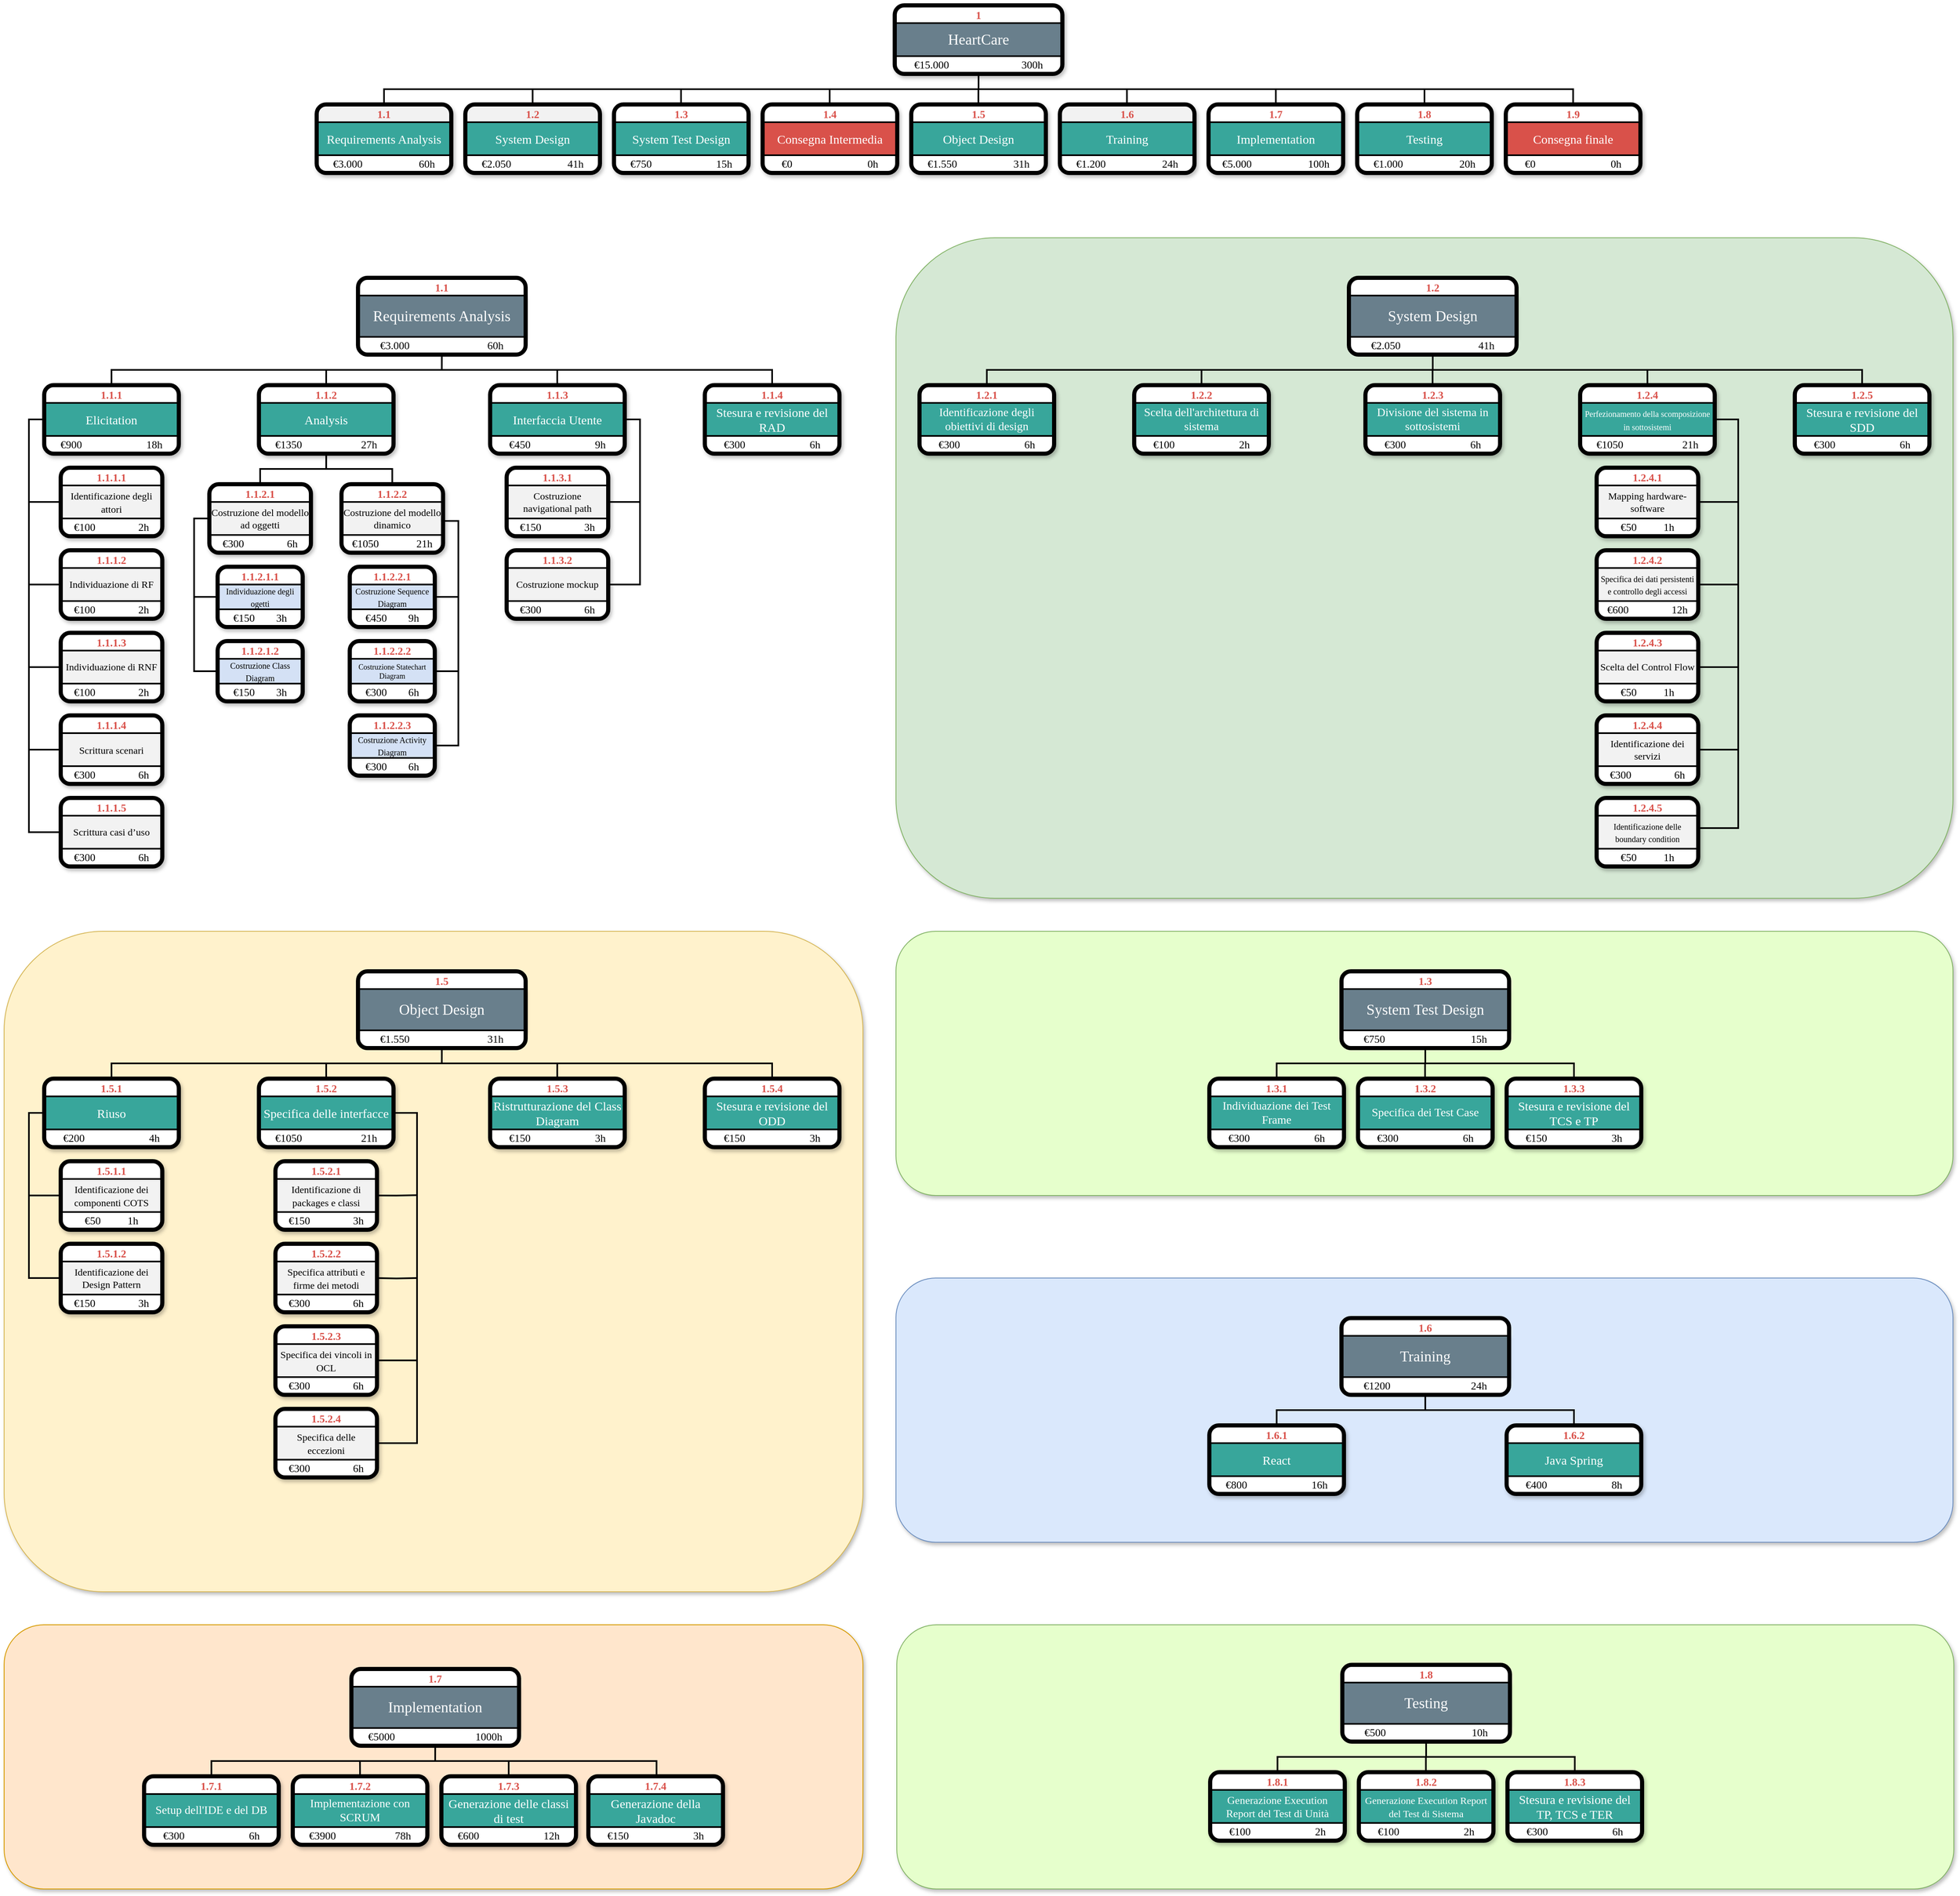 <mxfile version="20.8.20" type="google"><diagram name="Page-1" id="64c3da0e-402f-94eb-ee01-a36477274f13"><mxGraphModel grid="1" page="1" gridSize="10" guides="1" tooltips="1" connect="1" arrows="1" fold="1" pageScale="1" pageWidth="4681" pageHeight="3300" background="none" math="0" shadow="0"><root><mxCell id="0"/><mxCell id="1" parent="0"/><mxCell id="ZpmBNiELuVy7hbj_wKSS-100" value="" style="whiteSpace=wrap;html=1;fillColor=#fff2cc;rounded=1;sketch=0;movable=0;resizable=0;rotatable=0;deletable=0;editable=0;connectable=0;shadow=1;glass=0;strokeColor=#d6b656;" vertex="1" parent="1"><mxGeometry x="360" y="1360" width="1040" height="800" as="geometry"/></mxCell><mxCell id="ZpmBNiELuVy7hbj_wKSS-99" value="" style="whiteSpace=wrap;html=1;fillColor=#E6FFCC;rounded=1;sketch=0;movable=1;resizable=1;rotatable=1;deletable=1;editable=1;connectable=1;shadow=1;strokeColor=#82b366;locked=0;" vertex="1" parent="1"><mxGeometry x="1440" y="1360" width="1280" height="320" as="geometry"/></mxCell><mxCell id="erg_t2PL2PiK11jmIZ0Q-2" value="" style="group" connectable="0" vertex="1" parent="1"><mxGeometry x="390" y="570" width="980.04" height="710" as="geometry"/></mxCell><mxCell id="xzNvBgtvZ0mb8oImqnvJ-447" value="" style="rounded=1;whiteSpace=wrap;html=1;container=1;collapsible=0;absoluteArcSize=1;arcSize=20;childLayout=stackLayout;horizontal=1;horizontalStack=0;resizeParent=1;resizeParentMax=0;resizeLast=0;strokeWidth=8;shadow=0;labelBackgroundColor=none;sketch=0;strokeColor=default;fontFamily=Montserrat;fontSource=https%3A%2F%2Ffonts.googleapis.com%2Fcss%3Ffamily%3DMontserrat;fontSize=13;fontColor=#000000;fillColor=#f2f2f2;" vertex="1" parent="erg_t2PL2PiK11jmIZ0Q-2"><mxGeometry x="400.04" width="200" height="90" as="geometry"/></mxCell><mxCell id="xzNvBgtvZ0mb8oImqnvJ-448" value="&lt;b&gt;1.1&lt;/b&gt;" style="whiteSpace=wrap;connectable=0;html=1;shape=mxgraph.basic.rect;size=10;rectStyle=rounded;bottomRightStyle=square;bottomLeftStyle=square;part=1;rounded=1;shadow=0;labelBackgroundColor=none;sketch=0;strokeColor=default;strokeWidth=2;fontFamily=Montserrat;fontSource=https%3A%2F%2Ffonts.googleapis.com%2Fcss%3Ffamily%3DMontserrat;fontSize=13;fontColor=#D9514A;fillColor=#FFFFFF;" vertex="1" parent="xzNvBgtvZ0mb8oImqnvJ-447"><mxGeometry width="200" height="20" as="geometry"/></mxCell><mxCell id="xzNvBgtvZ0mb8oImqnvJ-449" value="&lt;font size=&quot;4&quot; color=&quot;#ffffff&quot;&gt;&lt;span style=&quot;caret-color: rgb(255, 255, 255);&quot;&gt;Requirements Analysis&lt;/span&gt;&lt;/font&gt;" style="shape=mxgraph.bpmn.task;arcSize=0;part=1;taskMarker=abstract;connectable=0;whiteSpace=wrap;html=1;rounded=1;shadow=1;labelBackgroundColor=none;sketch=0;strokeColor=default;strokeWidth=2;fontFamily=Montserrat;fontSource=https%3A%2F%2Ffonts.googleapis.com%2Fcss%3Ffamily%3DMontserrat;fontSize=13;fontColor=#000000;fillColor=#697F8C;" vertex="1" parent="xzNvBgtvZ0mb8oImqnvJ-447"><mxGeometry y="20" width="200" height="50" as="geometry"/></mxCell><mxCell id="xzNvBgtvZ0mb8oImqnvJ-450" value="€3.000&lt;span style=&quot;white-space: pre;&quot;&gt;&#9;&lt;/span&gt;&lt;span style=&quot;white-space: pre;&quot;&gt;&#9;&lt;span style=&quot;white-space: pre;&quot;&gt;&lt;span style=&quot;white-space: pre;&quot;&gt;&#9;&lt;span style=&quot;white-space: pre;&quot;&gt;&#9;60&lt;/span&gt;&lt;/span&gt;&lt;/span&gt;&lt;/span&gt;h" style="whiteSpace=wrap;connectable=0;html=1;shape=mxgraph.basic.rect;size=10;rectStyle=rounded;topRightStyle=square;topLeftStyle=square;fillColor=#FFFFFF;part=1;rounded=1;shadow=0;labelBackgroundColor=none;sketch=0;strokeColor=default;strokeWidth=2;fontFamily=Montserrat;fontSource=https%3A%2F%2Ffonts.googleapis.com%2Fcss%3Ffamily%3DMontserrat;fontSize=13;fontColor=#000000;" vertex="1" parent="xzNvBgtvZ0mb8oImqnvJ-447"><mxGeometry y="70" width="200" height="20" as="geometry"/></mxCell><mxCell id="xzNvBgtvZ0mb8oImqnvJ-451" style="text;strokeColor=none;fillColor=none;align=center;verticalAlign=middle;rounded=0;shadow=1;labelBackgroundColor=none;sketch=0;strokeWidth=2;fontFamily=Montserrat;fontSource=https%3A%2F%2Ffonts.googleapis.com%2Fcss%3Ffamily%3DMontserrat;fontSize=10;fontColor=#000000;spacing=0;html=1;whiteSpace=wrap;container=0;" vertex="1" parent="xzNvBgtvZ0mb8oImqnvJ-447"><mxGeometry y="90" width="200" as="geometry"/></mxCell><mxCell id="xzNvBgtvZ0mb8oImqnvJ-452" style="text;strokeColor=none;fillColor=none;align=center;verticalAlign=middle;rounded=0;shadow=1;labelBackgroundColor=none;sketch=0;strokeWidth=2;fontFamily=Montserrat;fontSource=https%3A%2F%2Ffonts.googleapis.com%2Fcss%3Ffamily%3DMontserrat;fontSize=10;fontColor=#000000;spacing=0;html=1;whiteSpace=wrap;container=0;" vertex="1" parent="xzNvBgtvZ0mb8oImqnvJ-447"><mxGeometry y="90" width="200" as="geometry"/></mxCell><mxCell id="xzNvBgtvZ0mb8oImqnvJ-453" style="text;strokeColor=none;fillColor=none;align=center;verticalAlign=middle;rounded=0;shadow=1;labelBackgroundColor=none;sketch=0;strokeWidth=2;fontFamily=Montserrat;fontSource=https%3A%2F%2Ffonts.googleapis.com%2Fcss%3Ffamily%3DMontserrat;fontSize=10;fontColor=#000000;spacing=0;html=1;whiteSpace=wrap;container=0;" vertex="1" parent="xzNvBgtvZ0mb8oImqnvJ-447"><mxGeometry y="90" width="200" as="geometry"/></mxCell><mxCell id="xzNvBgtvZ0mb8oImqnvJ-454" value="" style="rounded=1;whiteSpace=wrap;html=1;container=1;collapsible=0;absoluteArcSize=1;arcSize=20;childLayout=stackLayout;horizontal=1;horizontalStack=0;resizeParent=1;resizeParentMax=0;resizeLast=0;strokeWidth=8;shadow=1;labelBackgroundColor=none;sketch=0;strokeColor=default;fontFamily=Montserrat;fontSource=https%3A%2F%2Ffonts.googleapis.com%2Fcss%3Ffamily%3DMontserrat;fontSize=13;fontColor=#000000;fillColor=#f2f2f2;" vertex="1" parent="erg_t2PL2PiK11jmIZ0Q-2"><mxGeometry x="20.04" y="130" width="160" height="80" as="geometry"/></mxCell><mxCell id="xzNvBgtvZ0mb8oImqnvJ-455" value="&lt;b&gt;1.1.1&lt;/b&gt;" style="whiteSpace=wrap;connectable=0;html=1;shape=mxgraph.basic.rect;size=10;rectStyle=rounded;bottomRightStyle=square;bottomLeftStyle=square;part=1;rounded=1;shadow=0;labelBackgroundColor=none;sketch=0;strokeColor=default;strokeWidth=2;fontFamily=Montserrat;fontSource=https%3A%2F%2Ffonts.googleapis.com%2Fcss%3Ffamily%3DMontserrat;fontSize=13;fontColor=#D9514A;fillColor=#FFFFFF;" vertex="1" parent="xzNvBgtvZ0mb8oImqnvJ-454"><mxGeometry width="160" height="20" as="geometry"/></mxCell><mxCell id="xzNvBgtvZ0mb8oImqnvJ-456" value="&lt;span style=&quot;caret-color: rgb(255, 255, 255); color: rgb(255, 255, 255);&quot;&gt;&lt;font style=&quot;font-size: 15px;&quot;&gt;Elicitation&lt;/font&gt;&lt;/span&gt;" style="shape=mxgraph.bpmn.task;arcSize=0;part=1;taskMarker=abstract;connectable=0;whiteSpace=wrap;html=1;rounded=1;shadow=0;labelBackgroundColor=none;sketch=0;strokeColor=default;strokeWidth=2;fontFamily=Montserrat;fontSource=https%3A%2F%2Ffonts.googleapis.com%2Fcss%3Ffamily%3DMontserrat;fontSize=13;fontColor=#000000;fillColor=#38A69B;" vertex="1" parent="xzNvBgtvZ0mb8oImqnvJ-454"><mxGeometry y="20" width="160" height="40" as="geometry"/></mxCell><mxCell id="xzNvBgtvZ0mb8oImqnvJ-457" value="€900&lt;span style=&quot;white-space: pre;&quot;&gt;&#9;&lt;span style=&quot;white-space: pre;&quot;&gt;&lt;span style=&quot;white-space: pre;&quot;&gt;&lt;span style=&quot;white-space: pre;&quot;&gt;&#9;&lt;span style=&quot;white-space: pre;&quot;&gt;&#9;18&lt;/span&gt;&lt;/span&gt;&lt;/span&gt;&lt;/span&gt;&lt;/span&gt;h" style="whiteSpace=wrap;connectable=0;html=1;shape=mxgraph.basic.rect;size=10;rectStyle=rounded;topRightStyle=square;topLeftStyle=square;fillColor=#FFFFFF;part=1;rounded=1;shadow=0;labelBackgroundColor=none;sketch=0;strokeColor=default;strokeWidth=2;fontFamily=Montserrat;fontSource=https%3A%2F%2Ffonts.googleapis.com%2Fcss%3Ffamily%3DMontserrat;fontSize=13;fontColor=#000000;" vertex="1" parent="xzNvBgtvZ0mb8oImqnvJ-454"><mxGeometry y="60" width="160" height="20" as="geometry"/></mxCell><mxCell id="xzNvBgtvZ0mb8oImqnvJ-458" style="text;strokeColor=none;fillColor=none;align=center;verticalAlign=middle;rounded=0;shadow=1;labelBackgroundColor=none;sketch=0;strokeWidth=2;fontFamily=Montserrat;fontSource=https%3A%2F%2Ffonts.googleapis.com%2Fcss%3Ffamily%3DMontserrat;fontSize=10;fontColor=#000000;spacing=0;html=1;whiteSpace=wrap;container=0;" vertex="1" parent="xzNvBgtvZ0mb8oImqnvJ-454"><mxGeometry y="80" width="160" as="geometry"/></mxCell><mxCell id="xzNvBgtvZ0mb8oImqnvJ-459" style="text;strokeColor=none;fillColor=none;align=center;verticalAlign=middle;rounded=0;shadow=1;labelBackgroundColor=none;sketch=0;strokeWidth=2;fontFamily=Montserrat;fontSource=https%3A%2F%2Ffonts.googleapis.com%2Fcss%3Ffamily%3DMontserrat;fontSize=10;fontColor=#000000;spacing=0;html=1;whiteSpace=wrap;container=0;" vertex="1" parent="xzNvBgtvZ0mb8oImqnvJ-454"><mxGeometry y="80" width="160" as="geometry"/></mxCell><mxCell id="xzNvBgtvZ0mb8oImqnvJ-460" style="text;strokeColor=none;fillColor=none;align=center;verticalAlign=middle;rounded=0;shadow=1;labelBackgroundColor=none;sketch=0;strokeWidth=2;fontFamily=Montserrat;fontSource=https%3A%2F%2Ffonts.googleapis.com%2Fcss%3Ffamily%3DMontserrat;fontSize=10;fontColor=#000000;spacing=0;html=1;whiteSpace=wrap;container=0;" vertex="1" parent="xzNvBgtvZ0mb8oImqnvJ-454"><mxGeometry y="80" width="160" as="geometry"/></mxCell><mxCell id="xzNvBgtvZ0mb8oImqnvJ-461" value="" style="rounded=1;whiteSpace=wrap;html=1;container=1;collapsible=0;absoluteArcSize=1;arcSize=20;childLayout=stackLayout;horizontal=1;horizontalStack=0;resizeParent=1;resizeParentMax=0;resizeLast=0;strokeWidth=8;shadow=1;labelBackgroundColor=none;sketch=0;strokeColor=default;fontFamily=Montserrat;fontSource=https%3A%2F%2Ffonts.googleapis.com%2Fcss%3Ffamily%3DMontserrat;fontSize=13;fontColor=#000000;fillColor=#f2f2f2;" vertex="1" parent="erg_t2PL2PiK11jmIZ0Q-2"><mxGeometry x="280.04" y="130" width="160" height="80" as="geometry"/></mxCell><mxCell id="xzNvBgtvZ0mb8oImqnvJ-462" value="&lt;b&gt;1.1.2&lt;/b&gt;" style="whiteSpace=wrap;connectable=0;html=1;shape=mxgraph.basic.rect;size=10;rectStyle=rounded;bottomRightStyle=square;bottomLeftStyle=square;part=1;rounded=1;shadow=0;labelBackgroundColor=none;sketch=0;strokeColor=default;strokeWidth=2;fontFamily=Montserrat;fontSource=https%3A%2F%2Ffonts.googleapis.com%2Fcss%3Ffamily%3DMontserrat;fontSize=13;fontColor=#D9514A;fillColor=#FFFFFF;" vertex="1" parent="xzNvBgtvZ0mb8oImqnvJ-461"><mxGeometry width="160" height="20" as="geometry"/></mxCell><mxCell id="xzNvBgtvZ0mb8oImqnvJ-463" value="&lt;span style=&quot;caret-color: rgb(255, 255, 255); color: rgb(255, 255, 255);&quot;&gt;&lt;font style=&quot;font-size: 15px;&quot;&gt;Analysis&lt;/font&gt;&lt;/span&gt;" style="shape=mxgraph.bpmn.task;arcSize=0;part=1;taskMarker=abstract;connectable=0;whiteSpace=wrap;html=1;rounded=1;shadow=0;labelBackgroundColor=none;sketch=0;strokeColor=default;strokeWidth=2;fontFamily=Montserrat;fontSource=https%3A%2F%2Ffonts.googleapis.com%2Fcss%3Ffamily%3DMontserrat;fontSize=13;fontColor=#000000;fillColor=#38A69B;" vertex="1" parent="xzNvBgtvZ0mb8oImqnvJ-461"><mxGeometry y="20" width="160" height="40" as="geometry"/></mxCell><mxCell id="xzNvBgtvZ0mb8oImqnvJ-464" value="€1350&lt;span style=&quot;white-space: pre;&quot;&gt;&#9;&lt;span style=&quot;white-space: pre;&quot;&gt;&lt;span style=&quot;white-space: pre;&quot;&gt;&lt;span style=&quot;white-space: pre;&quot;&gt;&#9;&lt;span style=&quot;white-space: pre;&quot;&gt;&#9;&lt;/span&gt;2&lt;/span&gt;7&lt;/span&gt;&lt;/span&gt;&lt;/span&gt;h" style="whiteSpace=wrap;connectable=0;html=1;shape=mxgraph.basic.rect;size=10;rectStyle=rounded;topRightStyle=square;topLeftStyle=square;fillColor=#FFFFFF;part=1;rounded=1;shadow=0;labelBackgroundColor=none;sketch=0;strokeColor=default;strokeWidth=2;fontFamily=Montserrat;fontSource=https%3A%2F%2Ffonts.googleapis.com%2Fcss%3Ffamily%3DMontserrat;fontSize=13;fontColor=#000000;" vertex="1" parent="xzNvBgtvZ0mb8oImqnvJ-461"><mxGeometry y="60" width="160" height="20" as="geometry"/></mxCell><mxCell id="xzNvBgtvZ0mb8oImqnvJ-465" style="text;strokeColor=none;fillColor=none;align=center;verticalAlign=middle;rounded=0;shadow=1;labelBackgroundColor=none;sketch=0;strokeWidth=2;fontFamily=Montserrat;fontSource=https%3A%2F%2Ffonts.googleapis.com%2Fcss%3Ffamily%3DMontserrat;fontSize=10;fontColor=#000000;spacing=0;html=1;whiteSpace=wrap;container=0;" vertex="1" parent="xzNvBgtvZ0mb8oImqnvJ-461"><mxGeometry y="80" width="160" as="geometry"/></mxCell><mxCell id="xzNvBgtvZ0mb8oImqnvJ-466" style="text;strokeColor=none;fillColor=none;align=center;verticalAlign=middle;rounded=0;shadow=1;labelBackgroundColor=none;sketch=0;strokeWidth=2;fontFamily=Montserrat;fontSource=https%3A%2F%2Ffonts.googleapis.com%2Fcss%3Ffamily%3DMontserrat;fontSize=10;fontColor=#000000;spacing=0;html=1;whiteSpace=wrap;container=0;" vertex="1" parent="xzNvBgtvZ0mb8oImqnvJ-461"><mxGeometry y="80" width="160" as="geometry"/></mxCell><mxCell id="xzNvBgtvZ0mb8oImqnvJ-467" style="text;strokeColor=none;fillColor=none;align=center;verticalAlign=middle;rounded=0;shadow=1;labelBackgroundColor=none;sketch=0;strokeWidth=2;fontFamily=Montserrat;fontSource=https%3A%2F%2Ffonts.googleapis.com%2Fcss%3Ffamily%3DMontserrat;fontSize=10;fontColor=#000000;spacing=0;html=1;whiteSpace=wrap;container=0;" vertex="1" parent="xzNvBgtvZ0mb8oImqnvJ-461"><mxGeometry y="80" width="160" as="geometry"/></mxCell><mxCell id="xzNvBgtvZ0mb8oImqnvJ-468" value="" style="rounded=1;whiteSpace=wrap;html=1;container=1;collapsible=0;absoluteArcSize=1;arcSize=20;childLayout=stackLayout;horizontal=1;horizontalStack=0;resizeParent=1;resizeParentMax=0;resizeLast=0;strokeWidth=8;shadow=1;labelBackgroundColor=none;sketch=0;strokeColor=default;fontFamily=Montserrat;fontSource=https%3A%2F%2Ffonts.googleapis.com%2Fcss%3Ffamily%3DMontserrat;fontSize=13;fontColor=#000000;fillColor=#f2f2f2;" vertex="1" parent="erg_t2PL2PiK11jmIZ0Q-2"><mxGeometry x="40.04" y="230" width="120" height="80" as="geometry"/></mxCell><mxCell id="xzNvBgtvZ0mb8oImqnvJ-469" value="&lt;b&gt;1.1.1.1&lt;/b&gt;" style="whiteSpace=wrap;connectable=0;html=1;shape=mxgraph.basic.rect;size=10;rectStyle=rounded;bottomRightStyle=square;bottomLeftStyle=square;part=1;rounded=1;shadow=0;labelBackgroundColor=none;sketch=0;strokeColor=default;strokeWidth=2;fontFamily=Montserrat;fontSource=https%3A%2F%2Ffonts.googleapis.com%2Fcss%3Ffamily%3DMontserrat;fontSize=13;fontColor=#D9514A;fillColor=#FFFFFF;" vertex="1" parent="xzNvBgtvZ0mb8oImqnvJ-468"><mxGeometry width="120" height="20" as="geometry"/></mxCell><mxCell id="xzNvBgtvZ0mb8oImqnvJ-470" value="&lt;span style=&quot;caret-color: rgb(255, 255, 255);&quot;&gt;&lt;font style=&quot;font-size: 12px;&quot;&gt;Identificazione degli attori&lt;/font&gt;&lt;/span&gt;" style="shape=mxgraph.bpmn.task;arcSize=0;part=1;taskMarker=abstract;connectable=0;whiteSpace=wrap;html=1;rounded=1;shadow=0;labelBackgroundColor=none;sketch=0;strokeColor=default;strokeWidth=2;fontFamily=Montserrat;fontSource=https%3A%2F%2Ffonts.googleapis.com%2Fcss%3Ffamily%3DMontserrat;fontSize=13;fontColor=#000000;fillColor=#F2F2F2;" vertex="1" parent="xzNvBgtvZ0mb8oImqnvJ-468"><mxGeometry y="20" width="120" height="40" as="geometry"/></mxCell><mxCell id="xzNvBgtvZ0mb8oImqnvJ-471" value="€100&lt;span style=&quot;white-space: pre;&quot;&gt;&#9;&lt;span style=&quot;white-space: pre;&quot;&gt;&lt;span style=&quot;white-space: pre;&quot;&gt;&lt;span style=&quot;white-space: pre;&quot;&gt;&lt;span style=&quot;white-space: pre;&quot;&gt;&#9;2&lt;/span&gt;&lt;/span&gt;&lt;/span&gt;&lt;/span&gt;&lt;/span&gt;h" style="whiteSpace=wrap;connectable=0;html=1;shape=mxgraph.basic.rect;size=10;rectStyle=rounded;topRightStyle=square;topLeftStyle=square;fillColor=#FFFFFF;part=1;rounded=1;shadow=0;labelBackgroundColor=none;sketch=0;strokeColor=default;strokeWidth=2;fontFamily=Montserrat;fontSource=https%3A%2F%2Ffonts.googleapis.com%2Fcss%3Ffamily%3DMontserrat;fontSize=13;fontColor=#000000;" vertex="1" parent="xzNvBgtvZ0mb8oImqnvJ-468"><mxGeometry y="60" width="120" height="20" as="geometry"/></mxCell><mxCell id="xzNvBgtvZ0mb8oImqnvJ-472" style="text;strokeColor=none;fillColor=none;align=center;verticalAlign=middle;rounded=0;shadow=1;labelBackgroundColor=none;sketch=0;strokeWidth=2;fontFamily=Montserrat;fontSource=https%3A%2F%2Ffonts.googleapis.com%2Fcss%3Ffamily%3DMontserrat;fontSize=10;fontColor=#000000;spacing=0;html=1;whiteSpace=wrap;container=0;" vertex="1" parent="xzNvBgtvZ0mb8oImqnvJ-468"><mxGeometry y="80" width="120" as="geometry"/></mxCell><mxCell id="xzNvBgtvZ0mb8oImqnvJ-473" style="text;strokeColor=none;fillColor=none;align=center;verticalAlign=middle;rounded=0;shadow=1;labelBackgroundColor=none;sketch=0;strokeWidth=2;fontFamily=Montserrat;fontSource=https%3A%2F%2Ffonts.googleapis.com%2Fcss%3Ffamily%3DMontserrat;fontSize=10;fontColor=#000000;spacing=0;html=1;whiteSpace=wrap;container=0;" vertex="1" parent="xzNvBgtvZ0mb8oImqnvJ-468"><mxGeometry y="80" width="120" as="geometry"/></mxCell><mxCell id="xzNvBgtvZ0mb8oImqnvJ-474" style="text;strokeColor=none;fillColor=none;align=center;verticalAlign=middle;rounded=0;shadow=1;labelBackgroundColor=none;sketch=0;strokeWidth=2;fontFamily=Montserrat;fontSource=https%3A%2F%2Ffonts.googleapis.com%2Fcss%3Ffamily%3DMontserrat;fontSize=10;fontColor=#000000;spacing=0;html=1;whiteSpace=wrap;container=0;" vertex="1" parent="xzNvBgtvZ0mb8oImqnvJ-468"><mxGeometry y="80" width="120" as="geometry"/></mxCell><mxCell id="xzNvBgtvZ0mb8oImqnvJ-475" value="" style="rounded=1;whiteSpace=wrap;html=1;container=1;collapsible=0;absoluteArcSize=1;arcSize=20;childLayout=stackLayout;horizontal=1;horizontalStack=0;resizeParent=1;resizeParentMax=0;resizeLast=0;strokeWidth=8;shadow=1;labelBackgroundColor=none;sketch=0;strokeColor=default;fontFamily=Montserrat;fontSource=https%3A%2F%2Ffonts.googleapis.com%2Fcss%3Ffamily%3DMontserrat;fontSize=13;fontColor=#000000;fillColor=#f2f2f2;" vertex="1" parent="erg_t2PL2PiK11jmIZ0Q-2"><mxGeometry x="40.04" y="330" width="120" height="80" as="geometry"/></mxCell><mxCell id="xzNvBgtvZ0mb8oImqnvJ-476" value="&lt;b&gt;1.1.1.2&lt;/b&gt;" style="whiteSpace=wrap;connectable=0;html=1;shape=mxgraph.basic.rect;size=10;rectStyle=rounded;bottomRightStyle=square;bottomLeftStyle=square;part=1;rounded=1;shadow=0;labelBackgroundColor=none;sketch=0;strokeColor=default;strokeWidth=2;fontFamily=Montserrat;fontSource=https%3A%2F%2Ffonts.googleapis.com%2Fcss%3Ffamily%3DMontserrat;fontSize=13;fontColor=#D9514A;fillColor=#FFFFFF;" vertex="1" parent="xzNvBgtvZ0mb8oImqnvJ-475"><mxGeometry width="120" height="20" as="geometry"/></mxCell><mxCell id="xzNvBgtvZ0mb8oImqnvJ-477" value="&lt;div style=&quot;font-size: 12px;&quot;&gt;&lt;font style=&quot;font-size: 12px;&quot;&gt;&lt;span style=&quot;caret-color: rgb(255, 255, 255); font-size: 12px;&quot;&gt;Individuazione di RF&lt;/span&gt;&lt;/font&gt;&lt;/div&gt;" style="shape=mxgraph.bpmn.task;arcSize=0;part=1;taskMarker=abstract;connectable=0;whiteSpace=wrap;html=1;rounded=1;shadow=0;labelBackgroundColor=none;sketch=0;strokeColor=default;strokeWidth=2;fontFamily=Montserrat;fontSource=https%3A%2F%2Ffonts.googleapis.com%2Fcss%3Ffamily%3DMontserrat;fontSize=12;fontColor=#000000;fillColor=#F2F2F2;" vertex="1" parent="xzNvBgtvZ0mb8oImqnvJ-475"><mxGeometry y="20" width="120" height="40" as="geometry"/></mxCell><mxCell id="xzNvBgtvZ0mb8oImqnvJ-478" value="€100&lt;span style=&quot;white-space: pre;&quot;&gt;&#9;&lt;span style=&quot;white-space: pre;&quot;&gt;&lt;span style=&quot;white-space: pre;&quot;&gt;&lt;span style=&quot;white-space: pre;&quot;&gt;&lt;span style=&quot;white-space: pre;&quot;&gt;&#9;2&lt;/span&gt;&lt;/span&gt;&lt;/span&gt;&lt;/span&gt;&lt;/span&gt;h" style="whiteSpace=wrap;connectable=0;html=1;shape=mxgraph.basic.rect;size=10;rectStyle=rounded;topRightStyle=square;topLeftStyle=square;fillColor=#FFFFFF;part=1;rounded=1;shadow=0;labelBackgroundColor=none;sketch=0;strokeColor=default;strokeWidth=2;fontFamily=Montserrat;fontSource=https%3A%2F%2Ffonts.googleapis.com%2Fcss%3Ffamily%3DMontserrat;fontSize=13;fontColor=#000000;" vertex="1" parent="xzNvBgtvZ0mb8oImqnvJ-475"><mxGeometry y="60" width="120" height="20" as="geometry"/></mxCell><mxCell id="xzNvBgtvZ0mb8oImqnvJ-479" style="text;strokeColor=none;fillColor=none;align=center;verticalAlign=middle;rounded=0;shadow=1;labelBackgroundColor=none;sketch=0;strokeWidth=2;fontFamily=Montserrat;fontSource=https%3A%2F%2Ffonts.googleapis.com%2Fcss%3Ffamily%3DMontserrat;fontSize=10;fontColor=#000000;spacing=0;html=1;whiteSpace=wrap;container=0;" vertex="1" parent="xzNvBgtvZ0mb8oImqnvJ-475"><mxGeometry y="80" width="120" as="geometry"/></mxCell><mxCell id="xzNvBgtvZ0mb8oImqnvJ-480" style="text;strokeColor=none;fillColor=none;align=center;verticalAlign=middle;rounded=0;shadow=1;labelBackgroundColor=none;sketch=0;strokeWidth=2;fontFamily=Montserrat;fontSource=https%3A%2F%2Ffonts.googleapis.com%2Fcss%3Ffamily%3DMontserrat;fontSize=10;fontColor=#000000;spacing=0;html=1;whiteSpace=wrap;container=0;" vertex="1" parent="xzNvBgtvZ0mb8oImqnvJ-475"><mxGeometry y="80" width="120" as="geometry"/></mxCell><mxCell id="xzNvBgtvZ0mb8oImqnvJ-481" style="text;strokeColor=none;fillColor=none;align=center;verticalAlign=middle;rounded=0;shadow=1;labelBackgroundColor=none;sketch=0;strokeWidth=2;fontFamily=Montserrat;fontSource=https%3A%2F%2Ffonts.googleapis.com%2Fcss%3Ffamily%3DMontserrat;fontSize=10;fontColor=#000000;spacing=0;html=1;whiteSpace=wrap;container=0;" vertex="1" parent="xzNvBgtvZ0mb8oImqnvJ-475"><mxGeometry y="80" width="120" as="geometry"/></mxCell><mxCell id="xzNvBgtvZ0mb8oImqnvJ-482" value="" style="rounded=1;whiteSpace=wrap;html=1;container=1;collapsible=0;absoluteArcSize=1;arcSize=20;childLayout=stackLayout;horizontal=1;horizontalStack=0;resizeParent=1;resizeParentMax=0;resizeLast=0;strokeWidth=8;shadow=1;labelBackgroundColor=none;sketch=0;strokeColor=default;fontFamily=Montserrat;fontSource=https%3A%2F%2Ffonts.googleapis.com%2Fcss%3Ffamily%3DMontserrat;fontSize=13;fontColor=#000000;fillColor=#f2f2f2;" vertex="1" parent="erg_t2PL2PiK11jmIZ0Q-2"><mxGeometry x="40.04" y="430" width="120" height="80" as="geometry"/></mxCell><mxCell id="xzNvBgtvZ0mb8oImqnvJ-483" value="&lt;b&gt;1.1.1.3&lt;/b&gt;" style="whiteSpace=wrap;connectable=0;html=1;shape=mxgraph.basic.rect;size=10;rectStyle=rounded;bottomRightStyle=square;bottomLeftStyle=square;part=1;rounded=1;shadow=0;labelBackgroundColor=none;sketch=0;strokeColor=default;strokeWidth=2;fontFamily=Montserrat;fontSource=https%3A%2F%2Ffonts.googleapis.com%2Fcss%3Ffamily%3DMontserrat;fontSize=13;fontColor=#D9514A;fillColor=#FFFFFF;" vertex="1" parent="xzNvBgtvZ0mb8oImqnvJ-482"><mxGeometry width="120" height="20" as="geometry"/></mxCell><mxCell id="xzNvBgtvZ0mb8oImqnvJ-484" value="&lt;div style=&quot;font-size: 12px;&quot;&gt;&lt;font style=&quot;font-size: 12px;&quot;&gt;&lt;span style=&quot;caret-color: rgb(255, 255, 255); font-size: 12px;&quot;&gt;Individuazione di RNF&lt;/span&gt;&lt;/font&gt;&lt;/div&gt;" style="shape=mxgraph.bpmn.task;arcSize=0;part=1;taskMarker=abstract;connectable=0;whiteSpace=wrap;html=1;rounded=1;shadow=0;labelBackgroundColor=none;sketch=0;strokeColor=default;strokeWidth=2;fontFamily=Montserrat;fontSource=https%3A%2F%2Ffonts.googleapis.com%2Fcss%3Ffamily%3DMontserrat;fontSize=12;fontColor=#000000;fillColor=#F2F2F2;" vertex="1" parent="xzNvBgtvZ0mb8oImqnvJ-482"><mxGeometry y="20" width="120" height="40" as="geometry"/></mxCell><mxCell id="xzNvBgtvZ0mb8oImqnvJ-485" value="€100&lt;span style=&quot;white-space: pre;&quot;&gt;&#9;&lt;span style=&quot;white-space: pre;&quot;&gt;&lt;span style=&quot;white-space: pre;&quot;&gt;&lt;span style=&quot;white-space: pre;&quot;&gt;&lt;span style=&quot;white-space: pre;&quot;&gt;&#9;2&lt;/span&gt;&lt;/span&gt;&lt;/span&gt;&lt;/span&gt;&lt;/span&gt;h" style="whiteSpace=wrap;connectable=0;html=1;shape=mxgraph.basic.rect;size=10;rectStyle=rounded;topRightStyle=square;topLeftStyle=square;fillColor=#FFFFFF;part=1;rounded=1;shadow=0;labelBackgroundColor=none;sketch=0;strokeColor=default;strokeWidth=2;fontFamily=Montserrat;fontSource=https%3A%2F%2Ffonts.googleapis.com%2Fcss%3Ffamily%3DMontserrat;fontSize=13;fontColor=#000000;" vertex="1" parent="xzNvBgtvZ0mb8oImqnvJ-482"><mxGeometry y="60" width="120" height="20" as="geometry"/></mxCell><mxCell id="xzNvBgtvZ0mb8oImqnvJ-486" style="text;strokeColor=none;fillColor=none;align=center;verticalAlign=middle;rounded=0;shadow=1;labelBackgroundColor=none;sketch=0;strokeWidth=2;fontFamily=Montserrat;fontSource=https%3A%2F%2Ffonts.googleapis.com%2Fcss%3Ffamily%3DMontserrat;fontSize=10;fontColor=#000000;spacing=0;html=1;whiteSpace=wrap;container=0;" vertex="1" parent="xzNvBgtvZ0mb8oImqnvJ-482"><mxGeometry y="80" width="120" as="geometry"/></mxCell><mxCell id="xzNvBgtvZ0mb8oImqnvJ-487" style="text;strokeColor=none;fillColor=none;align=center;verticalAlign=middle;rounded=0;shadow=1;labelBackgroundColor=none;sketch=0;strokeWidth=2;fontFamily=Montserrat;fontSource=https%3A%2F%2Ffonts.googleapis.com%2Fcss%3Ffamily%3DMontserrat;fontSize=10;fontColor=#000000;spacing=0;html=1;whiteSpace=wrap;container=0;" vertex="1" parent="xzNvBgtvZ0mb8oImqnvJ-482"><mxGeometry y="80" width="120" as="geometry"/></mxCell><mxCell id="xzNvBgtvZ0mb8oImqnvJ-488" style="text;strokeColor=none;fillColor=none;align=center;verticalAlign=middle;rounded=0;shadow=1;labelBackgroundColor=none;sketch=0;strokeWidth=2;fontFamily=Montserrat;fontSource=https%3A%2F%2Ffonts.googleapis.com%2Fcss%3Ffamily%3DMontserrat;fontSize=10;fontColor=#000000;spacing=0;html=1;whiteSpace=wrap;container=0;" vertex="1" parent="xzNvBgtvZ0mb8oImqnvJ-482"><mxGeometry y="80" width="120" as="geometry"/></mxCell><mxCell id="xzNvBgtvZ0mb8oImqnvJ-489" value="" style="rounded=1;whiteSpace=wrap;html=1;container=1;collapsible=0;absoluteArcSize=1;arcSize=20;childLayout=stackLayout;horizontal=1;horizontalStack=0;resizeParent=1;resizeParentMax=0;resizeLast=0;strokeWidth=8;shadow=1;labelBackgroundColor=none;sketch=0;strokeColor=default;fontFamily=Montserrat;fontSource=https%3A%2F%2Ffonts.googleapis.com%2Fcss%3Ffamily%3DMontserrat;fontSize=13;fontColor=#000000;fillColor=#f2f2f2;" vertex="1" parent="erg_t2PL2PiK11jmIZ0Q-2"><mxGeometry x="40.04" y="530" width="120" height="80" as="geometry"/></mxCell><mxCell id="xzNvBgtvZ0mb8oImqnvJ-490" value="&lt;b&gt;1.1.1.4&lt;/b&gt;" style="whiteSpace=wrap;connectable=0;html=1;shape=mxgraph.basic.rect;size=10;rectStyle=rounded;bottomRightStyle=square;bottomLeftStyle=square;part=1;rounded=1;shadow=0;labelBackgroundColor=none;sketch=0;strokeColor=default;strokeWidth=2;fontFamily=Montserrat;fontSource=https%3A%2F%2Ffonts.googleapis.com%2Fcss%3Ffamily%3DMontserrat;fontSize=13;fontColor=#D9514A;fillColor=#FFFFFF;" vertex="1" parent="xzNvBgtvZ0mb8oImqnvJ-489"><mxGeometry width="120" height="20" as="geometry"/></mxCell><mxCell id="xzNvBgtvZ0mb8oImqnvJ-491" value="&lt;div&gt;&lt;font size=&quot;1&quot;&gt;&lt;span style=&quot;caret-color: rgb(255, 255, 255); font-size: 12px;&quot;&gt;Scrittura scenari&lt;/span&gt;&lt;/font&gt;&lt;/div&gt;" style="shape=mxgraph.bpmn.task;arcSize=0;part=1;taskMarker=abstract;connectable=0;whiteSpace=wrap;html=1;rounded=1;shadow=0;labelBackgroundColor=none;sketch=0;strokeColor=default;strokeWidth=2;fontFamily=Montserrat;fontSource=https%3A%2F%2Ffonts.googleapis.com%2Fcss%3Ffamily%3DMontserrat;fontSize=13;fontColor=#000000;fillColor=#F2F2F2;" vertex="1" parent="xzNvBgtvZ0mb8oImqnvJ-489"><mxGeometry y="20" width="120" height="40" as="geometry"/></mxCell><mxCell id="xzNvBgtvZ0mb8oImqnvJ-492" value="€300&lt;span style=&quot;white-space: pre;&quot;&gt;&#9;&lt;span style=&quot;white-space: pre;&quot;&gt;&lt;span style=&quot;white-space: pre;&quot;&gt;&lt;span style=&quot;white-space: pre;&quot;&gt;&lt;span style=&quot;white-space: pre;&quot;&gt;&#9;6&lt;/span&gt;&lt;/span&gt;&lt;/span&gt;&lt;/span&gt;&lt;/span&gt;h" style="whiteSpace=wrap;connectable=0;html=1;shape=mxgraph.basic.rect;size=10;rectStyle=rounded;topRightStyle=square;topLeftStyle=square;fillColor=#FFFFFF;part=1;rounded=1;shadow=0;labelBackgroundColor=none;sketch=0;strokeColor=default;strokeWidth=2;fontFamily=Montserrat;fontSource=https%3A%2F%2Ffonts.googleapis.com%2Fcss%3Ffamily%3DMontserrat;fontSize=13;fontColor=#000000;" vertex="1" parent="xzNvBgtvZ0mb8oImqnvJ-489"><mxGeometry y="60" width="120" height="20" as="geometry"/></mxCell><mxCell id="xzNvBgtvZ0mb8oImqnvJ-493" style="text;strokeColor=none;fillColor=none;align=center;verticalAlign=middle;rounded=0;shadow=1;labelBackgroundColor=none;sketch=0;strokeWidth=2;fontFamily=Montserrat;fontSource=https%3A%2F%2Ffonts.googleapis.com%2Fcss%3Ffamily%3DMontserrat;fontSize=10;fontColor=#000000;spacing=0;html=1;whiteSpace=wrap;container=0;" vertex="1" parent="xzNvBgtvZ0mb8oImqnvJ-489"><mxGeometry y="80" width="120" as="geometry"/></mxCell><mxCell id="xzNvBgtvZ0mb8oImqnvJ-494" style="text;strokeColor=none;fillColor=none;align=center;verticalAlign=middle;rounded=0;shadow=1;labelBackgroundColor=none;sketch=0;strokeWidth=2;fontFamily=Montserrat;fontSource=https%3A%2F%2Ffonts.googleapis.com%2Fcss%3Ffamily%3DMontserrat;fontSize=10;fontColor=#000000;spacing=0;html=1;whiteSpace=wrap;container=0;" vertex="1" parent="xzNvBgtvZ0mb8oImqnvJ-489"><mxGeometry y="80" width="120" as="geometry"/></mxCell><mxCell id="xzNvBgtvZ0mb8oImqnvJ-495" style="text;strokeColor=none;fillColor=none;align=center;verticalAlign=middle;rounded=0;shadow=1;labelBackgroundColor=none;sketch=0;strokeWidth=2;fontFamily=Montserrat;fontSource=https%3A%2F%2Ffonts.googleapis.com%2Fcss%3Ffamily%3DMontserrat;fontSize=10;fontColor=#000000;spacing=0;html=1;whiteSpace=wrap;container=0;" vertex="1" parent="xzNvBgtvZ0mb8oImqnvJ-489"><mxGeometry y="80" width="120" as="geometry"/></mxCell><mxCell id="xzNvBgtvZ0mb8oImqnvJ-496" value="" style="rounded=1;whiteSpace=wrap;html=1;container=1;collapsible=0;absoluteArcSize=1;arcSize=20;childLayout=stackLayout;horizontal=1;horizontalStack=0;resizeParent=1;resizeParentMax=0;resizeLast=0;strokeWidth=8;shadow=1;labelBackgroundColor=none;sketch=0;strokeColor=default;fontFamily=Montserrat;fontSource=https%3A%2F%2Ffonts.googleapis.com%2Fcss%3Ffamily%3DMontserrat;fontSize=13;fontColor=#000000;fillColor=#f2f2f2;" vertex="1" parent="erg_t2PL2PiK11jmIZ0Q-2"><mxGeometry x="40.04" y="630" width="120" height="80" as="geometry"/></mxCell><mxCell id="xzNvBgtvZ0mb8oImqnvJ-497" value="&lt;b&gt;1.1.1.5&lt;/b&gt;" style="whiteSpace=wrap;connectable=0;html=1;shape=mxgraph.basic.rect;size=10;rectStyle=rounded;bottomRightStyle=square;bottomLeftStyle=square;part=1;rounded=1;shadow=0;labelBackgroundColor=none;sketch=0;strokeColor=default;strokeWidth=2;fontFamily=Montserrat;fontSource=https%3A%2F%2Ffonts.googleapis.com%2Fcss%3Ffamily%3DMontserrat;fontSize=13;fontColor=#D9514A;fillColor=#FFFFFF;" vertex="1" parent="xzNvBgtvZ0mb8oImqnvJ-496"><mxGeometry width="120" height="20" as="geometry"/></mxCell><mxCell id="xzNvBgtvZ0mb8oImqnvJ-498" value="&lt;div style=&quot;font-size: 12px;&quot;&gt;&lt;font style=&quot;font-size: 12px;&quot;&gt;&lt;span style=&quot;caret-color: rgb(255, 255, 255); font-size: 12px;&quot;&gt;Scrittura casi d’uso&lt;/span&gt;&lt;/font&gt;&lt;/div&gt;" style="shape=mxgraph.bpmn.task;arcSize=0;part=1;taskMarker=abstract;connectable=0;whiteSpace=wrap;html=1;rounded=1;shadow=0;labelBackgroundColor=none;sketch=0;strokeColor=default;strokeWidth=2;fontFamily=Montserrat;fontSource=https%3A%2F%2Ffonts.googleapis.com%2Fcss%3Ffamily%3DMontserrat;fontSize=12;fontColor=#000000;fillColor=#F2F2F2;" vertex="1" parent="xzNvBgtvZ0mb8oImqnvJ-496"><mxGeometry y="20" width="120" height="40" as="geometry"/></mxCell><mxCell id="xzNvBgtvZ0mb8oImqnvJ-499" value="€300&lt;span style=&quot;white-space: pre;&quot;&gt;&#9;&lt;span style=&quot;white-space: pre;&quot;&gt;&lt;span style=&quot;white-space: pre;&quot;&gt;&lt;span style=&quot;white-space: pre;&quot;&gt;&lt;span style=&quot;white-space: pre;&quot;&gt;&#9;6&lt;/span&gt;&lt;/span&gt;&lt;/span&gt;&lt;/span&gt;&lt;/span&gt;h" style="whiteSpace=wrap;connectable=0;html=1;shape=mxgraph.basic.rect;size=10;rectStyle=rounded;topRightStyle=square;topLeftStyle=square;fillColor=#FFFFFF;part=1;rounded=1;shadow=0;labelBackgroundColor=none;sketch=0;strokeColor=default;strokeWidth=2;fontFamily=Montserrat;fontSource=https%3A%2F%2Ffonts.googleapis.com%2Fcss%3Ffamily%3DMontserrat;fontSize=13;fontColor=#000000;" vertex="1" parent="xzNvBgtvZ0mb8oImqnvJ-496"><mxGeometry y="60" width="120" height="20" as="geometry"/></mxCell><mxCell id="xzNvBgtvZ0mb8oImqnvJ-500" style="text;strokeColor=none;fillColor=none;align=center;verticalAlign=middle;rounded=0;shadow=1;labelBackgroundColor=none;sketch=0;strokeWidth=2;fontFamily=Montserrat;fontSource=https%3A%2F%2Ffonts.googleapis.com%2Fcss%3Ffamily%3DMontserrat;fontSize=10;fontColor=#000000;spacing=0;html=1;whiteSpace=wrap;container=0;" vertex="1" parent="xzNvBgtvZ0mb8oImqnvJ-496"><mxGeometry y="80" width="120" as="geometry"/></mxCell><mxCell id="xzNvBgtvZ0mb8oImqnvJ-501" style="text;strokeColor=none;fillColor=none;align=center;verticalAlign=middle;rounded=0;shadow=1;labelBackgroundColor=none;sketch=0;strokeWidth=2;fontFamily=Montserrat;fontSource=https%3A%2F%2Ffonts.googleapis.com%2Fcss%3Ffamily%3DMontserrat;fontSize=10;fontColor=#000000;spacing=0;html=1;whiteSpace=wrap;container=0;" vertex="1" parent="xzNvBgtvZ0mb8oImqnvJ-496"><mxGeometry y="80" width="120" as="geometry"/></mxCell><mxCell id="xzNvBgtvZ0mb8oImqnvJ-502" style="text;strokeColor=none;fillColor=none;align=center;verticalAlign=middle;rounded=0;shadow=1;labelBackgroundColor=none;sketch=0;strokeWidth=2;fontFamily=Montserrat;fontSource=https%3A%2F%2Ffonts.googleapis.com%2Fcss%3Ffamily%3DMontserrat;fontSize=10;fontColor=#000000;spacing=0;html=1;whiteSpace=wrap;container=0;" vertex="1" parent="xzNvBgtvZ0mb8oImqnvJ-496"><mxGeometry y="80" width="120" as="geometry"/></mxCell><mxCell id="xzNvBgtvZ0mb8oImqnvJ-503" style="edgeStyle=orthogonalEdgeStyle;rounded=0;jumpSize=6;orthogonalLoop=1;jettySize=auto;html=1;entryX=0;entryY=0.5;entryDx=0;entryDy=0;strokeColor=#000000;strokeWidth=2;fontFamily=Montserrat;fontSource=https%3A%2F%2Ffonts.googleapis.com%2Fcss%3Ffamily%3DMontserrat;fontSize=15;fontColor=#D9514A;endSize=6;endArrow=none;endFill=0;exitX=0;exitY=0.5;exitDx=0;exitDy=0;" edge="1" parent="erg_t2PL2PiK11jmIZ0Q-2" source="xzNvBgtvZ0mb8oImqnvJ-496" target="xzNvBgtvZ0mb8oImqnvJ-454"><mxGeometry relative="1" as="geometry"><mxPoint x="-109.96" y="460" as="sourcePoint"/><mxPoint x="-9.99" y="210.0" as="targetPoint"/><Array as="points"><mxPoint y="670"/><mxPoint y="170"/></Array></mxGeometry></mxCell><mxCell id="xzNvBgtvZ0mb8oImqnvJ-504" style="edgeStyle=orthogonalEdgeStyle;rounded=0;jumpSize=6;orthogonalLoop=1;jettySize=auto;html=1;strokeColor=#000000;strokeWidth=2;fontFamily=Montserrat;fontSource=https%3A%2F%2Ffonts.googleapis.com%2Fcss%3Ffamily%3DMontserrat;fontSize=15;fontColor=#D9514A;endSize=6;endArrow=none;endFill=0;exitX=0;exitY=0.5;exitDx=0;exitDy=0;" edge="1" parent="erg_t2PL2PiK11jmIZ0Q-2" source="xzNvBgtvZ0mb8oImqnvJ-468"><mxGeometry relative="1" as="geometry"><mxPoint x="70.04" y="680.0" as="sourcePoint"/><mxPoint x="0.04" y="270" as="targetPoint"/><Array as="points"><mxPoint x="40.04" y="270"/><mxPoint x="40.04" y="270"/></Array></mxGeometry></mxCell><mxCell id="xzNvBgtvZ0mb8oImqnvJ-505" style="edgeStyle=orthogonalEdgeStyle;rounded=0;jumpSize=6;orthogonalLoop=1;jettySize=auto;html=1;strokeColor=#000000;strokeWidth=2;fontFamily=Montserrat;fontSource=https%3A%2F%2Ffonts.googleapis.com%2Fcss%3Ffamily%3DMontserrat;fontSize=15;fontColor=#D9514A;endSize=6;endArrow=none;endFill=0;" edge="1" parent="erg_t2PL2PiK11jmIZ0Q-2"><mxGeometry relative="1" as="geometry"><mxPoint x="40.04" y="370" as="sourcePoint"/><mxPoint x="0.04" y="370" as="targetPoint"/><Array as="points"><mxPoint x="40.04" y="369.83"/><mxPoint x="40.04" y="369.83"/></Array></mxGeometry></mxCell><mxCell id="xzNvBgtvZ0mb8oImqnvJ-506" style="edgeStyle=orthogonalEdgeStyle;rounded=0;jumpSize=6;orthogonalLoop=1;jettySize=auto;html=1;strokeColor=#000000;strokeWidth=2;fontFamily=Montserrat;fontSource=https%3A%2F%2Ffonts.googleapis.com%2Fcss%3Ffamily%3DMontserrat;fontSize=15;fontColor=#D9514A;endSize=6;endArrow=none;endFill=0;" edge="1" parent="erg_t2PL2PiK11jmIZ0Q-2"><mxGeometry relative="1" as="geometry"><mxPoint x="40.04" y="470" as="sourcePoint"/><mxPoint x="0.04" y="470" as="targetPoint"/><Array as="points"><mxPoint x="25.04" y="470.03"/></Array></mxGeometry></mxCell><mxCell id="xzNvBgtvZ0mb8oImqnvJ-507" style="edgeStyle=orthogonalEdgeStyle;rounded=0;jumpSize=6;orthogonalLoop=1;jettySize=auto;html=1;strokeColor=#000000;strokeWidth=2;fontFamily=Montserrat;fontSource=https%3A%2F%2Ffonts.googleapis.com%2Fcss%3Ffamily%3DMontserrat;fontSize=15;fontColor=#D9514A;endSize=6;endArrow=none;endFill=0;exitX=0;exitY=0.5;exitDx=0;exitDy=0;" edge="1" parent="erg_t2PL2PiK11jmIZ0Q-2" source="xzNvBgtvZ0mb8oImqnvJ-489"><mxGeometry relative="1" as="geometry"><mxPoint x="60.04" y="569.86" as="sourcePoint"/><mxPoint x="0.04" y="570" as="targetPoint"/><Array as="points"/></mxGeometry></mxCell><mxCell id="xzNvBgtvZ0mb8oImqnvJ-508" style="edgeStyle=orthogonalEdgeStyle;rounded=0;jumpSize=6;orthogonalLoop=1;jettySize=auto;html=1;entryX=0.5;entryY=1;entryDx=0;entryDy=0;strokeColor=#000000;strokeWidth=2;fontFamily=Montserrat;fontSource=https%3A%2F%2Ffonts.googleapis.com%2Fcss%3Ffamily%3DMontserrat;fontSize=15;fontColor=#D9514A;endSize=6;endArrow=none;endFill=0;exitX=0.5;exitY=0;exitDx=0;exitDy=0;" edge="1" parent="erg_t2PL2PiK11jmIZ0Q-2" source="xzNvBgtvZ0mb8oImqnvJ-454" target="xzNvBgtvZ0mb8oImqnvJ-447"><mxGeometry relative="1" as="geometry"><mxPoint x="-49.96" y="140" as="sourcePoint"/><mxPoint x="130.04" y="100" as="targetPoint"/><Array as="points"><mxPoint x="100.04" y="110"/><mxPoint x="500.04" y="110"/></Array></mxGeometry></mxCell><mxCell id="dQowcbDLKzp6BmF8Q_wZ-1" value="" style="rounded=1;whiteSpace=wrap;html=1;container=1;collapsible=0;absoluteArcSize=1;arcSize=20;childLayout=stackLayout;horizontal=1;horizontalStack=0;resizeParent=1;resizeParentMax=0;resizeLast=0;strokeWidth=8;shadow=1;labelBackgroundColor=none;sketch=0;strokeColor=default;fontFamily=Montserrat;fontSource=https%3A%2F%2Ffonts.googleapis.com%2Fcss%3Ffamily%3DMontserrat;fontSize=13;fontColor=#000000;fillColor=#f2f2f2;" vertex="1" parent="erg_t2PL2PiK11jmIZ0Q-2"><mxGeometry x="820.04" y="130" width="160" height="80" as="geometry"/></mxCell><mxCell id="dQowcbDLKzp6BmF8Q_wZ-2" value="&lt;b&gt;1.1.4&lt;/b&gt;" style="whiteSpace=wrap;connectable=0;html=1;shape=mxgraph.basic.rect;size=10;rectStyle=rounded;bottomRightStyle=square;bottomLeftStyle=square;part=1;rounded=1;shadow=0;labelBackgroundColor=none;sketch=0;strokeColor=default;strokeWidth=2;fontFamily=Montserrat;fontSource=https%3A%2F%2Ffonts.googleapis.com%2Fcss%3Ffamily%3DMontserrat;fontSize=13;fontColor=#D9514A;fillColor=#FFFFFF;" vertex="1" parent="dQowcbDLKzp6BmF8Q_wZ-1"><mxGeometry width="160" height="20" as="geometry"/></mxCell><mxCell id="dQowcbDLKzp6BmF8Q_wZ-3" value="&lt;span style=&quot;caret-color: rgb(255, 255, 255); color: rgb(255, 255, 255);&quot;&gt;&lt;font style=&quot;font-size: 15px;&quot;&gt;Stesura e revisione del RAD&lt;/font&gt;&lt;/span&gt;" style="shape=mxgraph.bpmn.task;arcSize=0;part=1;taskMarker=abstract;connectable=0;whiteSpace=wrap;html=1;rounded=1;shadow=0;labelBackgroundColor=none;sketch=0;strokeColor=default;strokeWidth=2;fontFamily=Montserrat;fontSource=https%3A%2F%2Ffonts.googleapis.com%2Fcss%3Ffamily%3DMontserrat;fontSize=13;fontColor=#000000;fillColor=#38A69B;" vertex="1" parent="dQowcbDLKzp6BmF8Q_wZ-1"><mxGeometry y="20" width="160" height="40" as="geometry"/></mxCell><mxCell id="dQowcbDLKzp6BmF8Q_wZ-4" value="€300&lt;span style=&quot;white-space: pre;&quot;&gt;&#9;&lt;span style=&quot;white-space: pre;&quot;&gt;&lt;span style=&quot;white-space: pre;&quot;&gt;&lt;span style=&quot;white-space: pre;&quot;&gt;&#9;&lt;span style=&quot;white-space: pre;&quot;&gt;&#9;6&lt;/span&gt;&lt;/span&gt;&lt;/span&gt;&lt;/span&gt;&lt;/span&gt;h" style="whiteSpace=wrap;connectable=0;html=1;shape=mxgraph.basic.rect;size=10;rectStyle=rounded;topRightStyle=square;topLeftStyle=square;fillColor=#FFFFFF;part=1;rounded=1;shadow=0;labelBackgroundColor=none;sketch=0;strokeColor=default;strokeWidth=2;fontFamily=Montserrat;fontSource=https%3A%2F%2Ffonts.googleapis.com%2Fcss%3Ffamily%3DMontserrat;fontSize=13;fontColor=#000000;" vertex="1" parent="dQowcbDLKzp6BmF8Q_wZ-1"><mxGeometry y="60" width="160" height="20" as="geometry"/></mxCell><mxCell id="dQowcbDLKzp6BmF8Q_wZ-5" style="text;strokeColor=none;fillColor=none;align=center;verticalAlign=middle;rounded=0;shadow=1;labelBackgroundColor=none;sketch=0;strokeWidth=2;fontFamily=Montserrat;fontSource=https%3A%2F%2Ffonts.googleapis.com%2Fcss%3Ffamily%3DMontserrat;fontSize=10;fontColor=#000000;spacing=0;html=1;whiteSpace=wrap;container=0;" vertex="1" parent="dQowcbDLKzp6BmF8Q_wZ-1"><mxGeometry y="80" width="160" as="geometry"/></mxCell><mxCell id="dQowcbDLKzp6BmF8Q_wZ-6" style="text;strokeColor=none;fillColor=none;align=center;verticalAlign=middle;rounded=0;shadow=1;labelBackgroundColor=none;sketch=0;strokeWidth=2;fontFamily=Montserrat;fontSource=https%3A%2F%2Ffonts.googleapis.com%2Fcss%3Ffamily%3DMontserrat;fontSize=10;fontColor=#000000;spacing=0;html=1;whiteSpace=wrap;container=0;" vertex="1" parent="dQowcbDLKzp6BmF8Q_wZ-1"><mxGeometry y="80" width="160" as="geometry"/></mxCell><mxCell id="dQowcbDLKzp6BmF8Q_wZ-7" style="text;strokeColor=none;fillColor=none;align=center;verticalAlign=middle;rounded=0;shadow=1;labelBackgroundColor=none;sketch=0;strokeWidth=2;fontFamily=Montserrat;fontSource=https%3A%2F%2Ffonts.googleapis.com%2Fcss%3Ffamily%3DMontserrat;fontSize=10;fontColor=#000000;spacing=0;html=1;whiteSpace=wrap;container=0;" vertex="1" parent="dQowcbDLKzp6BmF8Q_wZ-1"><mxGeometry y="80" width="160" as="geometry"/></mxCell><mxCell id="dQowcbDLKzp6BmF8Q_wZ-8" style="edgeStyle=orthogonalEdgeStyle;rounded=0;jumpSize=6;orthogonalLoop=1;jettySize=auto;html=1;entryX=0.5;entryY=1;entryDx=0;entryDy=0;strokeColor=#000000;strokeWidth=2;fontFamily=Montserrat;fontSource=https%3A%2F%2Ffonts.googleapis.com%2Fcss%3Ffamily%3DMontserrat;fontSize=15;fontColor=#D9514A;endSize=6;endArrow=none;endFill=0;exitX=0.5;exitY=0;exitDx=0;exitDy=0;" edge="1" parent="erg_t2PL2PiK11jmIZ0Q-2" source="dQowcbDLKzp6BmF8Q_wZ-1" target="xzNvBgtvZ0mb8oImqnvJ-447"><mxGeometry relative="1" as="geometry"><mxPoint x="460.04" y="120" as="sourcePoint"/><mxPoint x="290.04" y="100" as="targetPoint"/><Array as="points"><mxPoint x="800.04" y="110"/><mxPoint x="440.04" y="110"/></Array></mxGeometry></mxCell><mxCell id="kfHXtR2O-U09vNV3F2jK-8" value="" style="rounded=1;whiteSpace=wrap;html=1;container=1;collapsible=0;absoluteArcSize=1;arcSize=20;childLayout=stackLayout;horizontal=1;horizontalStack=0;resizeParent=1;resizeParentMax=0;resizeLast=0;strokeWidth=8;shadow=1;labelBackgroundColor=none;sketch=0;strokeColor=default;fontFamily=Montserrat;fontSource=https%3A%2F%2Ffonts.googleapis.com%2Fcss%3Ffamily%3DMontserrat;fontSize=13;fontColor=#000000;fillColor=#f2f2f2;" vertex="1" parent="erg_t2PL2PiK11jmIZ0Q-2"><mxGeometry x="220.04" y="250" width="120" height="80" as="geometry"/></mxCell><mxCell id="kfHXtR2O-U09vNV3F2jK-9" value="&lt;b&gt;1.1.2.1&lt;/b&gt;" style="whiteSpace=wrap;connectable=0;html=1;shape=mxgraph.basic.rect;size=10;rectStyle=rounded;bottomRightStyle=square;bottomLeftStyle=square;part=1;rounded=1;shadow=0;labelBackgroundColor=none;sketch=0;strokeColor=default;strokeWidth=2;fontFamily=Montserrat;fontSource=https%3A%2F%2Ffonts.googleapis.com%2Fcss%3Ffamily%3DMontserrat;fontSize=13;fontColor=#D9514A;fillColor=#FFFFFF;" vertex="1" parent="kfHXtR2O-U09vNV3F2jK-8"><mxGeometry width="120" height="20" as="geometry"/></mxCell><mxCell id="kfHXtR2O-U09vNV3F2jK-10" value="&lt;div style=&quot;font-size: 12px;&quot;&gt;&lt;font style=&quot;font-size: 12px;&quot;&gt;&lt;span style=&quot;caret-color: rgb(255, 255, 255); font-size: 12px;&quot;&gt;Costruzione del modello ad oggetti&lt;/span&gt;&lt;/font&gt;&lt;/div&gt;" style="shape=mxgraph.bpmn.task;arcSize=0;part=1;taskMarker=abstract;connectable=0;whiteSpace=wrap;html=1;rounded=1;shadow=0;labelBackgroundColor=none;sketch=0;strokeColor=default;strokeWidth=2;fontFamily=Montserrat;fontSource=https%3A%2F%2Ffonts.googleapis.com%2Fcss%3Ffamily%3DMontserrat;fontSize=12;fontColor=#000000;fillColor=#F2F2F2;" vertex="1" parent="kfHXtR2O-U09vNV3F2jK-8"><mxGeometry y="20" width="120" height="40" as="geometry"/></mxCell><mxCell id="kfHXtR2O-U09vNV3F2jK-11" value="€300&lt;span style=&quot;white-space: pre;&quot;&gt;&#9;&lt;span style=&quot;white-space: pre;&quot;&gt;&lt;span style=&quot;white-space: pre;&quot;&gt;&lt;span style=&quot;white-space: pre;&quot;&gt;&lt;span style=&quot;white-space: pre;&quot;&gt;&#9;&lt;/span&gt;6&lt;/span&gt;&lt;/span&gt;&lt;/span&gt;&lt;/span&gt;h" style="whiteSpace=wrap;connectable=0;html=1;shape=mxgraph.basic.rect;size=10;rectStyle=rounded;topRightStyle=square;topLeftStyle=square;fillColor=#FFFFFF;part=1;rounded=1;shadow=0;labelBackgroundColor=none;sketch=0;strokeColor=default;strokeWidth=2;fontFamily=Montserrat;fontSource=https%3A%2F%2Ffonts.googleapis.com%2Fcss%3Ffamily%3DMontserrat;fontSize=13;fontColor=#000000;" vertex="1" parent="kfHXtR2O-U09vNV3F2jK-8"><mxGeometry y="60" width="120" height="20" as="geometry"/></mxCell><mxCell id="kfHXtR2O-U09vNV3F2jK-12" style="text;strokeColor=none;fillColor=none;align=center;verticalAlign=middle;rounded=0;shadow=1;labelBackgroundColor=none;sketch=0;strokeWidth=2;fontFamily=Montserrat;fontSource=https%3A%2F%2Ffonts.googleapis.com%2Fcss%3Ffamily%3DMontserrat;fontSize=10;fontColor=#000000;spacing=0;html=1;whiteSpace=wrap;container=0;" vertex="1" parent="kfHXtR2O-U09vNV3F2jK-8"><mxGeometry y="80" width="120" as="geometry"/></mxCell><mxCell id="kfHXtR2O-U09vNV3F2jK-13" style="text;strokeColor=none;fillColor=none;align=center;verticalAlign=middle;rounded=0;shadow=1;labelBackgroundColor=none;sketch=0;strokeWidth=2;fontFamily=Montserrat;fontSource=https%3A%2F%2Ffonts.googleapis.com%2Fcss%3Ffamily%3DMontserrat;fontSize=10;fontColor=#000000;spacing=0;html=1;whiteSpace=wrap;container=0;" vertex="1" parent="kfHXtR2O-U09vNV3F2jK-8"><mxGeometry y="80" width="120" as="geometry"/></mxCell><mxCell id="kfHXtR2O-U09vNV3F2jK-14" style="text;strokeColor=none;fillColor=none;align=center;verticalAlign=middle;rounded=0;shadow=1;labelBackgroundColor=none;sketch=0;strokeWidth=2;fontFamily=Montserrat;fontSource=https%3A%2F%2Ffonts.googleapis.com%2Fcss%3Ffamily%3DMontserrat;fontSize=10;fontColor=#000000;spacing=0;html=1;whiteSpace=wrap;container=0;" vertex="1" parent="kfHXtR2O-U09vNV3F2jK-8"><mxGeometry y="80" width="120" as="geometry"/></mxCell><mxCell id="kfHXtR2O-U09vNV3F2jK-15" value="" style="rounded=1;whiteSpace=wrap;html=1;container=1;collapsible=0;absoluteArcSize=1;arcSize=20;childLayout=stackLayout;horizontal=1;horizontalStack=0;resizeParent=1;resizeParentMax=0;resizeLast=0;strokeWidth=8;shadow=1;labelBackgroundColor=none;sketch=0;strokeColor=default;fontFamily=Montserrat;fontSource=https%3A%2F%2Ffonts.googleapis.com%2Fcss%3Ffamily%3DMontserrat;fontSize=13;fontColor=#000000;fillColor=#f2f2f2;" vertex="1" parent="erg_t2PL2PiK11jmIZ0Q-2"><mxGeometry x="380.04" y="250" width="120" height="80" as="geometry"/></mxCell><mxCell id="kfHXtR2O-U09vNV3F2jK-16" value="&lt;b&gt;1.1.2.2&lt;/b&gt;" style="whiteSpace=wrap;connectable=0;html=1;shape=mxgraph.basic.rect;size=10;rectStyle=rounded;bottomRightStyle=square;bottomLeftStyle=square;part=1;rounded=1;shadow=0;labelBackgroundColor=none;sketch=0;strokeColor=default;strokeWidth=2;fontFamily=Montserrat;fontSource=https%3A%2F%2Ffonts.googleapis.com%2Fcss%3Ffamily%3DMontserrat;fontSize=13;fontColor=#D9514A;fillColor=#FFFFFF;" vertex="1" parent="kfHXtR2O-U09vNV3F2jK-15"><mxGeometry width="120" height="20" as="geometry"/></mxCell><mxCell id="kfHXtR2O-U09vNV3F2jK-17" value="&lt;div style=&quot;font-size: 12px;&quot;&gt;&lt;span style=&quot;caret-color: rgb(255, 255, 255);&quot;&gt;Costruzione del modello dinamico&lt;/span&gt;&lt;br&gt;&lt;/div&gt;" style="shape=mxgraph.bpmn.task;arcSize=0;part=1;taskMarker=abstract;connectable=0;whiteSpace=wrap;html=1;rounded=1;shadow=0;labelBackgroundColor=none;sketch=0;strokeColor=default;strokeWidth=2;fontFamily=Montserrat;fontSource=https%3A%2F%2Ffonts.googleapis.com%2Fcss%3Ffamily%3DMontserrat;fontSize=12;fontColor=#000000;fillColor=#F2F2F2;" vertex="1" parent="kfHXtR2O-U09vNV3F2jK-15"><mxGeometry y="20" width="120" height="40" as="geometry"/></mxCell><mxCell id="kfHXtR2O-U09vNV3F2jK-18" value="€1050&lt;span style=&quot;white-space: pre;&quot;&gt;&#9;&lt;span style=&quot;white-space: pre;&quot;&gt;&lt;span style=&quot;white-space: pre;&quot;&gt;&lt;span style=&quot;white-space: pre;&quot;&gt;&lt;span style=&quot;white-space: pre;&quot;&gt;&#9;&lt;/span&gt;21&lt;/span&gt;&lt;/span&gt;&lt;/span&gt;&lt;/span&gt;h" style="whiteSpace=wrap;connectable=0;html=1;shape=mxgraph.basic.rect;size=10;rectStyle=rounded;topRightStyle=square;topLeftStyle=square;fillColor=#FFFFFF;part=1;rounded=1;shadow=0;labelBackgroundColor=none;sketch=0;strokeColor=default;strokeWidth=2;fontFamily=Montserrat;fontSource=https%3A%2F%2Ffonts.googleapis.com%2Fcss%3Ffamily%3DMontserrat;fontSize=13;fontColor=#000000;" vertex="1" parent="kfHXtR2O-U09vNV3F2jK-15"><mxGeometry y="60" width="120" height="20" as="geometry"/></mxCell><mxCell id="kfHXtR2O-U09vNV3F2jK-19" style="text;strokeColor=none;fillColor=none;align=center;verticalAlign=middle;rounded=0;shadow=1;labelBackgroundColor=none;sketch=0;strokeWidth=2;fontFamily=Montserrat;fontSource=https%3A%2F%2Ffonts.googleapis.com%2Fcss%3Ffamily%3DMontserrat;fontSize=10;fontColor=#000000;spacing=0;html=1;whiteSpace=wrap;container=0;" vertex="1" parent="kfHXtR2O-U09vNV3F2jK-15"><mxGeometry y="80" width="120" as="geometry"/></mxCell><mxCell id="kfHXtR2O-U09vNV3F2jK-20" style="text;strokeColor=none;fillColor=none;align=center;verticalAlign=middle;rounded=0;shadow=1;labelBackgroundColor=none;sketch=0;strokeWidth=2;fontFamily=Montserrat;fontSource=https%3A%2F%2Ffonts.googleapis.com%2Fcss%3Ffamily%3DMontserrat;fontSize=10;fontColor=#000000;spacing=0;html=1;whiteSpace=wrap;container=0;" vertex="1" parent="kfHXtR2O-U09vNV3F2jK-15"><mxGeometry y="80" width="120" as="geometry"/></mxCell><mxCell id="kfHXtR2O-U09vNV3F2jK-21" style="text;strokeColor=none;fillColor=none;align=center;verticalAlign=middle;rounded=0;shadow=1;labelBackgroundColor=none;sketch=0;strokeWidth=2;fontFamily=Montserrat;fontSource=https%3A%2F%2Ffonts.googleapis.com%2Fcss%3Ffamily%3DMontserrat;fontSize=10;fontColor=#000000;spacing=0;html=1;whiteSpace=wrap;container=0;" vertex="1" parent="kfHXtR2O-U09vNV3F2jK-15"><mxGeometry y="80" width="120" as="geometry"/></mxCell><mxCell id="kfHXtR2O-U09vNV3F2jK-22" value="" style="rounded=1;whiteSpace=wrap;html=1;container=1;collapsible=0;absoluteArcSize=1;arcSize=20;childLayout=stackLayout;horizontal=1;horizontalStack=0;resizeParent=1;resizeParentMax=0;resizeLast=0;strokeWidth=8;shadow=1;labelBackgroundColor=none;sketch=0;strokeColor=default;fontFamily=Montserrat;fontSource=https%3A%2F%2Ffonts.googleapis.com%2Fcss%3Ffamily%3DMontserrat;fontSize=13;fontColor=#000000;fillColor=#f2f2f2;" vertex="1" parent="erg_t2PL2PiK11jmIZ0Q-2"><mxGeometry x="230.04" y="350" width="100" height="70" as="geometry"/></mxCell><mxCell id="kfHXtR2O-U09vNV3F2jK-23" value="&lt;b&gt;1.1.2.1.1&lt;/b&gt;" style="whiteSpace=wrap;connectable=0;html=1;shape=mxgraph.basic.rect;size=10;rectStyle=rounded;bottomRightStyle=square;bottomLeftStyle=square;part=1;rounded=1;shadow=0;labelBackgroundColor=none;sketch=0;strokeColor=default;strokeWidth=2;fontFamily=Montserrat;fontSource=https%3A%2F%2Ffonts.googleapis.com%2Fcss%3Ffamily%3DMontserrat;fontSize=13;fontColor=#D9514A;fillColor=#FFFFFF;" vertex="1" parent="kfHXtR2O-U09vNV3F2jK-22"><mxGeometry width="100" height="20" as="geometry"/></mxCell><mxCell id="kfHXtR2O-U09vNV3F2jK-24" value="&lt;div&gt;&lt;font size=&quot;1&quot;&gt;&lt;span style=&quot;caret-color: rgb(255, 255, 255);&quot;&gt;Individuazione degli ogetti&lt;/span&gt;&lt;/font&gt;&lt;/div&gt;" style="shape=mxgraph.bpmn.task;arcSize=0;part=1;taskMarker=abstract;connectable=0;whiteSpace=wrap;html=1;rounded=1;shadow=0;labelBackgroundColor=none;sketch=0;strokeColor=default;strokeWidth=2;fontFamily=Montserrat;fontSource=https%3A%2F%2Ffonts.googleapis.com%2Fcss%3Ffamily%3DMontserrat;fontSize=12;fontColor=#000000;fillColor=#D4E1F5;" vertex="1" parent="kfHXtR2O-U09vNV3F2jK-22"><mxGeometry y="20" width="100" height="30" as="geometry"/></mxCell><mxCell id="kfHXtR2O-U09vNV3F2jK-25" value="€150&lt;span style=&quot;white-space: pre;&quot;&gt;&#9;&lt;span style=&quot;white-space: pre;&quot;&gt;&lt;span style=&quot;white-space: pre;&quot;&gt;&lt;span style=&quot;white-space: pre;&quot;&gt;3&lt;/span&gt;&lt;/span&gt;&lt;/span&gt;&lt;/span&gt;h" style="whiteSpace=wrap;connectable=0;html=1;shape=mxgraph.basic.rect;size=10;rectStyle=rounded;topRightStyle=square;topLeftStyle=square;fillColor=#FFFFFF;part=1;rounded=1;shadow=0;labelBackgroundColor=none;sketch=0;strokeColor=default;strokeWidth=2;fontFamily=Montserrat;fontSource=https%3A%2F%2Ffonts.googleapis.com%2Fcss%3Ffamily%3DMontserrat;fontSize=13;fontColor=#000000;" vertex="1" parent="kfHXtR2O-U09vNV3F2jK-22"><mxGeometry y="50" width="100" height="20" as="geometry"/></mxCell><mxCell id="kfHXtR2O-U09vNV3F2jK-26" style="text;strokeColor=none;fillColor=none;align=center;verticalAlign=middle;rounded=0;shadow=1;labelBackgroundColor=none;sketch=0;strokeWidth=2;fontFamily=Montserrat;fontSource=https%3A%2F%2Ffonts.googleapis.com%2Fcss%3Ffamily%3DMontserrat;fontSize=10;fontColor=#000000;spacing=0;html=1;whiteSpace=wrap;container=0;" vertex="1" parent="kfHXtR2O-U09vNV3F2jK-22"><mxGeometry y="70" width="100" as="geometry"/></mxCell><mxCell id="kfHXtR2O-U09vNV3F2jK-27" style="text;strokeColor=none;fillColor=none;align=center;verticalAlign=middle;rounded=0;shadow=1;labelBackgroundColor=none;sketch=0;strokeWidth=2;fontFamily=Montserrat;fontSource=https%3A%2F%2Ffonts.googleapis.com%2Fcss%3Ffamily%3DMontserrat;fontSize=10;fontColor=#000000;spacing=0;html=1;whiteSpace=wrap;container=0;" vertex="1" parent="kfHXtR2O-U09vNV3F2jK-22"><mxGeometry y="70" width="100" as="geometry"/></mxCell><mxCell id="kfHXtR2O-U09vNV3F2jK-28" style="text;strokeColor=none;fillColor=none;align=center;verticalAlign=middle;rounded=0;shadow=1;labelBackgroundColor=none;sketch=0;strokeWidth=2;fontFamily=Montserrat;fontSource=https%3A%2F%2Ffonts.googleapis.com%2Fcss%3Ffamily%3DMontserrat;fontSize=10;fontColor=#000000;spacing=0;html=1;whiteSpace=wrap;container=0;" vertex="1" parent="kfHXtR2O-U09vNV3F2jK-22"><mxGeometry y="70" width="100" as="geometry"/></mxCell><mxCell id="kfHXtR2O-U09vNV3F2jK-35" value="" style="rounded=1;whiteSpace=wrap;html=1;container=1;collapsible=0;absoluteArcSize=1;arcSize=20;childLayout=stackLayout;horizontal=1;horizontalStack=0;resizeParent=1;resizeParentMax=0;resizeLast=0;strokeWidth=8;shadow=1;labelBackgroundColor=none;sketch=0;strokeColor=default;fontFamily=Montserrat;fontSource=https%3A%2F%2Ffonts.googleapis.com%2Fcss%3Ffamily%3DMontserrat;fontSize=13;fontColor=#000000;fillColor=#f2f2f2;" vertex="1" parent="erg_t2PL2PiK11jmIZ0Q-2"><mxGeometry x="390.04" y="350" width="100" height="70" as="geometry"/></mxCell><mxCell id="kfHXtR2O-U09vNV3F2jK-36" value="&lt;b&gt;1.1.2.2.1&lt;/b&gt;" style="whiteSpace=wrap;connectable=0;html=1;shape=mxgraph.basic.rect;size=10;rectStyle=rounded;bottomRightStyle=square;bottomLeftStyle=square;part=1;rounded=1;shadow=0;labelBackgroundColor=none;sketch=0;strokeColor=default;strokeWidth=2;fontFamily=Montserrat;fontSource=https%3A%2F%2Ffonts.googleapis.com%2Fcss%3Ffamily%3DMontserrat;fontSize=13;fontColor=#D9514A;fillColor=#FFFFFF;" vertex="1" parent="kfHXtR2O-U09vNV3F2jK-35"><mxGeometry width="100" height="20" as="geometry"/></mxCell><mxCell id="kfHXtR2O-U09vNV3F2jK-37" value="&lt;div&gt;&lt;font size=&quot;1&quot;&gt;&lt;span style=&quot;caret-color: rgb(255, 255, 255);&quot;&gt;Costruzione Sequence Diagram&lt;/span&gt;&lt;/font&gt;&lt;/div&gt;" style="shape=mxgraph.bpmn.task;arcSize=0;part=1;taskMarker=abstract;connectable=0;whiteSpace=wrap;html=1;rounded=1;shadow=0;labelBackgroundColor=none;sketch=0;strokeColor=default;strokeWidth=2;fontFamily=Montserrat;fontSource=https%3A%2F%2Ffonts.googleapis.com%2Fcss%3Ffamily%3DMontserrat;fontSize=12;fontColor=#000000;fillColor=#D4E1F5;" vertex="1" parent="kfHXtR2O-U09vNV3F2jK-35"><mxGeometry y="20" width="100" height="30" as="geometry"/></mxCell><mxCell id="kfHXtR2O-U09vNV3F2jK-38" value="€450&lt;span style=&quot;white-space: pre;&quot;&gt;&#9;9&lt;/span&gt;h" style="whiteSpace=wrap;connectable=0;html=1;shape=mxgraph.basic.rect;size=10;rectStyle=rounded;topRightStyle=square;topLeftStyle=square;fillColor=#FFFFFF;part=1;rounded=1;shadow=0;labelBackgroundColor=none;sketch=0;strokeColor=default;strokeWidth=2;fontFamily=Montserrat;fontSource=https%3A%2F%2Ffonts.googleapis.com%2Fcss%3Ffamily%3DMontserrat;fontSize=13;fontColor=#000000;" vertex="1" parent="kfHXtR2O-U09vNV3F2jK-35"><mxGeometry y="50" width="100" height="20" as="geometry"/></mxCell><mxCell id="kfHXtR2O-U09vNV3F2jK-39" style="text;strokeColor=none;fillColor=none;align=center;verticalAlign=middle;rounded=0;shadow=1;labelBackgroundColor=none;sketch=0;strokeWidth=2;fontFamily=Montserrat;fontSource=https%3A%2F%2Ffonts.googleapis.com%2Fcss%3Ffamily%3DMontserrat;fontSize=10;fontColor=#000000;spacing=0;html=1;whiteSpace=wrap;container=0;" vertex="1" parent="kfHXtR2O-U09vNV3F2jK-35"><mxGeometry y="70" width="100" as="geometry"/></mxCell><mxCell id="kfHXtR2O-U09vNV3F2jK-40" style="text;strokeColor=none;fillColor=none;align=center;verticalAlign=middle;rounded=0;shadow=1;labelBackgroundColor=none;sketch=0;strokeWidth=2;fontFamily=Montserrat;fontSource=https%3A%2F%2Ffonts.googleapis.com%2Fcss%3Ffamily%3DMontserrat;fontSize=10;fontColor=#000000;spacing=0;html=1;whiteSpace=wrap;container=0;" vertex="1" parent="kfHXtR2O-U09vNV3F2jK-35"><mxGeometry y="70" width="100" as="geometry"/></mxCell><mxCell id="kfHXtR2O-U09vNV3F2jK-41" style="text;strokeColor=none;fillColor=none;align=center;verticalAlign=middle;rounded=0;shadow=1;labelBackgroundColor=none;sketch=0;strokeWidth=2;fontFamily=Montserrat;fontSource=https%3A%2F%2Ffonts.googleapis.com%2Fcss%3Ffamily%3DMontserrat;fontSize=10;fontColor=#000000;spacing=0;html=1;whiteSpace=wrap;container=0;" vertex="1" parent="kfHXtR2O-U09vNV3F2jK-35"><mxGeometry y="70" width="100" as="geometry"/></mxCell><mxCell id="kfHXtR2O-U09vNV3F2jK-42" value="" style="rounded=1;whiteSpace=wrap;html=1;container=1;collapsible=0;absoluteArcSize=1;arcSize=20;childLayout=stackLayout;horizontal=1;horizontalStack=0;resizeParent=1;resizeParentMax=0;resizeLast=0;strokeWidth=8;shadow=1;labelBackgroundColor=none;sketch=0;strokeColor=default;fontFamily=Montserrat;fontSource=https%3A%2F%2Ffonts.googleapis.com%2Fcss%3Ffamily%3DMontserrat;fontSize=13;fontColor=#000000;fillColor=#f2f2f2;" vertex="1" parent="erg_t2PL2PiK11jmIZ0Q-2"><mxGeometry x="230.04" y="440" width="100" height="70" as="geometry"/></mxCell><mxCell id="kfHXtR2O-U09vNV3F2jK-43" value="&lt;b&gt;1.1.2.1.2&lt;/b&gt;" style="whiteSpace=wrap;connectable=0;html=1;shape=mxgraph.basic.rect;size=10;rectStyle=rounded;bottomRightStyle=square;bottomLeftStyle=square;part=1;rounded=1;shadow=0;labelBackgroundColor=none;sketch=0;strokeColor=default;strokeWidth=2;fontFamily=Montserrat;fontSource=https%3A%2F%2Ffonts.googleapis.com%2Fcss%3Ffamily%3DMontserrat;fontSize=13;fontColor=#D9514A;fillColor=#FFFFFF;" vertex="1" parent="kfHXtR2O-U09vNV3F2jK-42"><mxGeometry width="100" height="20" as="geometry"/></mxCell><mxCell id="kfHXtR2O-U09vNV3F2jK-44" value="&lt;div&gt;&lt;font size=&quot;1&quot;&gt;&lt;span style=&quot;caret-color: rgb(255, 255, 255);&quot;&gt;Costruzione Class Diagram&lt;/span&gt;&lt;/font&gt;&lt;/div&gt;" style="shape=mxgraph.bpmn.task;arcSize=0;part=1;taskMarker=abstract;connectable=0;whiteSpace=wrap;html=1;rounded=1;shadow=0;labelBackgroundColor=none;sketch=0;strokeColor=default;strokeWidth=2;fontFamily=Montserrat;fontSource=https%3A%2F%2Ffonts.googleapis.com%2Fcss%3Ffamily%3DMontserrat;fontSize=12;fontColor=#000000;fillColor=#D4E1F5;" vertex="1" parent="kfHXtR2O-U09vNV3F2jK-42"><mxGeometry y="20" width="100" height="30" as="geometry"/></mxCell><mxCell id="kfHXtR2O-U09vNV3F2jK-45" value="€150&lt;span style=&quot;white-space: pre;&quot;&gt;&lt;span style=&quot;white-space: pre;&quot;&gt;&lt;span style=&quot;white-space: pre;&quot;&gt;&lt;span style=&quot;white-space: pre;&quot;&gt;&lt;span style=&quot;white-space: pre;&quot;&gt;&#9;&lt;/span&gt;3&lt;/span&gt;&lt;/span&gt;&lt;/span&gt;&lt;/span&gt;h" style="whiteSpace=wrap;connectable=0;html=1;shape=mxgraph.basic.rect;size=10;rectStyle=rounded;topRightStyle=square;topLeftStyle=square;fillColor=#FFFFFF;part=1;rounded=1;shadow=0;labelBackgroundColor=none;sketch=0;strokeColor=default;strokeWidth=2;fontFamily=Montserrat;fontSource=https%3A%2F%2Ffonts.googleapis.com%2Fcss%3Ffamily%3DMontserrat;fontSize=13;fontColor=#000000;" vertex="1" parent="kfHXtR2O-U09vNV3F2jK-42"><mxGeometry y="50" width="100" height="20" as="geometry"/></mxCell><mxCell id="kfHXtR2O-U09vNV3F2jK-46" style="text;strokeColor=none;fillColor=none;align=center;verticalAlign=middle;rounded=0;shadow=1;labelBackgroundColor=none;sketch=0;strokeWidth=2;fontFamily=Montserrat;fontSource=https%3A%2F%2Ffonts.googleapis.com%2Fcss%3Ffamily%3DMontserrat;fontSize=10;fontColor=#000000;spacing=0;html=1;whiteSpace=wrap;container=0;" vertex="1" parent="kfHXtR2O-U09vNV3F2jK-42"><mxGeometry y="70" width="100" as="geometry"/></mxCell><mxCell id="kfHXtR2O-U09vNV3F2jK-47" style="text;strokeColor=none;fillColor=none;align=center;verticalAlign=middle;rounded=0;shadow=1;labelBackgroundColor=none;sketch=0;strokeWidth=2;fontFamily=Montserrat;fontSource=https%3A%2F%2Ffonts.googleapis.com%2Fcss%3Ffamily%3DMontserrat;fontSize=10;fontColor=#000000;spacing=0;html=1;whiteSpace=wrap;container=0;" vertex="1" parent="kfHXtR2O-U09vNV3F2jK-42"><mxGeometry y="70" width="100" as="geometry"/></mxCell><mxCell id="kfHXtR2O-U09vNV3F2jK-48" style="text;strokeColor=none;fillColor=none;align=center;verticalAlign=middle;rounded=0;shadow=1;labelBackgroundColor=none;sketch=0;strokeWidth=2;fontFamily=Montserrat;fontSource=https%3A%2F%2Ffonts.googleapis.com%2Fcss%3Ffamily%3DMontserrat;fontSize=10;fontColor=#000000;spacing=0;html=1;whiteSpace=wrap;container=0;" vertex="1" parent="kfHXtR2O-U09vNV3F2jK-42"><mxGeometry y="70" width="100" as="geometry"/></mxCell><mxCell id="kfHXtR2O-U09vNV3F2jK-49" value="" style="rounded=1;whiteSpace=wrap;html=1;container=1;collapsible=0;absoluteArcSize=1;arcSize=20;childLayout=stackLayout;horizontal=1;horizontalStack=0;resizeParent=1;resizeParentMax=0;resizeLast=0;strokeWidth=8;shadow=1;labelBackgroundColor=none;sketch=0;strokeColor=default;fontFamily=Montserrat;fontSource=https%3A%2F%2Ffonts.googleapis.com%2Fcss%3Ffamily%3DMontserrat;fontSize=13;fontColor=#000000;fillColor=#f2f2f2;" vertex="1" parent="erg_t2PL2PiK11jmIZ0Q-2"><mxGeometry x="390.04" y="440" width="100" height="70" as="geometry"/></mxCell><mxCell id="kfHXtR2O-U09vNV3F2jK-50" value="&lt;b&gt;1.1.2.2.2&lt;/b&gt;" style="whiteSpace=wrap;connectable=0;html=1;shape=mxgraph.basic.rect;size=10;rectStyle=rounded;bottomRightStyle=square;bottomLeftStyle=square;part=1;rounded=1;shadow=0;labelBackgroundColor=none;sketch=0;strokeColor=default;strokeWidth=2;fontFamily=Montserrat;fontSource=https%3A%2F%2Ffonts.googleapis.com%2Fcss%3Ffamily%3DMontserrat;fontSize=13;fontColor=#D9514A;fillColor=#FFFFFF;" vertex="1" parent="kfHXtR2O-U09vNV3F2jK-49"><mxGeometry width="100" height="20" as="geometry"/></mxCell><mxCell id="kfHXtR2O-U09vNV3F2jK-51" value="&lt;div style=&quot;font-size: 9px;&quot;&gt;&lt;font style=&quot;font-size: 9px;&quot;&gt;&lt;span style=&quot;caret-color: rgb(255, 255, 255); font-size: 9px;&quot;&gt;Costruzione Statechart Diagram&lt;/span&gt;&lt;/font&gt;&lt;/div&gt;" style="shape=mxgraph.bpmn.task;arcSize=0;part=1;taskMarker=abstract;connectable=0;whiteSpace=wrap;html=1;rounded=1;shadow=0;labelBackgroundColor=none;sketch=0;strokeColor=default;strokeWidth=2;fontFamily=Montserrat;fontSource=https%3A%2F%2Ffonts.googleapis.com%2Fcss%3Ffamily%3DMontserrat;fontSize=9;fontColor=#000000;fillColor=#D4E1F5;" vertex="1" parent="kfHXtR2O-U09vNV3F2jK-49"><mxGeometry y="20" width="100" height="30" as="geometry"/></mxCell><mxCell id="kfHXtR2O-U09vNV3F2jK-52" value="€300&lt;span style=&quot;white-space: pre;&quot;&gt;&#9;6&lt;/span&gt;h" style="whiteSpace=wrap;connectable=0;html=1;shape=mxgraph.basic.rect;size=10;rectStyle=rounded;topRightStyle=square;topLeftStyle=square;fillColor=#FFFFFF;part=1;rounded=1;shadow=0;labelBackgroundColor=none;sketch=0;strokeColor=default;strokeWidth=2;fontFamily=Montserrat;fontSource=https%3A%2F%2Ffonts.googleapis.com%2Fcss%3Ffamily%3DMontserrat;fontSize=13;fontColor=#000000;" vertex="1" parent="kfHXtR2O-U09vNV3F2jK-49"><mxGeometry y="50" width="100" height="20" as="geometry"/></mxCell><mxCell id="kfHXtR2O-U09vNV3F2jK-53" style="text;strokeColor=none;fillColor=none;align=center;verticalAlign=middle;rounded=0;shadow=1;labelBackgroundColor=none;sketch=0;strokeWidth=2;fontFamily=Montserrat;fontSource=https%3A%2F%2Ffonts.googleapis.com%2Fcss%3Ffamily%3DMontserrat;fontSize=10;fontColor=#000000;spacing=0;html=1;whiteSpace=wrap;container=0;" vertex="1" parent="kfHXtR2O-U09vNV3F2jK-49"><mxGeometry y="70" width="100" as="geometry"/></mxCell><mxCell id="kfHXtR2O-U09vNV3F2jK-54" style="text;strokeColor=none;fillColor=none;align=center;verticalAlign=middle;rounded=0;shadow=1;labelBackgroundColor=none;sketch=0;strokeWidth=2;fontFamily=Montserrat;fontSource=https%3A%2F%2Ffonts.googleapis.com%2Fcss%3Ffamily%3DMontserrat;fontSize=10;fontColor=#000000;spacing=0;html=1;whiteSpace=wrap;container=0;" vertex="1" parent="kfHXtR2O-U09vNV3F2jK-49"><mxGeometry y="70" width="100" as="geometry"/></mxCell><mxCell id="kfHXtR2O-U09vNV3F2jK-55" style="text;strokeColor=none;fillColor=none;align=center;verticalAlign=middle;rounded=0;shadow=1;labelBackgroundColor=none;sketch=0;strokeWidth=2;fontFamily=Montserrat;fontSource=https%3A%2F%2Ffonts.googleapis.com%2Fcss%3Ffamily%3DMontserrat;fontSize=10;fontColor=#000000;spacing=0;html=1;whiteSpace=wrap;container=0;" vertex="1" parent="kfHXtR2O-U09vNV3F2jK-49"><mxGeometry y="70" width="100" as="geometry"/></mxCell><mxCell id="kfHXtR2O-U09vNV3F2jK-56" style="edgeStyle=orthogonalEdgeStyle;rounded=0;jumpSize=6;orthogonalLoop=1;jettySize=auto;html=1;entryX=0;entryY=0.5;entryDx=0;entryDy=0;strokeColor=#000000;strokeWidth=2;fontFamily=Montserrat;fontSource=https%3A%2F%2Ffonts.googleapis.com%2Fcss%3Ffamily%3DMontserrat;fontSize=15;fontColor=#D9514A;endSize=6;endArrow=none;endFill=0;exitX=0;exitY=0.5;exitDx=0;exitDy=0;" edge="1" parent="erg_t2PL2PiK11jmIZ0Q-2" source="kfHXtR2O-U09vNV3F2jK-42" target="kfHXtR2O-U09vNV3F2jK-8"><mxGeometry relative="1" as="geometry"><mxPoint x="210.04" y="810" as="sourcePoint"/><mxPoint x="190.04" y="290" as="targetPoint"/><Array as="points"><mxPoint x="200.04" y="475"/><mxPoint x="200.04" y="290"/></Array></mxGeometry></mxCell><mxCell id="kfHXtR2O-U09vNV3F2jK-57" style="edgeStyle=orthogonalEdgeStyle;rounded=0;jumpSize=6;orthogonalLoop=1;jettySize=auto;html=1;strokeColor=#000000;strokeWidth=2;fontFamily=Montserrat;fontSource=https%3A%2F%2Ffonts.googleapis.com%2Fcss%3Ffamily%3DMontserrat;fontSize=15;fontColor=#D9514A;endSize=6;endArrow=none;endFill=0;exitX=0;exitY=0.5;exitDx=0;exitDy=0;" edge="1" parent="erg_t2PL2PiK11jmIZ0Q-2" source="kfHXtR2O-U09vNV3F2jK-22"><mxGeometry relative="1" as="geometry"><mxPoint x="210.04" y="390" as="sourcePoint"/><mxPoint x="200.04" y="385" as="targetPoint"/><Array as="points"><mxPoint x="200.04" y="385"/><mxPoint x="200.04" y="385"/></Array></mxGeometry></mxCell><mxCell id="kfHXtR2O-U09vNV3F2jK-58" style="edgeStyle=orthogonalEdgeStyle;rounded=0;jumpSize=6;orthogonalLoop=1;jettySize=auto;html=1;strokeColor=#000000;strokeWidth=2;fontFamily=Montserrat;fontSource=https%3A%2F%2Ffonts.googleapis.com%2Fcss%3Ffamily%3DMontserrat;fontSize=15;fontColor=#D9514A;endSize=6;endArrow=none;endFill=0;exitX=0.5;exitY=0;exitDx=0;exitDy=0;entryX=0;entryY=0;entryDx=0;entryDy=0;" edge="1" parent="erg_t2PL2PiK11jmIZ0Q-2" source="kfHXtR2O-U09vNV3F2jK-8" target="xzNvBgtvZ0mb8oImqnvJ-467"><mxGeometry relative="1" as="geometry"><mxPoint x="270.04" y="190" as="sourcePoint"/><mxPoint x="620.04" y="190" as="targetPoint"/><Array as="points"><mxPoint x="280.04" y="230"/><mxPoint x="360.04" y="230"/></Array></mxGeometry></mxCell><mxCell id="kfHXtR2O-U09vNV3F2jK-59" value="" style="rounded=1;whiteSpace=wrap;html=1;container=1;collapsible=0;absoluteArcSize=1;arcSize=20;childLayout=stackLayout;horizontal=1;horizontalStack=0;resizeParent=1;resizeParentMax=0;resizeLast=0;strokeWidth=8;shadow=1;labelBackgroundColor=none;sketch=0;strokeColor=default;fontFamily=Montserrat;fontSource=https%3A%2F%2Ffonts.googleapis.com%2Fcss%3Ffamily%3DMontserrat;fontSize=13;fontColor=#000000;fillColor=#f2f2f2;" vertex="1" parent="erg_t2PL2PiK11jmIZ0Q-2"><mxGeometry x="390.04" y="530" width="100" height="70" as="geometry"/></mxCell><mxCell id="kfHXtR2O-U09vNV3F2jK-60" value="&lt;b&gt;1.1.2.2.3&lt;/b&gt;" style="whiteSpace=wrap;connectable=0;html=1;shape=mxgraph.basic.rect;size=10;rectStyle=rounded;bottomRightStyle=square;bottomLeftStyle=square;part=1;rounded=1;shadow=0;labelBackgroundColor=none;sketch=0;strokeColor=default;strokeWidth=2;fontFamily=Montserrat;fontSource=https%3A%2F%2Ffonts.googleapis.com%2Fcss%3Ffamily%3DMontserrat;fontSize=13;fontColor=#D9514A;fillColor=#FFFFFF;" vertex="1" parent="kfHXtR2O-U09vNV3F2jK-59"><mxGeometry width="100" height="20" as="geometry"/></mxCell><mxCell id="kfHXtR2O-U09vNV3F2jK-61" value="&lt;div&gt;&lt;font size=&quot;1&quot;&gt;&lt;span style=&quot;caret-color: rgb(255, 255, 255);&quot;&gt;Costruzione Activity Diagram&lt;/span&gt;&lt;/font&gt;&lt;/div&gt;" style="shape=mxgraph.bpmn.task;arcSize=0;part=1;taskMarker=abstract;connectable=0;whiteSpace=wrap;html=1;rounded=1;shadow=0;labelBackgroundColor=none;sketch=0;strokeColor=default;strokeWidth=2;fontFamily=Montserrat;fontSource=https%3A%2F%2Ffonts.googleapis.com%2Fcss%3Ffamily%3DMontserrat;fontSize=12;fontColor=#000000;fillColor=#D4E1F5;" vertex="1" parent="kfHXtR2O-U09vNV3F2jK-59"><mxGeometry y="20" width="100" height="30" as="geometry"/></mxCell><mxCell id="kfHXtR2O-U09vNV3F2jK-62" value="€300&lt;span style=&quot;white-space: pre;&quot;&gt;&#9;6&lt;/span&gt;h" style="whiteSpace=wrap;connectable=0;html=1;shape=mxgraph.basic.rect;size=10;rectStyle=rounded;topRightStyle=square;topLeftStyle=square;fillColor=#FFFFFF;part=1;rounded=1;shadow=0;labelBackgroundColor=none;sketch=0;strokeColor=default;strokeWidth=2;fontFamily=Montserrat;fontSource=https%3A%2F%2Ffonts.googleapis.com%2Fcss%3Ffamily%3DMontserrat;fontSize=13;fontColor=#000000;" vertex="1" parent="kfHXtR2O-U09vNV3F2jK-59"><mxGeometry y="50" width="100" height="20" as="geometry"/></mxCell><mxCell id="kfHXtR2O-U09vNV3F2jK-63" style="text;strokeColor=none;fillColor=none;align=center;verticalAlign=middle;rounded=0;shadow=1;labelBackgroundColor=none;sketch=0;strokeWidth=2;fontFamily=Montserrat;fontSource=https%3A%2F%2Ffonts.googleapis.com%2Fcss%3Ffamily%3DMontserrat;fontSize=10;fontColor=#000000;spacing=0;html=1;whiteSpace=wrap;container=0;" vertex="1" parent="kfHXtR2O-U09vNV3F2jK-59"><mxGeometry y="70" width="100" as="geometry"/></mxCell><mxCell id="kfHXtR2O-U09vNV3F2jK-64" style="text;strokeColor=none;fillColor=none;align=center;verticalAlign=middle;rounded=0;shadow=1;labelBackgroundColor=none;sketch=0;strokeWidth=2;fontFamily=Montserrat;fontSource=https%3A%2F%2Ffonts.googleapis.com%2Fcss%3Ffamily%3DMontserrat;fontSize=10;fontColor=#000000;spacing=0;html=1;whiteSpace=wrap;container=0;" vertex="1" parent="kfHXtR2O-U09vNV3F2jK-59"><mxGeometry y="70" width="100" as="geometry"/></mxCell><mxCell id="kfHXtR2O-U09vNV3F2jK-65" style="text;strokeColor=none;fillColor=none;align=center;verticalAlign=middle;rounded=0;shadow=1;labelBackgroundColor=none;sketch=0;strokeWidth=2;fontFamily=Montserrat;fontSource=https%3A%2F%2Ffonts.googleapis.com%2Fcss%3Ffamily%3DMontserrat;fontSize=10;fontColor=#000000;spacing=0;html=1;whiteSpace=wrap;container=0;" vertex="1" parent="kfHXtR2O-U09vNV3F2jK-59"><mxGeometry y="70" width="100" as="geometry"/></mxCell><mxCell id="kfHXtR2O-U09vNV3F2jK-66" value="" style="rounded=1;whiteSpace=wrap;html=1;container=1;collapsible=0;absoluteArcSize=1;arcSize=20;childLayout=stackLayout;horizontal=1;horizontalStack=0;resizeParent=1;resizeParentMax=0;resizeLast=0;strokeWidth=8;shadow=1;labelBackgroundColor=none;sketch=0;strokeColor=default;fontFamily=Montserrat;fontSource=https%3A%2F%2Ffonts.googleapis.com%2Fcss%3Ffamily%3DMontserrat;fontSize=13;fontColor=#000000;fillColor=#f2f2f2;" vertex="1" parent="erg_t2PL2PiK11jmIZ0Q-2"><mxGeometry x="560.04" y="130" width="160" height="80" as="geometry"/></mxCell><mxCell id="kfHXtR2O-U09vNV3F2jK-67" value="&lt;b&gt;1.1.3&lt;/b&gt;" style="whiteSpace=wrap;connectable=0;html=1;shape=mxgraph.basic.rect;size=10;rectStyle=rounded;bottomRightStyle=square;bottomLeftStyle=square;part=1;rounded=1;shadow=0;labelBackgroundColor=none;sketch=0;strokeColor=default;strokeWidth=2;fontFamily=Montserrat;fontSource=https%3A%2F%2Ffonts.googleapis.com%2Fcss%3Ffamily%3DMontserrat;fontSize=13;fontColor=#D9514A;fillColor=#FFFFFF;" vertex="1" parent="kfHXtR2O-U09vNV3F2jK-66"><mxGeometry width="160" height="20" as="geometry"/></mxCell><mxCell id="kfHXtR2O-U09vNV3F2jK-68" value="&lt;span style=&quot;caret-color: rgb(255, 255, 255); color: rgb(255, 255, 255);&quot;&gt;&lt;font style=&quot;font-size: 15px;&quot;&gt;Interfaccia Utente&lt;/font&gt;&lt;/span&gt;" style="shape=mxgraph.bpmn.task;arcSize=0;part=1;taskMarker=abstract;connectable=0;whiteSpace=wrap;html=1;rounded=1;shadow=0;labelBackgroundColor=none;sketch=0;strokeColor=default;strokeWidth=2;fontFamily=Montserrat;fontSource=https%3A%2F%2Ffonts.googleapis.com%2Fcss%3Ffamily%3DMontserrat;fontSize=13;fontColor=#000000;fillColor=#38A69B;" vertex="1" parent="kfHXtR2O-U09vNV3F2jK-66"><mxGeometry y="20" width="160" height="40" as="geometry"/></mxCell><mxCell id="kfHXtR2O-U09vNV3F2jK-69" value="€450&lt;span style=&quot;white-space: pre;&quot;&gt;&#9;&lt;span style=&quot;white-space: pre;&quot;&gt;&lt;span style=&quot;white-space: pre;&quot;&gt;&lt;span style=&quot;white-space: pre;&quot;&gt;&#9;&lt;span style=&quot;white-space: pre;&quot;&gt;&#9;9&lt;/span&gt;&lt;/span&gt;&lt;/span&gt;&lt;/span&gt;&lt;/span&gt;h" style="whiteSpace=wrap;connectable=0;html=1;shape=mxgraph.basic.rect;size=10;rectStyle=rounded;topRightStyle=square;topLeftStyle=square;fillColor=#FFFFFF;part=1;rounded=1;shadow=0;labelBackgroundColor=none;sketch=0;strokeColor=default;strokeWidth=2;fontFamily=Montserrat;fontSource=https%3A%2F%2Ffonts.googleapis.com%2Fcss%3Ffamily%3DMontserrat;fontSize=13;fontColor=#000000;" vertex="1" parent="kfHXtR2O-U09vNV3F2jK-66"><mxGeometry y="60" width="160" height="20" as="geometry"/></mxCell><mxCell id="kfHXtR2O-U09vNV3F2jK-70" style="text;strokeColor=none;fillColor=none;align=center;verticalAlign=middle;rounded=0;shadow=1;labelBackgroundColor=none;sketch=0;strokeWidth=2;fontFamily=Montserrat;fontSource=https%3A%2F%2Ffonts.googleapis.com%2Fcss%3Ffamily%3DMontserrat;fontSize=10;fontColor=#000000;spacing=0;html=1;whiteSpace=wrap;container=0;" vertex="1" parent="kfHXtR2O-U09vNV3F2jK-66"><mxGeometry y="80" width="160" as="geometry"/></mxCell><mxCell id="kfHXtR2O-U09vNV3F2jK-71" style="text;strokeColor=none;fillColor=none;align=center;verticalAlign=middle;rounded=0;shadow=1;labelBackgroundColor=none;sketch=0;strokeWidth=2;fontFamily=Montserrat;fontSource=https%3A%2F%2Ffonts.googleapis.com%2Fcss%3Ffamily%3DMontserrat;fontSize=10;fontColor=#000000;spacing=0;html=1;whiteSpace=wrap;container=0;" vertex="1" parent="kfHXtR2O-U09vNV3F2jK-66"><mxGeometry y="80" width="160" as="geometry"/></mxCell><mxCell id="kfHXtR2O-U09vNV3F2jK-72" style="text;strokeColor=none;fillColor=none;align=center;verticalAlign=middle;rounded=0;shadow=1;labelBackgroundColor=none;sketch=0;strokeWidth=2;fontFamily=Montserrat;fontSource=https%3A%2F%2Ffonts.googleapis.com%2Fcss%3Ffamily%3DMontserrat;fontSize=10;fontColor=#000000;spacing=0;html=1;whiteSpace=wrap;container=0;" vertex="1" parent="kfHXtR2O-U09vNV3F2jK-66"><mxGeometry y="80" width="160" as="geometry"/></mxCell><mxCell id="kfHXtR2O-U09vNV3F2jK-87" value="" style="endArrow=none;html=1;rounded=0;fontSize=9;exitX=0.5;exitY=1;exitDx=0;exitDy=0;entryX=0.5;entryY=0;entryDx=0;entryDy=0;strokeWidth=2;" edge="1" parent="erg_t2PL2PiK11jmIZ0Q-2" source="xzNvBgtvZ0mb8oImqnvJ-461" target="kfHXtR2O-U09vNV3F2jK-15"><mxGeometry width="50" height="50" relative="1" as="geometry"><mxPoint x="340.04" y="390" as="sourcePoint"/><mxPoint x="390.04" y="340" as="targetPoint"/><Array as="points"><mxPoint x="360.04" y="230"/><mxPoint x="440.04" y="230"/></Array></mxGeometry></mxCell><mxCell id="kfHXtR2O-U09vNV3F2jK-88" style="edgeStyle=orthogonalEdgeStyle;rounded=0;jumpSize=6;orthogonalLoop=1;jettySize=auto;html=1;entryX=1;entryY=0.5;entryDx=0;entryDy=0;strokeColor=#000000;strokeWidth=2;fontFamily=Montserrat;fontSource=https%3A%2F%2Ffonts.googleapis.com%2Fcss%3Ffamily%3DMontserrat;fontSize=15;fontColor=#D9514A;endSize=6;endArrow=none;endFill=0;exitX=1;exitY=0.5;exitDx=0;exitDy=0;" edge="1" parent="erg_t2PL2PiK11jmIZ0Q-2" source="kfHXtR2O-U09vNV3F2jK-59" target="kfHXtR2O-U09vNV3F2jK-15"><mxGeometry relative="1" as="geometry"><mxPoint x="570.04" y="477.5" as="sourcePoint"/><mxPoint x="560.04" y="292.5" as="targetPoint"/><Array as="points"><mxPoint x="520.04" y="565"/><mxPoint x="520.04" y="293"/><mxPoint x="500.04" y="293"/></Array></mxGeometry></mxCell><mxCell id="kfHXtR2O-U09vNV3F2jK-89" style="edgeStyle=orthogonalEdgeStyle;rounded=0;jumpSize=6;orthogonalLoop=1;jettySize=auto;html=1;strokeColor=#000000;strokeWidth=2;fontFamily=Montserrat;fontSource=https%3A%2F%2Ffonts.googleapis.com%2Fcss%3Ffamily%3DMontserrat;fontSize=15;fontColor=#D9514A;endSize=6;endArrow=none;endFill=0;exitX=1;exitY=0.5;exitDx=0;exitDy=0;" edge="1" parent="erg_t2PL2PiK11jmIZ0Q-2" source="kfHXtR2O-U09vNV3F2jK-35"><mxGeometry relative="1" as="geometry"><mxPoint x="570.04" y="387.5" as="sourcePoint"/><mxPoint x="520.04" y="385" as="targetPoint"/></mxGeometry></mxCell><mxCell id="kfHXtR2O-U09vNV3F2jK-90" style="edgeStyle=orthogonalEdgeStyle;rounded=0;jumpSize=6;orthogonalLoop=1;jettySize=auto;html=1;strokeColor=#000000;strokeWidth=2;fontFamily=Montserrat;fontSource=https%3A%2F%2Ffonts.googleapis.com%2Fcss%3Ffamily%3DMontserrat;fontSize=15;fontColor=#D9514A;endSize=6;endArrow=none;endFill=0;exitX=1;exitY=0.5;exitDx=0;exitDy=0;" edge="1" parent="erg_t2PL2PiK11jmIZ0Q-2" source="kfHXtR2O-U09vNV3F2jK-49"><mxGeometry relative="1" as="geometry"><mxPoint x="500.04" y="480" as="sourcePoint"/><mxPoint x="520.04" y="475" as="targetPoint"/></mxGeometry></mxCell><mxCell id="kfHXtR2O-U09vNV3F2jK-91" style="edgeStyle=orthogonalEdgeStyle;rounded=0;jumpSize=6;orthogonalLoop=1;jettySize=auto;html=1;entryX=1;entryY=0.5;entryDx=0;entryDy=0;strokeColor=#000000;strokeWidth=2;fontFamily=Montserrat;fontSource=https%3A%2F%2Ffonts.googleapis.com%2Fcss%3Ffamily%3DMontserrat;fontSize=15;fontColor=#D9514A;endSize=6;endArrow=none;endFill=0;exitX=1;exitY=0.5;exitDx=0;exitDy=0;" edge="1" parent="erg_t2PL2PiK11jmIZ0Q-2" source="kfHXtR2O-U09vNV3F2jK-102" target="kfHXtR2O-U09vNV3F2jK-66"><mxGeometry relative="1" as="geometry"><mxPoint x="690.04" y="370" as="sourcePoint"/><mxPoint x="780.04" y="180" as="targetPoint"/><Array as="points"><mxPoint x="740.04" y="370"/><mxPoint x="740.04" y="170"/></Array></mxGeometry></mxCell><mxCell id="kfHXtR2O-U09vNV3F2jK-92" style="edgeStyle=orthogonalEdgeStyle;rounded=0;jumpSize=6;orthogonalLoop=1;jettySize=auto;html=1;strokeColor=#000000;strokeWidth=2;fontFamily=Montserrat;fontSource=https%3A%2F%2Ffonts.googleapis.com%2Fcss%3Ffamily%3DMontserrat;fontSize=15;fontColor=#D9514A;endSize=6;endArrow=none;endFill=0;exitX=1;exitY=0.5;exitDx=0;exitDy=0;" edge="1" parent="erg_t2PL2PiK11jmIZ0Q-2" source="kfHXtR2O-U09vNV3F2jK-95"><mxGeometry relative="1" as="geometry"><mxPoint x="690.04" y="275" as="sourcePoint"/><mxPoint x="740.04" y="270" as="targetPoint"/><Array as="points"><mxPoint x="740.04" y="270"/></Array></mxGeometry></mxCell><mxCell id="kfHXtR2O-U09vNV3F2jK-93" style="edgeStyle=orthogonalEdgeStyle;rounded=0;jumpSize=6;orthogonalLoop=1;jettySize=auto;html=1;strokeColor=#000000;strokeWidth=2;fontFamily=Montserrat;fontSource=https%3A%2F%2Ffonts.googleapis.com%2Fcss%3Ffamily%3DMontserrat;fontSize=15;fontColor=#D9514A;endSize=6;endArrow=none;endFill=0;exitX=0.5;exitY=0;exitDx=0;exitDy=0;" edge="1" parent="erg_t2PL2PiK11jmIZ0Q-2" source="xzNvBgtvZ0mb8oImqnvJ-461"><mxGeometry relative="1" as="geometry"><mxPoint x="340.04" y="90" as="sourcePoint"/><mxPoint x="360.04" y="110" as="targetPoint"/><Array as="points"><mxPoint x="360.04" y="120"/><mxPoint x="360.04" y="120"/></Array></mxGeometry></mxCell><mxCell id="kfHXtR2O-U09vNV3F2jK-94" style="edgeStyle=orthogonalEdgeStyle;rounded=0;jumpSize=6;orthogonalLoop=1;jettySize=auto;html=1;strokeColor=#000000;strokeWidth=2;fontFamily=Montserrat;fontSource=https%3A%2F%2Ffonts.googleapis.com%2Fcss%3Ffamily%3DMontserrat;fontSize=15;fontColor=#D9514A;endSize=6;endArrow=none;endFill=0;exitX=0.5;exitY=0;exitDx=0;exitDy=0;" edge="1" parent="erg_t2PL2PiK11jmIZ0Q-2"><mxGeometry relative="1" as="geometry"><mxPoint x="639.84" y="130" as="sourcePoint"/><mxPoint x="639.84" y="110" as="targetPoint"/><Array as="points"><mxPoint x="639.84" y="120"/><mxPoint x="639.84" y="120"/></Array></mxGeometry></mxCell><mxCell id="kfHXtR2O-U09vNV3F2jK-95" value="" style="rounded=1;whiteSpace=wrap;html=1;container=1;collapsible=0;absoluteArcSize=1;arcSize=20;childLayout=stackLayout;horizontal=1;horizontalStack=0;resizeParent=1;resizeParentMax=0;resizeLast=0;strokeWidth=8;shadow=1;labelBackgroundColor=none;sketch=0;strokeColor=default;fontFamily=Montserrat;fontSource=https%3A%2F%2Ffonts.googleapis.com%2Fcss%3Ffamily%3DMontserrat;fontSize=13;fontColor=#000000;fillColor=#f2f2f2;" vertex="1" parent="erg_t2PL2PiK11jmIZ0Q-2"><mxGeometry x="580.04" y="230" width="120" height="80" as="geometry"/></mxCell><mxCell id="kfHXtR2O-U09vNV3F2jK-96" value="&lt;b&gt;1.1.3.1&lt;/b&gt;" style="whiteSpace=wrap;connectable=0;html=1;shape=mxgraph.basic.rect;size=10;rectStyle=rounded;bottomRightStyle=square;bottomLeftStyle=square;part=1;rounded=1;shadow=0;labelBackgroundColor=none;sketch=0;strokeColor=default;strokeWidth=2;fontFamily=Montserrat;fontSource=https%3A%2F%2Ffonts.googleapis.com%2Fcss%3Ffamily%3DMontserrat;fontSize=13;fontColor=#D9514A;fillColor=#FFFFFF;" vertex="1" parent="kfHXtR2O-U09vNV3F2jK-95"><mxGeometry width="120" height="20" as="geometry"/></mxCell><mxCell id="kfHXtR2O-U09vNV3F2jK-97" value="&lt;div style=&quot;font-size: 12px;&quot;&gt;&lt;span style=&quot;caret-color: rgb(255, 255, 255);&quot;&gt;Costruzione navigational path&lt;/span&gt;&lt;br&gt;&lt;/div&gt;" style="shape=mxgraph.bpmn.task;arcSize=0;part=1;taskMarker=abstract;connectable=0;whiteSpace=wrap;html=1;rounded=1;shadow=0;labelBackgroundColor=none;sketch=0;strokeColor=default;strokeWidth=2;fontFamily=Montserrat;fontSource=https%3A%2F%2Ffonts.googleapis.com%2Fcss%3Ffamily%3DMontserrat;fontSize=12;fontColor=#000000;fillColor=#F2F2F2;" vertex="1" parent="kfHXtR2O-U09vNV3F2jK-95"><mxGeometry y="20" width="120" height="40" as="geometry"/></mxCell><mxCell id="kfHXtR2O-U09vNV3F2jK-98" value="€150&lt;span style=&quot;white-space: pre;&quot;&gt;&#9;&lt;span style=&quot;white-space: pre;&quot;&gt;&lt;span style=&quot;white-space: pre;&quot;&gt;&lt;span style=&quot;white-space: pre;&quot;&gt;&lt;span style=&quot;white-space: pre;&quot;&gt;&#9;3&lt;/span&gt;&lt;/span&gt;&lt;/span&gt;&lt;/span&gt;&lt;/span&gt;h" style="whiteSpace=wrap;connectable=0;html=1;shape=mxgraph.basic.rect;size=10;rectStyle=rounded;topRightStyle=square;topLeftStyle=square;fillColor=#FFFFFF;part=1;rounded=1;shadow=0;labelBackgroundColor=none;sketch=0;strokeColor=default;strokeWidth=2;fontFamily=Montserrat;fontSource=https%3A%2F%2Ffonts.googleapis.com%2Fcss%3Ffamily%3DMontserrat;fontSize=13;fontColor=#000000;" vertex="1" parent="kfHXtR2O-U09vNV3F2jK-95"><mxGeometry y="60" width="120" height="20" as="geometry"/></mxCell><mxCell id="kfHXtR2O-U09vNV3F2jK-99" style="text;strokeColor=none;fillColor=none;align=center;verticalAlign=middle;rounded=0;shadow=1;labelBackgroundColor=none;sketch=0;strokeWidth=2;fontFamily=Montserrat;fontSource=https%3A%2F%2Ffonts.googleapis.com%2Fcss%3Ffamily%3DMontserrat;fontSize=10;fontColor=#000000;spacing=0;html=1;whiteSpace=wrap;container=0;" vertex="1" parent="kfHXtR2O-U09vNV3F2jK-95"><mxGeometry y="80" width="120" as="geometry"/></mxCell><mxCell id="kfHXtR2O-U09vNV3F2jK-100" style="text;strokeColor=none;fillColor=none;align=center;verticalAlign=middle;rounded=0;shadow=1;labelBackgroundColor=none;sketch=0;strokeWidth=2;fontFamily=Montserrat;fontSource=https%3A%2F%2Ffonts.googleapis.com%2Fcss%3Ffamily%3DMontserrat;fontSize=10;fontColor=#000000;spacing=0;html=1;whiteSpace=wrap;container=0;" vertex="1" parent="kfHXtR2O-U09vNV3F2jK-95"><mxGeometry y="80" width="120" as="geometry"/></mxCell><mxCell id="kfHXtR2O-U09vNV3F2jK-101" style="text;strokeColor=none;fillColor=none;align=center;verticalAlign=middle;rounded=0;shadow=1;labelBackgroundColor=none;sketch=0;strokeWidth=2;fontFamily=Montserrat;fontSource=https%3A%2F%2Ffonts.googleapis.com%2Fcss%3Ffamily%3DMontserrat;fontSize=10;fontColor=#000000;spacing=0;html=1;whiteSpace=wrap;container=0;" vertex="1" parent="kfHXtR2O-U09vNV3F2jK-95"><mxGeometry y="80" width="120" as="geometry"/></mxCell><mxCell id="kfHXtR2O-U09vNV3F2jK-102" value="" style="rounded=1;whiteSpace=wrap;html=1;container=1;collapsible=0;absoluteArcSize=1;arcSize=20;childLayout=stackLayout;horizontal=1;horizontalStack=0;resizeParent=1;resizeParentMax=0;resizeLast=0;strokeWidth=8;shadow=1;labelBackgroundColor=none;sketch=0;strokeColor=default;fontFamily=Montserrat;fontSource=https%3A%2F%2Ffonts.googleapis.com%2Fcss%3Ffamily%3DMontserrat;fontSize=13;fontColor=#000000;fillColor=#f2f2f2;" vertex="1" parent="erg_t2PL2PiK11jmIZ0Q-2"><mxGeometry x="580.04" y="330" width="120" height="80" as="geometry"/></mxCell><mxCell id="kfHXtR2O-U09vNV3F2jK-103" value="&lt;b&gt;1.1.3.2&lt;/b&gt;" style="whiteSpace=wrap;connectable=0;html=1;shape=mxgraph.basic.rect;size=10;rectStyle=rounded;bottomRightStyle=square;bottomLeftStyle=square;part=1;rounded=1;shadow=0;labelBackgroundColor=none;sketch=0;strokeColor=default;strokeWidth=2;fontFamily=Montserrat;fontSource=https%3A%2F%2Ffonts.googleapis.com%2Fcss%3Ffamily%3DMontserrat;fontSize=13;fontColor=#D9514A;fillColor=#FFFFFF;" vertex="1" parent="kfHXtR2O-U09vNV3F2jK-102"><mxGeometry width="120" height="20" as="geometry"/></mxCell><mxCell id="kfHXtR2O-U09vNV3F2jK-104" value="&lt;div style=&quot;font-size: 12px;&quot;&gt;&lt;span style=&quot;caret-color: rgb(255, 255, 255);&quot;&gt;Costruzione mockup&lt;/span&gt;&lt;br&gt;&lt;/div&gt;" style="shape=mxgraph.bpmn.task;arcSize=0;part=1;taskMarker=abstract;connectable=0;whiteSpace=wrap;html=1;rounded=1;shadow=0;labelBackgroundColor=none;sketch=0;strokeColor=default;strokeWidth=2;fontFamily=Montserrat;fontSource=https%3A%2F%2Ffonts.googleapis.com%2Fcss%3Ffamily%3DMontserrat;fontSize=12;fontColor=#000000;fillColor=#F2F2F2;" vertex="1" parent="kfHXtR2O-U09vNV3F2jK-102"><mxGeometry y="20" width="120" height="40" as="geometry"/></mxCell><mxCell id="kfHXtR2O-U09vNV3F2jK-105" value="€300&lt;span style=&quot;white-space: pre;&quot;&gt;&#9;&lt;span style=&quot;white-space: pre;&quot;&gt;&lt;span style=&quot;white-space: pre;&quot;&gt;&lt;span style=&quot;white-space: pre;&quot;&gt;&lt;span style=&quot;white-space: pre;&quot;&gt;&#9;6&lt;/span&gt;&lt;/span&gt;&lt;/span&gt;&lt;/span&gt;&lt;/span&gt;h" style="whiteSpace=wrap;connectable=0;html=1;shape=mxgraph.basic.rect;size=10;rectStyle=rounded;topRightStyle=square;topLeftStyle=square;fillColor=#FFFFFF;part=1;rounded=1;shadow=0;labelBackgroundColor=none;sketch=0;strokeColor=default;strokeWidth=2;fontFamily=Montserrat;fontSource=https%3A%2F%2Ffonts.googleapis.com%2Fcss%3Ffamily%3DMontserrat;fontSize=13;fontColor=#000000;" vertex="1" parent="kfHXtR2O-U09vNV3F2jK-102"><mxGeometry y="60" width="120" height="20" as="geometry"/></mxCell><mxCell id="kfHXtR2O-U09vNV3F2jK-106" style="text;strokeColor=none;fillColor=none;align=center;verticalAlign=middle;rounded=0;shadow=1;labelBackgroundColor=none;sketch=0;strokeWidth=2;fontFamily=Montserrat;fontSource=https%3A%2F%2Ffonts.googleapis.com%2Fcss%3Ffamily%3DMontserrat;fontSize=10;fontColor=#000000;spacing=0;html=1;whiteSpace=wrap;container=0;" vertex="1" parent="kfHXtR2O-U09vNV3F2jK-102"><mxGeometry y="80" width="120" as="geometry"/></mxCell><mxCell id="kfHXtR2O-U09vNV3F2jK-107" style="text;strokeColor=none;fillColor=none;align=center;verticalAlign=middle;rounded=0;shadow=1;labelBackgroundColor=none;sketch=0;strokeWidth=2;fontFamily=Montserrat;fontSource=https%3A%2F%2Ffonts.googleapis.com%2Fcss%3Ffamily%3DMontserrat;fontSize=10;fontColor=#000000;spacing=0;html=1;whiteSpace=wrap;container=0;" vertex="1" parent="kfHXtR2O-U09vNV3F2jK-102"><mxGeometry y="80" width="120" as="geometry"/></mxCell><mxCell id="kfHXtR2O-U09vNV3F2jK-108" style="text;strokeColor=none;fillColor=none;align=center;verticalAlign=middle;rounded=0;shadow=1;labelBackgroundColor=none;sketch=0;strokeWidth=2;fontFamily=Montserrat;fontSource=https%3A%2F%2Ffonts.googleapis.com%2Fcss%3Ffamily%3DMontserrat;fontSize=10;fontColor=#000000;spacing=0;html=1;whiteSpace=wrap;container=0;" vertex="1" parent="kfHXtR2O-U09vNV3F2jK-102"><mxGeometry y="80" width="120" as="geometry"/></mxCell><mxCell id="erg_t2PL2PiK11jmIZ0Q-3" value="" style="whiteSpace=wrap;html=1;fillColor=#d5e8d4;rounded=1;sketch=0;movable=0;resizable=0;rotatable=0;deletable=0;editable=0;connectable=0;shadow=1;strokeColor=#82b366;" vertex="1" parent="1"><mxGeometry x="1440" y="520" width="1280" height="800" as="geometry"/></mxCell><mxCell id="erg_t2PL2PiK11jmIZ0Q-4" value="" style="group;shadow=0;glass=0;rounded=0;sketch=0;" connectable="0" vertex="1" parent="1"><mxGeometry x="1470" y="570" width="1219.96" height="710" as="geometry"/></mxCell><mxCell id="kfHXtR2O-U09vNV3F2jK-109" value="" style="rounded=1;whiteSpace=wrap;html=1;container=1;collapsible=0;absoluteArcSize=1;arcSize=20;childLayout=stackLayout;horizontal=1;horizontalStack=0;resizeParent=1;resizeParentMax=0;resizeLast=0;strokeWidth=8;shadow=0;labelBackgroundColor=none;sketch=0;strokeColor=default;fontFamily=Montserrat;fontSource=https%3A%2F%2Ffonts.googleapis.com%2Fcss%3Ffamily%3DMontserrat;fontSize=13;fontColor=#000000;fillColor=#f2f2f2;" vertex="1" parent="erg_t2PL2PiK11jmIZ0Q-4"><mxGeometry x="520" width="200" height="90" as="geometry"/></mxCell><mxCell id="kfHXtR2O-U09vNV3F2jK-110" value="&lt;b&gt;1.2&lt;/b&gt;" style="whiteSpace=wrap;connectable=0;html=1;shape=mxgraph.basic.rect;size=10;rectStyle=rounded;bottomRightStyle=square;bottomLeftStyle=square;part=1;rounded=1;shadow=0;labelBackgroundColor=none;sketch=0;strokeColor=default;strokeWidth=2;fontFamily=Montserrat;fontSource=https%3A%2F%2Ffonts.googleapis.com%2Fcss%3Ffamily%3DMontserrat;fontSize=13;fontColor=#D9514A;fillColor=#FFFFFF;" vertex="1" parent="kfHXtR2O-U09vNV3F2jK-109"><mxGeometry width="200" height="20" as="geometry"/></mxCell><mxCell id="kfHXtR2O-U09vNV3F2jK-111" value="&lt;font size=&quot;4&quot; color=&quot;#ffffff&quot;&gt;&lt;span style=&quot;caret-color: rgb(255, 255, 255);&quot;&gt;System Design&lt;/span&gt;&lt;/font&gt;" style="shape=mxgraph.bpmn.task;arcSize=0;part=1;taskMarker=abstract;connectable=0;whiteSpace=wrap;html=1;rounded=1;shadow=1;labelBackgroundColor=none;sketch=0;strokeColor=default;strokeWidth=2;fontFamily=Montserrat;fontSource=https%3A%2F%2Ffonts.googleapis.com%2Fcss%3Ffamily%3DMontserrat;fontSize=13;fontColor=#000000;fillColor=#697F8C;" vertex="1" parent="kfHXtR2O-U09vNV3F2jK-109"><mxGeometry y="20" width="200" height="50" as="geometry"/></mxCell><mxCell id="kfHXtR2O-U09vNV3F2jK-112" value="€2.050&lt;span style=&quot;white-space: pre;&quot;&gt;&#9;&lt;/span&gt;&lt;span style=&quot;white-space: pre;&quot;&gt;&#9;&lt;span style=&quot;white-space: pre;&quot;&gt;&lt;span style=&quot;white-space: pre;&quot;&gt;&#9;&lt;span style=&quot;white-space: pre;&quot;&gt;&#9;41&lt;/span&gt;&lt;/span&gt;&lt;/span&gt;&lt;/span&gt;h" style="whiteSpace=wrap;connectable=0;html=1;shape=mxgraph.basic.rect;size=10;rectStyle=rounded;topRightStyle=square;topLeftStyle=square;fillColor=#FFFFFF;part=1;rounded=1;shadow=0;labelBackgroundColor=none;sketch=0;strokeColor=default;strokeWidth=2;fontFamily=Montserrat;fontSource=https%3A%2F%2Ffonts.googleapis.com%2Fcss%3Ffamily%3DMontserrat;fontSize=13;fontColor=#000000;" vertex="1" parent="kfHXtR2O-U09vNV3F2jK-109"><mxGeometry y="70" width="200" height="20" as="geometry"/></mxCell><mxCell id="kfHXtR2O-U09vNV3F2jK-113" style="text;strokeColor=none;fillColor=none;align=center;verticalAlign=middle;rounded=0;shadow=1;labelBackgroundColor=none;sketch=0;strokeWidth=2;fontFamily=Montserrat;fontSource=https%3A%2F%2Ffonts.googleapis.com%2Fcss%3Ffamily%3DMontserrat;fontSize=10;fontColor=#000000;spacing=0;html=1;whiteSpace=wrap;container=0;" vertex="1" parent="kfHXtR2O-U09vNV3F2jK-109"><mxGeometry y="90" width="200" as="geometry"/></mxCell><mxCell id="kfHXtR2O-U09vNV3F2jK-114" style="text;strokeColor=none;fillColor=none;align=center;verticalAlign=middle;rounded=0;shadow=1;labelBackgroundColor=none;sketch=0;strokeWidth=2;fontFamily=Montserrat;fontSource=https%3A%2F%2Ffonts.googleapis.com%2Fcss%3Ffamily%3DMontserrat;fontSize=10;fontColor=#000000;spacing=0;html=1;whiteSpace=wrap;container=0;" vertex="1" parent="kfHXtR2O-U09vNV3F2jK-109"><mxGeometry y="90" width="200" as="geometry"/></mxCell><mxCell id="kfHXtR2O-U09vNV3F2jK-115" style="text;strokeColor=none;fillColor=none;align=center;verticalAlign=middle;rounded=0;shadow=1;labelBackgroundColor=none;sketch=0;strokeWidth=2;fontFamily=Montserrat;fontSource=https%3A%2F%2Ffonts.googleapis.com%2Fcss%3Ffamily%3DMontserrat;fontSize=10;fontColor=#000000;spacing=0;html=1;whiteSpace=wrap;container=0;" vertex="1" parent="kfHXtR2O-U09vNV3F2jK-109"><mxGeometry y="90" width="200" as="geometry"/></mxCell><mxCell id="kfHXtR2O-U09vNV3F2jK-116" value="" style="rounded=1;whiteSpace=wrap;html=1;container=1;collapsible=0;absoluteArcSize=1;arcSize=20;childLayout=stackLayout;horizontal=1;horizontalStack=0;resizeParent=1;resizeParentMax=0;resizeLast=0;strokeWidth=8;shadow=1;labelBackgroundColor=none;sketch=0;strokeColor=default;fontFamily=Montserrat;fontSource=https%3A%2F%2Ffonts.googleapis.com%2Fcss%3Ffamily%3DMontserrat;fontSize=13;fontColor=#000000;fillColor=#f2f2f2;" vertex="1" parent="erg_t2PL2PiK11jmIZ0Q-4"><mxGeometry y="130" width="160" height="80" as="geometry"/></mxCell><mxCell id="kfHXtR2O-U09vNV3F2jK-117" value="&lt;b&gt;1.2.1&lt;/b&gt;" style="whiteSpace=wrap;connectable=0;html=1;shape=mxgraph.basic.rect;size=10;rectStyle=rounded;bottomRightStyle=square;bottomLeftStyle=square;part=1;rounded=1;shadow=0;labelBackgroundColor=none;sketch=0;strokeColor=default;strokeWidth=2;fontFamily=Montserrat;fontSource=https%3A%2F%2Ffonts.googleapis.com%2Fcss%3Ffamily%3DMontserrat;fontSize=13;fontColor=#D9514A;fillColor=#FFFFFF;" vertex="1" parent="kfHXtR2O-U09vNV3F2jK-116"><mxGeometry width="160" height="20" as="geometry"/></mxCell><mxCell id="kfHXtR2O-U09vNV3F2jK-118" value="&lt;font style=&quot;font-size: 14px;&quot; color=&quot;#ffffff&quot;&gt;Identificazione degli obiettivi di design&lt;/font&gt;" style="shape=mxgraph.bpmn.task;arcSize=0;part=1;taskMarker=abstract;connectable=0;whiteSpace=wrap;html=1;rounded=1;shadow=0;labelBackgroundColor=none;sketch=0;strokeColor=default;strokeWidth=2;fontFamily=Montserrat;fontSource=https%3A%2F%2Ffonts.googleapis.com%2Fcss%3Ffamily%3DMontserrat;fontSize=13;fontColor=#000000;fillColor=#38A69B;" vertex="1" parent="kfHXtR2O-U09vNV3F2jK-116"><mxGeometry y="20" width="160" height="40" as="geometry"/></mxCell><mxCell id="kfHXtR2O-U09vNV3F2jK-119" value="€300&lt;span style=&quot;white-space: pre;&quot;&gt;&lt;span style=&quot;white-space: pre;&quot;&gt;&lt;span style=&quot;white-space: pre;&quot;&gt;&lt;span style=&quot;white-space: pre;&quot;&gt;&#9;&lt;span style=&quot;white-space: pre;&quot;&gt;&#9;&lt;/span&gt;&lt;span style=&quot;white-space: pre;&quot;&gt;&#9;6&lt;/span&gt;&lt;/span&gt;&lt;/span&gt;&lt;/span&gt;&lt;/span&gt;h" style="whiteSpace=wrap;connectable=0;html=1;shape=mxgraph.basic.rect;size=10;rectStyle=rounded;topRightStyle=square;topLeftStyle=square;fillColor=#FFFFFF;part=1;rounded=1;shadow=0;labelBackgroundColor=none;sketch=0;strokeColor=default;strokeWidth=2;fontFamily=Montserrat;fontSource=https%3A%2F%2Ffonts.googleapis.com%2Fcss%3Ffamily%3DMontserrat;fontSize=13;fontColor=#000000;" vertex="1" parent="kfHXtR2O-U09vNV3F2jK-116"><mxGeometry y="60" width="160" height="20" as="geometry"/></mxCell><mxCell id="kfHXtR2O-U09vNV3F2jK-120" style="text;strokeColor=none;fillColor=none;align=center;verticalAlign=middle;rounded=0;shadow=1;labelBackgroundColor=none;sketch=0;strokeWidth=2;fontFamily=Montserrat;fontSource=https%3A%2F%2Ffonts.googleapis.com%2Fcss%3Ffamily%3DMontserrat;fontSize=10;fontColor=#000000;spacing=0;html=1;whiteSpace=wrap;container=0;" vertex="1" parent="kfHXtR2O-U09vNV3F2jK-116"><mxGeometry y="80" width="160" as="geometry"/></mxCell><mxCell id="kfHXtR2O-U09vNV3F2jK-121" style="text;strokeColor=none;fillColor=none;align=center;verticalAlign=middle;rounded=0;shadow=1;labelBackgroundColor=none;sketch=0;strokeWidth=2;fontFamily=Montserrat;fontSource=https%3A%2F%2Ffonts.googleapis.com%2Fcss%3Ffamily%3DMontserrat;fontSize=10;fontColor=#000000;spacing=0;html=1;whiteSpace=wrap;container=0;" vertex="1" parent="kfHXtR2O-U09vNV3F2jK-116"><mxGeometry y="80" width="160" as="geometry"/></mxCell><mxCell id="kfHXtR2O-U09vNV3F2jK-122" style="text;strokeColor=none;fillColor=none;align=center;verticalAlign=middle;rounded=0;shadow=1;labelBackgroundColor=none;sketch=0;strokeWidth=2;fontFamily=Montserrat;fontSource=https%3A%2F%2Ffonts.googleapis.com%2Fcss%3Ffamily%3DMontserrat;fontSize=10;fontColor=#000000;spacing=0;html=1;whiteSpace=wrap;container=0;" vertex="1" parent="kfHXtR2O-U09vNV3F2jK-116"><mxGeometry y="80" width="160" as="geometry"/></mxCell><mxCell id="kfHXtR2O-U09vNV3F2jK-123" value="" style="rounded=1;whiteSpace=wrap;html=1;container=1;collapsible=0;absoluteArcSize=1;arcSize=20;childLayout=stackLayout;horizontal=1;horizontalStack=0;resizeParent=1;resizeParentMax=0;resizeLast=0;strokeWidth=8;shadow=1;labelBackgroundColor=none;sketch=0;strokeColor=default;fontFamily=Montserrat;fontSource=https%3A%2F%2Ffonts.googleapis.com%2Fcss%3Ffamily%3DMontserrat;fontSize=13;fontColor=#000000;fillColor=#f2f2f2;" vertex="1" parent="erg_t2PL2PiK11jmIZ0Q-4"><mxGeometry x="260" y="130" width="160" height="80" as="geometry"/></mxCell><mxCell id="kfHXtR2O-U09vNV3F2jK-124" value="&lt;b&gt;1.2.2&lt;/b&gt;" style="whiteSpace=wrap;connectable=0;html=1;shape=mxgraph.basic.rect;size=10;rectStyle=rounded;bottomRightStyle=square;bottomLeftStyle=square;part=1;rounded=1;shadow=0;labelBackgroundColor=none;sketch=0;strokeColor=default;strokeWidth=2;fontFamily=Montserrat;fontSource=https%3A%2F%2Ffonts.googleapis.com%2Fcss%3Ffamily%3DMontserrat;fontSize=13;fontColor=#D9514A;fillColor=#FFFFFF;" vertex="1" parent="kfHXtR2O-U09vNV3F2jK-123"><mxGeometry width="160" height="20" as="geometry"/></mxCell><mxCell id="kfHXtR2O-U09vNV3F2jK-125" value="&lt;font style=&quot;font-size: 14px;&quot; color=&quot;#ffffff&quot;&gt;Scelta dell'architettura di sistema&lt;br&gt;&lt;/font&gt;" style="shape=mxgraph.bpmn.task;arcSize=0;part=1;taskMarker=abstract;connectable=0;whiteSpace=wrap;html=1;rounded=1;shadow=0;labelBackgroundColor=none;sketch=0;strokeColor=default;strokeWidth=2;fontFamily=Montserrat;fontSource=https%3A%2F%2Ffonts.googleapis.com%2Fcss%3Ffamily%3DMontserrat;fontSize=13;fontColor=#000000;fillColor=#38A69B;" vertex="1" parent="kfHXtR2O-U09vNV3F2jK-123"><mxGeometry y="20" width="160" height="40" as="geometry"/></mxCell><mxCell id="kfHXtR2O-U09vNV3F2jK-126" value="€100&lt;span style=&quot;white-space: pre;&quot;&gt;&#9;&lt;span style=&quot;white-space: pre;&quot;&gt;&lt;span style=&quot;white-space: pre;&quot;&gt;&lt;span style=&quot;white-space: pre;&quot;&gt;&#9;&lt;span style=&quot;white-space: pre;&quot;&gt;&#9;2&lt;/span&gt;&lt;/span&gt;&lt;/span&gt;&lt;/span&gt;&lt;/span&gt;h" style="whiteSpace=wrap;connectable=0;html=1;shape=mxgraph.basic.rect;size=10;rectStyle=rounded;topRightStyle=square;topLeftStyle=square;fillColor=#FFFFFF;part=1;rounded=1;shadow=0;labelBackgroundColor=none;sketch=0;strokeColor=default;strokeWidth=2;fontFamily=Montserrat;fontSource=https%3A%2F%2Ffonts.googleapis.com%2Fcss%3Ffamily%3DMontserrat;fontSize=13;fontColor=#000000;" vertex="1" parent="kfHXtR2O-U09vNV3F2jK-123"><mxGeometry y="60" width="160" height="20" as="geometry"/></mxCell><mxCell id="kfHXtR2O-U09vNV3F2jK-127" style="text;strokeColor=none;fillColor=none;align=center;verticalAlign=middle;rounded=0;shadow=1;labelBackgroundColor=none;sketch=0;strokeWidth=2;fontFamily=Montserrat;fontSource=https%3A%2F%2Ffonts.googleapis.com%2Fcss%3Ffamily%3DMontserrat;fontSize=10;fontColor=#000000;spacing=0;html=1;whiteSpace=wrap;container=0;" vertex="1" parent="kfHXtR2O-U09vNV3F2jK-123"><mxGeometry y="80" width="160" as="geometry"/></mxCell><mxCell id="kfHXtR2O-U09vNV3F2jK-128" style="text;strokeColor=none;fillColor=none;align=center;verticalAlign=middle;rounded=0;shadow=1;labelBackgroundColor=none;sketch=0;strokeWidth=2;fontFamily=Montserrat;fontSource=https%3A%2F%2Ffonts.googleapis.com%2Fcss%3Ffamily%3DMontserrat;fontSize=10;fontColor=#000000;spacing=0;html=1;whiteSpace=wrap;container=0;" vertex="1" parent="kfHXtR2O-U09vNV3F2jK-123"><mxGeometry y="80" width="160" as="geometry"/></mxCell><mxCell id="kfHXtR2O-U09vNV3F2jK-129" style="text;strokeColor=none;fillColor=none;align=center;verticalAlign=middle;rounded=0;shadow=1;labelBackgroundColor=none;sketch=0;strokeWidth=2;fontFamily=Montserrat;fontSource=https%3A%2F%2Ffonts.googleapis.com%2Fcss%3Ffamily%3DMontserrat;fontSize=10;fontColor=#000000;spacing=0;html=1;whiteSpace=wrap;container=0;" vertex="1" parent="kfHXtR2O-U09vNV3F2jK-123"><mxGeometry y="80" width="160" as="geometry"/></mxCell><mxCell id="kfHXtR2O-U09vNV3F2jK-170" style="edgeStyle=orthogonalEdgeStyle;rounded=0;jumpSize=6;orthogonalLoop=1;jettySize=auto;html=1;entryX=0.5;entryY=1;entryDx=0;entryDy=0;strokeColor=#000000;strokeWidth=2;fontFamily=Montserrat;fontSource=https%3A%2F%2Ffonts.googleapis.com%2Fcss%3Ffamily%3DMontserrat;fontSize=15;fontColor=#D9514A;endSize=6;endArrow=none;endFill=0;exitX=0.5;exitY=0;exitDx=0;exitDy=0;" edge="1" parent="erg_t2PL2PiK11jmIZ0Q-4" source="kfHXtR2O-U09vNV3F2jK-116" target="kfHXtR2O-U09vNV3F2jK-109"><mxGeometry relative="1" as="geometry"><mxPoint x="-70" y="140" as="sourcePoint"/><mxPoint x="110" y="100" as="targetPoint"/><Array as="points"><mxPoint x="79.96" y="110"/><mxPoint x="619.96" y="110"/></Array></mxGeometry></mxCell><mxCell id="kfHXtR2O-U09vNV3F2jK-171" value="" style="rounded=1;whiteSpace=wrap;html=1;container=1;collapsible=0;absoluteArcSize=1;arcSize=20;childLayout=stackLayout;horizontal=1;horizontalStack=0;resizeParent=1;resizeParentMax=0;resizeLast=0;strokeWidth=8;shadow=1;labelBackgroundColor=none;sketch=0;strokeColor=default;fontFamily=Montserrat;fontSource=https%3A%2F%2Ffonts.googleapis.com%2Fcss%3Ffamily%3DMontserrat;fontSize=13;fontColor=#000000;fillColor=#f2f2f2;" vertex="1" parent="erg_t2PL2PiK11jmIZ0Q-4"><mxGeometry x="800" y="130" width="160" height="80" as="geometry"/></mxCell><mxCell id="kfHXtR2O-U09vNV3F2jK-172" value="&lt;b&gt;1.2.4&lt;/b&gt;" style="whiteSpace=wrap;connectable=0;html=1;shape=mxgraph.basic.rect;size=10;rectStyle=rounded;bottomRightStyle=square;bottomLeftStyle=square;part=1;rounded=1;shadow=0;labelBackgroundColor=none;sketch=0;strokeColor=default;strokeWidth=2;fontFamily=Montserrat;fontSource=https%3A%2F%2Ffonts.googleapis.com%2Fcss%3Ffamily%3DMontserrat;fontSize=13;fontColor=#D9514A;fillColor=#FFFFFF;" vertex="1" parent="kfHXtR2O-U09vNV3F2jK-171"><mxGeometry width="160" height="20" as="geometry"/></mxCell><mxCell id="kfHXtR2O-U09vNV3F2jK-173" value="&lt;span style=&quot;caret-color: rgb(255, 255, 255); color: rgb(255, 255, 255);&quot;&gt;&lt;font style=&quot;font-size: 10px;&quot;&gt;Perfezionamento della scomposizione in sottosistemi&lt;/font&gt;&lt;/span&gt;" style="shape=mxgraph.bpmn.task;arcSize=0;part=1;taskMarker=abstract;connectable=0;whiteSpace=wrap;html=1;rounded=1;shadow=0;labelBackgroundColor=none;sketch=0;strokeColor=default;strokeWidth=2;fontFamily=Montserrat;fontSource=https%3A%2F%2Ffonts.googleapis.com%2Fcss%3Ffamily%3DMontserrat;fontSize=13;fontColor=#000000;fillColor=#38A69B;" vertex="1" parent="kfHXtR2O-U09vNV3F2jK-171"><mxGeometry y="20" width="160" height="40" as="geometry"/></mxCell><mxCell id="kfHXtR2O-U09vNV3F2jK-174" value="€1050&lt;span style=&quot;white-space: pre;&quot;&gt;&#9;&lt;span style=&quot;white-space: pre;&quot;&gt;&lt;span style=&quot;white-space: pre;&quot;&gt;&lt;span style=&quot;white-space: pre;&quot;&gt;&#9;&lt;span style=&quot;white-space: pre;&quot;&gt;&#9;21&lt;/span&gt;&lt;/span&gt;&lt;/span&gt;&lt;/span&gt;&lt;/span&gt;h" style="whiteSpace=wrap;connectable=0;html=1;shape=mxgraph.basic.rect;size=10;rectStyle=rounded;topRightStyle=square;topLeftStyle=square;fillColor=#FFFFFF;part=1;rounded=1;shadow=0;labelBackgroundColor=none;sketch=0;strokeColor=default;strokeWidth=2;fontFamily=Montserrat;fontSource=https%3A%2F%2Ffonts.googleapis.com%2Fcss%3Ffamily%3DMontserrat;fontSize=13;fontColor=#000000;" vertex="1" parent="kfHXtR2O-U09vNV3F2jK-171"><mxGeometry y="60" width="160" height="20" as="geometry"/></mxCell><mxCell id="kfHXtR2O-U09vNV3F2jK-175" style="text;strokeColor=none;fillColor=none;align=center;verticalAlign=middle;rounded=0;shadow=1;labelBackgroundColor=none;sketch=0;strokeWidth=2;fontFamily=Montserrat;fontSource=https%3A%2F%2Ffonts.googleapis.com%2Fcss%3Ffamily%3DMontserrat;fontSize=10;fontColor=#000000;spacing=0;html=1;whiteSpace=wrap;container=0;" vertex="1" parent="kfHXtR2O-U09vNV3F2jK-171"><mxGeometry y="80" width="160" as="geometry"/></mxCell><mxCell id="kfHXtR2O-U09vNV3F2jK-176" style="text;strokeColor=none;fillColor=none;align=center;verticalAlign=middle;rounded=0;shadow=1;labelBackgroundColor=none;sketch=0;strokeWidth=2;fontFamily=Montserrat;fontSource=https%3A%2F%2Ffonts.googleapis.com%2Fcss%3Ffamily%3DMontserrat;fontSize=10;fontColor=#000000;spacing=0;html=1;whiteSpace=wrap;container=0;" vertex="1" parent="kfHXtR2O-U09vNV3F2jK-171"><mxGeometry y="80" width="160" as="geometry"/></mxCell><mxCell id="kfHXtR2O-U09vNV3F2jK-177" style="text;strokeColor=none;fillColor=none;align=center;verticalAlign=middle;rounded=0;shadow=1;labelBackgroundColor=none;sketch=0;strokeWidth=2;fontFamily=Montserrat;fontSource=https%3A%2F%2Ffonts.googleapis.com%2Fcss%3Ffamily%3DMontserrat;fontSize=10;fontColor=#000000;spacing=0;html=1;whiteSpace=wrap;container=0;" vertex="1" parent="kfHXtR2O-U09vNV3F2jK-171"><mxGeometry y="80" width="160" as="geometry"/></mxCell><mxCell id="kfHXtR2O-U09vNV3F2jK-178" style="edgeStyle=orthogonalEdgeStyle;rounded=0;jumpSize=6;orthogonalLoop=1;jettySize=auto;html=1;entryX=0.5;entryY=1;entryDx=0;entryDy=0;strokeColor=#000000;strokeWidth=2;fontFamily=Montserrat;fontSource=https%3A%2F%2Ffonts.googleapis.com%2Fcss%3Ffamily%3DMontserrat;fontSize=15;fontColor=#D9514A;endSize=6;endArrow=none;endFill=0;exitX=0.5;exitY=0;exitDx=0;exitDy=0;" edge="1" parent="erg_t2PL2PiK11jmIZ0Q-4" source="M1gQdsvb4jX5IDRT4r7n-97" target="kfHXtR2O-U09vNV3F2jK-109"><mxGeometry relative="1" as="geometry"><mxPoint x="1109.96" y="130" as="sourcePoint"/><mxPoint x="270" y="100" as="targetPoint"/><Array as="points"><mxPoint x="1139.96" y="110"/><mxPoint x="619.96" y="110"/></Array></mxGeometry></mxCell><mxCell id="kfHXtR2O-U09vNV3F2jK-231" value="" style="rounded=1;whiteSpace=wrap;html=1;container=1;collapsible=0;absoluteArcSize=1;arcSize=20;childLayout=stackLayout;horizontal=1;horizontalStack=0;resizeParent=1;resizeParentMax=0;resizeLast=0;strokeWidth=8;shadow=1;labelBackgroundColor=none;sketch=0;strokeColor=default;fontFamily=Montserrat;fontSource=https%3A%2F%2Ffonts.googleapis.com%2Fcss%3Ffamily%3DMontserrat;fontSize=13;fontColor=#000000;fillColor=#f2f2f2;" vertex="1" parent="erg_t2PL2PiK11jmIZ0Q-4"><mxGeometry x="540" y="130" width="160" height="80" as="geometry"/></mxCell><mxCell id="kfHXtR2O-U09vNV3F2jK-232" value="&lt;b&gt;1.2.3&lt;/b&gt;" style="whiteSpace=wrap;connectable=0;html=1;shape=mxgraph.basic.rect;size=10;rectStyle=rounded;bottomRightStyle=square;bottomLeftStyle=square;part=1;rounded=1;shadow=0;labelBackgroundColor=none;sketch=0;strokeColor=default;strokeWidth=2;fontFamily=Montserrat;fontSource=https%3A%2F%2Ffonts.googleapis.com%2Fcss%3Ffamily%3DMontserrat;fontSize=13;fontColor=#D9514A;fillColor=#FFFFFF;" vertex="1" parent="kfHXtR2O-U09vNV3F2jK-231"><mxGeometry width="160" height="20" as="geometry"/></mxCell><mxCell id="kfHXtR2O-U09vNV3F2jK-233" value="&lt;font style=&quot;font-size: 14px;&quot; color=&quot;#ffffff&quot;&gt;Divisione del sistema in sottosistemi&lt;/font&gt;" style="shape=mxgraph.bpmn.task;arcSize=0;part=1;taskMarker=abstract;connectable=0;whiteSpace=wrap;html=1;rounded=1;shadow=0;labelBackgroundColor=none;sketch=0;strokeColor=default;strokeWidth=2;fontFamily=Montserrat;fontSource=https%3A%2F%2Ffonts.googleapis.com%2Fcss%3Ffamily%3DMontserrat;fontSize=13;fontColor=#000000;fillColor=#38A69B;" vertex="1" parent="kfHXtR2O-U09vNV3F2jK-231"><mxGeometry y="20" width="160" height="40" as="geometry"/></mxCell><mxCell id="kfHXtR2O-U09vNV3F2jK-234" value="€300&lt;span style=&quot;white-space: pre;&quot;&gt;&#9;&lt;span style=&quot;white-space: pre;&quot;&gt;&#9;&lt;/span&gt;&lt;/span&gt;&lt;span style=&quot;white-space: pre;&quot;&gt;&lt;span style=&quot;white-space: pre;&quot;&gt;&lt;span style=&quot;white-space: pre;&quot;&gt;&lt;span style=&quot;white-space: pre;&quot;&gt;&#9;6&lt;/span&gt;&lt;/span&gt;&lt;/span&gt;&lt;/span&gt;h" style="whiteSpace=wrap;connectable=0;html=1;shape=mxgraph.basic.rect;size=10;rectStyle=rounded;topRightStyle=square;topLeftStyle=square;fillColor=#FFFFFF;part=1;rounded=1;shadow=0;labelBackgroundColor=none;sketch=0;strokeColor=default;strokeWidth=2;fontFamily=Montserrat;fontSource=https%3A%2F%2Ffonts.googleapis.com%2Fcss%3Ffamily%3DMontserrat;fontSize=13;fontColor=#000000;" vertex="1" parent="kfHXtR2O-U09vNV3F2jK-231"><mxGeometry y="60" width="160" height="20" as="geometry"/></mxCell><mxCell id="kfHXtR2O-U09vNV3F2jK-235" style="text;strokeColor=none;fillColor=none;align=center;verticalAlign=middle;rounded=0;shadow=1;labelBackgroundColor=none;sketch=0;strokeWidth=2;fontFamily=Montserrat;fontSource=https%3A%2F%2Ffonts.googleapis.com%2Fcss%3Ffamily%3DMontserrat;fontSize=10;fontColor=#000000;spacing=0;html=1;whiteSpace=wrap;container=0;" vertex="1" parent="kfHXtR2O-U09vNV3F2jK-231"><mxGeometry y="80" width="160" as="geometry"/></mxCell><mxCell id="kfHXtR2O-U09vNV3F2jK-236" style="text;strokeColor=none;fillColor=none;align=center;verticalAlign=middle;rounded=0;shadow=1;labelBackgroundColor=none;sketch=0;strokeWidth=2;fontFamily=Montserrat;fontSource=https%3A%2F%2Ffonts.googleapis.com%2Fcss%3Ffamily%3DMontserrat;fontSize=10;fontColor=#000000;spacing=0;html=1;whiteSpace=wrap;container=0;" vertex="1" parent="kfHXtR2O-U09vNV3F2jK-231"><mxGeometry y="80" width="160" as="geometry"/></mxCell><mxCell id="kfHXtR2O-U09vNV3F2jK-237" style="text;strokeColor=none;fillColor=none;align=center;verticalAlign=middle;rounded=0;shadow=1;labelBackgroundColor=none;sketch=0;strokeWidth=2;fontFamily=Montserrat;fontSource=https%3A%2F%2Ffonts.googleapis.com%2Fcss%3Ffamily%3DMontserrat;fontSize=10;fontColor=#000000;spacing=0;html=1;whiteSpace=wrap;container=0;" vertex="1" parent="kfHXtR2O-U09vNV3F2jK-231"><mxGeometry y="80" width="160" as="geometry"/></mxCell><mxCell id="kfHXtR2O-U09vNV3F2jK-244" style="edgeStyle=orthogonalEdgeStyle;rounded=0;jumpSize=6;orthogonalLoop=1;jettySize=auto;html=1;strokeColor=#000000;strokeWidth=2;fontFamily=Montserrat;fontSource=https%3A%2F%2Ffonts.googleapis.com%2Fcss%3Ffamily%3DMontserrat;fontSize=15;fontColor=#D9514A;endSize=6;endArrow=none;endFill=0;exitX=0.5;exitY=0;exitDx=0;exitDy=0;" edge="1" parent="erg_t2PL2PiK11jmIZ0Q-4" source="kfHXtR2O-U09vNV3F2jK-123"><mxGeometry relative="1" as="geometry"><mxPoint x="320" y="90" as="sourcePoint"/><mxPoint x="340" y="110" as="targetPoint"/><Array as="points"><mxPoint x="340" y="120"/><mxPoint x="340" y="120"/></Array></mxGeometry></mxCell><mxCell id="kfHXtR2O-U09vNV3F2jK-245" style="edgeStyle=orthogonalEdgeStyle;rounded=0;jumpSize=6;orthogonalLoop=1;jettySize=auto;html=1;strokeColor=#000000;strokeWidth=2;fontFamily=Montserrat;fontSource=https%3A%2F%2Ffonts.googleapis.com%2Fcss%3Ffamily%3DMontserrat;fontSize=15;fontColor=#D9514A;endSize=6;endArrow=none;endFill=0;exitX=0.5;exitY=0;exitDx=0;exitDy=0;" edge="1" parent="erg_t2PL2PiK11jmIZ0Q-4"><mxGeometry relative="1" as="geometry"><mxPoint x="619.8" y="130" as="sourcePoint"/><mxPoint x="619.8" y="110" as="targetPoint"/><Array as="points"><mxPoint x="619.8" y="120"/><mxPoint x="619.8" y="120"/></Array></mxGeometry></mxCell><mxCell id="M1gQdsvb4jX5IDRT4r7n-57" style="edgeStyle=orthogonalEdgeStyle;rounded=0;jumpSize=6;orthogonalLoop=1;jettySize=auto;html=1;strokeColor=#000000;strokeWidth=2;fontFamily=Montserrat;fontSource=https%3A%2F%2Ffonts.googleapis.com%2Fcss%3Ffamily%3DMontserrat;fontSize=15;fontColor=#D9514A;endSize=6;endArrow=none;endFill=0;exitX=1;exitY=0.5;exitDx=0;exitDy=0;" edge="1" parent="erg_t2PL2PiK11jmIZ0Q-4" source="M1gQdsvb4jX5IDRT4r7n-58"><mxGeometry relative="1" as="geometry"><mxPoint x="750" y="440" as="sourcePoint"/><mxPoint x="989.96" y="270" as="targetPoint"/><Array as="points"><mxPoint x="959.96" y="270"/><mxPoint x="959.96" y="270"/></Array></mxGeometry></mxCell><mxCell id="M1gQdsvb4jX5IDRT4r7n-58" value="" style="rounded=1;whiteSpace=wrap;html=1;container=1;collapsible=0;absoluteArcSize=1;arcSize=20;childLayout=stackLayout;horizontal=1;horizontalStack=0;resizeParent=1;resizeParentMax=0;resizeLast=0;strokeWidth=8;shadow=1;labelBackgroundColor=none;sketch=0;strokeColor=default;fontFamily=Montserrat;fontSource=https%3A%2F%2Ffonts.googleapis.com%2Fcss%3Ffamily%3DMontserrat;fontSize=13;fontColor=#000000;fillColor=#f2f2f2;" vertex="1" parent="erg_t2PL2PiK11jmIZ0Q-4"><mxGeometry x="820" y="230" width="120" height="80" as="geometry"/></mxCell><mxCell id="M1gQdsvb4jX5IDRT4r7n-59" value="&lt;b&gt;1.2.4.1&lt;/b&gt;" style="whiteSpace=wrap;connectable=0;html=1;shape=mxgraph.basic.rect;size=10;rectStyle=rounded;bottomRightStyle=square;bottomLeftStyle=square;part=1;rounded=1;shadow=0;labelBackgroundColor=none;sketch=0;strokeColor=default;strokeWidth=2;fontFamily=Montserrat;fontSource=https%3A%2F%2Ffonts.googleapis.com%2Fcss%3Ffamily%3DMontserrat;fontSize=13;fontColor=#D9514A;fillColor=#FFFFFF;" vertex="1" parent="M1gQdsvb4jX5IDRT4r7n-58"><mxGeometry width="120" height="20" as="geometry"/></mxCell><mxCell id="M1gQdsvb4jX5IDRT4r7n-60" value="&lt;div style=&quot;font-size: 12px;&quot;&gt;&lt;span style=&quot;caret-color: rgb(255, 255, 255);&quot;&gt;Mapping hardware-software&lt;/span&gt;&lt;br&gt;&lt;/div&gt;" style="shape=mxgraph.bpmn.task;arcSize=0;part=1;taskMarker=abstract;connectable=0;whiteSpace=wrap;html=1;rounded=1;shadow=0;labelBackgroundColor=none;sketch=0;strokeColor=default;strokeWidth=2;fontFamily=Montserrat;fontSource=https%3A%2F%2Ffonts.googleapis.com%2Fcss%3Ffamily%3DMontserrat;fontSize=12;fontColor=#000000;fillColor=#F2F2F2;" vertex="1" parent="M1gQdsvb4jX5IDRT4r7n-58"><mxGeometry y="20" width="120" height="40" as="geometry"/></mxCell><mxCell id="M1gQdsvb4jX5IDRT4r7n-61" value="€50&lt;span style=&quot;white-space: pre;&quot;&gt;&#9;&lt;span style=&quot;white-space: pre;&quot;&gt;&lt;span style=&quot;white-space: pre;&quot;&gt;&lt;span style=&quot;white-space: pre;&quot;&gt;&lt;span style=&quot;white-space: pre;&quot;&gt;&#9;1&lt;/span&gt;&lt;/span&gt;&lt;/span&gt;&lt;/span&gt;&lt;/span&gt;h" style="whiteSpace=wrap;connectable=0;html=1;shape=mxgraph.basic.rect;size=10;rectStyle=rounded;topRightStyle=square;topLeftStyle=square;fillColor=#FFFFFF;part=1;rounded=1;shadow=0;labelBackgroundColor=none;sketch=0;strokeColor=default;strokeWidth=2;fontFamily=Montserrat;fontSource=https%3A%2F%2Ffonts.googleapis.com%2Fcss%3Ffamily%3DMontserrat;fontSize=13;fontColor=#000000;" vertex="1" parent="M1gQdsvb4jX5IDRT4r7n-58"><mxGeometry y="60" width="120" height="20" as="geometry"/></mxCell><mxCell id="M1gQdsvb4jX5IDRT4r7n-62" style="text;strokeColor=none;fillColor=none;align=center;verticalAlign=middle;rounded=0;shadow=1;labelBackgroundColor=none;sketch=0;strokeWidth=2;fontFamily=Montserrat;fontSource=https%3A%2F%2Ffonts.googleapis.com%2Fcss%3Ffamily%3DMontserrat;fontSize=10;fontColor=#000000;spacing=0;html=1;whiteSpace=wrap;container=0;" vertex="1" parent="M1gQdsvb4jX5IDRT4r7n-58"><mxGeometry y="80" width="120" as="geometry"/></mxCell><mxCell id="M1gQdsvb4jX5IDRT4r7n-63" style="text;strokeColor=none;fillColor=none;align=center;verticalAlign=middle;rounded=0;shadow=1;labelBackgroundColor=none;sketch=0;strokeWidth=2;fontFamily=Montserrat;fontSource=https%3A%2F%2Ffonts.googleapis.com%2Fcss%3Ffamily%3DMontserrat;fontSize=10;fontColor=#000000;spacing=0;html=1;whiteSpace=wrap;container=0;" vertex="1" parent="M1gQdsvb4jX5IDRT4r7n-58"><mxGeometry y="80" width="120" as="geometry"/></mxCell><mxCell id="M1gQdsvb4jX5IDRT4r7n-64" style="text;strokeColor=none;fillColor=none;align=center;verticalAlign=middle;rounded=0;shadow=1;labelBackgroundColor=none;sketch=0;strokeWidth=2;fontFamily=Montserrat;fontSource=https%3A%2F%2Ffonts.googleapis.com%2Fcss%3Ffamily%3DMontserrat;fontSize=10;fontColor=#000000;spacing=0;html=1;whiteSpace=wrap;container=0;" vertex="1" parent="M1gQdsvb4jX5IDRT4r7n-58"><mxGeometry y="80" width="120" as="geometry"/></mxCell><mxCell id="M1gQdsvb4jX5IDRT4r7n-65" value="" style="rounded=1;whiteSpace=wrap;html=1;container=1;collapsible=0;absoluteArcSize=1;arcSize=20;childLayout=stackLayout;horizontal=1;horizontalStack=0;resizeParent=1;resizeParentMax=0;resizeLast=0;strokeWidth=8;shadow=1;labelBackgroundColor=none;sketch=0;strokeColor=default;fontFamily=Montserrat;fontSource=https%3A%2F%2Ffonts.googleapis.com%2Fcss%3Ffamily%3DMontserrat;fontSize=13;fontColor=#000000;fillColor=#f2f2f2;" vertex="1" parent="erg_t2PL2PiK11jmIZ0Q-4"><mxGeometry x="820" y="630" width="120" height="80" as="geometry"/></mxCell><mxCell id="M1gQdsvb4jX5IDRT4r7n-66" value="&lt;b&gt;1.2.4.5&lt;/b&gt;" style="whiteSpace=wrap;connectable=0;html=1;shape=mxgraph.basic.rect;size=10;rectStyle=rounded;bottomRightStyle=square;bottomLeftStyle=square;part=1;rounded=1;shadow=0;labelBackgroundColor=none;sketch=0;strokeColor=default;strokeWidth=2;fontFamily=Montserrat;fontSource=https%3A%2F%2Ffonts.googleapis.com%2Fcss%3Ffamily%3DMontserrat;fontSize=13;fontColor=#D9514A;fillColor=#FFFFFF;" vertex="1" parent="M1gQdsvb4jX5IDRT4r7n-65"><mxGeometry width="120" height="20" as="geometry"/></mxCell><mxCell id="M1gQdsvb4jX5IDRT4r7n-67" value="&lt;div&gt;&lt;span style=&quot;caret-color: rgb(255, 255, 255);&quot;&gt;&lt;font style=&quot;font-size: 10px;&quot;&gt;Identificazione delle boundary condition&lt;/font&gt;&lt;/span&gt;&lt;br&gt;&lt;/div&gt;" style="shape=mxgraph.bpmn.task;arcSize=0;part=1;taskMarker=abstract;connectable=0;whiteSpace=wrap;html=1;rounded=1;shadow=0;labelBackgroundColor=none;sketch=0;strokeColor=default;strokeWidth=2;fontFamily=Montserrat;fontSource=https%3A%2F%2Ffonts.googleapis.com%2Fcss%3Ffamily%3DMontserrat;fontSize=12;fontColor=#000000;fillColor=#F2F2F2;" vertex="1" parent="M1gQdsvb4jX5IDRT4r7n-65"><mxGeometry y="20" width="120" height="40" as="geometry"/></mxCell><mxCell id="M1gQdsvb4jX5IDRT4r7n-68" value="€50&lt;span style=&quot;white-space: pre;&quot;&gt;&#9;&lt;span style=&quot;white-space: pre;&quot;&gt;&lt;span style=&quot;white-space: pre;&quot;&gt;&lt;span style=&quot;white-space: pre;&quot;&gt;&lt;span style=&quot;white-space: pre;&quot;&gt;&#9;1&lt;/span&gt;&lt;/span&gt;&lt;/span&gt;&lt;/span&gt;&lt;/span&gt;h" style="whiteSpace=wrap;connectable=0;html=1;shape=mxgraph.basic.rect;size=10;rectStyle=rounded;topRightStyle=square;topLeftStyle=square;fillColor=#FFFFFF;part=1;rounded=1;shadow=0;labelBackgroundColor=none;sketch=0;strokeColor=default;strokeWidth=2;fontFamily=Montserrat;fontSource=https%3A%2F%2Ffonts.googleapis.com%2Fcss%3Ffamily%3DMontserrat;fontSize=13;fontColor=#000000;" vertex="1" parent="M1gQdsvb4jX5IDRT4r7n-65"><mxGeometry y="60" width="120" height="20" as="geometry"/></mxCell><mxCell id="M1gQdsvb4jX5IDRT4r7n-69" style="text;strokeColor=none;fillColor=none;align=center;verticalAlign=middle;rounded=0;shadow=1;labelBackgroundColor=none;sketch=0;strokeWidth=2;fontFamily=Montserrat;fontSource=https%3A%2F%2Ffonts.googleapis.com%2Fcss%3Ffamily%3DMontserrat;fontSize=10;fontColor=#000000;spacing=0;html=1;whiteSpace=wrap;container=0;" vertex="1" parent="M1gQdsvb4jX5IDRT4r7n-65"><mxGeometry y="80" width="120" as="geometry"/></mxCell><mxCell id="M1gQdsvb4jX5IDRT4r7n-70" style="text;strokeColor=none;fillColor=none;align=center;verticalAlign=middle;rounded=0;shadow=1;labelBackgroundColor=none;sketch=0;strokeWidth=2;fontFamily=Montserrat;fontSource=https%3A%2F%2Ffonts.googleapis.com%2Fcss%3Ffamily%3DMontserrat;fontSize=10;fontColor=#000000;spacing=0;html=1;whiteSpace=wrap;container=0;" vertex="1" parent="M1gQdsvb4jX5IDRT4r7n-65"><mxGeometry y="80" width="120" as="geometry"/></mxCell><mxCell id="M1gQdsvb4jX5IDRT4r7n-71" style="text;strokeColor=none;fillColor=none;align=center;verticalAlign=middle;rounded=0;shadow=1;labelBackgroundColor=none;sketch=0;strokeWidth=2;fontFamily=Montserrat;fontSource=https%3A%2F%2Ffonts.googleapis.com%2Fcss%3Ffamily%3DMontserrat;fontSize=10;fontColor=#000000;spacing=0;html=1;whiteSpace=wrap;container=0;" vertex="1" parent="M1gQdsvb4jX5IDRT4r7n-65"><mxGeometry y="80" width="120" as="geometry"/></mxCell><mxCell id="M1gQdsvb4jX5IDRT4r7n-72" style="edgeStyle=orthogonalEdgeStyle;rounded=0;jumpSize=6;orthogonalLoop=1;jettySize=auto;html=1;entryX=1;entryY=0.5;entryDx=0;entryDy=0;strokeColor=#000000;strokeWidth=2;fontFamily=Montserrat;fontSource=https%3A%2F%2Ffonts.googleapis.com%2Fcss%3Ffamily%3DMontserrat;fontSize=15;fontColor=#D9514A;endSize=6;endArrow=none;endFill=0;exitX=1;exitY=0.5;exitDx=0;exitDy=0;" edge="1" parent="erg_t2PL2PiK11jmIZ0Q-4" source="M1gQdsvb4jX5IDRT4r7n-65" target="kfHXtR2O-U09vNV3F2jK-171"><mxGeometry relative="1" as="geometry"><mxPoint x="959.96" y="665" as="sourcePoint"/><mxPoint x="969.96" y="165" as="targetPoint"/><Array as="points"><mxPoint x="989.96" y="665"/><mxPoint x="989.96" y="170"/></Array></mxGeometry></mxCell><mxCell id="M1gQdsvb4jX5IDRT4r7n-73" style="edgeStyle=orthogonalEdgeStyle;rounded=0;jumpSize=6;orthogonalLoop=1;jettySize=auto;html=1;strokeColor=#000000;strokeWidth=2;fontFamily=Montserrat;fontSource=https%3A%2F%2Ffonts.googleapis.com%2Fcss%3Ffamily%3DMontserrat;fontSize=15;fontColor=#D9514A;endSize=6;endArrow=none;endFill=0;exitX=1;exitY=0.5;exitDx=0;exitDy=0;" edge="1" parent="erg_t2PL2PiK11jmIZ0Q-4" source="M1gQdsvb4jX5IDRT4r7n-74"><mxGeometry relative="1" as="geometry"><mxPoint x="750" y="540" as="sourcePoint"/><mxPoint x="989.96" y="370" as="targetPoint"/><Array as="points"><mxPoint x="959.96" y="370"/><mxPoint x="959.96" y="370"/></Array></mxGeometry></mxCell><mxCell id="M1gQdsvb4jX5IDRT4r7n-74" value="" style="rounded=1;whiteSpace=wrap;html=1;container=1;collapsible=0;absoluteArcSize=1;arcSize=20;childLayout=stackLayout;horizontal=1;horizontalStack=0;resizeParent=1;resizeParentMax=0;resizeLast=0;strokeWidth=8;shadow=1;labelBackgroundColor=none;sketch=0;strokeColor=default;fontFamily=Montserrat;fontSource=https%3A%2F%2Ffonts.googleapis.com%2Fcss%3Ffamily%3DMontserrat;fontSize=13;fontColor=#000000;fillColor=#f2f2f2;" vertex="1" parent="erg_t2PL2PiK11jmIZ0Q-4"><mxGeometry x="820" y="330" width="120" height="80" as="geometry"/></mxCell><mxCell id="M1gQdsvb4jX5IDRT4r7n-75" value="&lt;b&gt;1.2.4.2&lt;/b&gt;" style="whiteSpace=wrap;connectable=0;html=1;shape=mxgraph.basic.rect;size=10;rectStyle=rounded;bottomRightStyle=square;bottomLeftStyle=square;part=1;rounded=1;shadow=0;labelBackgroundColor=none;sketch=0;strokeColor=default;strokeWidth=2;fontFamily=Montserrat;fontSource=https%3A%2F%2Ffonts.googleapis.com%2Fcss%3Ffamily%3DMontserrat;fontSize=13;fontColor=#D9514A;fillColor=#FFFFFF;" vertex="1" parent="M1gQdsvb4jX5IDRT4r7n-74"><mxGeometry width="120" height="20" as="geometry"/></mxCell><mxCell id="M1gQdsvb4jX5IDRT4r7n-76" value="&lt;div&gt;&lt;span style=&quot;caret-color: rgb(255, 255, 255);&quot;&gt;&lt;font style=&quot;font-size: 10px;&quot;&gt;Specifica dei dati persistenti e controllo degli accessi&lt;/font&gt;&lt;/span&gt;&lt;br&gt;&lt;/div&gt;" style="shape=mxgraph.bpmn.task;arcSize=0;part=1;taskMarker=abstract;connectable=0;whiteSpace=wrap;html=1;rounded=1;shadow=0;labelBackgroundColor=none;sketch=0;strokeColor=default;strokeWidth=2;fontFamily=Montserrat;fontSource=https%3A%2F%2Ffonts.googleapis.com%2Fcss%3Ffamily%3DMontserrat;fontSize=12;fontColor=#000000;fillColor=#F2F2F2;" vertex="1" parent="M1gQdsvb4jX5IDRT4r7n-74"><mxGeometry y="20" width="120" height="40" as="geometry"/></mxCell><mxCell id="M1gQdsvb4jX5IDRT4r7n-77" value="€600&lt;span style=&quot;white-space: pre;&quot;&gt;&#9;&lt;span style=&quot;white-space: pre;&quot;&gt;&lt;span style=&quot;white-space: pre;&quot;&gt;&lt;span style=&quot;white-space: pre;&quot;&gt;&lt;span style=&quot;white-space: pre;&quot;&gt;&#9;12&lt;/span&gt;&lt;/span&gt;&lt;/span&gt;&lt;/span&gt;&lt;/span&gt;h" style="whiteSpace=wrap;connectable=0;html=1;shape=mxgraph.basic.rect;size=10;rectStyle=rounded;topRightStyle=square;topLeftStyle=square;fillColor=#FFFFFF;part=1;rounded=1;shadow=0;labelBackgroundColor=none;sketch=0;strokeColor=default;strokeWidth=2;fontFamily=Montserrat;fontSource=https%3A%2F%2Ffonts.googleapis.com%2Fcss%3Ffamily%3DMontserrat;fontSize=13;fontColor=#000000;" vertex="1" parent="M1gQdsvb4jX5IDRT4r7n-74"><mxGeometry y="60" width="120" height="20" as="geometry"/></mxCell><mxCell id="M1gQdsvb4jX5IDRT4r7n-78" style="text;strokeColor=none;fillColor=none;align=center;verticalAlign=middle;rounded=0;shadow=1;labelBackgroundColor=none;sketch=0;strokeWidth=2;fontFamily=Montserrat;fontSource=https%3A%2F%2Ffonts.googleapis.com%2Fcss%3Ffamily%3DMontserrat;fontSize=10;fontColor=#000000;spacing=0;html=1;whiteSpace=wrap;container=0;" vertex="1" parent="M1gQdsvb4jX5IDRT4r7n-74"><mxGeometry y="80" width="120" as="geometry"/></mxCell><mxCell id="M1gQdsvb4jX5IDRT4r7n-79" style="text;strokeColor=none;fillColor=none;align=center;verticalAlign=middle;rounded=0;shadow=1;labelBackgroundColor=none;sketch=0;strokeWidth=2;fontFamily=Montserrat;fontSource=https%3A%2F%2Ffonts.googleapis.com%2Fcss%3Ffamily%3DMontserrat;fontSize=10;fontColor=#000000;spacing=0;html=1;whiteSpace=wrap;container=0;" vertex="1" parent="M1gQdsvb4jX5IDRT4r7n-74"><mxGeometry y="80" width="120" as="geometry"/></mxCell><mxCell id="M1gQdsvb4jX5IDRT4r7n-80" style="text;strokeColor=none;fillColor=none;align=center;verticalAlign=middle;rounded=0;shadow=1;labelBackgroundColor=none;sketch=0;strokeWidth=2;fontFamily=Montserrat;fontSource=https%3A%2F%2Ffonts.googleapis.com%2Fcss%3Ffamily%3DMontserrat;fontSize=10;fontColor=#000000;spacing=0;html=1;whiteSpace=wrap;container=0;" vertex="1" parent="M1gQdsvb4jX5IDRT4r7n-74"><mxGeometry y="80" width="120" as="geometry"/></mxCell><mxCell id="M1gQdsvb4jX5IDRT4r7n-81" style="edgeStyle=orthogonalEdgeStyle;rounded=0;jumpSize=6;orthogonalLoop=1;jettySize=auto;html=1;strokeColor=#000000;strokeWidth=2;fontFamily=Montserrat;fontSource=https%3A%2F%2Ffonts.googleapis.com%2Fcss%3Ffamily%3DMontserrat;fontSize=15;fontColor=#D9514A;endSize=6;endArrow=none;endFill=0;exitX=1;exitY=0.5;exitDx=0;exitDy=0;" edge="1" parent="erg_t2PL2PiK11jmIZ0Q-4" source="M1gQdsvb4jX5IDRT4r7n-82"><mxGeometry relative="1" as="geometry"><mxPoint x="750" y="640" as="sourcePoint"/><mxPoint x="989.96" y="470" as="targetPoint"/><Array as="points"><mxPoint x="959.96" y="470"/><mxPoint x="959.96" y="470"/></Array></mxGeometry></mxCell><mxCell id="M1gQdsvb4jX5IDRT4r7n-82" value="" style="rounded=1;whiteSpace=wrap;html=1;container=1;collapsible=0;absoluteArcSize=1;arcSize=20;childLayout=stackLayout;horizontal=1;horizontalStack=0;resizeParent=1;resizeParentMax=0;resizeLast=0;strokeWidth=8;shadow=1;labelBackgroundColor=none;sketch=0;strokeColor=default;fontFamily=Montserrat;fontSource=https%3A%2F%2Ffonts.googleapis.com%2Fcss%3Ffamily%3DMontserrat;fontSize=13;fontColor=#000000;fillColor=#f2f2f2;" vertex="1" parent="erg_t2PL2PiK11jmIZ0Q-4"><mxGeometry x="820" y="430" width="120" height="80" as="geometry"/></mxCell><mxCell id="M1gQdsvb4jX5IDRT4r7n-83" value="&lt;b&gt;1.2.4.3&lt;/b&gt;" style="whiteSpace=wrap;connectable=0;html=1;shape=mxgraph.basic.rect;size=10;rectStyle=rounded;bottomRightStyle=square;bottomLeftStyle=square;part=1;rounded=1;shadow=0;labelBackgroundColor=none;sketch=0;strokeColor=default;strokeWidth=2;fontFamily=Montserrat;fontSource=https%3A%2F%2Ffonts.googleapis.com%2Fcss%3Ffamily%3DMontserrat;fontSize=13;fontColor=#D9514A;fillColor=#FFFFFF;" vertex="1" parent="M1gQdsvb4jX5IDRT4r7n-82"><mxGeometry width="120" height="20" as="geometry"/></mxCell><mxCell id="M1gQdsvb4jX5IDRT4r7n-84" value="&lt;div style=&quot;font-size: 12px;&quot;&gt;&lt;span style=&quot;caret-color: rgb(255, 255, 255);&quot;&gt;Scelta del Control Flow&lt;/span&gt;&lt;br&gt;&lt;/div&gt;" style="shape=mxgraph.bpmn.task;arcSize=0;part=1;taskMarker=abstract;connectable=0;whiteSpace=wrap;html=1;rounded=1;shadow=0;labelBackgroundColor=none;sketch=0;strokeColor=default;strokeWidth=2;fontFamily=Montserrat;fontSource=https%3A%2F%2Ffonts.googleapis.com%2Fcss%3Ffamily%3DMontserrat;fontSize=12;fontColor=#000000;fillColor=#F2F2F2;" vertex="1" parent="M1gQdsvb4jX5IDRT4r7n-82"><mxGeometry y="20" width="120" height="40" as="geometry"/></mxCell><mxCell id="M1gQdsvb4jX5IDRT4r7n-85" value="€50&lt;span style=&quot;white-space: pre;&quot;&gt;&#9;&lt;span style=&quot;white-space: pre;&quot;&gt;&lt;span style=&quot;white-space: pre;&quot;&gt;&lt;span style=&quot;white-space: pre;&quot;&gt;&lt;span style=&quot;white-space: pre;&quot;&gt;&#9;1&lt;/span&gt;&lt;/span&gt;&lt;/span&gt;&lt;/span&gt;&lt;/span&gt;h" style="whiteSpace=wrap;connectable=0;html=1;shape=mxgraph.basic.rect;size=10;rectStyle=rounded;topRightStyle=square;topLeftStyle=square;fillColor=#FFFFFF;part=1;rounded=1;shadow=0;labelBackgroundColor=none;sketch=0;strokeColor=default;strokeWidth=2;fontFamily=Montserrat;fontSource=https%3A%2F%2Ffonts.googleapis.com%2Fcss%3Ffamily%3DMontserrat;fontSize=13;fontColor=#000000;" vertex="1" parent="M1gQdsvb4jX5IDRT4r7n-82"><mxGeometry y="60" width="120" height="20" as="geometry"/></mxCell><mxCell id="M1gQdsvb4jX5IDRT4r7n-86" style="text;strokeColor=none;fillColor=none;align=center;verticalAlign=middle;rounded=0;shadow=1;labelBackgroundColor=none;sketch=0;strokeWidth=2;fontFamily=Montserrat;fontSource=https%3A%2F%2Ffonts.googleapis.com%2Fcss%3Ffamily%3DMontserrat;fontSize=10;fontColor=#000000;spacing=0;html=1;whiteSpace=wrap;container=0;" vertex="1" parent="M1gQdsvb4jX5IDRT4r7n-82"><mxGeometry y="80" width="120" as="geometry"/></mxCell><mxCell id="M1gQdsvb4jX5IDRT4r7n-87" style="text;strokeColor=none;fillColor=none;align=center;verticalAlign=middle;rounded=0;shadow=1;labelBackgroundColor=none;sketch=0;strokeWidth=2;fontFamily=Montserrat;fontSource=https%3A%2F%2Ffonts.googleapis.com%2Fcss%3Ffamily%3DMontserrat;fontSize=10;fontColor=#000000;spacing=0;html=1;whiteSpace=wrap;container=0;" vertex="1" parent="M1gQdsvb4jX5IDRT4r7n-82"><mxGeometry y="80" width="120" as="geometry"/></mxCell><mxCell id="M1gQdsvb4jX5IDRT4r7n-88" style="text;strokeColor=none;fillColor=none;align=center;verticalAlign=middle;rounded=0;shadow=1;labelBackgroundColor=none;sketch=0;strokeWidth=2;fontFamily=Montserrat;fontSource=https%3A%2F%2Ffonts.googleapis.com%2Fcss%3Ffamily%3DMontserrat;fontSize=10;fontColor=#000000;spacing=0;html=1;whiteSpace=wrap;container=0;" vertex="1" parent="M1gQdsvb4jX5IDRT4r7n-82"><mxGeometry y="80" width="120" as="geometry"/></mxCell><mxCell id="M1gQdsvb4jX5IDRT4r7n-89" style="edgeStyle=orthogonalEdgeStyle;rounded=0;jumpSize=6;orthogonalLoop=1;jettySize=auto;html=1;strokeColor=#000000;strokeWidth=2;fontFamily=Montserrat;fontSource=https%3A%2F%2Ffonts.googleapis.com%2Fcss%3Ffamily%3DMontserrat;fontSize=15;fontColor=#D9514A;endSize=6;endArrow=none;endFill=0;exitX=1;exitY=0.5;exitDx=0;exitDy=0;" edge="1" parent="erg_t2PL2PiK11jmIZ0Q-4" source="M1gQdsvb4jX5IDRT4r7n-90"><mxGeometry relative="1" as="geometry"><mxPoint x="750" y="740" as="sourcePoint"/><mxPoint x="989.96" y="570" as="targetPoint"/><Array as="points"><mxPoint x="959.96" y="570"/><mxPoint x="959.96" y="570"/></Array></mxGeometry></mxCell><mxCell id="M1gQdsvb4jX5IDRT4r7n-90" value="" style="rounded=1;whiteSpace=wrap;html=1;container=1;collapsible=0;absoluteArcSize=1;arcSize=20;childLayout=stackLayout;horizontal=1;horizontalStack=0;resizeParent=1;resizeParentMax=0;resizeLast=0;strokeWidth=8;shadow=1;labelBackgroundColor=none;sketch=0;strokeColor=default;fontFamily=Montserrat;fontSource=https%3A%2F%2Ffonts.googleapis.com%2Fcss%3Ffamily%3DMontserrat;fontSize=13;fontColor=#000000;fillColor=#f2f2f2;" vertex="1" parent="erg_t2PL2PiK11jmIZ0Q-4"><mxGeometry x="820" y="530" width="120" height="80" as="geometry"/></mxCell><mxCell id="M1gQdsvb4jX5IDRT4r7n-91" value="&lt;b&gt;1.2.4.4&lt;/b&gt;" style="whiteSpace=wrap;connectable=0;html=1;shape=mxgraph.basic.rect;size=10;rectStyle=rounded;bottomRightStyle=square;bottomLeftStyle=square;part=1;rounded=1;shadow=0;labelBackgroundColor=none;sketch=0;strokeColor=default;strokeWidth=2;fontFamily=Montserrat;fontSource=https%3A%2F%2Ffonts.googleapis.com%2Fcss%3Ffamily%3DMontserrat;fontSize=13;fontColor=#D9514A;fillColor=#FFFFFF;" vertex="1" parent="M1gQdsvb4jX5IDRT4r7n-90"><mxGeometry width="120" height="20" as="geometry"/></mxCell><mxCell id="M1gQdsvb4jX5IDRT4r7n-92" value="&lt;div style=&quot;font-size: 12px;&quot;&gt;&lt;span style=&quot;caret-color: rgb(255, 255, 255);&quot;&gt;Identificazione dei servizi&lt;/span&gt;&lt;br&gt;&lt;/div&gt;" style="shape=mxgraph.bpmn.task;arcSize=0;part=1;taskMarker=abstract;connectable=0;whiteSpace=wrap;html=1;rounded=1;shadow=0;labelBackgroundColor=none;sketch=0;strokeColor=default;strokeWidth=2;fontFamily=Montserrat;fontSource=https%3A%2F%2Ffonts.googleapis.com%2Fcss%3Ffamily%3DMontserrat;fontSize=12;fontColor=#000000;fillColor=#F2F2F2;" vertex="1" parent="M1gQdsvb4jX5IDRT4r7n-90"><mxGeometry y="20" width="120" height="40" as="geometry"/></mxCell><mxCell id="M1gQdsvb4jX5IDRT4r7n-93" value="€300&lt;span style=&quot;white-space: pre;&quot;&gt;&#9;&lt;span style=&quot;white-space: pre;&quot;&gt;&lt;span style=&quot;white-space: pre;&quot;&gt;&lt;span style=&quot;white-space: pre;&quot;&gt;&lt;span style=&quot;white-space: pre;&quot;&gt;&#9;6&lt;/span&gt;&lt;/span&gt;&lt;/span&gt;&lt;/span&gt;&lt;/span&gt;h" style="whiteSpace=wrap;connectable=0;html=1;shape=mxgraph.basic.rect;size=10;rectStyle=rounded;topRightStyle=square;topLeftStyle=square;fillColor=#FFFFFF;part=1;rounded=1;shadow=0;labelBackgroundColor=none;sketch=0;strokeColor=default;strokeWidth=2;fontFamily=Montserrat;fontSource=https%3A%2F%2Ffonts.googleapis.com%2Fcss%3Ffamily%3DMontserrat;fontSize=13;fontColor=#000000;" vertex="1" parent="M1gQdsvb4jX5IDRT4r7n-90"><mxGeometry y="60" width="120" height="20" as="geometry"/></mxCell><mxCell id="M1gQdsvb4jX5IDRT4r7n-94" style="text;strokeColor=none;fillColor=none;align=center;verticalAlign=middle;rounded=0;shadow=1;labelBackgroundColor=none;sketch=0;strokeWidth=2;fontFamily=Montserrat;fontSource=https%3A%2F%2Ffonts.googleapis.com%2Fcss%3Ffamily%3DMontserrat;fontSize=10;fontColor=#000000;spacing=0;html=1;whiteSpace=wrap;container=0;" vertex="1" parent="M1gQdsvb4jX5IDRT4r7n-90"><mxGeometry y="80" width="120" as="geometry"/></mxCell><mxCell id="M1gQdsvb4jX5IDRT4r7n-95" style="text;strokeColor=none;fillColor=none;align=center;verticalAlign=middle;rounded=0;shadow=1;labelBackgroundColor=none;sketch=0;strokeWidth=2;fontFamily=Montserrat;fontSource=https%3A%2F%2Ffonts.googleapis.com%2Fcss%3Ffamily%3DMontserrat;fontSize=10;fontColor=#000000;spacing=0;html=1;whiteSpace=wrap;container=0;" vertex="1" parent="M1gQdsvb4jX5IDRT4r7n-90"><mxGeometry y="80" width="120" as="geometry"/></mxCell><mxCell id="M1gQdsvb4jX5IDRT4r7n-96" style="text;strokeColor=none;fillColor=none;align=center;verticalAlign=middle;rounded=0;shadow=1;labelBackgroundColor=none;sketch=0;strokeWidth=2;fontFamily=Montserrat;fontSource=https%3A%2F%2Ffonts.googleapis.com%2Fcss%3Ffamily%3DMontserrat;fontSize=10;fontColor=#000000;spacing=0;html=1;whiteSpace=wrap;container=0;" vertex="1" parent="M1gQdsvb4jX5IDRT4r7n-90"><mxGeometry y="80" width="120" as="geometry"/></mxCell><mxCell id="M1gQdsvb4jX5IDRT4r7n-97" value="" style="rounded=1;whiteSpace=wrap;html=1;container=1;collapsible=0;absoluteArcSize=1;arcSize=20;childLayout=stackLayout;horizontal=1;horizontalStack=0;resizeParent=1;resizeParentMax=0;resizeLast=0;strokeWidth=8;shadow=1;labelBackgroundColor=none;sketch=0;strokeColor=default;fontFamily=Montserrat;fontSource=https%3A%2F%2Ffonts.googleapis.com%2Fcss%3Ffamily%3DMontserrat;fontSize=13;fontColor=#000000;fillColor=#f2f2f2;" vertex="1" parent="erg_t2PL2PiK11jmIZ0Q-4"><mxGeometry x="1059.96" y="130" width="160" height="80" as="geometry"/></mxCell><mxCell id="M1gQdsvb4jX5IDRT4r7n-98" value="&lt;b&gt;1.2.5&lt;/b&gt;" style="whiteSpace=wrap;connectable=0;html=1;shape=mxgraph.basic.rect;size=10;rectStyle=rounded;bottomRightStyle=square;bottomLeftStyle=square;part=1;rounded=1;shadow=0;labelBackgroundColor=none;sketch=0;strokeColor=default;strokeWidth=2;fontFamily=Montserrat;fontSource=https%3A%2F%2Ffonts.googleapis.com%2Fcss%3Ffamily%3DMontserrat;fontSize=13;fontColor=#D9514A;fillColor=#FFFFFF;" vertex="1" parent="M1gQdsvb4jX5IDRT4r7n-97"><mxGeometry width="160" height="20" as="geometry"/></mxCell><mxCell id="M1gQdsvb4jX5IDRT4r7n-99" value="&lt;span style=&quot;caret-color: rgb(255, 255, 255); color: rgb(255, 255, 255);&quot;&gt;&lt;font style=&quot;font-size: 15px;&quot;&gt;Stesura e revisione del SDD&lt;/font&gt;&lt;/span&gt;" style="shape=mxgraph.bpmn.task;arcSize=0;part=1;taskMarker=abstract;connectable=0;whiteSpace=wrap;html=1;rounded=1;shadow=0;labelBackgroundColor=none;sketch=0;strokeColor=default;strokeWidth=2;fontFamily=Montserrat;fontSource=https%3A%2F%2Ffonts.googleapis.com%2Fcss%3Ffamily%3DMontserrat;fontSize=13;fontColor=#000000;fillColor=#38A69B;" vertex="1" parent="M1gQdsvb4jX5IDRT4r7n-97"><mxGeometry y="20" width="160" height="40" as="geometry"/></mxCell><mxCell id="M1gQdsvb4jX5IDRT4r7n-100" value="€300&lt;span style=&quot;white-space: pre;&quot;&gt;&#9;&lt;span style=&quot;white-space: pre;&quot;&gt;&lt;span style=&quot;white-space: pre;&quot;&gt;&lt;span style=&quot;white-space: pre;&quot;&gt;&#9;&lt;span style=&quot;white-space: pre;&quot;&gt;&#9;6&lt;/span&gt;&lt;/span&gt;&lt;/span&gt;&lt;/span&gt;&lt;/span&gt;h" style="whiteSpace=wrap;connectable=0;html=1;shape=mxgraph.basic.rect;size=10;rectStyle=rounded;topRightStyle=square;topLeftStyle=square;fillColor=#FFFFFF;part=1;rounded=1;shadow=0;labelBackgroundColor=none;sketch=0;strokeColor=default;strokeWidth=2;fontFamily=Montserrat;fontSource=https%3A%2F%2Ffonts.googleapis.com%2Fcss%3Ffamily%3DMontserrat;fontSize=13;fontColor=#000000;" vertex="1" parent="M1gQdsvb4jX5IDRT4r7n-97"><mxGeometry y="60" width="160" height="20" as="geometry"/></mxCell><mxCell id="M1gQdsvb4jX5IDRT4r7n-101" style="text;strokeColor=none;fillColor=none;align=center;verticalAlign=middle;rounded=0;shadow=1;labelBackgroundColor=none;sketch=0;strokeWidth=2;fontFamily=Montserrat;fontSource=https%3A%2F%2Ffonts.googleapis.com%2Fcss%3Ffamily%3DMontserrat;fontSize=10;fontColor=#000000;spacing=0;html=1;whiteSpace=wrap;container=0;" vertex="1" parent="M1gQdsvb4jX5IDRT4r7n-97"><mxGeometry y="80" width="160" as="geometry"/></mxCell><mxCell id="M1gQdsvb4jX5IDRT4r7n-102" style="text;strokeColor=none;fillColor=none;align=center;verticalAlign=middle;rounded=0;shadow=1;labelBackgroundColor=none;sketch=0;strokeWidth=2;fontFamily=Montserrat;fontSource=https%3A%2F%2Ffonts.googleapis.com%2Fcss%3Ffamily%3DMontserrat;fontSize=10;fontColor=#000000;spacing=0;html=1;whiteSpace=wrap;container=0;" vertex="1" parent="M1gQdsvb4jX5IDRT4r7n-97"><mxGeometry y="80" width="160" as="geometry"/></mxCell><mxCell id="M1gQdsvb4jX5IDRT4r7n-103" style="text;strokeColor=none;fillColor=none;align=center;verticalAlign=middle;rounded=0;shadow=1;labelBackgroundColor=none;sketch=0;strokeWidth=2;fontFamily=Montserrat;fontSource=https%3A%2F%2Ffonts.googleapis.com%2Fcss%3Ffamily%3DMontserrat;fontSize=10;fontColor=#000000;spacing=0;html=1;whiteSpace=wrap;container=0;" vertex="1" parent="M1gQdsvb4jX5IDRT4r7n-97"><mxGeometry y="80" width="160" as="geometry"/></mxCell><mxCell id="M1gQdsvb4jX5IDRT4r7n-104" style="edgeStyle=orthogonalEdgeStyle;rounded=0;jumpSize=6;orthogonalLoop=1;jettySize=auto;html=1;strokeColor=#000000;strokeWidth=2;fontFamily=Montserrat;fontSource=https%3A%2F%2Ffonts.googleapis.com%2Fcss%3Ffamily%3DMontserrat;fontSize=15;fontColor=#D9514A;endSize=6;endArrow=none;endFill=0;exitX=0.5;exitY=0;exitDx=0;exitDy=0;" edge="1" parent="erg_t2PL2PiK11jmIZ0Q-4" source="kfHXtR2O-U09vNV3F2jK-171"><mxGeometry relative="1" as="geometry"><mxPoint x="879.75" y="140" as="sourcePoint"/><mxPoint x="879.96" y="110" as="targetPoint"/><Array as="points"/></mxGeometry></mxCell><mxCell id="erg_t2PL2PiK11jmIZ0Q-5" value="" style="group;glass=0;" connectable="0" vertex="1" parent="1"><mxGeometry x="740" y="240" width="1600" height="200" as="geometry"/></mxCell><mxCell id="xzNvBgtvZ0mb8oImqnvJ-379" value="" style="rounded=1;whiteSpace=wrap;html=1;container=1;collapsible=0;absoluteArcSize=1;arcSize=20;childLayout=stackLayout;horizontal=1;horizontalStack=0;resizeParent=1;resizeParentMax=0;resizeLast=0;strokeWidth=8;shadow=1;labelBackgroundColor=none;sketch=0;strokeColor=default;fontFamily=Montserrat;fontSource=https%3A%2F%2Ffonts.googleapis.com%2Fcss%3Ffamily%3DMontserrat;fontSize=13;fontColor=#000000;fillColor=#f2f2f2;" vertex="1" parent="erg_t2PL2PiK11jmIZ0Q-5"><mxGeometry x="700" width="200" height="80" as="geometry"/></mxCell><mxCell id="xzNvBgtvZ0mb8oImqnvJ-380" value="&lt;b&gt;1&lt;/b&gt;" style="whiteSpace=wrap;connectable=0;html=1;shape=mxgraph.basic.rect;size=10;rectStyle=rounded;bottomRightStyle=square;bottomLeftStyle=square;part=1;rounded=1;shadow=0;labelBackgroundColor=none;sketch=0;strokeColor=default;strokeWidth=2;fontFamily=Montserrat;fontSource=https%3A%2F%2Ffonts.googleapis.com%2Fcss%3Ffamily%3DMontserrat;fontSize=13;fontColor=#D9514A;fillColor=#FFFFFF;" vertex="1" parent="xzNvBgtvZ0mb8oImqnvJ-379"><mxGeometry width="200" height="20" as="geometry"/></mxCell><mxCell id="xzNvBgtvZ0mb8oImqnvJ-381" value="&lt;span style=&quot;caret-color: rgb(255, 255, 255); color: rgb(255, 255, 255); font-size: 18px;&quot;&gt;HeartCare&lt;/span&gt;" style="shape=mxgraph.bpmn.task;arcSize=0;part=1;taskMarker=abstract;connectable=0;whiteSpace=wrap;html=1;rounded=1;shadow=0;labelBackgroundColor=none;sketch=0;strokeColor=default;strokeWidth=2;fontFamily=Montserrat;fontSource=https%3A%2F%2Ffonts.googleapis.com%2Fcss%3Ffamily%3DMontserrat;fontSize=13;fontColor=#000000;fillColor=#697f8c;" vertex="1" parent="xzNvBgtvZ0mb8oImqnvJ-379"><mxGeometry y="20" width="200" height="40" as="geometry"/></mxCell><mxCell id="xzNvBgtvZ0mb8oImqnvJ-382" value="€15.000&lt;span style=&quot;white-space: pre;&quot;&gt;&#9;&lt;span style=&quot;white-space: pre;&quot;&gt;&lt;span style=&quot;white-space: pre;&quot;&gt;&#9;&lt;span style=&quot;white-space: pre;&quot;&gt;&#9;&lt;span style=&quot;white-space: pre;&quot;&gt;&#9;30&lt;/span&gt;&lt;/span&gt;&lt;/span&gt;&lt;/span&gt;&lt;/span&gt;0h" style="whiteSpace=wrap;connectable=0;html=1;shape=mxgraph.basic.rect;size=10;rectStyle=rounded;topRightStyle=square;topLeftStyle=square;fillColor=#FFFFFF;part=1;rounded=1;shadow=0;labelBackgroundColor=none;sketch=0;strokeColor=default;strokeWidth=2;fontFamily=Montserrat;fontSource=https%3A%2F%2Ffonts.googleapis.com%2Fcss%3Ffamily%3DMontserrat;fontSize=13;fontColor=#000000;" vertex="1" parent="xzNvBgtvZ0mb8oImqnvJ-379"><mxGeometry y="60" width="200" height="20" as="geometry"/></mxCell><mxCell id="xzNvBgtvZ0mb8oImqnvJ-389" style="text;strokeColor=none;fillColor=none;align=center;verticalAlign=middle;rounded=0;shadow=1;labelBackgroundColor=none;sketch=0;strokeWidth=2;fontFamily=Montserrat;fontSource=https%3A%2F%2Ffonts.googleapis.com%2Fcss%3Ffamily%3DMontserrat;fontSize=10;fontColor=#000000;spacing=0;html=1;whiteSpace=wrap;container=0;" vertex="1" parent="xzNvBgtvZ0mb8oImqnvJ-379"><mxGeometry y="80" width="200" as="geometry"/></mxCell><mxCell id="xzNvBgtvZ0mb8oImqnvJ-390" style="text;strokeColor=none;fillColor=none;align=center;verticalAlign=middle;rounded=0;shadow=1;labelBackgroundColor=none;sketch=0;strokeWidth=2;fontFamily=Montserrat;fontSource=https%3A%2F%2Ffonts.googleapis.com%2Fcss%3Ffamily%3DMontserrat;fontSize=10;fontColor=#000000;spacing=0;html=1;whiteSpace=wrap;container=0;" vertex="1" parent="xzNvBgtvZ0mb8oImqnvJ-379"><mxGeometry y="80" width="200" as="geometry"/></mxCell><mxCell id="xzNvBgtvZ0mb8oImqnvJ-388" style="text;strokeColor=none;fillColor=none;align=center;verticalAlign=middle;rounded=0;shadow=1;labelBackgroundColor=none;sketch=0;strokeWidth=2;fontFamily=Montserrat;fontSource=https%3A%2F%2Ffonts.googleapis.com%2Fcss%3Ffamily%3DMontserrat;fontSize=10;fontColor=#000000;spacing=0;html=1;whiteSpace=wrap;container=0;" vertex="1" parent="xzNvBgtvZ0mb8oImqnvJ-379"><mxGeometry y="80" width="200" as="geometry"/></mxCell><mxCell id="xzNvBgtvZ0mb8oImqnvJ-428" style="edgeStyle=orthogonalEdgeStyle;rounded=0;jumpSize=6;orthogonalLoop=1;jettySize=auto;html=1;entryX=0;entryY=0;entryDx=0;entryDy=0;strokeColor=#000000;strokeWidth=2;fontFamily=Montserrat;fontSource=https%3A%2F%2Ffonts.googleapis.com%2Fcss%3Ffamily%3DMontserrat;fontSize=15;fontColor=#D9514A;endSize=6;endArrow=none;endFill=0;" edge="1" parent="erg_t2PL2PiK11jmIZ0Q-5" source="xzNvBgtvZ0mb8oImqnvJ-399" target="xzNvBgtvZ0mb8oImqnvJ-388"><mxGeometry relative="1" as="geometry"><Array as="points"><mxPoint x="80" y="100"/><mxPoint x="800" y="100"/></Array></mxGeometry></mxCell><mxCell id="xzNvBgtvZ0mb8oImqnvJ-399" value="" style="rounded=1;whiteSpace=wrap;html=1;container=1;collapsible=0;absoluteArcSize=1;arcSize=20;childLayout=stackLayout;horizontal=1;horizontalStack=0;resizeParent=1;resizeParentMax=0;resizeLast=0;strokeWidth=8;shadow=1;labelBackgroundColor=none;sketch=0;strokeColor=default;fontFamily=Montserrat;fontSource=https%3A%2F%2Ffonts.googleapis.com%2Fcss%3Ffamily%3DMontserrat;fontSize=13;fontColor=#000000;fillColor=#FFFFFF;" vertex="1" parent="erg_t2PL2PiK11jmIZ0Q-5"><mxGeometry y="120" width="160" height="80" as="geometry"/></mxCell><mxCell id="xzNvBgtvZ0mb8oImqnvJ-400" value="&lt;b&gt;1.1&lt;/b&gt;" style="whiteSpace=wrap;connectable=0;html=1;shape=mxgraph.basic.rect;size=10;rectStyle=rounded;bottomRightStyle=square;bottomLeftStyle=square;part=1;rounded=1;shadow=0;labelBackgroundColor=none;sketch=0;strokeColor=default;strokeWidth=2;fontFamily=Montserrat;fontSource=https%3A%2F%2Ffonts.googleapis.com%2Fcss%3Ffamily%3DMontserrat;fontSize=13;fontColor=#D9514A;fillColor=#F2F2F2;" vertex="1" parent="xzNvBgtvZ0mb8oImqnvJ-399"><mxGeometry width="160" height="20" as="geometry"/></mxCell><mxCell id="xzNvBgtvZ0mb8oImqnvJ-401" value="&lt;span style=&quot;caret-color: rgb(255, 255, 255); color: rgb(255, 255, 255);&quot;&gt;&lt;font style=&quot;font-size: 15px;&quot;&gt;Requirements Analysis&lt;/font&gt;&lt;/span&gt;" style="shape=mxgraph.bpmn.task;arcSize=0;part=1;taskMarker=abstract;connectable=0;whiteSpace=wrap;html=1;rounded=1;shadow=0;labelBackgroundColor=none;sketch=0;strokeColor=default;strokeWidth=2;fontFamily=Montserrat;fontSource=https%3A%2F%2Ffonts.googleapis.com%2Fcss%3Ffamily%3DMontserrat;fontSize=13;fontColor=#000000;fillColor=#38a69b;" vertex="1" parent="xzNvBgtvZ0mb8oImqnvJ-399"><mxGeometry y="20" width="160" height="40" as="geometry"/></mxCell><mxCell id="xzNvBgtvZ0mb8oImqnvJ-402" value="€3.000&lt;span style=&quot;white-space: pre;&quot;&gt;&#9;&lt;span style=&quot;white-space: pre;&quot;&gt;&lt;span style=&quot;white-space: pre;&quot;&gt;&lt;span style=&quot;white-space: pre;&quot;&gt;&#9;&lt;span style=&quot;white-space: pre;&quot;&gt;&#9;60&lt;/span&gt;&lt;/span&gt;&lt;/span&gt;&lt;/span&gt;&lt;/span&gt;h" style="whiteSpace=wrap;connectable=0;html=1;shape=mxgraph.basic.rect;size=10;rectStyle=rounded;topRightStyle=square;topLeftStyle=square;fillColor=#FFFFFF;part=1;rounded=1;shadow=0;labelBackgroundColor=none;sketch=0;strokeColor=default;strokeWidth=2;fontFamily=Montserrat;fontSource=https%3A%2F%2Ffonts.googleapis.com%2Fcss%3Ffamily%3DMontserrat;fontSize=13;fontColor=#000000;" vertex="1" parent="xzNvBgtvZ0mb8oImqnvJ-399"><mxGeometry y="60" width="160" height="20" as="geometry"/></mxCell><mxCell id="xzNvBgtvZ0mb8oImqnvJ-403" style="text;strokeColor=none;fillColor=none;align=center;verticalAlign=middle;rounded=0;shadow=1;labelBackgroundColor=none;sketch=0;strokeWidth=2;fontFamily=Montserrat;fontSource=https%3A%2F%2Ffonts.googleapis.com%2Fcss%3Ffamily%3DMontserrat;fontSize=10;fontColor=#000000;spacing=0;html=1;whiteSpace=wrap;container=0;" vertex="1" parent="xzNvBgtvZ0mb8oImqnvJ-399"><mxGeometry y="80" width="160" as="geometry"/></mxCell><mxCell id="xzNvBgtvZ0mb8oImqnvJ-404" style="text;strokeColor=none;fillColor=none;align=center;verticalAlign=middle;rounded=0;shadow=1;labelBackgroundColor=none;sketch=0;strokeWidth=2;fontFamily=Montserrat;fontSource=https%3A%2F%2Ffonts.googleapis.com%2Fcss%3Ffamily%3DMontserrat;fontSize=10;fontColor=#000000;spacing=0;html=1;whiteSpace=wrap;container=0;" vertex="1" parent="xzNvBgtvZ0mb8oImqnvJ-399"><mxGeometry y="80" width="160" as="geometry"/></mxCell><mxCell id="xzNvBgtvZ0mb8oImqnvJ-405" style="text;strokeColor=none;fillColor=none;align=center;verticalAlign=middle;rounded=0;shadow=1;labelBackgroundColor=none;sketch=0;strokeWidth=2;fontFamily=Montserrat;fontSource=https%3A%2F%2Ffonts.googleapis.com%2Fcss%3Ffamily%3DMontserrat;fontSize=10;fontColor=#000000;spacing=0;html=1;whiteSpace=wrap;container=0;" vertex="1" parent="xzNvBgtvZ0mb8oImqnvJ-399"><mxGeometry y="80" width="160" as="geometry"/></mxCell><mxCell id="xzNvBgtvZ0mb8oImqnvJ-406" value="" style="rounded=1;whiteSpace=wrap;html=1;container=1;collapsible=0;absoluteArcSize=1;arcSize=20;childLayout=stackLayout;horizontal=1;horizontalStack=0;resizeParent=1;resizeParentMax=0;resizeLast=0;strokeWidth=8;shadow=1;labelBackgroundColor=none;sketch=0;strokeColor=default;fontFamily=Montserrat;fontSource=https%3A%2F%2Ffonts.googleapis.com%2Fcss%3Ffamily%3DMontserrat;fontSize=13;fontColor=#000000;fillColor=#FFFFFF;glass=0;" vertex="1" parent="erg_t2PL2PiK11jmIZ0Q-5"><mxGeometry x="900" y="120" width="160" height="80" as="geometry"/></mxCell><mxCell id="xzNvBgtvZ0mb8oImqnvJ-407" value="&lt;b&gt;1.6&lt;/b&gt;" style="whiteSpace=wrap;connectable=0;html=1;shape=mxgraph.basic.rect;size=10;rectStyle=rounded;bottomRightStyle=square;bottomLeftStyle=square;part=1;rounded=1;shadow=0;labelBackgroundColor=none;sketch=0;strokeColor=default;strokeWidth=2;fontFamily=Montserrat;fontSource=https%3A%2F%2Ffonts.googleapis.com%2Fcss%3Ffamily%3DMontserrat;fontSize=13;fontColor=#D9514A;fillColor=#F2F2F2;" vertex="1" parent="xzNvBgtvZ0mb8oImqnvJ-406"><mxGeometry width="160" height="20" as="geometry"/></mxCell><mxCell id="xzNvBgtvZ0mb8oImqnvJ-408" value="&lt;span style=&quot;caret-color: rgb(255, 255, 255); color: rgb(255, 255, 255);&quot;&gt;&lt;font style=&quot;font-size: 15px;&quot;&gt;Training&lt;/font&gt;&lt;/span&gt;" style="shape=mxgraph.bpmn.task;arcSize=0;part=1;taskMarker=abstract;connectable=0;whiteSpace=wrap;html=1;rounded=1;shadow=0;labelBackgroundColor=none;sketch=0;strokeColor=default;strokeWidth=2;fontFamily=Montserrat;fontSource=https%3A%2F%2Ffonts.googleapis.com%2Fcss%3Ffamily%3DMontserrat;fontSize=13;fontColor=#000000;fillColor=#38A69B;" vertex="1" parent="xzNvBgtvZ0mb8oImqnvJ-406"><mxGeometry y="20" width="160" height="40" as="geometry"/></mxCell><mxCell id="xzNvBgtvZ0mb8oImqnvJ-409" value="€1.200&lt;span style=&quot;&quot;&gt;&#9;&lt;span style=&quot;white-space: pre;&quot;&gt;&#9;&lt;span style=&quot;white-space: pre;&quot;&gt;&#9;&lt;span style=&quot;white-space: pre;&quot;&gt;&#9;24&lt;/span&gt;&lt;/span&gt;&lt;/span&gt;&lt;/span&gt;h" style="whiteSpace=wrap;connectable=0;html=1;shape=mxgraph.basic.rect;size=10;rectStyle=rounded;topRightStyle=square;topLeftStyle=square;fillColor=#FFFFFF;part=1;rounded=1;shadow=0;labelBackgroundColor=none;sketch=0;strokeColor=default;strokeWidth=2;fontFamily=Montserrat;fontSource=https%3A%2F%2Ffonts.googleapis.com%2Fcss%3Ffamily%3DMontserrat;fontSize=13;fontColor=#000000;" vertex="1" parent="xzNvBgtvZ0mb8oImqnvJ-406"><mxGeometry y="60" width="160" height="20" as="geometry"/></mxCell><mxCell id="xzNvBgtvZ0mb8oImqnvJ-410" style="text;strokeColor=none;fillColor=none;align=center;verticalAlign=middle;rounded=0;shadow=1;labelBackgroundColor=none;sketch=0;strokeWidth=2;fontFamily=Montserrat;fontSource=https%3A%2F%2Ffonts.googleapis.com%2Fcss%3Ffamily%3DMontserrat;fontSize=10;fontColor=#000000;spacing=0;html=1;whiteSpace=wrap;container=0;" vertex="1" parent="xzNvBgtvZ0mb8oImqnvJ-406"><mxGeometry y="80" width="160" as="geometry"/></mxCell><mxCell id="xzNvBgtvZ0mb8oImqnvJ-411" style="text;strokeColor=none;fillColor=none;align=center;verticalAlign=middle;rounded=0;shadow=1;labelBackgroundColor=none;sketch=0;strokeWidth=2;fontFamily=Montserrat;fontSource=https%3A%2F%2Ffonts.googleapis.com%2Fcss%3Ffamily%3DMontserrat;fontSize=10;fontColor=#000000;spacing=0;html=1;whiteSpace=wrap;container=0;" vertex="1" parent="xzNvBgtvZ0mb8oImqnvJ-406"><mxGeometry y="80" width="160" as="geometry"/></mxCell><mxCell id="xzNvBgtvZ0mb8oImqnvJ-412" style="text;strokeColor=none;fillColor=none;align=center;verticalAlign=middle;rounded=0;shadow=1;labelBackgroundColor=none;sketch=0;strokeWidth=2;fontFamily=Montserrat;fontSource=https%3A%2F%2Ffonts.googleapis.com%2Fcss%3Ffamily%3DMontserrat;fontSize=10;fontColor=#000000;spacing=0;html=1;whiteSpace=wrap;container=0;" vertex="1" parent="xzNvBgtvZ0mb8oImqnvJ-406"><mxGeometry y="80" width="160" as="geometry"/></mxCell><mxCell id="xzNvBgtvZ0mb8oImqnvJ-413" value="" style="rounded=1;whiteSpace=wrap;html=1;container=1;collapsible=0;absoluteArcSize=1;arcSize=20;childLayout=stackLayout;horizontal=1;horizontalStack=0;resizeParent=1;resizeParentMax=0;resizeLast=0;strokeWidth=8;shadow=1;labelBackgroundColor=none;sketch=0;strokeColor=default;fontFamily=Montserrat;fontSource=https%3A%2F%2Ffonts.googleapis.com%2Fcss%3Ffamily%3DMontserrat;fontSize=13;fontColor=#000000;fillColor=#f2f2f2;glass=0;" vertex="1" parent="erg_t2PL2PiK11jmIZ0Q-5"><mxGeometry x="360" y="120" width="160" height="80" as="geometry"/></mxCell><mxCell id="xzNvBgtvZ0mb8oImqnvJ-414" value="&lt;b&gt;1.3&lt;/b&gt;" style="whiteSpace=wrap;connectable=0;html=1;shape=mxgraph.basic.rect;size=10;rectStyle=rounded;bottomRightStyle=square;bottomLeftStyle=square;part=1;rounded=1;shadow=0;labelBackgroundColor=none;sketch=0;strokeColor=default;strokeWidth=2;fontFamily=Montserrat;fontSource=https%3A%2F%2Ffonts.googleapis.com%2Fcss%3Ffamily%3DMontserrat;fontSize=13;fontColor=#D9514A;fillColor=#FFFFFF;" vertex="1" parent="xzNvBgtvZ0mb8oImqnvJ-413"><mxGeometry width="160" height="20" as="geometry"/></mxCell><mxCell id="xzNvBgtvZ0mb8oImqnvJ-415" value="&lt;span style=&quot;caret-color: rgb(255, 255, 255); color: rgb(255, 255, 255);&quot;&gt;&lt;font style=&quot;font-size: 15px;&quot;&gt;System Test Design&lt;/font&gt;&lt;/span&gt;" style="shape=mxgraph.bpmn.task;arcSize=0;part=1;taskMarker=abstract;connectable=0;whiteSpace=wrap;html=1;rounded=1;shadow=0;labelBackgroundColor=none;sketch=0;strokeColor=default;strokeWidth=2;fontFamily=Montserrat;fontSource=https%3A%2F%2Ffonts.googleapis.com%2Fcss%3Ffamily%3DMontserrat;fontSize=13;fontColor=#000000;fillColor=#38A69B;" vertex="1" parent="xzNvBgtvZ0mb8oImqnvJ-413"><mxGeometry y="20" width="160" height="40" as="geometry"/></mxCell><mxCell id="xzNvBgtvZ0mb8oImqnvJ-416" value="€750&lt;span style=&quot;white-space: pre;&quot;&gt;&#9;&lt;span style=&quot;white-space: pre;&quot;&gt;&lt;span style=&quot;white-space: pre;&quot;&gt;&lt;span style=&quot;white-space: pre;&quot;&gt;&#9;&lt;span style=&quot;white-space: pre;&quot;&gt;&#9;15&lt;/span&gt;&lt;/span&gt;&lt;/span&gt;&lt;/span&gt;&lt;/span&gt;h" style="whiteSpace=wrap;connectable=0;html=1;shape=mxgraph.basic.rect;size=10;rectStyle=rounded;topRightStyle=square;topLeftStyle=square;fillColor=#FFFFFF;part=1;rounded=1;shadow=0;labelBackgroundColor=none;sketch=0;strokeColor=default;strokeWidth=2;fontFamily=Montserrat;fontSource=https%3A%2F%2Ffonts.googleapis.com%2Fcss%3Ffamily%3DMontserrat;fontSize=13;fontColor=#000000;" vertex="1" parent="xzNvBgtvZ0mb8oImqnvJ-413"><mxGeometry y="60" width="160" height="20" as="geometry"/></mxCell><mxCell id="xzNvBgtvZ0mb8oImqnvJ-417" style="text;strokeColor=none;fillColor=none;align=center;verticalAlign=middle;rounded=0;shadow=1;labelBackgroundColor=none;sketch=0;strokeWidth=2;fontFamily=Montserrat;fontSource=https%3A%2F%2Ffonts.googleapis.com%2Fcss%3Ffamily%3DMontserrat;fontSize=10;fontColor=#000000;spacing=0;html=1;whiteSpace=wrap;container=0;" vertex="1" parent="xzNvBgtvZ0mb8oImqnvJ-413"><mxGeometry y="80" width="160" as="geometry"/></mxCell><mxCell id="xzNvBgtvZ0mb8oImqnvJ-418" style="text;strokeColor=none;fillColor=none;align=center;verticalAlign=middle;rounded=0;shadow=1;labelBackgroundColor=none;sketch=0;strokeWidth=2;fontFamily=Montserrat;fontSource=https%3A%2F%2Ffonts.googleapis.com%2Fcss%3Ffamily%3DMontserrat;fontSize=10;fontColor=#000000;spacing=0;html=1;whiteSpace=wrap;container=0;" vertex="1" parent="xzNvBgtvZ0mb8oImqnvJ-413"><mxGeometry y="80" width="160" as="geometry"/></mxCell><mxCell id="xzNvBgtvZ0mb8oImqnvJ-419" style="text;strokeColor=none;fillColor=none;align=center;verticalAlign=middle;rounded=0;shadow=1;labelBackgroundColor=none;sketch=0;strokeWidth=2;fontFamily=Montserrat;fontSource=https%3A%2F%2Ffonts.googleapis.com%2Fcss%3Ffamily%3DMontserrat;fontSize=10;fontColor=#000000;spacing=0;html=1;whiteSpace=wrap;container=0;" vertex="1" parent="xzNvBgtvZ0mb8oImqnvJ-413"><mxGeometry y="80" width="160" as="geometry"/></mxCell><mxCell id="xzNvBgtvZ0mb8oImqnvJ-510" value="" style="rounded=1;whiteSpace=wrap;html=1;container=1;collapsible=0;absoluteArcSize=1;arcSize=20;childLayout=stackLayout;horizontal=1;horizontalStack=0;resizeParent=1;resizeParentMax=0;resizeLast=0;strokeWidth=8;shadow=1;labelBackgroundColor=none;sketch=0;strokeColor=default;fontFamily=Montserrat;fontSource=https%3A%2F%2Ffonts.googleapis.com%2Fcss%3Ffamily%3DMontserrat;fontSize=13;fontColor=#000000;fillColor=#f2f2f2;glass=0;" vertex="1" parent="erg_t2PL2PiK11jmIZ0Q-5"><mxGeometry x="720" y="120" width="160" height="80" as="geometry"/></mxCell><mxCell id="xzNvBgtvZ0mb8oImqnvJ-511" value="&lt;b&gt;1.5&lt;/b&gt;" style="whiteSpace=wrap;connectable=0;html=1;shape=mxgraph.basic.rect;size=10;rectStyle=rounded;bottomRightStyle=square;bottomLeftStyle=square;part=1;rounded=1;shadow=0;labelBackgroundColor=none;sketch=0;strokeColor=default;strokeWidth=2;fontFamily=Montserrat;fontSource=https%3A%2F%2Ffonts.googleapis.com%2Fcss%3Ffamily%3DMontserrat;fontSize=13;fontColor=#D9514A;fillColor=#FFFFFF;" vertex="1" parent="xzNvBgtvZ0mb8oImqnvJ-510"><mxGeometry width="160" height="20" as="geometry"/></mxCell><mxCell id="xzNvBgtvZ0mb8oImqnvJ-512" value="&lt;span style=&quot;caret-color: rgb(255, 255, 255); color: rgb(255, 255, 255);&quot;&gt;&lt;font style=&quot;font-size: 15px;&quot;&gt;Object Design&lt;/font&gt;&lt;/span&gt;" style="shape=mxgraph.bpmn.task;arcSize=0;part=1;taskMarker=abstract;connectable=0;whiteSpace=wrap;html=1;rounded=1;shadow=0;labelBackgroundColor=none;sketch=0;strokeColor=default;strokeWidth=2;fontFamily=Montserrat;fontSource=https%3A%2F%2Ffonts.googleapis.com%2Fcss%3Ffamily%3DMontserrat;fontSize=13;fontColor=#000000;fillColor=#38A69B;" vertex="1" parent="xzNvBgtvZ0mb8oImqnvJ-510"><mxGeometry y="20" width="160" height="40" as="geometry"/></mxCell><mxCell id="xzNvBgtvZ0mb8oImqnvJ-513" value="€1.550&lt;span style=&quot;white-space: pre;&quot;&gt;&#9;&lt;span style=&quot;white-space: pre;&quot;&gt;&lt;span style=&quot;white-space: pre;&quot;&gt;&lt;span style=&quot;white-space: pre;&quot;&gt;&#9;&lt;span style=&quot;white-space: pre;&quot;&gt;&#9;31&lt;/span&gt;&lt;/span&gt;&lt;/span&gt;&lt;/span&gt;&lt;/span&gt;h" style="whiteSpace=wrap;connectable=0;html=1;shape=mxgraph.basic.rect;size=10;rectStyle=rounded;topRightStyle=square;topLeftStyle=square;fillColor=#FFFFFF;part=1;rounded=1;shadow=0;labelBackgroundColor=none;sketch=0;strokeColor=default;strokeWidth=2;fontFamily=Montserrat;fontSource=https%3A%2F%2Ffonts.googleapis.com%2Fcss%3Ffamily%3DMontserrat;fontSize=13;fontColor=#000000;" vertex="1" parent="xzNvBgtvZ0mb8oImqnvJ-510"><mxGeometry y="60" width="160" height="20" as="geometry"/></mxCell><mxCell id="xzNvBgtvZ0mb8oImqnvJ-514" style="text;strokeColor=none;fillColor=none;align=center;verticalAlign=middle;rounded=0;shadow=1;labelBackgroundColor=none;sketch=0;strokeWidth=2;fontFamily=Montserrat;fontSource=https%3A%2F%2Ffonts.googleapis.com%2Fcss%3Ffamily%3DMontserrat;fontSize=10;fontColor=#000000;spacing=0;html=1;whiteSpace=wrap;container=0;" vertex="1" parent="xzNvBgtvZ0mb8oImqnvJ-510"><mxGeometry y="80" width="160" as="geometry"/></mxCell><mxCell id="xzNvBgtvZ0mb8oImqnvJ-515" style="text;strokeColor=none;fillColor=none;align=center;verticalAlign=middle;rounded=0;shadow=1;labelBackgroundColor=none;sketch=0;strokeWidth=2;fontFamily=Montserrat;fontSource=https%3A%2F%2Ffonts.googleapis.com%2Fcss%3Ffamily%3DMontserrat;fontSize=10;fontColor=#000000;spacing=0;html=1;whiteSpace=wrap;container=0;" vertex="1" parent="xzNvBgtvZ0mb8oImqnvJ-510"><mxGeometry y="80" width="160" as="geometry"/></mxCell><mxCell id="xzNvBgtvZ0mb8oImqnvJ-516" style="text;strokeColor=none;fillColor=none;align=center;verticalAlign=middle;rounded=0;shadow=1;labelBackgroundColor=none;sketch=0;strokeWidth=2;fontFamily=Montserrat;fontSource=https%3A%2F%2Ffonts.googleapis.com%2Fcss%3Ffamily%3DMontserrat;fontSize=10;fontColor=#000000;spacing=0;html=1;whiteSpace=wrap;container=0;" vertex="1" parent="xzNvBgtvZ0mb8oImqnvJ-510"><mxGeometry y="80" width="160" as="geometry"/></mxCell><mxCell id="xzNvBgtvZ0mb8oImqnvJ-517" value="" style="rounded=1;whiteSpace=wrap;html=1;container=1;collapsible=0;absoluteArcSize=1;arcSize=20;childLayout=stackLayout;horizontal=1;horizontalStack=0;resizeParent=1;resizeParentMax=0;resizeLast=0;strokeWidth=8;shadow=1;labelBackgroundColor=none;sketch=0;strokeColor=default;fontFamily=Montserrat;fontSource=https%3A%2F%2Ffonts.googleapis.com%2Fcss%3Ffamily%3DMontserrat;fontSize=13;fontColor=#000000;fillColor=#f2f2f2;glass=0;" vertex="1" parent="erg_t2PL2PiK11jmIZ0Q-5"><mxGeometry x="1080" y="120" width="160" height="80" as="geometry"/></mxCell><mxCell id="xzNvBgtvZ0mb8oImqnvJ-518" value="&lt;b&gt;1.7&lt;/b&gt;" style="whiteSpace=wrap;connectable=0;html=1;shape=mxgraph.basic.rect;size=10;rectStyle=rounded;bottomRightStyle=square;bottomLeftStyle=square;part=1;rounded=1;shadow=0;labelBackgroundColor=none;sketch=0;strokeColor=default;strokeWidth=2;fontFamily=Montserrat;fontSource=https%3A%2F%2Ffonts.googleapis.com%2Fcss%3Ffamily%3DMontserrat;fontSize=13;fontColor=#D9514A;fillColor=#FFFFFF;" vertex="1" parent="xzNvBgtvZ0mb8oImqnvJ-517"><mxGeometry width="160" height="20" as="geometry"/></mxCell><mxCell id="xzNvBgtvZ0mb8oImqnvJ-519" value="&lt;span style=&quot;caret-color: rgb(255, 255, 255); color: rgb(255, 255, 255);&quot;&gt;&lt;font style=&quot;font-size: 15px;&quot;&gt;Implementation&lt;/font&gt;&lt;/span&gt;" style="shape=mxgraph.bpmn.task;arcSize=0;part=1;taskMarker=abstract;connectable=0;whiteSpace=wrap;html=1;rounded=1;shadow=0;labelBackgroundColor=none;sketch=0;strokeColor=default;strokeWidth=2;fontFamily=Montserrat;fontSource=https%3A%2F%2Ffonts.googleapis.com%2Fcss%3Ffamily%3DMontserrat;fontSize=13;fontColor=#000000;fillColor=#38A69B;" vertex="1" parent="xzNvBgtvZ0mb8oImqnvJ-517"><mxGeometry y="20" width="160" height="40" as="geometry"/></mxCell><mxCell id="xzNvBgtvZ0mb8oImqnvJ-520" value="€5.000&lt;span style=&quot;white-space: pre;&quot;&gt;&#9;&lt;span style=&quot;white-space: pre;&quot;&gt;&lt;span style=&quot;white-space: pre;&quot;&gt;&lt;span style=&quot;white-space: pre;&quot;&gt;&#9;&lt;span style=&quot;white-space: pre;&quot;&gt;&#9;100&lt;/span&gt;&lt;/span&gt;&lt;/span&gt;&lt;/span&gt;&lt;/span&gt;h" style="whiteSpace=wrap;connectable=0;html=1;shape=mxgraph.basic.rect;size=10;rectStyle=rounded;topRightStyle=square;topLeftStyle=square;fillColor=#FFFFFF;part=1;rounded=1;shadow=0;labelBackgroundColor=none;sketch=0;strokeColor=default;strokeWidth=2;fontFamily=Montserrat;fontSource=https%3A%2F%2Ffonts.googleapis.com%2Fcss%3Ffamily%3DMontserrat;fontSize=13;fontColor=#000000;" vertex="1" parent="xzNvBgtvZ0mb8oImqnvJ-517"><mxGeometry y="60" width="160" height="20" as="geometry"/></mxCell><mxCell id="xzNvBgtvZ0mb8oImqnvJ-521" style="text;strokeColor=none;fillColor=none;align=center;verticalAlign=middle;rounded=0;shadow=1;labelBackgroundColor=none;sketch=0;strokeWidth=2;fontFamily=Montserrat;fontSource=https%3A%2F%2Ffonts.googleapis.com%2Fcss%3Ffamily%3DMontserrat;fontSize=10;fontColor=#000000;spacing=0;html=1;whiteSpace=wrap;container=0;" vertex="1" parent="xzNvBgtvZ0mb8oImqnvJ-517"><mxGeometry y="80" width="160" as="geometry"/></mxCell><mxCell id="xzNvBgtvZ0mb8oImqnvJ-522" style="text;strokeColor=none;fillColor=none;align=center;verticalAlign=middle;rounded=0;shadow=1;labelBackgroundColor=none;sketch=0;strokeWidth=2;fontFamily=Montserrat;fontSource=https%3A%2F%2Ffonts.googleapis.com%2Fcss%3Ffamily%3DMontserrat;fontSize=10;fontColor=#000000;spacing=0;html=1;whiteSpace=wrap;container=0;" vertex="1" parent="xzNvBgtvZ0mb8oImqnvJ-517"><mxGeometry y="80" width="160" as="geometry"/></mxCell><mxCell id="xzNvBgtvZ0mb8oImqnvJ-523" style="text;strokeColor=none;fillColor=none;align=center;verticalAlign=middle;rounded=0;shadow=1;labelBackgroundColor=none;sketch=0;strokeWidth=2;fontFamily=Montserrat;fontSource=https%3A%2F%2Ffonts.googleapis.com%2Fcss%3Ffamily%3DMontserrat;fontSize=10;fontColor=#000000;spacing=0;html=1;whiteSpace=wrap;container=0;" vertex="1" parent="xzNvBgtvZ0mb8oImqnvJ-517"><mxGeometry y="80" width="160" as="geometry"/></mxCell><mxCell id="xzNvBgtvZ0mb8oImqnvJ-524" value="" style="rounded=1;whiteSpace=wrap;html=1;container=1;collapsible=0;absoluteArcSize=1;arcSize=20;childLayout=stackLayout;horizontal=1;horizontalStack=0;resizeParent=1;resizeParentMax=0;resizeLast=0;strokeWidth=8;shadow=1;labelBackgroundColor=none;sketch=0;strokeColor=default;fontFamily=Montserrat;fontSource=https%3A%2F%2Ffonts.googleapis.com%2Fcss%3Ffamily%3DMontserrat;fontSize=13;fontColor=#000000;fillColor=#f2f2f2;glass=0;" vertex="1" parent="erg_t2PL2PiK11jmIZ0Q-5"><mxGeometry x="1260" y="120" width="160" height="80" as="geometry"/></mxCell><mxCell id="xzNvBgtvZ0mb8oImqnvJ-525" value="&lt;b&gt;1.8&lt;/b&gt;" style="whiteSpace=wrap;connectable=0;html=1;shape=mxgraph.basic.rect;size=10;rectStyle=rounded;bottomRightStyle=square;bottomLeftStyle=square;part=1;rounded=1;shadow=0;labelBackgroundColor=none;sketch=0;strokeColor=default;strokeWidth=2;fontFamily=Montserrat;fontSource=https%3A%2F%2Ffonts.googleapis.com%2Fcss%3Ffamily%3DMontserrat;fontSize=13;fontColor=#D9514A;fillColor=#FFFFFF;" vertex="1" parent="xzNvBgtvZ0mb8oImqnvJ-524"><mxGeometry width="160" height="20" as="geometry"/></mxCell><mxCell id="xzNvBgtvZ0mb8oImqnvJ-526" value="&lt;span style=&quot;caret-color: rgb(255, 255, 255); color: rgb(255, 255, 255);&quot;&gt;&lt;font style=&quot;font-size: 15px;&quot;&gt;Testing&lt;/font&gt;&lt;/span&gt;" style="shape=mxgraph.bpmn.task;arcSize=0;part=1;taskMarker=abstract;connectable=0;whiteSpace=wrap;html=1;rounded=1;shadow=0;labelBackgroundColor=none;sketch=0;strokeColor=default;strokeWidth=2;fontFamily=Montserrat;fontSource=https%3A%2F%2Ffonts.googleapis.com%2Fcss%3Ffamily%3DMontserrat;fontSize=13;fontColor=#000000;fillColor=#38A69B;" vertex="1" parent="xzNvBgtvZ0mb8oImqnvJ-524"><mxGeometry y="20" width="160" height="40" as="geometry"/></mxCell><mxCell id="xzNvBgtvZ0mb8oImqnvJ-527" value="€1.000&lt;span style=&quot;white-space: pre;&quot;&gt;&#9;&lt;span style=&quot;white-space: pre;&quot;&gt;&lt;span style=&quot;white-space: pre;&quot;&gt;&lt;span style=&quot;white-space: pre;&quot;&gt;&#9;&lt;span style=&quot;white-space: pre;&quot;&gt;&#9;20&lt;/span&gt;&lt;/span&gt;&lt;/span&gt;&lt;/span&gt;&lt;/span&gt;h" style="whiteSpace=wrap;connectable=0;html=1;shape=mxgraph.basic.rect;size=10;rectStyle=rounded;topRightStyle=square;topLeftStyle=square;fillColor=#FFFFFF;part=1;rounded=1;shadow=0;labelBackgroundColor=none;sketch=0;strokeColor=default;strokeWidth=2;fontFamily=Montserrat;fontSource=https%3A%2F%2Ffonts.googleapis.com%2Fcss%3Ffamily%3DMontserrat;fontSize=13;fontColor=#000000;" vertex="1" parent="xzNvBgtvZ0mb8oImqnvJ-524"><mxGeometry y="60" width="160" height="20" as="geometry"/></mxCell><mxCell id="xzNvBgtvZ0mb8oImqnvJ-528" style="text;strokeColor=none;fillColor=none;align=center;verticalAlign=middle;rounded=0;shadow=1;labelBackgroundColor=none;sketch=0;strokeWidth=2;fontFamily=Montserrat;fontSource=https%3A%2F%2Ffonts.googleapis.com%2Fcss%3Ffamily%3DMontserrat;fontSize=10;fontColor=#000000;spacing=0;html=1;whiteSpace=wrap;container=0;" vertex="1" parent="xzNvBgtvZ0mb8oImqnvJ-524"><mxGeometry y="80" width="160" as="geometry"/></mxCell><mxCell id="xzNvBgtvZ0mb8oImqnvJ-529" style="text;strokeColor=none;fillColor=none;align=center;verticalAlign=middle;rounded=0;shadow=1;labelBackgroundColor=none;sketch=0;strokeWidth=2;fontFamily=Montserrat;fontSource=https%3A%2F%2Ffonts.googleapis.com%2Fcss%3Ffamily%3DMontserrat;fontSize=10;fontColor=#000000;spacing=0;html=1;whiteSpace=wrap;container=0;" vertex="1" parent="xzNvBgtvZ0mb8oImqnvJ-524"><mxGeometry y="80" width="160" as="geometry"/></mxCell><mxCell id="xzNvBgtvZ0mb8oImqnvJ-530" style="text;strokeColor=none;fillColor=none;align=center;verticalAlign=middle;rounded=0;shadow=1;labelBackgroundColor=none;sketch=0;strokeWidth=2;fontFamily=Montserrat;fontSource=https%3A%2F%2Ffonts.googleapis.com%2Fcss%3Ffamily%3DMontserrat;fontSize=10;fontColor=#000000;spacing=0;html=1;whiteSpace=wrap;container=0;" vertex="1" parent="xzNvBgtvZ0mb8oImqnvJ-524"><mxGeometry y="80" width="160" as="geometry"/></mxCell><mxCell id="xzNvBgtvZ0mb8oImqnvJ-531" style="edgeStyle=orthogonalEdgeStyle;rounded=0;jumpSize=6;orthogonalLoop=1;jettySize=auto;html=1;entryX=0.5;entryY=1;entryDx=0;entryDy=0;strokeColor=#000000;strokeWidth=2;fontFamily=Montserrat;fontSource=https%3A%2F%2Ffonts.googleapis.com%2Fcss%3Ffamily%3DMontserrat;fontSize=15;fontColor=#D9514A;endSize=6;endArrow=none;endFill=0;exitX=0.5;exitY=0;exitDx=0;exitDy=0;" edge="1" parent="erg_t2PL2PiK11jmIZ0Q-5" source="xzNvBgtvZ0mb8oImqnvJ-524" target="xzNvBgtvZ0mb8oImqnvJ-379"><mxGeometry relative="1" as="geometry"><mxPoint x="970" y="40" as="sourcePoint"/><mxPoint x="810" y="80" as="targetPoint"/><Array as="points"><mxPoint x="1340" y="100"/><mxPoint x="800" y="100"/></Array></mxGeometry></mxCell><mxCell id="xzNvBgtvZ0mb8oImqnvJ-532" style="edgeStyle=orthogonalEdgeStyle;rounded=0;jumpSize=6;orthogonalLoop=1;jettySize=auto;html=1;entryX=0.5;entryY=1;entryDx=0;entryDy=0;strokeColor=#000000;strokeWidth=2;fontFamily=Montserrat;fontSource=https%3A%2F%2Ffonts.googleapis.com%2Fcss%3Ffamily%3DMontserrat;fontSize=15;fontColor=#D9514A;endArrow=none;endFill=0;endSize=6;exitX=0.5;exitY=0;exitDx=0;exitDy=0;" edge="1" parent="erg_t2PL2PiK11jmIZ0Q-5" source="xzNvBgtvZ0mb8oImqnvJ-517" target="xzNvBgtvZ0mb8oImqnvJ-379"><mxGeometry relative="1" as="geometry"><mxPoint x="1080" y="110" as="sourcePoint"/><mxPoint x="810" y="80" as="targetPoint"/><Array as="points"><mxPoint x="1160" y="100"/><mxPoint x="800" y="100"/></Array></mxGeometry></mxCell><mxCell id="QpIJ5mdML1NVkeMEI1rq-1" value="" style="rounded=1;whiteSpace=wrap;html=1;container=1;collapsible=0;absoluteArcSize=1;arcSize=20;childLayout=stackLayout;horizontal=1;horizontalStack=0;resizeParent=1;resizeParentMax=0;resizeLast=0;strokeWidth=8;shadow=1;labelBackgroundColor=none;sketch=0;strokeColor=default;fontFamily=Montserrat;fontSource=https%3A%2F%2Ffonts.googleapis.com%2Fcss%3Ffamily%3DMontserrat;fontSize=13;fontColor=#000000;fillColor=#f2f2f2;glass=0;" vertex="1" parent="erg_t2PL2PiK11jmIZ0Q-5"><mxGeometry x="540" y="120" width="160" height="80" as="geometry"/></mxCell><mxCell id="QpIJ5mdML1NVkeMEI1rq-2" value="&lt;b&gt;1.4&lt;/b&gt;" style="whiteSpace=wrap;connectable=0;html=1;shape=mxgraph.basic.rect;size=10;rectStyle=rounded;bottomRightStyle=square;bottomLeftStyle=square;part=1;rounded=1;shadow=0;labelBackgroundColor=none;sketch=0;strokeColor=default;strokeWidth=2;fontFamily=Montserrat;fontSource=https%3A%2F%2Ffonts.googleapis.com%2Fcss%3Ffamily%3DMontserrat;fontSize=13;fontColor=#D9514A;fillColor=#FFFFFF;" vertex="1" parent="QpIJ5mdML1NVkeMEI1rq-1"><mxGeometry width="160" height="20" as="geometry"/></mxCell><mxCell id="QpIJ5mdML1NVkeMEI1rq-3" value="&lt;span style=&quot;caret-color: rgb(255, 255, 255); color: rgb(255, 255, 255);&quot;&gt;&lt;font style=&quot;font-size: 15px;&quot;&gt;Consegna Intermedia&lt;/font&gt;&lt;/span&gt;" style="shape=mxgraph.bpmn.task;arcSize=0;part=1;taskMarker=abstract;connectable=0;whiteSpace=wrap;html=1;rounded=1;shadow=0;labelBackgroundColor=none;sketch=0;strokeColor=default;strokeWidth=2;fontFamily=Montserrat;fontSource=https%3A%2F%2Ffonts.googleapis.com%2Fcss%3Ffamily%3DMontserrat;fontSize=13;fontColor=#000000;fillColor=#D9514A;" vertex="1" parent="QpIJ5mdML1NVkeMEI1rq-1"><mxGeometry y="20" width="160" height="40" as="geometry"/></mxCell><mxCell id="QpIJ5mdML1NVkeMEI1rq-4" value="€0&lt;span style=&quot;white-space: pre;&quot;&gt;&#9;&lt;span style=&quot;white-space: pre;&quot;&gt;&#9;&lt;/span&gt;&lt;/span&gt;&lt;span style=&quot;white-space: pre;&quot;&gt;&lt;span style=&quot;white-space: pre;&quot;&gt;&lt;span style=&quot;white-space: pre;&quot;&gt;&lt;span style=&quot;white-space: pre;&quot;&gt;&#9;&lt;span style=&quot;white-space: pre;&quot;&gt;&#9;0&lt;/span&gt;&lt;/span&gt;&lt;/span&gt;&lt;/span&gt;&lt;/span&gt;h" style="whiteSpace=wrap;connectable=0;html=1;shape=mxgraph.basic.rect;size=10;rectStyle=rounded;topRightStyle=square;topLeftStyle=square;fillColor=#FFFFFF;part=1;rounded=1;shadow=0;labelBackgroundColor=none;sketch=0;strokeColor=default;strokeWidth=2;fontFamily=Montserrat;fontSource=https%3A%2F%2Ffonts.googleapis.com%2Fcss%3Ffamily%3DMontserrat;fontSize=13;fontColor=#000000;" vertex="1" parent="QpIJ5mdML1NVkeMEI1rq-1"><mxGeometry y="60" width="160" height="20" as="geometry"/></mxCell><mxCell id="QpIJ5mdML1NVkeMEI1rq-5" style="text;strokeColor=none;fillColor=none;align=center;verticalAlign=middle;rounded=0;shadow=1;labelBackgroundColor=none;sketch=0;strokeWidth=2;fontFamily=Montserrat;fontSource=https%3A%2F%2Ffonts.googleapis.com%2Fcss%3Ffamily%3DMontserrat;fontSize=10;fontColor=#000000;spacing=0;html=1;whiteSpace=wrap;container=0;" vertex="1" parent="QpIJ5mdML1NVkeMEI1rq-1"><mxGeometry y="80" width="160" as="geometry"/></mxCell><mxCell id="QpIJ5mdML1NVkeMEI1rq-6" style="text;strokeColor=none;fillColor=none;align=center;verticalAlign=middle;rounded=0;shadow=1;labelBackgroundColor=none;sketch=0;strokeWidth=2;fontFamily=Montserrat;fontSource=https%3A%2F%2Ffonts.googleapis.com%2Fcss%3Ffamily%3DMontserrat;fontSize=10;fontColor=#000000;spacing=0;html=1;whiteSpace=wrap;container=0;" vertex="1" parent="QpIJ5mdML1NVkeMEI1rq-1"><mxGeometry y="80" width="160" as="geometry"/></mxCell><mxCell id="QpIJ5mdML1NVkeMEI1rq-7" style="text;strokeColor=none;fillColor=none;align=center;verticalAlign=middle;rounded=0;shadow=1;labelBackgroundColor=none;sketch=0;strokeWidth=2;fontFamily=Montserrat;fontSource=https%3A%2F%2Ffonts.googleapis.com%2Fcss%3Ffamily%3DMontserrat;fontSize=10;fontColor=#000000;spacing=0;html=1;whiteSpace=wrap;container=0;" vertex="1" parent="QpIJ5mdML1NVkeMEI1rq-1"><mxGeometry y="80" width="160" as="geometry"/></mxCell><mxCell id="QpIJ5mdML1NVkeMEI1rq-8" value="" style="rounded=1;whiteSpace=wrap;html=1;container=1;collapsible=0;absoluteArcSize=1;arcSize=20;childLayout=stackLayout;horizontal=1;horizontalStack=0;resizeParent=1;resizeParentMax=0;resizeLast=0;strokeWidth=8;shadow=1;labelBackgroundColor=none;sketch=0;strokeColor=default;fontFamily=Montserrat;fontSource=https%3A%2F%2Ffonts.googleapis.com%2Fcss%3Ffamily%3DMontserrat;fontSize=13;fontColor=#000000;fillColor=#f2f2f2;glass=0;" vertex="1" parent="erg_t2PL2PiK11jmIZ0Q-5"><mxGeometry x="1440" y="120" width="160" height="80" as="geometry"/></mxCell><mxCell id="QpIJ5mdML1NVkeMEI1rq-9" value="&lt;b&gt;1.9&lt;/b&gt;" style="whiteSpace=wrap;connectable=0;html=1;shape=mxgraph.basic.rect;size=10;rectStyle=rounded;bottomRightStyle=square;bottomLeftStyle=square;part=1;rounded=1;shadow=0;labelBackgroundColor=none;sketch=0;strokeColor=default;strokeWidth=2;fontFamily=Montserrat;fontSource=https%3A%2F%2Ffonts.googleapis.com%2Fcss%3Ffamily%3DMontserrat;fontSize=13;fontColor=#D9514A;fillColor=#FFFFFF;" vertex="1" parent="QpIJ5mdML1NVkeMEI1rq-8"><mxGeometry width="160" height="20" as="geometry"/></mxCell><mxCell id="QpIJ5mdML1NVkeMEI1rq-10" value="&lt;span style=&quot;caret-color: rgb(255, 255, 255); color: rgb(255, 255, 255);&quot;&gt;&lt;font style=&quot;font-size: 15px;&quot;&gt;Consegna finale&lt;/font&gt;&lt;/span&gt;" style="shape=mxgraph.bpmn.task;arcSize=0;part=1;taskMarker=abstract;connectable=0;whiteSpace=wrap;html=1;rounded=1;shadow=0;labelBackgroundColor=none;sketch=0;strokeColor=default;strokeWidth=2;fontFamily=Montserrat;fontSource=https%3A%2F%2Ffonts.googleapis.com%2Fcss%3Ffamily%3DMontserrat;fontSize=13;fontColor=#000000;fillColor=#D9514A;" vertex="1" parent="QpIJ5mdML1NVkeMEI1rq-8"><mxGeometry y="20" width="160" height="40" as="geometry"/></mxCell><mxCell id="QpIJ5mdML1NVkeMEI1rq-11" value="€0&lt;span style=&quot;white-space: pre;&quot;&gt;&#9;&lt;span style=&quot;white-space: pre;&quot;&gt;&#9;&lt;/span&gt;&lt;span style=&quot;white-space: pre;&quot;&gt;&lt;span style=&quot;white-space: pre;&quot;&gt;&lt;span style=&quot;white-space: pre;&quot;&gt;&#9;&lt;span style=&quot;white-space: pre;&quot;&gt;&#9;0&lt;/span&gt;&lt;/span&gt;&lt;/span&gt;&lt;/span&gt;&lt;/span&gt;h" style="whiteSpace=wrap;connectable=0;html=1;shape=mxgraph.basic.rect;size=10;rectStyle=rounded;topRightStyle=square;topLeftStyle=square;fillColor=#FFFFFF;part=1;rounded=1;shadow=0;labelBackgroundColor=none;sketch=0;strokeColor=default;strokeWidth=2;fontFamily=Montserrat;fontSource=https%3A%2F%2Ffonts.googleapis.com%2Fcss%3Ffamily%3DMontserrat;fontSize=13;fontColor=#000000;" vertex="1" parent="QpIJ5mdML1NVkeMEI1rq-8"><mxGeometry y="60" width="160" height="20" as="geometry"/></mxCell><mxCell id="QpIJ5mdML1NVkeMEI1rq-12" style="text;strokeColor=none;fillColor=none;align=center;verticalAlign=middle;rounded=0;shadow=1;labelBackgroundColor=none;sketch=0;strokeWidth=2;fontFamily=Montserrat;fontSource=https%3A%2F%2Ffonts.googleapis.com%2Fcss%3Ffamily%3DMontserrat;fontSize=10;fontColor=#000000;spacing=0;html=1;whiteSpace=wrap;container=0;" vertex="1" parent="QpIJ5mdML1NVkeMEI1rq-8"><mxGeometry y="80" width="160" as="geometry"/></mxCell><mxCell id="QpIJ5mdML1NVkeMEI1rq-13" style="text;strokeColor=none;fillColor=none;align=center;verticalAlign=middle;rounded=0;shadow=1;labelBackgroundColor=none;sketch=0;strokeWidth=2;fontFamily=Montserrat;fontSource=https%3A%2F%2Ffonts.googleapis.com%2Fcss%3Ffamily%3DMontserrat;fontSize=10;fontColor=#000000;spacing=0;html=1;whiteSpace=wrap;container=0;" vertex="1" parent="QpIJ5mdML1NVkeMEI1rq-8"><mxGeometry y="80" width="160" as="geometry"/></mxCell><mxCell id="QpIJ5mdML1NVkeMEI1rq-14" style="text;strokeColor=none;fillColor=none;align=center;verticalAlign=middle;rounded=0;shadow=1;labelBackgroundColor=none;sketch=0;strokeWidth=2;fontFamily=Montserrat;fontSource=https%3A%2F%2Ffonts.googleapis.com%2Fcss%3Ffamily%3DMontserrat;fontSize=10;fontColor=#000000;spacing=0;html=1;whiteSpace=wrap;container=0;" vertex="1" parent="QpIJ5mdML1NVkeMEI1rq-8"><mxGeometry y="80" width="160" as="geometry"/></mxCell><mxCell id="QpIJ5mdML1NVkeMEI1rq-15" style="edgeStyle=orthogonalEdgeStyle;rounded=0;jumpSize=6;orthogonalLoop=1;jettySize=auto;html=1;entryX=0.5;entryY=1;entryDx=0;entryDy=0;strokeColor=#000000;strokeWidth=2;fontFamily=Montserrat;fontSource=https%3A%2F%2Ffonts.googleapis.com%2Fcss%3Ffamily%3DMontserrat;fontSize=15;fontColor=#D9514A;endSize=6;endArrow=none;endFill=0;exitX=0.5;exitY=0;exitDx=0;exitDy=0;" edge="1" parent="erg_t2PL2PiK11jmIZ0Q-5" source="QpIJ5mdML1NVkeMEI1rq-8" target="xzNvBgtvZ0mb8oImqnvJ-379"><mxGeometry relative="1" as="geometry"><mxPoint x="1690" y="60.0" as="sourcePoint"/><mxPoint x="1150" y="20.0" as="targetPoint"/><Array as="points"><mxPoint x="1520" y="100"/><mxPoint x="800" y="100"/></Array></mxGeometry></mxCell><mxCell id="QpIJ5mdML1NVkeMEI1rq-16" value="" style="rounded=1;whiteSpace=wrap;html=1;container=1;collapsible=0;absoluteArcSize=1;arcSize=20;childLayout=stackLayout;horizontal=1;horizontalStack=0;resizeParent=1;resizeParentMax=0;resizeLast=0;strokeWidth=8;shadow=1;labelBackgroundColor=none;sketch=0;strokeColor=default;fontFamily=Montserrat;fontSource=https%3A%2F%2Ffonts.googleapis.com%2Fcss%3Ffamily%3DMontserrat;fontSize=13;fontColor=#000000;fillColor=#FFFFFF;glass=0;fontStyle=0" vertex="1" parent="erg_t2PL2PiK11jmIZ0Q-5"><mxGeometry x="180" y="120" width="160" height="80" as="geometry"/></mxCell><mxCell id="QpIJ5mdML1NVkeMEI1rq-17" value="&lt;b&gt;1.2&lt;/b&gt;" style="whiteSpace=wrap;connectable=0;html=1;shape=mxgraph.basic.rect;size=10;rectStyle=rounded;bottomRightStyle=square;bottomLeftStyle=square;part=1;rounded=1;shadow=0;labelBackgroundColor=none;sketch=0;strokeColor=default;strokeWidth=2;fontFamily=Montserrat;fontSource=https%3A%2F%2Ffonts.googleapis.com%2Fcss%3Ffamily%3DMontserrat;fontSize=13;fontColor=#D9514A;fillColor=#F2F2F2;" vertex="1" parent="QpIJ5mdML1NVkeMEI1rq-16"><mxGeometry width="160" height="20" as="geometry"/></mxCell><mxCell id="QpIJ5mdML1NVkeMEI1rq-18" value="&lt;span style=&quot;caret-color: rgb(255, 255, 255); color: rgb(255, 255, 255); font-size: 15px;&quot;&gt;System Design&lt;/span&gt;" style="shape=mxgraph.bpmn.task;arcSize=0;part=1;taskMarker=abstract;connectable=0;whiteSpace=wrap;html=1;rounded=1;shadow=0;labelBackgroundColor=none;sketch=0;strokeColor=default;strokeWidth=2;fontFamily=Montserrat;fontSource=https%3A%2F%2Ffonts.googleapis.com%2Fcss%3Ffamily%3DMontserrat;fontSize=13;fontColor=#000000;fillColor=#38A69B;" vertex="1" parent="QpIJ5mdML1NVkeMEI1rq-16"><mxGeometry y="20" width="160" height="40" as="geometry"/></mxCell><mxCell id="QpIJ5mdML1NVkeMEI1rq-19" value="€2.050&lt;span style=&quot;white-space: pre;&quot;&gt;&#9;&lt;span style=&quot;white-space: pre;&quot;&gt;&lt;span style=&quot;white-space: pre;&quot;&gt;&lt;span style=&quot;white-space: pre;&quot;&gt;&#9;&lt;span style=&quot;white-space: pre;&quot;&gt;&#9;41h&lt;/span&gt;&lt;/span&gt;&lt;/span&gt;&lt;/span&gt;&lt;/span&gt;" style="whiteSpace=wrap;connectable=0;html=1;shape=mxgraph.basic.rect;size=10;rectStyle=rounded;topRightStyle=square;topLeftStyle=square;fillColor=#FFFFFF;part=1;rounded=1;shadow=0;labelBackgroundColor=none;sketch=0;strokeColor=default;strokeWidth=2;fontFamily=Montserrat;fontSource=https%3A%2F%2Ffonts.googleapis.com%2Fcss%3Ffamily%3DMontserrat;fontSize=13;fontColor=#000000;fontStyle=0" vertex="1" parent="QpIJ5mdML1NVkeMEI1rq-16"><mxGeometry y="60" width="160" height="20" as="geometry"/></mxCell><mxCell id="QpIJ5mdML1NVkeMEI1rq-20" style="text;strokeColor=none;fillColor=none;align=center;verticalAlign=middle;rounded=0;shadow=1;labelBackgroundColor=none;sketch=0;strokeWidth=2;fontFamily=Montserrat;fontSource=https%3A%2F%2Ffonts.googleapis.com%2Fcss%3Ffamily%3DMontserrat;fontSize=10;fontColor=#000000;spacing=0;html=1;whiteSpace=wrap;container=0;" vertex="1" parent="QpIJ5mdML1NVkeMEI1rq-16"><mxGeometry y="80" width="160" as="geometry"/></mxCell><mxCell id="QpIJ5mdML1NVkeMEI1rq-21" style="text;strokeColor=none;fillColor=none;align=center;verticalAlign=middle;rounded=0;shadow=1;labelBackgroundColor=none;sketch=0;strokeWidth=2;fontFamily=Montserrat;fontSource=https%3A%2F%2Ffonts.googleapis.com%2Fcss%3Ffamily%3DMontserrat;fontSize=10;fontColor=#000000;spacing=0;html=1;whiteSpace=wrap;container=0;" vertex="1" parent="QpIJ5mdML1NVkeMEI1rq-16"><mxGeometry y="80" width="160" as="geometry"/></mxCell><mxCell id="QpIJ5mdML1NVkeMEI1rq-22" style="text;strokeColor=none;fillColor=none;align=center;verticalAlign=middle;rounded=0;shadow=1;labelBackgroundColor=none;sketch=0;strokeWidth=2;fontFamily=Montserrat;fontSource=https%3A%2F%2Ffonts.googleapis.com%2Fcss%3Ffamily%3DMontserrat;fontSize=10;fontColor=#000000;spacing=0;html=1;whiteSpace=wrap;container=0;" vertex="1" parent="QpIJ5mdML1NVkeMEI1rq-16"><mxGeometry y="80" width="160" as="geometry"/></mxCell><mxCell id="QpIJ5mdML1NVkeMEI1rq-23" style="edgeStyle=orthogonalEdgeStyle;rounded=0;jumpSize=6;orthogonalLoop=1;jettySize=auto;html=1;entryX=0.5;entryY=1;entryDx=0;entryDy=0;strokeColor=#000000;strokeWidth=2;fontFamily=Montserrat;fontSource=https%3A%2F%2Ffonts.googleapis.com%2Fcss%3Ffamily%3DMontserrat;fontSize=15;fontColor=#D9514A;endArrow=none;endFill=0;endSize=6;exitX=0.5;exitY=0;exitDx=0;exitDy=0;" edge="1" parent="erg_t2PL2PiK11jmIZ0Q-5" source="QpIJ5mdML1NVkeMEI1rq-16" target="xzNvBgtvZ0mb8oImqnvJ-379"><mxGeometry relative="1" as="geometry"><Array as="points"><mxPoint x="260" y="100"/><mxPoint x="800" y="100"/></Array><mxPoint x="260.004" y="110.0" as="sourcePoint"/><mxPoint x="619.97" y="70.0" as="targetPoint"/></mxGeometry></mxCell><mxCell id="M1gQdsvb4jX5IDRT4r7n-107" style="edgeStyle=orthogonalEdgeStyle;rounded=0;jumpSize=6;orthogonalLoop=1;jettySize=auto;html=1;strokeColor=#000000;strokeWidth=2;fontFamily=Montserrat;fontSource=https%3A%2F%2Ffonts.googleapis.com%2Fcss%3Ffamily%3DMontserrat;fontSize=15;fontColor=#D9514A;endArrow=none;endFill=0;endSize=6;exitX=0.5;exitY=0;exitDx=0;exitDy=0;" edge="1" parent="erg_t2PL2PiK11jmIZ0Q-5"><mxGeometry relative="1" as="geometry"><Array as="points"><mxPoint x="439.71" y="110"/><mxPoint x="439.71" y="110"/></Array><mxPoint x="439.71" y="120" as="sourcePoint"/><mxPoint x="439.71" y="100" as="targetPoint"/></mxGeometry></mxCell><mxCell id="M1gQdsvb4jX5IDRT4r7n-108" style="edgeStyle=orthogonalEdgeStyle;rounded=0;jumpSize=6;orthogonalLoop=1;jettySize=auto;html=1;strokeColor=#000000;strokeWidth=2;fontFamily=Montserrat;fontSource=https%3A%2F%2Ffonts.googleapis.com%2Fcss%3Ffamily%3DMontserrat;fontSize=15;fontColor=#D9514A;endArrow=none;endFill=0;endSize=6;exitX=0.5;exitY=0;exitDx=0;exitDy=0;" edge="1" parent="erg_t2PL2PiK11jmIZ0Q-5"><mxGeometry relative="1" as="geometry"><Array as="points"><mxPoint x="619.71" y="110"/><mxPoint x="619.71" y="110"/></Array><mxPoint x="619.71" y="120" as="sourcePoint"/><mxPoint x="619.71" y="100" as="targetPoint"/></mxGeometry></mxCell><mxCell id="M1gQdsvb4jX5IDRT4r7n-109" style="edgeStyle=orthogonalEdgeStyle;rounded=0;jumpSize=6;orthogonalLoop=1;jettySize=auto;html=1;strokeColor=#000000;strokeWidth=2;fontFamily=Montserrat;fontSource=https%3A%2F%2Ffonts.googleapis.com%2Fcss%3Ffamily%3DMontserrat;fontSize=15;fontColor=#D9514A;endArrow=none;endFill=0;endSize=6;exitX=0.5;exitY=0;exitDx=0;exitDy=0;" edge="1" parent="erg_t2PL2PiK11jmIZ0Q-5"><mxGeometry relative="1" as="geometry"><Array as="points"><mxPoint x="799.83" y="110"/><mxPoint x="799.83" y="110"/></Array><mxPoint x="799.83" y="120" as="sourcePoint"/><mxPoint x="799.83" y="100" as="targetPoint"/></mxGeometry></mxCell><mxCell id="M1gQdsvb4jX5IDRT4r7n-110" style="edgeStyle=orthogonalEdgeStyle;rounded=0;jumpSize=6;orthogonalLoop=1;jettySize=auto;html=1;strokeColor=#000000;strokeWidth=2;fontFamily=Montserrat;fontSource=https%3A%2F%2Ffonts.googleapis.com%2Fcss%3Ffamily%3DMontserrat;fontSize=15;fontColor=#D9514A;endArrow=none;endFill=0;endSize=6;exitX=0.5;exitY=0;exitDx=0;exitDy=0;" edge="1" parent="erg_t2PL2PiK11jmIZ0Q-5"><mxGeometry relative="1" as="geometry"><Array as="points"><mxPoint x="979.66" y="110"/><mxPoint x="979.66" y="110"/></Array><mxPoint x="979.66" y="120" as="sourcePoint"/><mxPoint x="979.66" y="100" as="targetPoint"/></mxGeometry></mxCell><mxCell id="ZpmBNiELuVy7hbj_wKSS-98" value="" style="group;movable=1;resizable=1;rotatable=1;deletable=1;editable=1;locked=0;connectable=1;" connectable="0" vertex="1" parent="1"><mxGeometry x="1821" y="1410" width="520" height="210" as="geometry"/></mxCell><mxCell id="ZpmBNiELuVy7hbj_wKSS-3" value="" style="rounded=1;whiteSpace=wrap;html=1;container=1;collapsible=0;absoluteArcSize=1;arcSize=20;childLayout=stackLayout;horizontal=1;horizontalStack=0;resizeParent=1;resizeParentMax=0;resizeLast=0;strokeWidth=8;shadow=0;labelBackgroundColor=none;sketch=0;strokeColor=default;fontFamily=Montserrat;fontSource=https%3A%2F%2Ffonts.googleapis.com%2Fcss%3Ffamily%3DMontserrat;fontSize=13;fontColor=#000000;fillColor=#f2f2f2;movable=1;resizable=1;rotatable=1;deletable=1;editable=1;locked=0;connectable=1;" vertex="1" parent="ZpmBNiELuVy7hbj_wKSS-98"><mxGeometry x="160" width="200" height="90" as="geometry"/></mxCell><mxCell id="ZpmBNiELuVy7hbj_wKSS-4" value="&lt;b&gt;1.3&lt;/b&gt;" style="whiteSpace=wrap;connectable=1;html=1;shape=mxgraph.basic.rect;size=10;rectStyle=rounded;bottomRightStyle=square;bottomLeftStyle=square;part=1;rounded=1;shadow=0;labelBackgroundColor=none;sketch=0;strokeColor=default;strokeWidth=2;fontFamily=Montserrat;fontSource=https%3A%2F%2Ffonts.googleapis.com%2Fcss%3Ffamily%3DMontserrat;fontSize=13;fontColor=#D9514A;fillColor=#FFFFFF;movable=1;resizable=1;rotatable=1;deletable=1;editable=1;locked=0;" vertex="1" parent="ZpmBNiELuVy7hbj_wKSS-3"><mxGeometry width="200" height="20" as="geometry"/></mxCell><mxCell id="ZpmBNiELuVy7hbj_wKSS-5" value="&lt;font size=&quot;4&quot; color=&quot;#ffffff&quot;&gt;&lt;span style=&quot;caret-color: rgb(255, 255, 255);&quot;&gt;System Test Design&lt;/span&gt;&lt;/font&gt;" style="shape=mxgraph.bpmn.task;arcSize=0;part=1;taskMarker=abstract;connectable=1;whiteSpace=wrap;html=1;rounded=1;shadow=1;labelBackgroundColor=none;sketch=0;strokeColor=default;strokeWidth=2;fontFamily=Montserrat;fontSource=https%3A%2F%2Ffonts.googleapis.com%2Fcss%3Ffamily%3DMontserrat;fontSize=13;fontColor=#000000;fillColor=#697F8C;movable=1;resizable=1;rotatable=1;deletable=1;editable=1;locked=0;" vertex="1" parent="ZpmBNiELuVy7hbj_wKSS-3"><mxGeometry y="20" width="200" height="50" as="geometry"/></mxCell><mxCell id="ZpmBNiELuVy7hbj_wKSS-6" value="€750&lt;span style=&quot;white-space: pre;&quot;&gt;&#9;&lt;/span&gt;&lt;span style=&quot;white-space: pre;&quot;&gt;&#9;&lt;span style=&quot;white-space: pre;&quot;&gt;&lt;span style=&quot;white-space: pre;&quot;&gt;&#9;&lt;span style=&quot;white-space: pre;&quot;&gt;&#9;15&lt;/span&gt;&lt;/span&gt;&lt;/span&gt;&lt;/span&gt;h" style="whiteSpace=wrap;connectable=1;html=1;shape=mxgraph.basic.rect;size=10;rectStyle=rounded;topRightStyle=square;topLeftStyle=square;fillColor=#FFFFFF;part=1;rounded=1;shadow=0;labelBackgroundColor=none;sketch=0;strokeColor=default;strokeWidth=2;fontFamily=Montserrat;fontSource=https%3A%2F%2Ffonts.googleapis.com%2Fcss%3Ffamily%3DMontserrat;fontSize=13;fontColor=#000000;movable=1;resizable=1;rotatable=1;deletable=1;editable=1;locked=0;" vertex="1" parent="ZpmBNiELuVy7hbj_wKSS-3"><mxGeometry y="70" width="200" height="20" as="geometry"/></mxCell><mxCell id="ZpmBNiELuVy7hbj_wKSS-7" style="text;strokeColor=none;fillColor=none;align=center;verticalAlign=middle;rounded=0;shadow=1;labelBackgroundColor=none;sketch=0;strokeWidth=2;fontFamily=Montserrat;fontSource=https%3A%2F%2Ffonts.googleapis.com%2Fcss%3Ffamily%3DMontserrat;fontSize=10;fontColor=#000000;spacing=0;html=1;whiteSpace=wrap;container=0;movable=1;resizable=1;rotatable=1;deletable=1;editable=1;locked=0;connectable=1;" vertex="1" parent="ZpmBNiELuVy7hbj_wKSS-3"><mxGeometry y="90" width="200" as="geometry"/></mxCell><mxCell id="ZpmBNiELuVy7hbj_wKSS-8" style="text;strokeColor=none;fillColor=none;align=center;verticalAlign=middle;rounded=0;shadow=1;labelBackgroundColor=none;sketch=0;strokeWidth=2;fontFamily=Montserrat;fontSource=https%3A%2F%2Ffonts.googleapis.com%2Fcss%3Ffamily%3DMontserrat;fontSize=10;fontColor=#000000;spacing=0;html=1;whiteSpace=wrap;container=0;movable=1;resizable=1;rotatable=1;deletable=1;editable=1;locked=0;connectable=1;" vertex="1" parent="ZpmBNiELuVy7hbj_wKSS-3"><mxGeometry y="90" width="200" as="geometry"/></mxCell><mxCell id="ZpmBNiELuVy7hbj_wKSS-9" style="text;strokeColor=none;fillColor=none;align=center;verticalAlign=middle;rounded=0;shadow=1;labelBackgroundColor=none;sketch=0;strokeWidth=2;fontFamily=Montserrat;fontSource=https%3A%2F%2Ffonts.googleapis.com%2Fcss%3Ffamily%3DMontserrat;fontSize=10;fontColor=#000000;spacing=0;html=1;whiteSpace=wrap;container=0;movable=1;resizable=1;rotatable=1;deletable=1;editable=1;locked=0;connectable=1;" vertex="1" parent="ZpmBNiELuVy7hbj_wKSS-3"><mxGeometry y="90" width="200" as="geometry"/></mxCell><mxCell id="ZpmBNiELuVy7hbj_wKSS-17" value="" style="rounded=1;whiteSpace=wrap;html=1;container=1;collapsible=0;absoluteArcSize=1;arcSize=20;childLayout=stackLayout;horizontal=1;horizontalStack=0;resizeParent=1;resizeParentMax=0;resizeLast=0;strokeWidth=8;shadow=1;labelBackgroundColor=none;sketch=0;strokeColor=default;fontFamily=Montserrat;fontSource=https%3A%2F%2Ffonts.googleapis.com%2Fcss%3Ffamily%3DMontserrat;fontSize=13;fontColor=#000000;fillColor=#f2f2f2;movable=1;resizable=1;rotatable=1;deletable=1;editable=1;locked=0;connectable=1;" vertex="1" parent="ZpmBNiELuVy7hbj_wKSS-98"><mxGeometry y="130" width="160" height="80" as="geometry"/></mxCell><mxCell id="ZpmBNiELuVy7hbj_wKSS-18" value="&lt;b&gt;1.3.1&lt;/b&gt;" style="whiteSpace=wrap;connectable=1;html=1;shape=mxgraph.basic.rect;size=10;rectStyle=rounded;bottomRightStyle=square;bottomLeftStyle=square;part=1;rounded=1;shadow=0;labelBackgroundColor=none;sketch=0;strokeColor=default;strokeWidth=2;fontFamily=Montserrat;fontSource=https%3A%2F%2Ffonts.googleapis.com%2Fcss%3Ffamily%3DMontserrat;fontSize=13;fontColor=#D9514A;fillColor=#FFFFFF;movable=1;resizable=1;rotatable=1;deletable=1;editable=1;locked=0;" vertex="1" parent="ZpmBNiELuVy7hbj_wKSS-17"><mxGeometry width="160" height="20" as="geometry"/></mxCell><mxCell id="ZpmBNiELuVy7hbj_wKSS-19" value="&lt;span style=&quot;caret-color: rgb(255, 255, 255); color: rgb(255, 255, 255); font-size: 14px;&quot;&gt;Individuazione dei Test Frame&lt;/span&gt;" style="shape=mxgraph.bpmn.task;arcSize=0;part=1;taskMarker=abstract;connectable=1;whiteSpace=wrap;html=1;rounded=1;shadow=0;labelBackgroundColor=none;sketch=0;strokeColor=default;strokeWidth=2;fontFamily=Montserrat;fontSource=https%3A%2F%2Ffonts.googleapis.com%2Fcss%3Ffamily%3DMontserrat;fontSize=13;fontColor=#000000;fillColor=#38A69B;movable=1;resizable=1;rotatable=1;deletable=1;editable=1;locked=0;" vertex="1" parent="ZpmBNiELuVy7hbj_wKSS-17"><mxGeometry y="20" width="160" height="40" as="geometry"/></mxCell><mxCell id="ZpmBNiELuVy7hbj_wKSS-20" value="€300&lt;span style=&quot;white-space: pre;&quot;&gt;&#9;&lt;span style=&quot;white-space: pre;&quot;&gt;&lt;span style=&quot;white-space: pre;&quot;&gt;&lt;span style=&quot;white-space: pre;&quot;&gt;&#9;&lt;span style=&quot;white-space: pre;&quot;&gt;&#9;6&lt;/span&gt;&lt;/span&gt;&lt;/span&gt;&lt;/span&gt;&lt;/span&gt;h" style="whiteSpace=wrap;connectable=1;html=1;shape=mxgraph.basic.rect;size=10;rectStyle=rounded;topRightStyle=square;topLeftStyle=square;fillColor=#FFFFFF;part=1;rounded=1;shadow=0;labelBackgroundColor=none;sketch=0;strokeColor=default;strokeWidth=2;fontFamily=Montserrat;fontSource=https%3A%2F%2Ffonts.googleapis.com%2Fcss%3Ffamily%3DMontserrat;fontSize=13;fontColor=#000000;movable=1;resizable=1;rotatable=1;deletable=1;editable=1;locked=0;" vertex="1" parent="ZpmBNiELuVy7hbj_wKSS-17"><mxGeometry y="60" width="160" height="20" as="geometry"/></mxCell><mxCell id="ZpmBNiELuVy7hbj_wKSS-21" style="text;strokeColor=none;fillColor=none;align=center;verticalAlign=middle;rounded=0;shadow=1;labelBackgroundColor=none;sketch=0;strokeWidth=2;fontFamily=Montserrat;fontSource=https%3A%2F%2Ffonts.googleapis.com%2Fcss%3Ffamily%3DMontserrat;fontSize=10;fontColor=#000000;spacing=0;html=1;whiteSpace=wrap;container=0;movable=1;resizable=1;rotatable=1;deletable=1;editable=1;locked=0;connectable=1;" vertex="1" parent="ZpmBNiELuVy7hbj_wKSS-17"><mxGeometry y="80" width="160" as="geometry"/></mxCell><mxCell id="ZpmBNiELuVy7hbj_wKSS-22" style="text;strokeColor=none;fillColor=none;align=center;verticalAlign=middle;rounded=0;shadow=1;labelBackgroundColor=none;sketch=0;strokeWidth=2;fontFamily=Montserrat;fontSource=https%3A%2F%2Ffonts.googleapis.com%2Fcss%3Ffamily%3DMontserrat;fontSize=10;fontColor=#000000;spacing=0;html=1;whiteSpace=wrap;container=0;movable=1;resizable=1;rotatable=1;deletable=1;editable=1;locked=0;connectable=1;" vertex="1" parent="ZpmBNiELuVy7hbj_wKSS-17"><mxGeometry y="80" width="160" as="geometry"/></mxCell><mxCell id="ZpmBNiELuVy7hbj_wKSS-23" style="text;strokeColor=none;fillColor=none;align=center;verticalAlign=middle;rounded=0;shadow=1;labelBackgroundColor=none;sketch=0;strokeWidth=2;fontFamily=Montserrat;fontSource=https%3A%2F%2Ffonts.googleapis.com%2Fcss%3Ffamily%3DMontserrat;fontSize=10;fontColor=#000000;spacing=0;html=1;whiteSpace=wrap;container=0;movable=1;resizable=1;rotatable=1;deletable=1;editable=1;locked=0;connectable=1;" vertex="1" parent="ZpmBNiELuVy7hbj_wKSS-17"><mxGeometry y="80" width="160" as="geometry"/></mxCell><mxCell id="ZpmBNiELuVy7hbj_wKSS-32" style="edgeStyle=orthogonalEdgeStyle;rounded=0;jumpSize=6;orthogonalLoop=1;jettySize=auto;html=1;entryX=0.5;entryY=1;entryDx=0;entryDy=0;strokeColor=#000000;strokeWidth=2;fontFamily=Montserrat;fontSource=https%3A%2F%2Ffonts.googleapis.com%2Fcss%3Ffamily%3DMontserrat;fontSize=15;fontColor=#D9514A;endSize=6;endArrow=none;endFill=0;exitX=0.5;exitY=0;exitDx=0;exitDy=0;movable=1;resizable=1;rotatable=1;deletable=1;editable=1;locked=0;connectable=1;" edge="1" parent="ZpmBNiELuVy7hbj_wKSS-98" source="ZpmBNiELuVy7hbj_wKSS-82" target="ZpmBNiELuVy7hbj_wKSS-3"><mxGeometry relative="1" as="geometry"><mxPoint x="759.96" y="130" as="sourcePoint"/><mxPoint x="-80" y="100" as="targetPoint"/><Array as="points"><mxPoint x="440" y="110"/><mxPoint x="260" y="110"/></Array></mxGeometry></mxCell><mxCell id="ZpmBNiELuVy7hbj_wKSS-41" style="edgeStyle=orthogonalEdgeStyle;rounded=0;jumpSize=6;orthogonalLoop=1;jettySize=auto;html=1;strokeColor=#000000;strokeWidth=2;fontFamily=Montserrat;fontSource=https%3A%2F%2Ffonts.googleapis.com%2Fcss%3Ffamily%3DMontserrat;fontSize=15;fontColor=#D9514A;endSize=6;endArrow=none;endFill=0;exitX=0.5;exitY=0;exitDx=0;exitDy=0;movable=1;resizable=1;rotatable=1;deletable=1;editable=1;locked=0;connectable=1;" edge="1" parent="ZpmBNiELuVy7hbj_wKSS-98"><mxGeometry relative="1" as="geometry"><mxPoint x="259.71" y="130" as="sourcePoint"/><mxPoint x="259.71" y="110" as="targetPoint"/><Array as="points"><mxPoint x="259.71" y="120"/><mxPoint x="259.71" y="120"/></Array></mxGeometry></mxCell><mxCell id="ZpmBNiELuVy7hbj_wKSS-82" value="" style="rounded=1;whiteSpace=wrap;html=1;container=1;collapsible=0;absoluteArcSize=1;arcSize=20;childLayout=stackLayout;horizontal=1;horizontalStack=0;resizeParent=1;resizeParentMax=0;resizeLast=0;strokeWidth=8;shadow=1;labelBackgroundColor=none;sketch=0;strokeColor=default;fontFamily=Montserrat;fontSource=https%3A%2F%2Ffonts.googleapis.com%2Fcss%3Ffamily%3DMontserrat;fontSize=13;fontColor=#000000;fillColor=#f2f2f2;movable=1;resizable=1;rotatable=1;deletable=1;editable=1;locked=0;connectable=1;" vertex="1" parent="ZpmBNiELuVy7hbj_wKSS-98"><mxGeometry x="360" y="130" width="160" height="80" as="geometry"/></mxCell><mxCell id="ZpmBNiELuVy7hbj_wKSS-83" value="&lt;b&gt;1.3.3&lt;/b&gt;" style="whiteSpace=wrap;connectable=1;html=1;shape=mxgraph.basic.rect;size=10;rectStyle=rounded;bottomRightStyle=square;bottomLeftStyle=square;part=1;rounded=1;shadow=0;labelBackgroundColor=none;sketch=0;strokeColor=default;strokeWidth=2;fontFamily=Montserrat;fontSource=https%3A%2F%2Ffonts.googleapis.com%2Fcss%3Ffamily%3DMontserrat;fontSize=13;fontColor=#D9514A;fillColor=#FFFFFF;movable=1;resizable=1;rotatable=1;deletable=1;editable=1;locked=0;" vertex="1" parent="ZpmBNiELuVy7hbj_wKSS-82"><mxGeometry width="160" height="20" as="geometry"/></mxCell><mxCell id="ZpmBNiELuVy7hbj_wKSS-84" value="&lt;span style=&quot;caret-color: rgb(255, 255, 255); color: rgb(255, 255, 255);&quot;&gt;&lt;font style=&quot;font-size: 15px;&quot;&gt;Stesura e revisione del TCS e TP&lt;/font&gt;&lt;/span&gt;" style="shape=mxgraph.bpmn.task;arcSize=0;part=1;taskMarker=abstract;connectable=1;whiteSpace=wrap;html=1;rounded=1;shadow=0;labelBackgroundColor=none;sketch=0;strokeColor=default;strokeWidth=2;fontFamily=Montserrat;fontSource=https%3A%2F%2Ffonts.googleapis.com%2Fcss%3Ffamily%3DMontserrat;fontSize=13;fontColor=#000000;fillColor=#38A69B;movable=1;resizable=1;rotatable=1;deletable=1;editable=1;locked=0;" vertex="1" parent="ZpmBNiELuVy7hbj_wKSS-82"><mxGeometry y="20" width="160" height="40" as="geometry"/></mxCell><mxCell id="ZpmBNiELuVy7hbj_wKSS-85" value="€150&lt;span style=&quot;white-space: pre;&quot;&gt;&#9;&lt;span style=&quot;white-space: pre;&quot;&gt;&lt;span style=&quot;white-space: pre;&quot;&gt;&lt;span style=&quot;white-space: pre;&quot;&gt;&#9;&lt;span style=&quot;white-space: pre;&quot;&gt;&#9;3&lt;/span&gt;&lt;/span&gt;&lt;/span&gt;&lt;/span&gt;&lt;/span&gt;h" style="whiteSpace=wrap;connectable=1;html=1;shape=mxgraph.basic.rect;size=10;rectStyle=rounded;topRightStyle=square;topLeftStyle=square;fillColor=#FFFFFF;part=1;rounded=1;shadow=0;labelBackgroundColor=none;sketch=0;strokeColor=default;strokeWidth=2;fontFamily=Montserrat;fontSource=https%3A%2F%2Ffonts.googleapis.com%2Fcss%3Ffamily%3DMontserrat;fontSize=13;fontColor=#000000;movable=1;resizable=1;rotatable=1;deletable=1;editable=1;locked=0;" vertex="1" parent="ZpmBNiELuVy7hbj_wKSS-82"><mxGeometry y="60" width="160" height="20" as="geometry"/></mxCell><mxCell id="ZpmBNiELuVy7hbj_wKSS-86" style="text;strokeColor=none;fillColor=none;align=center;verticalAlign=middle;rounded=0;shadow=1;labelBackgroundColor=none;sketch=0;strokeWidth=2;fontFamily=Montserrat;fontSource=https%3A%2F%2Ffonts.googleapis.com%2Fcss%3Ffamily%3DMontserrat;fontSize=10;fontColor=#000000;spacing=0;html=1;whiteSpace=wrap;container=0;movable=1;resizable=1;rotatable=1;deletable=1;editable=1;locked=0;connectable=1;" vertex="1" parent="ZpmBNiELuVy7hbj_wKSS-82"><mxGeometry y="80" width="160" as="geometry"/></mxCell><mxCell id="ZpmBNiELuVy7hbj_wKSS-87" style="text;strokeColor=none;fillColor=none;align=center;verticalAlign=middle;rounded=0;shadow=1;labelBackgroundColor=none;sketch=0;strokeWidth=2;fontFamily=Montserrat;fontSource=https%3A%2F%2Ffonts.googleapis.com%2Fcss%3Ffamily%3DMontserrat;fontSize=10;fontColor=#000000;spacing=0;html=1;whiteSpace=wrap;container=0;movable=1;resizable=1;rotatable=1;deletable=1;editable=1;locked=0;connectable=1;" vertex="1" parent="ZpmBNiELuVy7hbj_wKSS-82"><mxGeometry y="80" width="160" as="geometry"/></mxCell><mxCell id="ZpmBNiELuVy7hbj_wKSS-88" style="text;strokeColor=none;fillColor=none;align=center;verticalAlign=middle;rounded=0;shadow=1;labelBackgroundColor=none;sketch=0;strokeWidth=2;fontFamily=Montserrat;fontSource=https%3A%2F%2Ffonts.googleapis.com%2Fcss%3Ffamily%3DMontserrat;fontSize=10;fontColor=#000000;spacing=0;html=1;whiteSpace=wrap;container=0;movable=1;resizable=1;rotatable=1;deletable=1;editable=1;locked=0;connectable=1;" vertex="1" parent="ZpmBNiELuVy7hbj_wKSS-82"><mxGeometry y="80" width="160" as="geometry"/></mxCell><mxCell id="ZpmBNiELuVy7hbj_wKSS-90" value="" style="rounded=1;whiteSpace=wrap;html=1;container=1;collapsible=0;absoluteArcSize=1;arcSize=20;childLayout=stackLayout;horizontal=1;horizontalStack=0;resizeParent=1;resizeParentMax=0;resizeLast=0;strokeWidth=8;shadow=1;labelBackgroundColor=none;sketch=0;strokeColor=default;fontFamily=Montserrat;fontSource=https%3A%2F%2Ffonts.googleapis.com%2Fcss%3Ffamily%3DMontserrat;fontSize=13;fontColor=#000000;fillColor=#f2f2f2;movable=1;resizable=1;rotatable=1;deletable=1;editable=1;locked=0;connectable=1;" vertex="1" parent="ZpmBNiELuVy7hbj_wKSS-98"><mxGeometry x="180" y="130" width="160" height="80" as="geometry"/></mxCell><mxCell id="ZpmBNiELuVy7hbj_wKSS-91" value="&lt;b&gt;1.3.2&lt;/b&gt;" style="whiteSpace=wrap;connectable=1;html=1;shape=mxgraph.basic.rect;size=10;rectStyle=rounded;bottomRightStyle=square;bottomLeftStyle=square;part=1;rounded=1;shadow=0;labelBackgroundColor=none;sketch=0;strokeColor=default;strokeWidth=2;fontFamily=Montserrat;fontSource=https%3A%2F%2Ffonts.googleapis.com%2Fcss%3Ffamily%3DMontserrat;fontSize=13;fontColor=#D9514A;fillColor=#FFFFFF;movable=1;resizable=1;rotatable=1;deletable=1;editable=1;locked=0;" vertex="1" parent="ZpmBNiELuVy7hbj_wKSS-90"><mxGeometry width="160" height="20" as="geometry"/></mxCell><mxCell id="ZpmBNiELuVy7hbj_wKSS-92" value="&lt;font color=&quot;#ffffff&quot;&gt;&lt;span style=&quot;caret-color: rgb(255, 255, 255); font-size: 14px;&quot;&gt;Specifica dei Test Case&lt;/span&gt;&lt;/font&gt;" style="shape=mxgraph.bpmn.task;arcSize=0;part=1;taskMarker=abstract;connectable=1;whiteSpace=wrap;html=1;rounded=1;shadow=0;labelBackgroundColor=none;sketch=0;strokeColor=default;strokeWidth=2;fontFamily=Montserrat;fontSource=https%3A%2F%2Ffonts.googleapis.com%2Fcss%3Ffamily%3DMontserrat;fontSize=13;fontColor=#000000;fillColor=#38A69B;movable=1;resizable=1;rotatable=1;deletable=1;editable=1;locked=0;" vertex="1" parent="ZpmBNiELuVy7hbj_wKSS-90"><mxGeometry y="20" width="160" height="40" as="geometry"/></mxCell><mxCell id="ZpmBNiELuVy7hbj_wKSS-93" value="€300&lt;span style=&quot;white-space: pre;&quot;&gt;&#9;&lt;span style=&quot;white-space: pre;&quot;&gt;&lt;span style=&quot;white-space: pre;&quot;&gt;&lt;span style=&quot;white-space: pre;&quot;&gt;&#9;&lt;span style=&quot;white-space: pre;&quot;&gt;&#9;6&lt;/span&gt;&lt;/span&gt;&lt;/span&gt;&lt;/span&gt;&lt;/span&gt;h" style="whiteSpace=wrap;connectable=1;html=1;shape=mxgraph.basic.rect;size=10;rectStyle=rounded;topRightStyle=square;topLeftStyle=square;fillColor=#FFFFFF;part=1;rounded=1;shadow=0;labelBackgroundColor=none;sketch=0;strokeColor=default;strokeWidth=2;fontFamily=Montserrat;fontSource=https%3A%2F%2Ffonts.googleapis.com%2Fcss%3Ffamily%3DMontserrat;fontSize=13;fontColor=#000000;movable=1;resizable=1;rotatable=1;deletable=1;editable=1;locked=0;" vertex="1" parent="ZpmBNiELuVy7hbj_wKSS-90"><mxGeometry y="60" width="160" height="20" as="geometry"/></mxCell><mxCell id="ZpmBNiELuVy7hbj_wKSS-94" style="text;strokeColor=none;fillColor=none;align=center;verticalAlign=middle;rounded=0;shadow=1;labelBackgroundColor=none;sketch=0;strokeWidth=2;fontFamily=Montserrat;fontSource=https%3A%2F%2Ffonts.googleapis.com%2Fcss%3Ffamily%3DMontserrat;fontSize=10;fontColor=#000000;spacing=0;html=1;whiteSpace=wrap;container=0;movable=1;resizable=1;rotatable=1;deletable=1;editable=1;locked=0;connectable=1;" vertex="1" parent="ZpmBNiELuVy7hbj_wKSS-90"><mxGeometry y="80" width="160" as="geometry"/></mxCell><mxCell id="ZpmBNiELuVy7hbj_wKSS-95" style="text;strokeColor=none;fillColor=none;align=center;verticalAlign=middle;rounded=0;shadow=1;labelBackgroundColor=none;sketch=0;strokeWidth=2;fontFamily=Montserrat;fontSource=https%3A%2F%2Ffonts.googleapis.com%2Fcss%3Ffamily%3DMontserrat;fontSize=10;fontColor=#000000;spacing=0;html=1;whiteSpace=wrap;container=0;movable=1;resizable=1;rotatable=1;deletable=1;editable=1;locked=0;connectable=1;" vertex="1" parent="ZpmBNiELuVy7hbj_wKSS-90"><mxGeometry y="80" width="160" as="geometry"/></mxCell><mxCell id="ZpmBNiELuVy7hbj_wKSS-96" style="text;strokeColor=none;fillColor=none;align=center;verticalAlign=middle;rounded=0;shadow=1;labelBackgroundColor=none;sketch=0;strokeWidth=2;fontFamily=Montserrat;fontSource=https%3A%2F%2Ffonts.googleapis.com%2Fcss%3Ffamily%3DMontserrat;fontSize=10;fontColor=#000000;spacing=0;html=1;whiteSpace=wrap;container=0;movable=1;resizable=1;rotatable=1;deletable=1;editable=1;locked=0;connectable=1;" vertex="1" parent="ZpmBNiELuVy7hbj_wKSS-90"><mxGeometry y="80" width="160" as="geometry"/></mxCell><mxCell id="ZpmBNiELuVy7hbj_wKSS-97" style="edgeStyle=orthogonalEdgeStyle;rounded=0;jumpSize=6;orthogonalLoop=1;jettySize=auto;html=1;entryX=0.5;entryY=1;entryDx=0;entryDy=0;strokeColor=#000000;strokeWidth=2;fontFamily=Montserrat;fontSource=https%3A%2F%2Ffonts.googleapis.com%2Fcss%3Ffamily%3DMontserrat;fontSize=15;fontColor=#D9514A;endSize=6;endArrow=none;endFill=0;exitX=0.5;exitY=0;exitDx=0;exitDy=0;movable=1;resizable=1;rotatable=1;deletable=1;editable=1;locked=0;connectable=1;" edge="1" parent="ZpmBNiELuVy7hbj_wKSS-98" source="ZpmBNiELuVy7hbj_wKSS-17" target="ZpmBNiELuVy7hbj_wKSS-3"><mxGeometry relative="1" as="geometry"><mxPoint x="210" y="120" as="sourcePoint"/><mxPoint x="-50" y="80" as="targetPoint"/><Array as="points"><mxPoint x="80" y="110"/><mxPoint x="260" y="110"/></Array></mxGeometry></mxCell><mxCell id="EPZeEnChH_rRUpZlb5EG-275" value="" style="group" connectable="0" vertex="1" parent="1"><mxGeometry x="390" y="1410" width="980.04" height="610" as="geometry"/></mxCell><mxCell id="EPZeEnChH_rRUpZlb5EG-90" value="" style="rounded=1;whiteSpace=wrap;html=1;container=1;collapsible=0;absoluteArcSize=1;arcSize=20;childLayout=stackLayout;horizontal=1;horizontalStack=0;resizeParent=1;resizeParentMax=0;resizeLast=0;strokeWidth=8;shadow=0;labelBackgroundColor=none;sketch=0;strokeColor=default;fontFamily=Montserrat;fontSource=https%3A%2F%2Ffonts.googleapis.com%2Fcss%3Ffamily%3DMontserrat;fontSize=13;fontColor=#000000;fillColor=#f2f2f2;" vertex="1" parent="EPZeEnChH_rRUpZlb5EG-275"><mxGeometry x="400.04" width="200" height="90" as="geometry"/></mxCell><mxCell id="EPZeEnChH_rRUpZlb5EG-91" value="&lt;b&gt;1.5&lt;/b&gt;" style="whiteSpace=wrap;connectable=0;html=1;shape=mxgraph.basic.rect;size=10;rectStyle=rounded;bottomRightStyle=square;bottomLeftStyle=square;part=1;rounded=1;shadow=0;labelBackgroundColor=none;sketch=0;strokeColor=default;strokeWidth=2;fontFamily=Montserrat;fontSource=https%3A%2F%2Ffonts.googleapis.com%2Fcss%3Ffamily%3DMontserrat;fontSize=13;fontColor=#D9514A;fillColor=#FFFFFF;" vertex="1" parent="EPZeEnChH_rRUpZlb5EG-90"><mxGeometry width="200" height="20" as="geometry"/></mxCell><mxCell id="EPZeEnChH_rRUpZlb5EG-92" value="&lt;font size=&quot;4&quot; color=&quot;#ffffff&quot;&gt;&lt;span style=&quot;caret-color: rgb(255, 255, 255);&quot;&gt;Object Design&lt;/span&gt;&lt;/font&gt;" style="shape=mxgraph.bpmn.task;arcSize=0;part=1;taskMarker=abstract;connectable=0;whiteSpace=wrap;html=1;rounded=1;shadow=1;labelBackgroundColor=none;sketch=0;strokeColor=default;strokeWidth=2;fontFamily=Montserrat;fontSource=https%3A%2F%2Ffonts.googleapis.com%2Fcss%3Ffamily%3DMontserrat;fontSize=13;fontColor=#000000;fillColor=#697F8C;" vertex="1" parent="EPZeEnChH_rRUpZlb5EG-90"><mxGeometry y="20" width="200" height="50" as="geometry"/></mxCell><mxCell id="EPZeEnChH_rRUpZlb5EG-93" value="€1.550&lt;span style=&quot;white-space: pre;&quot;&gt;&#9;&lt;/span&gt;&lt;span style=&quot;white-space: pre;&quot;&gt;&#9;&lt;span style=&quot;white-space: pre;&quot;&gt;&lt;span style=&quot;white-space: pre;&quot;&gt;&#9;&lt;span style=&quot;white-space: pre;&quot;&gt;&#9;31&lt;/span&gt;&lt;/span&gt;&lt;/span&gt;&lt;/span&gt;h" style="whiteSpace=wrap;connectable=0;html=1;shape=mxgraph.basic.rect;size=10;rectStyle=rounded;topRightStyle=square;topLeftStyle=square;fillColor=#FFFFFF;part=1;rounded=1;shadow=0;labelBackgroundColor=none;sketch=0;strokeColor=default;strokeWidth=2;fontFamily=Montserrat;fontSource=https%3A%2F%2Ffonts.googleapis.com%2Fcss%3Ffamily%3DMontserrat;fontSize=13;fontColor=#000000;" vertex="1" parent="EPZeEnChH_rRUpZlb5EG-90"><mxGeometry y="70" width="200" height="20" as="geometry"/></mxCell><mxCell id="EPZeEnChH_rRUpZlb5EG-94" style="text;strokeColor=none;fillColor=none;align=center;verticalAlign=middle;rounded=0;shadow=1;labelBackgroundColor=none;sketch=0;strokeWidth=2;fontFamily=Montserrat;fontSource=https%3A%2F%2Ffonts.googleapis.com%2Fcss%3Ffamily%3DMontserrat;fontSize=10;fontColor=#000000;spacing=0;html=1;whiteSpace=wrap;container=0;" vertex="1" parent="EPZeEnChH_rRUpZlb5EG-90"><mxGeometry y="90" width="200" as="geometry"/></mxCell><mxCell id="EPZeEnChH_rRUpZlb5EG-95" style="text;strokeColor=none;fillColor=none;align=center;verticalAlign=middle;rounded=0;shadow=1;labelBackgroundColor=none;sketch=0;strokeWidth=2;fontFamily=Montserrat;fontSource=https%3A%2F%2Ffonts.googleapis.com%2Fcss%3Ffamily%3DMontserrat;fontSize=10;fontColor=#000000;spacing=0;html=1;whiteSpace=wrap;container=0;" vertex="1" parent="EPZeEnChH_rRUpZlb5EG-90"><mxGeometry y="90" width="200" as="geometry"/></mxCell><mxCell id="EPZeEnChH_rRUpZlb5EG-96" style="text;strokeColor=none;fillColor=none;align=center;verticalAlign=middle;rounded=0;shadow=1;labelBackgroundColor=none;sketch=0;strokeWidth=2;fontFamily=Montserrat;fontSource=https%3A%2F%2Ffonts.googleapis.com%2Fcss%3Ffamily%3DMontserrat;fontSize=10;fontColor=#000000;spacing=0;html=1;whiteSpace=wrap;container=0;" vertex="1" parent="EPZeEnChH_rRUpZlb5EG-90"><mxGeometry y="90" width="200" as="geometry"/></mxCell><mxCell id="EPZeEnChH_rRUpZlb5EG-97" value="" style="rounded=1;whiteSpace=wrap;html=1;container=1;collapsible=0;absoluteArcSize=1;arcSize=20;childLayout=stackLayout;horizontal=1;horizontalStack=0;resizeParent=1;resizeParentMax=0;resizeLast=0;strokeWidth=8;shadow=1;labelBackgroundColor=none;sketch=0;strokeColor=default;fontFamily=Montserrat;fontSource=https%3A%2F%2Ffonts.googleapis.com%2Fcss%3Ffamily%3DMontserrat;fontSize=13;fontColor=#000000;fillColor=#f2f2f2;" vertex="1" parent="EPZeEnChH_rRUpZlb5EG-275"><mxGeometry x="20.04" y="130" width="160" height="80" as="geometry"/></mxCell><mxCell id="EPZeEnChH_rRUpZlb5EG-98" value="&lt;b&gt;1.5.1&lt;/b&gt;" style="whiteSpace=wrap;connectable=0;html=1;shape=mxgraph.basic.rect;size=10;rectStyle=rounded;bottomRightStyle=square;bottomLeftStyle=square;part=1;rounded=1;shadow=0;labelBackgroundColor=none;sketch=0;strokeColor=default;strokeWidth=2;fontFamily=Montserrat;fontSource=https%3A%2F%2Ffonts.googleapis.com%2Fcss%3Ffamily%3DMontserrat;fontSize=13;fontColor=#D9514A;fillColor=#FFFFFF;" vertex="1" parent="EPZeEnChH_rRUpZlb5EG-97"><mxGeometry width="160" height="20" as="geometry"/></mxCell><mxCell id="EPZeEnChH_rRUpZlb5EG-99" value="&lt;span style=&quot;caret-color: rgb(255, 255, 255); color: rgb(255, 255, 255);&quot;&gt;&lt;font style=&quot;font-size: 15px;&quot;&gt;Riuso&lt;/font&gt;&lt;/span&gt;" style="shape=mxgraph.bpmn.task;arcSize=0;part=1;taskMarker=abstract;connectable=0;whiteSpace=wrap;html=1;rounded=1;shadow=0;labelBackgroundColor=none;sketch=0;strokeColor=default;strokeWidth=2;fontFamily=Montserrat;fontSource=https%3A%2F%2Ffonts.googleapis.com%2Fcss%3Ffamily%3DMontserrat;fontSize=13;fontColor=#000000;fillColor=#38A69B;" vertex="1" parent="EPZeEnChH_rRUpZlb5EG-97"><mxGeometry y="20" width="160" height="40" as="geometry"/></mxCell><mxCell id="EPZeEnChH_rRUpZlb5EG-100" value="€200&lt;span style=&quot;white-space: pre;&quot;&gt;&#9;&lt;span style=&quot;white-space: pre;&quot;&gt;&lt;span style=&quot;white-space: pre;&quot;&gt;&lt;span style=&quot;white-space: pre;&quot;&gt;&#9;&lt;span style=&quot;white-space: pre;&quot;&gt;&#9;4&lt;/span&gt;&lt;/span&gt;&lt;/span&gt;&lt;/span&gt;&lt;/span&gt;h" style="whiteSpace=wrap;connectable=0;html=1;shape=mxgraph.basic.rect;size=10;rectStyle=rounded;topRightStyle=square;topLeftStyle=square;fillColor=#FFFFFF;part=1;rounded=1;shadow=0;labelBackgroundColor=none;sketch=0;strokeColor=default;strokeWidth=2;fontFamily=Montserrat;fontSource=https%3A%2F%2Ffonts.googleapis.com%2Fcss%3Ffamily%3DMontserrat;fontSize=13;fontColor=#000000;" vertex="1" parent="EPZeEnChH_rRUpZlb5EG-97"><mxGeometry y="60" width="160" height="20" as="geometry"/></mxCell><mxCell id="EPZeEnChH_rRUpZlb5EG-101" style="text;strokeColor=none;fillColor=none;align=center;verticalAlign=middle;rounded=0;shadow=1;labelBackgroundColor=none;sketch=0;strokeWidth=2;fontFamily=Montserrat;fontSource=https%3A%2F%2Ffonts.googleapis.com%2Fcss%3Ffamily%3DMontserrat;fontSize=10;fontColor=#000000;spacing=0;html=1;whiteSpace=wrap;container=0;" vertex="1" parent="EPZeEnChH_rRUpZlb5EG-97"><mxGeometry y="80" width="160" as="geometry"/></mxCell><mxCell id="EPZeEnChH_rRUpZlb5EG-102" style="text;strokeColor=none;fillColor=none;align=center;verticalAlign=middle;rounded=0;shadow=1;labelBackgroundColor=none;sketch=0;strokeWidth=2;fontFamily=Montserrat;fontSource=https%3A%2F%2Ffonts.googleapis.com%2Fcss%3Ffamily%3DMontserrat;fontSize=10;fontColor=#000000;spacing=0;html=1;whiteSpace=wrap;container=0;" vertex="1" parent="EPZeEnChH_rRUpZlb5EG-97"><mxGeometry y="80" width="160" as="geometry"/></mxCell><mxCell id="EPZeEnChH_rRUpZlb5EG-103" style="text;strokeColor=none;fillColor=none;align=center;verticalAlign=middle;rounded=0;shadow=1;labelBackgroundColor=none;sketch=0;strokeWidth=2;fontFamily=Montserrat;fontSource=https%3A%2F%2Ffonts.googleapis.com%2Fcss%3Ffamily%3DMontserrat;fontSize=10;fontColor=#000000;spacing=0;html=1;whiteSpace=wrap;container=0;" vertex="1" parent="EPZeEnChH_rRUpZlb5EG-97"><mxGeometry y="80" width="160" as="geometry"/></mxCell><mxCell id="EPZeEnChH_rRUpZlb5EG-104" value="" style="rounded=1;whiteSpace=wrap;html=1;container=1;collapsible=0;absoluteArcSize=1;arcSize=20;childLayout=stackLayout;horizontal=1;horizontalStack=0;resizeParent=1;resizeParentMax=0;resizeLast=0;strokeWidth=8;shadow=1;labelBackgroundColor=none;sketch=0;strokeColor=default;fontFamily=Montserrat;fontSource=https%3A%2F%2Ffonts.googleapis.com%2Fcss%3Ffamily%3DMontserrat;fontSize=13;fontColor=#000000;fillColor=#f2f2f2;" vertex="1" parent="EPZeEnChH_rRUpZlb5EG-275"><mxGeometry x="280.04" y="130" width="160" height="80" as="geometry"/></mxCell><mxCell id="EPZeEnChH_rRUpZlb5EG-105" value="&lt;b&gt;1.5.2&lt;/b&gt;" style="whiteSpace=wrap;connectable=0;html=1;shape=mxgraph.basic.rect;size=10;rectStyle=rounded;bottomRightStyle=square;bottomLeftStyle=square;part=1;rounded=1;shadow=0;labelBackgroundColor=none;sketch=0;strokeColor=default;strokeWidth=2;fontFamily=Montserrat;fontSource=https%3A%2F%2Ffonts.googleapis.com%2Fcss%3Ffamily%3DMontserrat;fontSize=13;fontColor=#D9514A;fillColor=#FFFFFF;" vertex="1" parent="EPZeEnChH_rRUpZlb5EG-104"><mxGeometry width="160" height="20" as="geometry"/></mxCell><mxCell id="EPZeEnChH_rRUpZlb5EG-106" value="&lt;span style=&quot;caret-color: rgb(255, 255, 255); color: rgb(255, 255, 255);&quot;&gt;&lt;font style=&quot;font-size: 15px;&quot;&gt;Specifica delle interfacce&lt;/font&gt;&lt;/span&gt;" style="shape=mxgraph.bpmn.task;arcSize=0;part=1;taskMarker=abstract;connectable=0;whiteSpace=wrap;html=1;rounded=1;shadow=0;labelBackgroundColor=none;sketch=0;strokeColor=default;strokeWidth=2;fontFamily=Montserrat;fontSource=https%3A%2F%2Ffonts.googleapis.com%2Fcss%3Ffamily%3DMontserrat;fontSize=13;fontColor=#000000;fillColor=#38A69B;" vertex="1" parent="EPZeEnChH_rRUpZlb5EG-104"><mxGeometry y="20" width="160" height="40" as="geometry"/></mxCell><mxCell id="EPZeEnChH_rRUpZlb5EG-107" value="€1050&lt;span style=&quot;white-space: pre;&quot;&gt;&#9;&lt;span style=&quot;white-space: pre;&quot;&gt;&lt;span style=&quot;white-space: pre;&quot;&gt;&lt;span style=&quot;white-space: pre;&quot;&gt;&#9;&lt;span style=&quot;white-space: pre;&quot;&gt;&#9;&lt;/span&gt;21&lt;/span&gt;&lt;/span&gt;&lt;/span&gt;&lt;/span&gt;h" style="whiteSpace=wrap;connectable=0;html=1;shape=mxgraph.basic.rect;size=10;rectStyle=rounded;topRightStyle=square;topLeftStyle=square;fillColor=#FFFFFF;part=1;rounded=1;shadow=0;labelBackgroundColor=none;sketch=0;strokeColor=default;strokeWidth=2;fontFamily=Montserrat;fontSource=https%3A%2F%2Ffonts.googleapis.com%2Fcss%3Ffamily%3DMontserrat;fontSize=13;fontColor=#000000;" vertex="1" parent="EPZeEnChH_rRUpZlb5EG-104"><mxGeometry y="60" width="160" height="20" as="geometry"/></mxCell><mxCell id="EPZeEnChH_rRUpZlb5EG-108" style="text;strokeColor=none;fillColor=none;align=center;verticalAlign=middle;rounded=0;shadow=1;labelBackgroundColor=none;sketch=0;strokeWidth=2;fontFamily=Montserrat;fontSource=https%3A%2F%2Ffonts.googleapis.com%2Fcss%3Ffamily%3DMontserrat;fontSize=10;fontColor=#000000;spacing=0;html=1;whiteSpace=wrap;container=0;" vertex="1" parent="EPZeEnChH_rRUpZlb5EG-104"><mxGeometry y="80" width="160" as="geometry"/></mxCell><mxCell id="EPZeEnChH_rRUpZlb5EG-109" style="text;strokeColor=none;fillColor=none;align=center;verticalAlign=middle;rounded=0;shadow=1;labelBackgroundColor=none;sketch=0;strokeWidth=2;fontFamily=Montserrat;fontSource=https%3A%2F%2Ffonts.googleapis.com%2Fcss%3Ffamily%3DMontserrat;fontSize=10;fontColor=#000000;spacing=0;html=1;whiteSpace=wrap;container=0;" vertex="1" parent="EPZeEnChH_rRUpZlb5EG-104"><mxGeometry y="80" width="160" as="geometry"/></mxCell><mxCell id="EPZeEnChH_rRUpZlb5EG-110" style="text;strokeColor=none;fillColor=none;align=center;verticalAlign=middle;rounded=0;shadow=1;labelBackgroundColor=none;sketch=0;strokeWidth=2;fontFamily=Montserrat;fontSource=https%3A%2F%2Ffonts.googleapis.com%2Fcss%3Ffamily%3DMontserrat;fontSize=10;fontColor=#000000;spacing=0;html=1;whiteSpace=wrap;container=0;" vertex="1" parent="EPZeEnChH_rRUpZlb5EG-104"><mxGeometry y="80" width="160" as="geometry"/></mxCell><mxCell id="EPZeEnChH_rRUpZlb5EG-111" value="" style="rounded=1;whiteSpace=wrap;html=1;container=1;collapsible=0;absoluteArcSize=1;arcSize=20;childLayout=stackLayout;horizontal=1;horizontalStack=0;resizeParent=1;resizeParentMax=0;resizeLast=0;strokeWidth=8;shadow=1;labelBackgroundColor=none;sketch=0;strokeColor=default;fontFamily=Montserrat;fontSource=https%3A%2F%2Ffonts.googleapis.com%2Fcss%3Ffamily%3DMontserrat;fontSize=13;fontColor=#000000;fillColor=#f2f2f2;" vertex="1" parent="EPZeEnChH_rRUpZlb5EG-275"><mxGeometry x="40.04" y="230" width="120" height="80" as="geometry"/></mxCell><mxCell id="EPZeEnChH_rRUpZlb5EG-112" value="&lt;b&gt;1.5.1.1&lt;/b&gt;" style="whiteSpace=wrap;connectable=0;html=1;shape=mxgraph.basic.rect;size=10;rectStyle=rounded;bottomRightStyle=square;bottomLeftStyle=square;part=1;rounded=1;shadow=0;labelBackgroundColor=none;sketch=0;strokeColor=default;strokeWidth=2;fontFamily=Montserrat;fontSource=https%3A%2F%2Ffonts.googleapis.com%2Fcss%3Ffamily%3DMontserrat;fontSize=13;fontColor=#D9514A;fillColor=#FFFFFF;" vertex="1" parent="EPZeEnChH_rRUpZlb5EG-111"><mxGeometry width="120" height="20" as="geometry"/></mxCell><mxCell id="EPZeEnChH_rRUpZlb5EG-113" value="&lt;span style=&quot;caret-color: rgb(255, 255, 255);&quot;&gt;&lt;font style=&quot;font-size: 12px;&quot;&gt;Identificazione dei componenti COTS&lt;/font&gt;&lt;/span&gt;" style="shape=mxgraph.bpmn.task;arcSize=0;part=1;taskMarker=abstract;connectable=0;whiteSpace=wrap;html=1;rounded=1;shadow=0;labelBackgroundColor=none;sketch=0;strokeColor=default;strokeWidth=2;fontFamily=Montserrat;fontSource=https%3A%2F%2Ffonts.googleapis.com%2Fcss%3Ffamily%3DMontserrat;fontSize=13;fontColor=#000000;fillColor=#F2F2F2;" vertex="1" parent="EPZeEnChH_rRUpZlb5EG-111"><mxGeometry y="20" width="120" height="40" as="geometry"/></mxCell><mxCell id="EPZeEnChH_rRUpZlb5EG-114" value="€50&lt;span style=&quot;white-space: pre;&quot;&gt;&#9;&lt;span style=&quot;white-space: pre;&quot;&gt;&lt;span style=&quot;white-space: pre;&quot;&gt;&lt;span style=&quot;white-space: pre;&quot;&gt;&lt;span style=&quot;white-space: pre;&quot;&gt;&#9;1&lt;/span&gt;&lt;/span&gt;&lt;/span&gt;&lt;/span&gt;&lt;/span&gt;h" style="whiteSpace=wrap;connectable=0;html=1;shape=mxgraph.basic.rect;size=10;rectStyle=rounded;topRightStyle=square;topLeftStyle=square;fillColor=#FFFFFF;part=1;rounded=1;shadow=0;labelBackgroundColor=none;sketch=0;strokeColor=default;strokeWidth=2;fontFamily=Montserrat;fontSource=https%3A%2F%2Ffonts.googleapis.com%2Fcss%3Ffamily%3DMontserrat;fontSize=13;fontColor=#000000;" vertex="1" parent="EPZeEnChH_rRUpZlb5EG-111"><mxGeometry y="60" width="120" height="20" as="geometry"/></mxCell><mxCell id="EPZeEnChH_rRUpZlb5EG-115" style="text;strokeColor=none;fillColor=none;align=center;verticalAlign=middle;rounded=0;shadow=1;labelBackgroundColor=none;sketch=0;strokeWidth=2;fontFamily=Montserrat;fontSource=https%3A%2F%2Ffonts.googleapis.com%2Fcss%3Ffamily%3DMontserrat;fontSize=10;fontColor=#000000;spacing=0;html=1;whiteSpace=wrap;container=0;" vertex="1" parent="EPZeEnChH_rRUpZlb5EG-111"><mxGeometry y="80" width="120" as="geometry"/></mxCell><mxCell id="EPZeEnChH_rRUpZlb5EG-116" style="text;strokeColor=none;fillColor=none;align=center;verticalAlign=middle;rounded=0;shadow=1;labelBackgroundColor=none;sketch=0;strokeWidth=2;fontFamily=Montserrat;fontSource=https%3A%2F%2Ffonts.googleapis.com%2Fcss%3Ffamily%3DMontserrat;fontSize=10;fontColor=#000000;spacing=0;html=1;whiteSpace=wrap;container=0;" vertex="1" parent="EPZeEnChH_rRUpZlb5EG-111"><mxGeometry y="80" width="120" as="geometry"/></mxCell><mxCell id="EPZeEnChH_rRUpZlb5EG-117" style="text;strokeColor=none;fillColor=none;align=center;verticalAlign=middle;rounded=0;shadow=1;labelBackgroundColor=none;sketch=0;strokeWidth=2;fontFamily=Montserrat;fontSource=https%3A%2F%2Ffonts.googleapis.com%2Fcss%3Ffamily%3DMontserrat;fontSize=10;fontColor=#000000;spacing=0;html=1;whiteSpace=wrap;container=0;" vertex="1" parent="EPZeEnChH_rRUpZlb5EG-111"><mxGeometry y="80" width="120" as="geometry"/></mxCell><mxCell id="EPZeEnChH_rRUpZlb5EG-118" value="" style="rounded=1;whiteSpace=wrap;html=1;container=1;collapsible=0;absoluteArcSize=1;arcSize=20;childLayout=stackLayout;horizontal=1;horizontalStack=0;resizeParent=1;resizeParentMax=0;resizeLast=0;strokeWidth=8;shadow=1;labelBackgroundColor=none;sketch=0;strokeColor=default;fontFamily=Montserrat;fontSource=https%3A%2F%2Ffonts.googleapis.com%2Fcss%3Ffamily%3DMontserrat;fontSize=13;fontColor=#000000;fillColor=#f2f2f2;" vertex="1" parent="EPZeEnChH_rRUpZlb5EG-275"><mxGeometry x="40.04" y="330" width="120" height="80" as="geometry"/></mxCell><mxCell id="EPZeEnChH_rRUpZlb5EG-119" value="&lt;b&gt;1.5.1.2&lt;/b&gt;" style="whiteSpace=wrap;connectable=0;html=1;shape=mxgraph.basic.rect;size=10;rectStyle=rounded;bottomRightStyle=square;bottomLeftStyle=square;part=1;rounded=1;shadow=0;labelBackgroundColor=none;sketch=0;strokeColor=default;strokeWidth=2;fontFamily=Montserrat;fontSource=https%3A%2F%2Ffonts.googleapis.com%2Fcss%3Ffamily%3DMontserrat;fontSize=13;fontColor=#D9514A;fillColor=#FFFFFF;" vertex="1" parent="EPZeEnChH_rRUpZlb5EG-118"><mxGeometry width="120" height="20" as="geometry"/></mxCell><mxCell id="EPZeEnChH_rRUpZlb5EG-120" value="&lt;div style=&quot;font-size: 12px;&quot;&gt;&lt;font style=&quot;font-size: 12px;&quot;&gt;&lt;span style=&quot;caret-color: rgb(255, 255, 255); font-size: 12px;&quot;&gt;Identificazione dei Design Pattern&lt;/span&gt;&lt;/font&gt;&lt;/div&gt;" style="shape=mxgraph.bpmn.task;arcSize=0;part=1;taskMarker=abstract;connectable=0;whiteSpace=wrap;html=1;rounded=1;shadow=0;labelBackgroundColor=none;sketch=0;strokeColor=default;strokeWidth=2;fontFamily=Montserrat;fontSource=https%3A%2F%2Ffonts.googleapis.com%2Fcss%3Ffamily%3DMontserrat;fontSize=12;fontColor=#000000;fillColor=#F2F2F2;" vertex="1" parent="EPZeEnChH_rRUpZlb5EG-118"><mxGeometry y="20" width="120" height="40" as="geometry"/></mxCell><mxCell id="EPZeEnChH_rRUpZlb5EG-121" value="€150&lt;span style=&quot;white-space: pre;&quot;&gt;&#9;&lt;span style=&quot;white-space: pre;&quot;&gt;&lt;span style=&quot;white-space: pre;&quot;&gt;&lt;span style=&quot;white-space: pre;&quot;&gt;&lt;span style=&quot;white-space: pre;&quot;&gt;&#9;3&lt;/span&gt;&lt;/span&gt;&lt;/span&gt;&lt;/span&gt;&lt;/span&gt;h" style="whiteSpace=wrap;connectable=0;html=1;shape=mxgraph.basic.rect;size=10;rectStyle=rounded;topRightStyle=square;topLeftStyle=square;fillColor=#FFFFFF;part=1;rounded=1;shadow=0;labelBackgroundColor=none;sketch=0;strokeColor=default;strokeWidth=2;fontFamily=Montserrat;fontSource=https%3A%2F%2Ffonts.googleapis.com%2Fcss%3Ffamily%3DMontserrat;fontSize=13;fontColor=#000000;" vertex="1" parent="EPZeEnChH_rRUpZlb5EG-118"><mxGeometry y="60" width="120" height="20" as="geometry"/></mxCell><mxCell id="EPZeEnChH_rRUpZlb5EG-122" style="text;strokeColor=none;fillColor=none;align=center;verticalAlign=middle;rounded=0;shadow=1;labelBackgroundColor=none;sketch=0;strokeWidth=2;fontFamily=Montserrat;fontSource=https%3A%2F%2Ffonts.googleapis.com%2Fcss%3Ffamily%3DMontserrat;fontSize=10;fontColor=#000000;spacing=0;html=1;whiteSpace=wrap;container=0;" vertex="1" parent="EPZeEnChH_rRUpZlb5EG-118"><mxGeometry y="80" width="120" as="geometry"/></mxCell><mxCell id="EPZeEnChH_rRUpZlb5EG-123" style="text;strokeColor=none;fillColor=none;align=center;verticalAlign=middle;rounded=0;shadow=1;labelBackgroundColor=none;sketch=0;strokeWidth=2;fontFamily=Montserrat;fontSource=https%3A%2F%2Ffonts.googleapis.com%2Fcss%3Ffamily%3DMontserrat;fontSize=10;fontColor=#000000;spacing=0;html=1;whiteSpace=wrap;container=0;" vertex="1" parent="EPZeEnChH_rRUpZlb5EG-118"><mxGeometry y="80" width="120" as="geometry"/></mxCell><mxCell id="EPZeEnChH_rRUpZlb5EG-124" style="text;strokeColor=none;fillColor=none;align=center;verticalAlign=middle;rounded=0;shadow=1;labelBackgroundColor=none;sketch=0;strokeWidth=2;fontFamily=Montserrat;fontSource=https%3A%2F%2Ffonts.googleapis.com%2Fcss%3Ffamily%3DMontserrat;fontSize=10;fontColor=#000000;spacing=0;html=1;whiteSpace=wrap;container=0;" vertex="1" parent="EPZeEnChH_rRUpZlb5EG-118"><mxGeometry y="80" width="120" as="geometry"/></mxCell><mxCell id="EPZeEnChH_rRUpZlb5EG-146" style="edgeStyle=orthogonalEdgeStyle;rounded=0;jumpSize=6;orthogonalLoop=1;jettySize=auto;html=1;entryX=0;entryY=0.5;entryDx=0;entryDy=0;strokeColor=#000000;strokeWidth=2;fontFamily=Montserrat;fontSource=https%3A%2F%2Ffonts.googleapis.com%2Fcss%3Ffamily%3DMontserrat;fontSize=15;fontColor=#D9514A;endSize=6;endArrow=none;endFill=0;exitX=0;exitY=0.5;exitDx=0;exitDy=0;" edge="1" parent="EPZeEnChH_rRUpZlb5EG-275" source="EPZeEnChH_rRUpZlb5EG-118" target="EPZeEnChH_rRUpZlb5EG-97"><mxGeometry relative="1" as="geometry"><mxPoint x="30" y="500" as="sourcePoint"/><mxPoint x="-9.99" y="210" as="targetPoint"/><Array as="points"><mxPoint y="370"/><mxPoint y="170"/></Array></mxGeometry></mxCell><mxCell id="EPZeEnChH_rRUpZlb5EG-147" style="edgeStyle=orthogonalEdgeStyle;rounded=0;jumpSize=6;orthogonalLoop=1;jettySize=auto;html=1;strokeColor=#000000;strokeWidth=2;fontFamily=Montserrat;fontSource=https%3A%2F%2Ffonts.googleapis.com%2Fcss%3Ffamily%3DMontserrat;fontSize=15;fontColor=#D9514A;endSize=6;endArrow=none;endFill=0;exitX=0;exitY=0.5;exitDx=0;exitDy=0;" edge="1" parent="EPZeEnChH_rRUpZlb5EG-275" source="EPZeEnChH_rRUpZlb5EG-111"><mxGeometry relative="1" as="geometry"><mxPoint x="70.04" y="680" as="sourcePoint"/><mxPoint x="0.04" y="270" as="targetPoint"/><Array as="points"><mxPoint x="40.04" y="270"/><mxPoint x="40.04" y="270"/></Array></mxGeometry></mxCell><mxCell id="EPZeEnChH_rRUpZlb5EG-151" style="edgeStyle=orthogonalEdgeStyle;rounded=0;jumpSize=6;orthogonalLoop=1;jettySize=auto;html=1;entryX=0.5;entryY=1;entryDx=0;entryDy=0;strokeColor=#000000;strokeWidth=2;fontFamily=Montserrat;fontSource=https%3A%2F%2Ffonts.googleapis.com%2Fcss%3Ffamily%3DMontserrat;fontSize=15;fontColor=#D9514A;endSize=6;endArrow=none;endFill=0;exitX=0.5;exitY=0;exitDx=0;exitDy=0;" edge="1" parent="EPZeEnChH_rRUpZlb5EG-275" source="EPZeEnChH_rRUpZlb5EG-97" target="EPZeEnChH_rRUpZlb5EG-90"><mxGeometry relative="1" as="geometry"><mxPoint x="-49.96" y="140" as="sourcePoint"/><mxPoint x="130.04" y="100" as="targetPoint"/><Array as="points"><mxPoint x="100.04" y="110"/><mxPoint x="500.04" y="110"/></Array></mxGeometry></mxCell><mxCell id="EPZeEnChH_rRUpZlb5EG-152" value="" style="rounded=1;whiteSpace=wrap;html=1;container=1;collapsible=0;absoluteArcSize=1;arcSize=20;childLayout=stackLayout;horizontal=1;horizontalStack=0;resizeParent=1;resizeParentMax=0;resizeLast=0;strokeWidth=8;shadow=1;labelBackgroundColor=none;sketch=0;strokeColor=default;fontFamily=Montserrat;fontSource=https%3A%2F%2Ffonts.googleapis.com%2Fcss%3Ffamily%3DMontserrat;fontSize=13;fontColor=#000000;fillColor=#f2f2f2;" vertex="1" parent="EPZeEnChH_rRUpZlb5EG-275"><mxGeometry x="820.04" y="130" width="160" height="80" as="geometry"/></mxCell><mxCell id="EPZeEnChH_rRUpZlb5EG-153" value="&lt;b&gt;1.5.4&lt;/b&gt;" style="whiteSpace=wrap;connectable=0;html=1;shape=mxgraph.basic.rect;size=10;rectStyle=rounded;bottomRightStyle=square;bottomLeftStyle=square;part=1;rounded=1;shadow=0;labelBackgroundColor=none;sketch=0;strokeColor=default;strokeWidth=2;fontFamily=Montserrat;fontSource=https%3A%2F%2Ffonts.googleapis.com%2Fcss%3Ffamily%3DMontserrat;fontSize=13;fontColor=#D9514A;fillColor=#FFFFFF;" vertex="1" parent="EPZeEnChH_rRUpZlb5EG-152"><mxGeometry width="160" height="20" as="geometry"/></mxCell><mxCell id="EPZeEnChH_rRUpZlb5EG-154" value="&lt;span style=&quot;caret-color: rgb(255, 255, 255); color: rgb(255, 255, 255);&quot;&gt;&lt;font style=&quot;font-size: 15px;&quot;&gt;Stesura e revisione del ODD&lt;/font&gt;&lt;/span&gt;" style="shape=mxgraph.bpmn.task;arcSize=0;part=1;taskMarker=abstract;connectable=0;whiteSpace=wrap;html=1;rounded=1;shadow=0;labelBackgroundColor=none;sketch=0;strokeColor=default;strokeWidth=2;fontFamily=Montserrat;fontSource=https%3A%2F%2Ffonts.googleapis.com%2Fcss%3Ffamily%3DMontserrat;fontSize=13;fontColor=#000000;fillColor=#38A69B;" vertex="1" parent="EPZeEnChH_rRUpZlb5EG-152"><mxGeometry y="20" width="160" height="40" as="geometry"/></mxCell><mxCell id="EPZeEnChH_rRUpZlb5EG-155" value="€150&lt;span style=&quot;white-space: pre;&quot;&gt;&#9;&lt;span style=&quot;white-space: pre;&quot;&gt;&lt;span style=&quot;white-space: pre;&quot;&gt;&lt;span style=&quot;white-space: pre;&quot;&gt;&#9;&lt;span style=&quot;white-space: pre;&quot;&gt;&#9;3&lt;/span&gt;&lt;/span&gt;&lt;/span&gt;&lt;/span&gt;&lt;/span&gt;h" style="whiteSpace=wrap;connectable=0;html=1;shape=mxgraph.basic.rect;size=10;rectStyle=rounded;topRightStyle=square;topLeftStyle=square;fillColor=#FFFFFF;part=1;rounded=1;shadow=0;labelBackgroundColor=none;sketch=0;strokeColor=default;strokeWidth=2;fontFamily=Montserrat;fontSource=https%3A%2F%2Ffonts.googleapis.com%2Fcss%3Ffamily%3DMontserrat;fontSize=13;fontColor=#000000;" vertex="1" parent="EPZeEnChH_rRUpZlb5EG-152"><mxGeometry y="60" width="160" height="20" as="geometry"/></mxCell><mxCell id="EPZeEnChH_rRUpZlb5EG-156" style="text;strokeColor=none;fillColor=none;align=center;verticalAlign=middle;rounded=0;shadow=1;labelBackgroundColor=none;sketch=0;strokeWidth=2;fontFamily=Montserrat;fontSource=https%3A%2F%2Ffonts.googleapis.com%2Fcss%3Ffamily%3DMontserrat;fontSize=10;fontColor=#000000;spacing=0;html=1;whiteSpace=wrap;container=0;" vertex="1" parent="EPZeEnChH_rRUpZlb5EG-152"><mxGeometry y="80" width="160" as="geometry"/></mxCell><mxCell id="EPZeEnChH_rRUpZlb5EG-157" style="text;strokeColor=none;fillColor=none;align=center;verticalAlign=middle;rounded=0;shadow=1;labelBackgroundColor=none;sketch=0;strokeWidth=2;fontFamily=Montserrat;fontSource=https%3A%2F%2Ffonts.googleapis.com%2Fcss%3Ffamily%3DMontserrat;fontSize=10;fontColor=#000000;spacing=0;html=1;whiteSpace=wrap;container=0;" vertex="1" parent="EPZeEnChH_rRUpZlb5EG-152"><mxGeometry y="80" width="160" as="geometry"/></mxCell><mxCell id="EPZeEnChH_rRUpZlb5EG-158" style="text;strokeColor=none;fillColor=none;align=center;verticalAlign=middle;rounded=0;shadow=1;labelBackgroundColor=none;sketch=0;strokeWidth=2;fontFamily=Montserrat;fontSource=https%3A%2F%2Ffonts.googleapis.com%2Fcss%3Ffamily%3DMontserrat;fontSize=10;fontColor=#000000;spacing=0;html=1;whiteSpace=wrap;container=0;" vertex="1" parent="EPZeEnChH_rRUpZlb5EG-152"><mxGeometry y="80" width="160" as="geometry"/></mxCell><mxCell id="EPZeEnChH_rRUpZlb5EG-159" style="edgeStyle=orthogonalEdgeStyle;rounded=0;jumpSize=6;orthogonalLoop=1;jettySize=auto;html=1;entryX=0.5;entryY=1;entryDx=0;entryDy=0;strokeColor=#000000;strokeWidth=2;fontFamily=Montserrat;fontSource=https%3A%2F%2Ffonts.googleapis.com%2Fcss%3Ffamily%3DMontserrat;fontSize=15;fontColor=#D9514A;endSize=6;endArrow=none;endFill=0;exitX=0.5;exitY=0;exitDx=0;exitDy=0;" edge="1" parent="EPZeEnChH_rRUpZlb5EG-275" source="EPZeEnChH_rRUpZlb5EG-152" target="EPZeEnChH_rRUpZlb5EG-90"><mxGeometry relative="1" as="geometry"><mxPoint x="460.04" y="120" as="sourcePoint"/><mxPoint x="290.04" y="100" as="targetPoint"/><Array as="points"><mxPoint x="800.04" y="110"/><mxPoint x="440.04" y="110"/></Array></mxGeometry></mxCell><mxCell id="EPZeEnChH_rRUpZlb5EG-212" value="" style="rounded=1;whiteSpace=wrap;html=1;container=1;collapsible=0;absoluteArcSize=1;arcSize=20;childLayout=stackLayout;horizontal=1;horizontalStack=0;resizeParent=1;resizeParentMax=0;resizeLast=0;strokeWidth=8;shadow=1;labelBackgroundColor=none;sketch=0;strokeColor=default;fontFamily=Montserrat;fontSource=https%3A%2F%2Ffonts.googleapis.com%2Fcss%3Ffamily%3DMontserrat;fontSize=13;fontColor=#000000;fillColor=#f2f2f2;" vertex="1" parent="EPZeEnChH_rRUpZlb5EG-275"><mxGeometry x="560.04" y="130" width="160" height="80" as="geometry"/></mxCell><mxCell id="EPZeEnChH_rRUpZlb5EG-213" value="&lt;b&gt;1.5.3&lt;/b&gt;" style="whiteSpace=wrap;connectable=0;html=1;shape=mxgraph.basic.rect;size=10;rectStyle=rounded;bottomRightStyle=square;bottomLeftStyle=square;part=1;rounded=1;shadow=0;labelBackgroundColor=none;sketch=0;strokeColor=default;strokeWidth=2;fontFamily=Montserrat;fontSource=https%3A%2F%2Ffonts.googleapis.com%2Fcss%3Ffamily%3DMontserrat;fontSize=13;fontColor=#D9514A;fillColor=#FFFFFF;" vertex="1" parent="EPZeEnChH_rRUpZlb5EG-212"><mxGeometry width="160" height="20" as="geometry"/></mxCell><mxCell id="EPZeEnChH_rRUpZlb5EG-214" value="&lt;span style=&quot;caret-color: rgb(255, 255, 255); color: rgb(255, 255, 255);&quot;&gt;&lt;font style=&quot;font-size: 15px;&quot;&gt;Ristrutturazione del Class Diagram&lt;/font&gt;&lt;/span&gt;" style="shape=mxgraph.bpmn.task;arcSize=0;part=1;taskMarker=abstract;connectable=0;whiteSpace=wrap;html=1;rounded=1;shadow=0;labelBackgroundColor=none;sketch=0;strokeColor=default;strokeWidth=2;fontFamily=Montserrat;fontSource=https%3A%2F%2Ffonts.googleapis.com%2Fcss%3Ffamily%3DMontserrat;fontSize=13;fontColor=#000000;fillColor=#38A69B;" vertex="1" parent="EPZeEnChH_rRUpZlb5EG-212"><mxGeometry y="20" width="160" height="40" as="geometry"/></mxCell><mxCell id="EPZeEnChH_rRUpZlb5EG-215" value="€150&lt;span style=&quot;white-space: pre;&quot;&gt;&#9;&lt;span style=&quot;white-space: pre;&quot;&gt;&lt;span style=&quot;white-space: pre;&quot;&gt;&lt;span style=&quot;white-space: pre;&quot;&gt;&#9;&lt;span style=&quot;white-space: pre;&quot;&gt;&#9;3&lt;/span&gt;&lt;/span&gt;&lt;/span&gt;&lt;/span&gt;&lt;/span&gt;h" style="whiteSpace=wrap;connectable=0;html=1;shape=mxgraph.basic.rect;size=10;rectStyle=rounded;topRightStyle=square;topLeftStyle=square;fillColor=#FFFFFF;part=1;rounded=1;shadow=0;labelBackgroundColor=none;sketch=0;strokeColor=default;strokeWidth=2;fontFamily=Montserrat;fontSource=https%3A%2F%2Ffonts.googleapis.com%2Fcss%3Ffamily%3DMontserrat;fontSize=13;fontColor=#000000;" vertex="1" parent="EPZeEnChH_rRUpZlb5EG-212"><mxGeometry y="60" width="160" height="20" as="geometry"/></mxCell><mxCell id="EPZeEnChH_rRUpZlb5EG-216" style="text;strokeColor=none;fillColor=none;align=center;verticalAlign=middle;rounded=0;shadow=1;labelBackgroundColor=none;sketch=0;strokeWidth=2;fontFamily=Montserrat;fontSource=https%3A%2F%2Ffonts.googleapis.com%2Fcss%3Ffamily%3DMontserrat;fontSize=10;fontColor=#000000;spacing=0;html=1;whiteSpace=wrap;container=0;" vertex="1" parent="EPZeEnChH_rRUpZlb5EG-212"><mxGeometry y="80" width="160" as="geometry"/></mxCell><mxCell id="EPZeEnChH_rRUpZlb5EG-217" style="text;strokeColor=none;fillColor=none;align=center;verticalAlign=middle;rounded=0;shadow=1;labelBackgroundColor=none;sketch=0;strokeWidth=2;fontFamily=Montserrat;fontSource=https%3A%2F%2Ffonts.googleapis.com%2Fcss%3Ffamily%3DMontserrat;fontSize=10;fontColor=#000000;spacing=0;html=1;whiteSpace=wrap;container=0;" vertex="1" parent="EPZeEnChH_rRUpZlb5EG-212"><mxGeometry y="80" width="160" as="geometry"/></mxCell><mxCell id="EPZeEnChH_rRUpZlb5EG-218" style="text;strokeColor=none;fillColor=none;align=center;verticalAlign=middle;rounded=0;shadow=1;labelBackgroundColor=none;sketch=0;strokeWidth=2;fontFamily=Montserrat;fontSource=https%3A%2F%2Ffonts.googleapis.com%2Fcss%3Ffamily%3DMontserrat;fontSize=10;fontColor=#000000;spacing=0;html=1;whiteSpace=wrap;container=0;" vertex="1" parent="EPZeEnChH_rRUpZlb5EG-212"><mxGeometry y="80" width="160" as="geometry"/></mxCell><mxCell id="EPZeEnChH_rRUpZlb5EG-225" style="edgeStyle=orthogonalEdgeStyle;rounded=0;jumpSize=6;orthogonalLoop=1;jettySize=auto;html=1;strokeColor=#000000;strokeWidth=2;fontFamily=Montserrat;fontSource=https%3A%2F%2Ffonts.googleapis.com%2Fcss%3Ffamily%3DMontserrat;fontSize=15;fontColor=#D9514A;endSize=6;endArrow=none;endFill=0;exitX=0.5;exitY=0;exitDx=0;exitDy=0;" edge="1" parent="EPZeEnChH_rRUpZlb5EG-275" source="EPZeEnChH_rRUpZlb5EG-104"><mxGeometry relative="1" as="geometry"><mxPoint x="340.04" y="90" as="sourcePoint"/><mxPoint x="360.04" y="110" as="targetPoint"/><Array as="points"><mxPoint x="360.04" y="120"/><mxPoint x="360.04" y="120"/></Array></mxGeometry></mxCell><mxCell id="EPZeEnChH_rRUpZlb5EG-226" style="edgeStyle=orthogonalEdgeStyle;rounded=0;jumpSize=6;orthogonalLoop=1;jettySize=auto;html=1;strokeColor=#000000;strokeWidth=2;fontFamily=Montserrat;fontSource=https%3A%2F%2Ffonts.googleapis.com%2Fcss%3Ffamily%3DMontserrat;fontSize=15;fontColor=#D9514A;endSize=6;endArrow=none;endFill=0;exitX=0.5;exitY=0;exitDx=0;exitDy=0;" edge="1" parent="EPZeEnChH_rRUpZlb5EG-275"><mxGeometry relative="1" as="geometry"><mxPoint x="639.84" y="130" as="sourcePoint"/><mxPoint x="639.84" y="110" as="targetPoint"/><Array as="points"><mxPoint x="639.84" y="120"/><mxPoint x="639.84" y="120"/></Array></mxGeometry></mxCell><mxCell id="EPZeEnChH_rRUpZlb5EG-241" style="edgeStyle=orthogonalEdgeStyle;rounded=0;jumpSize=6;orthogonalLoop=1;jettySize=auto;html=1;entryX=1;entryY=0.5;entryDx=0;entryDy=0;strokeColor=#000000;strokeWidth=2;fontFamily=Montserrat;fontSource=https%3A%2F%2Ffonts.googleapis.com%2Fcss%3Ffamily%3DMontserrat;fontSize=15;fontColor=#D9514A;endSize=6;endArrow=none;endFill=0;exitX=1;exitY=0.5;exitDx=0;exitDy=0;" edge="1" parent="EPZeEnChH_rRUpZlb5EG-275" source="EPZeEnChH_rRUpZlb5EG-263" target="EPZeEnChH_rRUpZlb5EG-104"><mxGeometry relative="1" as="geometry"><mxPoint x="420" y="500" as="sourcePoint"/><mxPoint x="530" y="150" as="targetPoint"/><Array as="points"><mxPoint x="470" y="570"/><mxPoint x="470" y="170"/></Array></mxGeometry></mxCell><mxCell id="EPZeEnChH_rRUpZlb5EG-242" value="" style="rounded=1;whiteSpace=wrap;html=1;container=1;collapsible=0;absoluteArcSize=1;arcSize=20;childLayout=stackLayout;horizontal=1;horizontalStack=0;resizeParent=1;resizeParentMax=0;resizeLast=0;strokeWidth=8;shadow=1;labelBackgroundColor=none;sketch=0;strokeColor=default;fontFamily=Montserrat;fontSource=https%3A%2F%2Ffonts.googleapis.com%2Fcss%3Ffamily%3DMontserrat;fontSize=13;fontColor=#000000;fillColor=#f2f2f2;" vertex="1" parent="EPZeEnChH_rRUpZlb5EG-275"><mxGeometry x="300.04" y="230" width="120" height="80" as="geometry"/></mxCell><mxCell id="EPZeEnChH_rRUpZlb5EG-243" value="&lt;b&gt;1.5.2.1&lt;/b&gt;" style="whiteSpace=wrap;connectable=0;html=1;shape=mxgraph.basic.rect;size=10;rectStyle=rounded;bottomRightStyle=square;bottomLeftStyle=square;part=1;rounded=1;shadow=0;labelBackgroundColor=none;sketch=0;strokeColor=default;strokeWidth=2;fontFamily=Montserrat;fontSource=https%3A%2F%2Ffonts.googleapis.com%2Fcss%3Ffamily%3DMontserrat;fontSize=13;fontColor=#D9514A;fillColor=#FFFFFF;" vertex="1" parent="EPZeEnChH_rRUpZlb5EG-242"><mxGeometry width="120" height="20" as="geometry"/></mxCell><mxCell id="EPZeEnChH_rRUpZlb5EG-244" value="&lt;span style=&quot;caret-color: rgb(255, 255, 255);&quot;&gt;&lt;font style=&quot;font-size: 12px;&quot;&gt;Identificazione di packages e classi&lt;/font&gt;&lt;/span&gt;" style="shape=mxgraph.bpmn.task;arcSize=0;part=1;taskMarker=abstract;connectable=0;whiteSpace=wrap;html=1;rounded=1;shadow=0;labelBackgroundColor=none;sketch=0;strokeColor=default;strokeWidth=2;fontFamily=Montserrat;fontSource=https%3A%2F%2Ffonts.googleapis.com%2Fcss%3Ffamily%3DMontserrat;fontSize=13;fontColor=#000000;fillColor=#F2F2F2;" vertex="1" parent="EPZeEnChH_rRUpZlb5EG-242"><mxGeometry y="20" width="120" height="40" as="geometry"/></mxCell><mxCell id="EPZeEnChH_rRUpZlb5EG-245" value="€150&lt;span style=&quot;white-space: pre;&quot;&gt;&#9;&lt;span style=&quot;white-space: pre;&quot;&gt;&lt;span style=&quot;white-space: pre;&quot;&gt;&lt;span style=&quot;white-space: pre;&quot;&gt;&lt;span style=&quot;white-space: pre;&quot;&gt;&#9;3&lt;/span&gt;&lt;/span&gt;&lt;/span&gt;&lt;/span&gt;&lt;/span&gt;h" style="whiteSpace=wrap;connectable=0;html=1;shape=mxgraph.basic.rect;size=10;rectStyle=rounded;topRightStyle=square;topLeftStyle=square;fillColor=#FFFFFF;part=1;rounded=1;shadow=0;labelBackgroundColor=none;sketch=0;strokeColor=default;strokeWidth=2;fontFamily=Montserrat;fontSource=https%3A%2F%2Ffonts.googleapis.com%2Fcss%3Ffamily%3DMontserrat;fontSize=13;fontColor=#000000;" vertex="1" parent="EPZeEnChH_rRUpZlb5EG-242"><mxGeometry y="60" width="120" height="20" as="geometry"/></mxCell><mxCell id="EPZeEnChH_rRUpZlb5EG-246" style="text;strokeColor=none;fillColor=none;align=center;verticalAlign=middle;rounded=0;shadow=1;labelBackgroundColor=none;sketch=0;strokeWidth=2;fontFamily=Montserrat;fontSource=https%3A%2F%2Ffonts.googleapis.com%2Fcss%3Ffamily%3DMontserrat;fontSize=10;fontColor=#000000;spacing=0;html=1;whiteSpace=wrap;container=0;" vertex="1" parent="EPZeEnChH_rRUpZlb5EG-242"><mxGeometry y="80" width="120" as="geometry"/></mxCell><mxCell id="EPZeEnChH_rRUpZlb5EG-247" style="text;strokeColor=none;fillColor=none;align=center;verticalAlign=middle;rounded=0;shadow=1;labelBackgroundColor=none;sketch=0;strokeWidth=2;fontFamily=Montserrat;fontSource=https%3A%2F%2Ffonts.googleapis.com%2Fcss%3Ffamily%3DMontserrat;fontSize=10;fontColor=#000000;spacing=0;html=1;whiteSpace=wrap;container=0;" vertex="1" parent="EPZeEnChH_rRUpZlb5EG-242"><mxGeometry y="80" width="120" as="geometry"/></mxCell><mxCell id="EPZeEnChH_rRUpZlb5EG-248" style="text;strokeColor=none;fillColor=none;align=center;verticalAlign=middle;rounded=0;shadow=1;labelBackgroundColor=none;sketch=0;strokeWidth=2;fontFamily=Montserrat;fontSource=https%3A%2F%2Ffonts.googleapis.com%2Fcss%3Ffamily%3DMontserrat;fontSize=10;fontColor=#000000;spacing=0;html=1;whiteSpace=wrap;container=0;" vertex="1" parent="EPZeEnChH_rRUpZlb5EG-242"><mxGeometry y="80" width="120" as="geometry"/></mxCell><mxCell id="EPZeEnChH_rRUpZlb5EG-249" value="" style="rounded=1;whiteSpace=wrap;html=1;container=1;collapsible=0;absoluteArcSize=1;arcSize=20;childLayout=stackLayout;horizontal=1;horizontalStack=0;resizeParent=1;resizeParentMax=0;resizeLast=0;strokeWidth=8;shadow=1;labelBackgroundColor=none;sketch=0;strokeColor=default;fontFamily=Montserrat;fontSource=https%3A%2F%2Ffonts.googleapis.com%2Fcss%3Ffamily%3DMontserrat;fontSize=13;fontColor=#000000;fillColor=#f2f2f2;" vertex="1" parent="EPZeEnChH_rRUpZlb5EG-275"><mxGeometry x="300.04" y="330" width="120" height="80" as="geometry"/></mxCell><mxCell id="EPZeEnChH_rRUpZlb5EG-250" value="&lt;b&gt;1.5.2.2&lt;/b&gt;" style="whiteSpace=wrap;connectable=0;html=1;shape=mxgraph.basic.rect;size=10;rectStyle=rounded;bottomRightStyle=square;bottomLeftStyle=square;part=1;rounded=1;shadow=0;labelBackgroundColor=none;sketch=0;strokeColor=default;strokeWidth=2;fontFamily=Montserrat;fontSource=https%3A%2F%2Ffonts.googleapis.com%2Fcss%3Ffamily%3DMontserrat;fontSize=13;fontColor=#D9514A;fillColor=#FFFFFF;" vertex="1" parent="EPZeEnChH_rRUpZlb5EG-249"><mxGeometry width="120" height="20" as="geometry"/></mxCell><mxCell id="EPZeEnChH_rRUpZlb5EG-251" value="&lt;span style=&quot;caret-color: rgb(255, 255, 255); font-size: 12px;&quot;&gt;Specifica attributi e firme dei metodi&lt;/span&gt;" style="shape=mxgraph.bpmn.task;arcSize=0;part=1;taskMarker=abstract;connectable=0;whiteSpace=wrap;html=1;rounded=1;shadow=0;labelBackgroundColor=none;sketch=0;strokeColor=default;strokeWidth=2;fontFamily=Montserrat;fontSource=https%3A%2F%2Ffonts.googleapis.com%2Fcss%3Ffamily%3DMontserrat;fontSize=13;fontColor=#000000;fillColor=#F2F2F2;" vertex="1" parent="EPZeEnChH_rRUpZlb5EG-249"><mxGeometry y="20" width="120" height="40" as="geometry"/></mxCell><mxCell id="EPZeEnChH_rRUpZlb5EG-252" value="€300&lt;span style=&quot;white-space: pre;&quot;&gt;&#9;&lt;span style=&quot;white-space: pre;&quot;&gt;&lt;span style=&quot;white-space: pre;&quot;&gt;&lt;span style=&quot;white-space: pre;&quot;&gt;&lt;span style=&quot;white-space: pre;&quot;&gt;&#9;6&lt;/span&gt;&lt;/span&gt;&lt;/span&gt;&lt;/span&gt;&lt;/span&gt;h" style="whiteSpace=wrap;connectable=0;html=1;shape=mxgraph.basic.rect;size=10;rectStyle=rounded;topRightStyle=square;topLeftStyle=square;fillColor=#FFFFFF;part=1;rounded=1;shadow=0;labelBackgroundColor=none;sketch=0;strokeColor=default;strokeWidth=2;fontFamily=Montserrat;fontSource=https%3A%2F%2Ffonts.googleapis.com%2Fcss%3Ffamily%3DMontserrat;fontSize=13;fontColor=#000000;" vertex="1" parent="EPZeEnChH_rRUpZlb5EG-249"><mxGeometry y="60" width="120" height="20" as="geometry"/></mxCell><mxCell id="EPZeEnChH_rRUpZlb5EG-253" style="text;strokeColor=none;fillColor=none;align=center;verticalAlign=middle;rounded=0;shadow=1;labelBackgroundColor=none;sketch=0;strokeWidth=2;fontFamily=Montserrat;fontSource=https%3A%2F%2Ffonts.googleapis.com%2Fcss%3Ffamily%3DMontserrat;fontSize=10;fontColor=#000000;spacing=0;html=1;whiteSpace=wrap;container=0;" vertex="1" parent="EPZeEnChH_rRUpZlb5EG-249"><mxGeometry y="80" width="120" as="geometry"/></mxCell><mxCell id="EPZeEnChH_rRUpZlb5EG-254" style="text;strokeColor=none;fillColor=none;align=center;verticalAlign=middle;rounded=0;shadow=1;labelBackgroundColor=none;sketch=0;strokeWidth=2;fontFamily=Montserrat;fontSource=https%3A%2F%2Ffonts.googleapis.com%2Fcss%3Ffamily%3DMontserrat;fontSize=10;fontColor=#000000;spacing=0;html=1;whiteSpace=wrap;container=0;" vertex="1" parent="EPZeEnChH_rRUpZlb5EG-249"><mxGeometry y="80" width="120" as="geometry"/></mxCell><mxCell id="EPZeEnChH_rRUpZlb5EG-255" style="text;strokeColor=none;fillColor=none;align=center;verticalAlign=middle;rounded=0;shadow=1;labelBackgroundColor=none;sketch=0;strokeWidth=2;fontFamily=Montserrat;fontSource=https%3A%2F%2Ffonts.googleapis.com%2Fcss%3Ffamily%3DMontserrat;fontSize=10;fontColor=#000000;spacing=0;html=1;whiteSpace=wrap;container=0;" vertex="1" parent="EPZeEnChH_rRUpZlb5EG-249"><mxGeometry y="80" width="120" as="geometry"/></mxCell><mxCell id="EPZeEnChH_rRUpZlb5EG-256" value="" style="rounded=1;whiteSpace=wrap;html=1;container=1;collapsible=0;absoluteArcSize=1;arcSize=20;childLayout=stackLayout;horizontal=1;horizontalStack=0;resizeParent=1;resizeParentMax=0;resizeLast=0;strokeWidth=8;shadow=1;labelBackgroundColor=none;sketch=0;strokeColor=default;fontFamily=Montserrat;fontSource=https%3A%2F%2Ffonts.googleapis.com%2Fcss%3Ffamily%3DMontserrat;fontSize=13;fontColor=#000000;fillColor=#f2f2f2;" vertex="1" parent="EPZeEnChH_rRUpZlb5EG-275"><mxGeometry x="300.04" y="430" width="120" height="80" as="geometry"/></mxCell><mxCell id="EPZeEnChH_rRUpZlb5EG-257" value="&lt;b&gt;1.5.2.3&lt;/b&gt;" style="whiteSpace=wrap;connectable=0;html=1;shape=mxgraph.basic.rect;size=10;rectStyle=rounded;bottomRightStyle=square;bottomLeftStyle=square;part=1;rounded=1;shadow=0;labelBackgroundColor=none;sketch=0;strokeColor=default;strokeWidth=2;fontFamily=Montserrat;fontSource=https%3A%2F%2Ffonts.googleapis.com%2Fcss%3Ffamily%3DMontserrat;fontSize=13;fontColor=#D9514A;fillColor=#FFFFFF;" vertex="1" parent="EPZeEnChH_rRUpZlb5EG-256"><mxGeometry width="120" height="20" as="geometry"/></mxCell><mxCell id="EPZeEnChH_rRUpZlb5EG-258" value="&lt;span style=&quot;caret-color: rgb(255, 255, 255);&quot;&gt;&lt;font style=&quot;font-size: 12px;&quot;&gt;Specifica dei vincoli in OCL&lt;/font&gt;&lt;/span&gt;" style="shape=mxgraph.bpmn.task;arcSize=0;part=1;taskMarker=abstract;connectable=0;whiteSpace=wrap;html=1;rounded=1;shadow=0;labelBackgroundColor=none;sketch=0;strokeColor=default;strokeWidth=2;fontFamily=Montserrat;fontSource=https%3A%2F%2Ffonts.googleapis.com%2Fcss%3Ffamily%3DMontserrat;fontSize=13;fontColor=#000000;fillColor=#F2F2F2;" vertex="1" parent="EPZeEnChH_rRUpZlb5EG-256"><mxGeometry y="20" width="120" height="40" as="geometry"/></mxCell><mxCell id="EPZeEnChH_rRUpZlb5EG-259" value="€300&lt;span style=&quot;white-space: pre;&quot;&gt;&#9;&lt;span style=&quot;white-space: pre;&quot;&gt;&lt;span style=&quot;white-space: pre;&quot;&gt;&lt;span style=&quot;white-space: pre;&quot;&gt;&lt;span style=&quot;white-space: pre;&quot;&gt;&#9;6&lt;/span&gt;&lt;/span&gt;&lt;/span&gt;&lt;/span&gt;&lt;/span&gt;h" style="whiteSpace=wrap;connectable=0;html=1;shape=mxgraph.basic.rect;size=10;rectStyle=rounded;topRightStyle=square;topLeftStyle=square;fillColor=#FFFFFF;part=1;rounded=1;shadow=0;labelBackgroundColor=none;sketch=0;strokeColor=default;strokeWidth=2;fontFamily=Montserrat;fontSource=https%3A%2F%2Ffonts.googleapis.com%2Fcss%3Ffamily%3DMontserrat;fontSize=13;fontColor=#000000;" vertex="1" parent="EPZeEnChH_rRUpZlb5EG-256"><mxGeometry y="60" width="120" height="20" as="geometry"/></mxCell><mxCell id="EPZeEnChH_rRUpZlb5EG-260" style="text;strokeColor=none;fillColor=none;align=center;verticalAlign=middle;rounded=0;shadow=1;labelBackgroundColor=none;sketch=0;strokeWidth=2;fontFamily=Montserrat;fontSource=https%3A%2F%2Ffonts.googleapis.com%2Fcss%3Ffamily%3DMontserrat;fontSize=10;fontColor=#000000;spacing=0;html=1;whiteSpace=wrap;container=0;" vertex="1" parent="EPZeEnChH_rRUpZlb5EG-256"><mxGeometry y="80" width="120" as="geometry"/></mxCell><mxCell id="EPZeEnChH_rRUpZlb5EG-261" style="text;strokeColor=none;fillColor=none;align=center;verticalAlign=middle;rounded=0;shadow=1;labelBackgroundColor=none;sketch=0;strokeWidth=2;fontFamily=Montserrat;fontSource=https%3A%2F%2Ffonts.googleapis.com%2Fcss%3Ffamily%3DMontserrat;fontSize=10;fontColor=#000000;spacing=0;html=1;whiteSpace=wrap;container=0;" vertex="1" parent="EPZeEnChH_rRUpZlb5EG-256"><mxGeometry y="80" width="120" as="geometry"/></mxCell><mxCell id="EPZeEnChH_rRUpZlb5EG-262" style="text;strokeColor=none;fillColor=none;align=center;verticalAlign=middle;rounded=0;shadow=1;labelBackgroundColor=none;sketch=0;strokeWidth=2;fontFamily=Montserrat;fontSource=https%3A%2F%2Ffonts.googleapis.com%2Fcss%3Ffamily%3DMontserrat;fontSize=10;fontColor=#000000;spacing=0;html=1;whiteSpace=wrap;container=0;" vertex="1" parent="EPZeEnChH_rRUpZlb5EG-256"><mxGeometry y="80" width="120" as="geometry"/></mxCell><mxCell id="EPZeEnChH_rRUpZlb5EG-263" value="" style="rounded=1;whiteSpace=wrap;html=1;container=1;collapsible=0;absoluteArcSize=1;arcSize=20;childLayout=stackLayout;horizontal=1;horizontalStack=0;resizeParent=1;resizeParentMax=0;resizeLast=0;strokeWidth=8;shadow=1;labelBackgroundColor=none;sketch=0;strokeColor=default;fontFamily=Montserrat;fontSource=https%3A%2F%2Ffonts.googleapis.com%2Fcss%3Ffamily%3DMontserrat;fontSize=13;fontColor=#000000;fillColor=#f2f2f2;" vertex="1" parent="EPZeEnChH_rRUpZlb5EG-275"><mxGeometry x="300.04" y="530" width="120" height="80" as="geometry"/></mxCell><mxCell id="EPZeEnChH_rRUpZlb5EG-264" value="&lt;b&gt;1.5.2.4&lt;/b&gt;" style="whiteSpace=wrap;connectable=0;html=1;shape=mxgraph.basic.rect;size=10;rectStyle=rounded;bottomRightStyle=square;bottomLeftStyle=square;part=1;rounded=1;shadow=0;labelBackgroundColor=none;sketch=0;strokeColor=default;strokeWidth=2;fontFamily=Montserrat;fontSource=https%3A%2F%2Ffonts.googleapis.com%2Fcss%3Ffamily%3DMontserrat;fontSize=13;fontColor=#D9514A;fillColor=#FFFFFF;" vertex="1" parent="EPZeEnChH_rRUpZlb5EG-263"><mxGeometry width="120" height="20" as="geometry"/></mxCell><mxCell id="EPZeEnChH_rRUpZlb5EG-265" value="&lt;span style=&quot;caret-color: rgb(255, 255, 255);&quot;&gt;&lt;font style=&quot;font-size: 12px;&quot;&gt;Specifica delle eccezioni&lt;/font&gt;&lt;/span&gt;" style="shape=mxgraph.bpmn.task;arcSize=0;part=1;taskMarker=abstract;connectable=0;whiteSpace=wrap;html=1;rounded=1;shadow=0;labelBackgroundColor=none;sketch=0;strokeColor=default;strokeWidth=2;fontFamily=Montserrat;fontSource=https%3A%2F%2Ffonts.googleapis.com%2Fcss%3Ffamily%3DMontserrat;fontSize=13;fontColor=#000000;fillColor=#F2F2F2;" vertex="1" parent="EPZeEnChH_rRUpZlb5EG-263"><mxGeometry y="20" width="120" height="40" as="geometry"/></mxCell><mxCell id="EPZeEnChH_rRUpZlb5EG-266" value="€300&lt;span style=&quot;white-space: pre;&quot;&gt;&#9;&lt;span style=&quot;white-space: pre;&quot;&gt;&lt;span style=&quot;white-space: pre;&quot;&gt;&lt;span style=&quot;white-space: pre;&quot;&gt;&lt;span style=&quot;white-space: pre;&quot;&gt;&#9;6&lt;/span&gt;&lt;/span&gt;&lt;/span&gt;&lt;/span&gt;&lt;/span&gt;h" style="whiteSpace=wrap;connectable=0;html=1;shape=mxgraph.basic.rect;size=10;rectStyle=rounded;topRightStyle=square;topLeftStyle=square;fillColor=#FFFFFF;part=1;rounded=1;shadow=0;labelBackgroundColor=none;sketch=0;strokeColor=default;strokeWidth=2;fontFamily=Montserrat;fontSource=https%3A%2F%2Ffonts.googleapis.com%2Fcss%3Ffamily%3DMontserrat;fontSize=13;fontColor=#000000;" vertex="1" parent="EPZeEnChH_rRUpZlb5EG-263"><mxGeometry y="60" width="120" height="20" as="geometry"/></mxCell><mxCell id="EPZeEnChH_rRUpZlb5EG-267" style="text;strokeColor=none;fillColor=none;align=center;verticalAlign=middle;rounded=0;shadow=1;labelBackgroundColor=none;sketch=0;strokeWidth=2;fontFamily=Montserrat;fontSource=https%3A%2F%2Ffonts.googleapis.com%2Fcss%3Ffamily%3DMontserrat;fontSize=10;fontColor=#000000;spacing=0;html=1;whiteSpace=wrap;container=0;" vertex="1" parent="EPZeEnChH_rRUpZlb5EG-263"><mxGeometry y="80" width="120" as="geometry"/></mxCell><mxCell id="EPZeEnChH_rRUpZlb5EG-268" style="text;strokeColor=none;fillColor=none;align=center;verticalAlign=middle;rounded=0;shadow=1;labelBackgroundColor=none;sketch=0;strokeWidth=2;fontFamily=Montserrat;fontSource=https%3A%2F%2Ffonts.googleapis.com%2Fcss%3Ffamily%3DMontserrat;fontSize=10;fontColor=#000000;spacing=0;html=1;whiteSpace=wrap;container=0;" vertex="1" parent="EPZeEnChH_rRUpZlb5EG-263"><mxGeometry y="80" width="120" as="geometry"/></mxCell><mxCell id="EPZeEnChH_rRUpZlb5EG-269" style="text;strokeColor=none;fillColor=none;align=center;verticalAlign=middle;rounded=0;shadow=1;labelBackgroundColor=none;sketch=0;strokeWidth=2;fontFamily=Montserrat;fontSource=https%3A%2F%2Ffonts.googleapis.com%2Fcss%3Ffamily%3DMontserrat;fontSize=10;fontColor=#000000;spacing=0;html=1;whiteSpace=wrap;container=0;" vertex="1" parent="EPZeEnChH_rRUpZlb5EG-263"><mxGeometry y="80" width="120" as="geometry"/></mxCell><mxCell id="EPZeEnChH_rRUpZlb5EG-270" style="edgeStyle=orthogonalEdgeStyle;rounded=0;jumpSize=6;orthogonalLoop=1;jettySize=auto;html=1;strokeColor=#000000;strokeWidth=2;fontFamily=Montserrat;fontSource=https%3A%2F%2Ffonts.googleapis.com%2Fcss%3Ffamily%3DMontserrat;fontSize=15;fontColor=#D9514A;endSize=6;endArrow=none;endFill=0;exitX=0;exitY=0.5;exitDx=0;exitDy=0;entryX=1;entryY=0.5;entryDx=0;entryDy=0;" edge="1" parent="EPZeEnChH_rRUpZlb5EG-275" target="EPZeEnChH_rRUpZlb5EG-242"><mxGeometry relative="1" as="geometry"><mxPoint x="469.96" y="269.58" as="sourcePoint"/><mxPoint x="430" y="270" as="targetPoint"/><Array as="points"/></mxGeometry></mxCell><mxCell id="EPZeEnChH_rRUpZlb5EG-273" style="edgeStyle=orthogonalEdgeStyle;rounded=0;jumpSize=6;orthogonalLoop=1;jettySize=auto;html=1;strokeColor=#000000;strokeWidth=2;fontFamily=Montserrat;fontSource=https%3A%2F%2Ffonts.googleapis.com%2Fcss%3Ffamily%3DMontserrat;fontSize=15;fontColor=#D9514A;endSize=6;endArrow=none;endFill=0;entryX=1;entryY=0.5;entryDx=0;entryDy=0;" edge="1" parent="EPZeEnChH_rRUpZlb5EG-275" target="EPZeEnChH_rRUpZlb5EG-249"><mxGeometry relative="1" as="geometry"><mxPoint x="470" y="370" as="sourcePoint"/><mxPoint x="430" y="440" as="targetPoint"/><Array as="points"/></mxGeometry></mxCell><mxCell id="EPZeEnChH_rRUpZlb5EG-274" style="edgeStyle=orthogonalEdgeStyle;rounded=0;jumpSize=6;orthogonalLoop=1;jettySize=auto;html=1;strokeColor=#000000;strokeWidth=2;fontFamily=Montserrat;fontSource=https%3A%2F%2Ffonts.googleapis.com%2Fcss%3Ffamily%3DMontserrat;fontSize=15;fontColor=#D9514A;endSize=6;endArrow=none;endFill=0;entryX=1;entryY=0.5;entryDx=0;entryDy=0;" edge="1" parent="EPZeEnChH_rRUpZlb5EG-275"><mxGeometry relative="1" as="geometry"><mxPoint x="470.04" y="469.76" as="sourcePoint"/><mxPoint x="420.04" y="469.76" as="targetPoint"/><Array as="points"><mxPoint x="460.04" y="469.76"/><mxPoint x="460.04" y="469.76"/></Array></mxGeometry></mxCell><mxCell id="EPZeEnChH_rRUpZlb5EG-276" value="" style="whiteSpace=wrap;html=1;fillColor=#dae8fc;rounded=1;sketch=0;movable=1;resizable=1;rotatable=1;deletable=1;editable=1;connectable=1;shadow=1;strokeColor=#6c8ebf;locked=0;" vertex="1" parent="1"><mxGeometry x="1439.98" y="1780" width="1280" height="320" as="geometry"/></mxCell><mxCell id="EPZeEnChH_rRUpZlb5EG-277" value="" style="group;movable=1;resizable=1;rotatable=1;deletable=1;editable=1;locked=0;connectable=1;" connectable="0" vertex="1" parent="1"><mxGeometry x="1820.98" y="1830" width="520" height="210" as="geometry"/></mxCell><mxCell id="EPZeEnChH_rRUpZlb5EG-278" value="" style="rounded=1;whiteSpace=wrap;html=1;container=1;collapsible=0;absoluteArcSize=1;arcSize=20;childLayout=stackLayout;horizontal=1;horizontalStack=0;resizeParent=1;resizeParentMax=0;resizeLast=0;strokeWidth=8;shadow=0;labelBackgroundColor=none;sketch=0;strokeColor=default;fontFamily=Montserrat;fontSource=https%3A%2F%2Ffonts.googleapis.com%2Fcss%3Ffamily%3DMontserrat;fontSize=13;fontColor=#000000;fillColor=#f2f2f2;movable=1;resizable=1;rotatable=1;deletable=1;editable=1;locked=0;connectable=1;" vertex="1" parent="EPZeEnChH_rRUpZlb5EG-277"><mxGeometry x="160" width="200" height="90" as="geometry"/></mxCell><mxCell id="EPZeEnChH_rRUpZlb5EG-279" value="&lt;b&gt;1.6&lt;/b&gt;" style="whiteSpace=wrap;connectable=1;html=1;shape=mxgraph.basic.rect;size=10;rectStyle=rounded;bottomRightStyle=square;bottomLeftStyle=square;part=1;rounded=1;shadow=0;labelBackgroundColor=none;sketch=0;strokeColor=default;strokeWidth=2;fontFamily=Montserrat;fontSource=https%3A%2F%2Ffonts.googleapis.com%2Fcss%3Ffamily%3DMontserrat;fontSize=13;fontColor=#D9514A;fillColor=#FFFFFF;movable=1;resizable=1;rotatable=1;deletable=1;editable=1;locked=0;" vertex="1" parent="EPZeEnChH_rRUpZlb5EG-278"><mxGeometry width="200" height="20" as="geometry"/></mxCell><mxCell id="EPZeEnChH_rRUpZlb5EG-280" value="&lt;font size=&quot;4&quot; color=&quot;#ffffff&quot;&gt;&lt;span style=&quot;caret-color: rgb(255, 255, 255);&quot;&gt;Training&lt;/span&gt;&lt;/font&gt;" style="shape=mxgraph.bpmn.task;arcSize=0;part=1;taskMarker=abstract;connectable=1;whiteSpace=wrap;html=1;rounded=1;shadow=1;labelBackgroundColor=none;sketch=0;strokeColor=default;strokeWidth=2;fontFamily=Montserrat;fontSource=https%3A%2F%2Ffonts.googleapis.com%2Fcss%3Ffamily%3DMontserrat;fontSize=13;fontColor=#000000;fillColor=#697F8C;movable=1;resizable=1;rotatable=1;deletable=1;editable=1;locked=0;" vertex="1" parent="EPZeEnChH_rRUpZlb5EG-278"><mxGeometry y="20" width="200" height="50" as="geometry"/></mxCell><mxCell id="EPZeEnChH_rRUpZlb5EG-281" value="€1200&lt;span style=&quot;white-space: pre;&quot;&gt;&#9;&lt;/span&gt;&lt;span style=&quot;white-space: pre;&quot;&gt;&#9;&lt;span style=&quot;white-space: pre;&quot;&gt;&lt;span style=&quot;white-space: pre;&quot;&gt;&#9;&lt;span style=&quot;white-space: pre;&quot;&gt;&#9;24&lt;/span&gt;&lt;/span&gt;&lt;/span&gt;&lt;/span&gt;h" style="whiteSpace=wrap;connectable=1;html=1;shape=mxgraph.basic.rect;size=10;rectStyle=rounded;topRightStyle=square;topLeftStyle=square;fillColor=#FFFFFF;part=1;rounded=1;shadow=0;labelBackgroundColor=none;sketch=0;strokeColor=default;strokeWidth=2;fontFamily=Montserrat;fontSource=https%3A%2F%2Ffonts.googleapis.com%2Fcss%3Ffamily%3DMontserrat;fontSize=13;fontColor=#000000;movable=1;resizable=1;rotatable=1;deletable=1;editable=1;locked=0;" vertex="1" parent="EPZeEnChH_rRUpZlb5EG-278"><mxGeometry y="70" width="200" height="20" as="geometry"/></mxCell><mxCell id="EPZeEnChH_rRUpZlb5EG-282" style="text;strokeColor=none;fillColor=none;align=center;verticalAlign=middle;rounded=0;shadow=1;labelBackgroundColor=none;sketch=0;strokeWidth=2;fontFamily=Montserrat;fontSource=https%3A%2F%2Ffonts.googleapis.com%2Fcss%3Ffamily%3DMontserrat;fontSize=10;fontColor=#000000;spacing=0;html=1;whiteSpace=wrap;container=0;movable=1;resizable=1;rotatable=1;deletable=1;editable=1;locked=0;connectable=1;" vertex="1" parent="EPZeEnChH_rRUpZlb5EG-278"><mxGeometry y="90" width="200" as="geometry"/></mxCell><mxCell id="EPZeEnChH_rRUpZlb5EG-283" style="text;strokeColor=none;fillColor=none;align=center;verticalAlign=middle;rounded=0;shadow=1;labelBackgroundColor=none;sketch=0;strokeWidth=2;fontFamily=Montserrat;fontSource=https%3A%2F%2Ffonts.googleapis.com%2Fcss%3Ffamily%3DMontserrat;fontSize=10;fontColor=#000000;spacing=0;html=1;whiteSpace=wrap;container=0;movable=1;resizable=1;rotatable=1;deletable=1;editable=1;locked=0;connectable=1;" vertex="1" parent="EPZeEnChH_rRUpZlb5EG-278"><mxGeometry y="90" width="200" as="geometry"/></mxCell><mxCell id="EPZeEnChH_rRUpZlb5EG-284" style="text;strokeColor=none;fillColor=none;align=center;verticalAlign=middle;rounded=0;shadow=1;labelBackgroundColor=none;sketch=0;strokeWidth=2;fontFamily=Montserrat;fontSource=https%3A%2F%2Ffonts.googleapis.com%2Fcss%3Ffamily%3DMontserrat;fontSize=10;fontColor=#000000;spacing=0;html=1;whiteSpace=wrap;container=0;movable=1;resizable=1;rotatable=1;deletable=1;editable=1;locked=0;connectable=1;" vertex="1" parent="EPZeEnChH_rRUpZlb5EG-278"><mxGeometry y="90" width="200" as="geometry"/></mxCell><mxCell id="EPZeEnChH_rRUpZlb5EG-285" value="" style="rounded=1;whiteSpace=wrap;html=1;container=1;collapsible=0;absoluteArcSize=1;arcSize=20;childLayout=stackLayout;horizontal=1;horizontalStack=0;resizeParent=1;resizeParentMax=0;resizeLast=0;strokeWidth=8;shadow=1;labelBackgroundColor=none;sketch=0;strokeColor=default;fontFamily=Montserrat;fontSource=https%3A%2F%2Ffonts.googleapis.com%2Fcss%3Ffamily%3DMontserrat;fontSize=13;fontColor=#000000;fillColor=#f2f2f2;movable=1;resizable=1;rotatable=1;deletable=1;editable=1;locked=0;connectable=1;" vertex="1" parent="EPZeEnChH_rRUpZlb5EG-277"><mxGeometry y="130" width="160" height="80" as="geometry"/></mxCell><mxCell id="EPZeEnChH_rRUpZlb5EG-286" value="&lt;b&gt;1.6.1&lt;/b&gt;" style="whiteSpace=wrap;connectable=1;html=1;shape=mxgraph.basic.rect;size=10;rectStyle=rounded;bottomRightStyle=square;bottomLeftStyle=square;part=1;rounded=1;shadow=0;labelBackgroundColor=none;sketch=0;strokeColor=default;strokeWidth=2;fontFamily=Montserrat;fontSource=https%3A%2F%2Ffonts.googleapis.com%2Fcss%3Ffamily%3DMontserrat;fontSize=13;fontColor=#D9514A;fillColor=#FFFFFF;movable=1;resizable=1;rotatable=1;deletable=1;editable=1;locked=0;" vertex="1" parent="EPZeEnChH_rRUpZlb5EG-285"><mxGeometry width="160" height="20" as="geometry"/></mxCell><mxCell id="EPZeEnChH_rRUpZlb5EG-287" value="&lt;span style=&quot;caret-color: rgb(255, 255, 255); color: rgb(255, 255, 255);&quot;&gt;&lt;font style=&quot;font-size: 15px;&quot;&gt;React&lt;/font&gt;&lt;/span&gt;" style="shape=mxgraph.bpmn.task;arcSize=0;part=1;taskMarker=abstract;connectable=1;whiteSpace=wrap;html=1;rounded=1;shadow=0;labelBackgroundColor=none;sketch=0;strokeColor=default;strokeWidth=2;fontFamily=Montserrat;fontSource=https%3A%2F%2Ffonts.googleapis.com%2Fcss%3Ffamily%3DMontserrat;fontSize=13;fontColor=#000000;fillColor=#38A69B;movable=1;resizable=1;rotatable=1;deletable=1;editable=1;locked=0;" vertex="1" parent="EPZeEnChH_rRUpZlb5EG-285"><mxGeometry y="20" width="160" height="40" as="geometry"/></mxCell><mxCell id="EPZeEnChH_rRUpZlb5EG-288" value="€800&lt;span style=&quot;white-space: pre;&quot;&gt;&#9;&lt;span style=&quot;white-space: pre;&quot;&gt;&lt;span style=&quot;white-space: pre;&quot;&gt;&lt;span style=&quot;white-space: pre;&quot;&gt;&#9;&lt;span style=&quot;white-space: pre;&quot;&gt;&#9;16&lt;/span&gt;&lt;/span&gt;&lt;/span&gt;&lt;/span&gt;&lt;/span&gt;h" style="whiteSpace=wrap;connectable=1;html=1;shape=mxgraph.basic.rect;size=10;rectStyle=rounded;topRightStyle=square;topLeftStyle=square;fillColor=#FFFFFF;part=1;rounded=1;shadow=0;labelBackgroundColor=none;sketch=0;strokeColor=default;strokeWidth=2;fontFamily=Montserrat;fontSource=https%3A%2F%2Ffonts.googleapis.com%2Fcss%3Ffamily%3DMontserrat;fontSize=13;fontColor=#000000;movable=1;resizable=1;rotatable=1;deletable=1;editable=1;locked=0;" vertex="1" parent="EPZeEnChH_rRUpZlb5EG-285"><mxGeometry y="60" width="160" height="20" as="geometry"/></mxCell><mxCell id="EPZeEnChH_rRUpZlb5EG-289" style="text;strokeColor=none;fillColor=none;align=center;verticalAlign=middle;rounded=0;shadow=1;labelBackgroundColor=none;sketch=0;strokeWidth=2;fontFamily=Montserrat;fontSource=https%3A%2F%2Ffonts.googleapis.com%2Fcss%3Ffamily%3DMontserrat;fontSize=10;fontColor=#000000;spacing=0;html=1;whiteSpace=wrap;container=0;movable=1;resizable=1;rotatable=1;deletable=1;editable=1;locked=0;connectable=1;" vertex="1" parent="EPZeEnChH_rRUpZlb5EG-285"><mxGeometry y="80" width="160" as="geometry"/></mxCell><mxCell id="EPZeEnChH_rRUpZlb5EG-290" style="text;strokeColor=none;fillColor=none;align=center;verticalAlign=middle;rounded=0;shadow=1;labelBackgroundColor=none;sketch=0;strokeWidth=2;fontFamily=Montserrat;fontSource=https%3A%2F%2Ffonts.googleapis.com%2Fcss%3Ffamily%3DMontserrat;fontSize=10;fontColor=#000000;spacing=0;html=1;whiteSpace=wrap;container=0;movable=1;resizable=1;rotatable=1;deletable=1;editable=1;locked=0;connectable=1;" vertex="1" parent="EPZeEnChH_rRUpZlb5EG-285"><mxGeometry y="80" width="160" as="geometry"/></mxCell><mxCell id="EPZeEnChH_rRUpZlb5EG-291" style="text;strokeColor=none;fillColor=none;align=center;verticalAlign=middle;rounded=0;shadow=1;labelBackgroundColor=none;sketch=0;strokeWidth=2;fontFamily=Montserrat;fontSource=https%3A%2F%2Ffonts.googleapis.com%2Fcss%3Ffamily%3DMontserrat;fontSize=10;fontColor=#000000;spacing=0;html=1;whiteSpace=wrap;container=0;movable=1;resizable=1;rotatable=1;deletable=1;editable=1;locked=0;connectable=1;" vertex="1" parent="EPZeEnChH_rRUpZlb5EG-285"><mxGeometry y="80" width="160" as="geometry"/></mxCell><mxCell id="EPZeEnChH_rRUpZlb5EG-292" style="edgeStyle=orthogonalEdgeStyle;rounded=0;jumpSize=6;orthogonalLoop=1;jettySize=auto;html=1;entryX=0.5;entryY=1;entryDx=0;entryDy=0;strokeColor=#000000;strokeWidth=2;fontFamily=Montserrat;fontSource=https%3A%2F%2Ffonts.googleapis.com%2Fcss%3Ffamily%3DMontserrat;fontSize=15;fontColor=#D9514A;endSize=6;endArrow=none;endFill=0;exitX=0.5;exitY=0;exitDx=0;exitDy=0;movable=1;resizable=1;rotatable=1;deletable=1;editable=1;locked=0;connectable=1;" edge="1" parent="EPZeEnChH_rRUpZlb5EG-277" source="EPZeEnChH_rRUpZlb5EG-294" target="EPZeEnChH_rRUpZlb5EG-278"><mxGeometry relative="1" as="geometry"><mxPoint x="759.96" y="130" as="sourcePoint"/><mxPoint x="-80" y="100" as="targetPoint"/><Array as="points"><mxPoint x="440" y="110"/><mxPoint x="260" y="110"/></Array></mxGeometry></mxCell><mxCell id="EPZeEnChH_rRUpZlb5EG-294" value="" style="rounded=1;whiteSpace=wrap;html=1;container=1;collapsible=0;absoluteArcSize=1;arcSize=20;childLayout=stackLayout;horizontal=1;horizontalStack=0;resizeParent=1;resizeParentMax=0;resizeLast=0;strokeWidth=8;shadow=1;labelBackgroundColor=none;sketch=0;strokeColor=default;fontFamily=Montserrat;fontSource=https%3A%2F%2Ffonts.googleapis.com%2Fcss%3Ffamily%3DMontserrat;fontSize=13;fontColor=#000000;fillColor=#f2f2f2;movable=1;resizable=1;rotatable=1;deletable=1;editable=1;locked=0;connectable=1;" vertex="1" parent="EPZeEnChH_rRUpZlb5EG-277"><mxGeometry x="360" y="130" width="160" height="80" as="geometry"/></mxCell><mxCell id="EPZeEnChH_rRUpZlb5EG-295" value="&lt;b&gt;1.6.2&lt;/b&gt;" style="whiteSpace=wrap;connectable=1;html=1;shape=mxgraph.basic.rect;size=10;rectStyle=rounded;bottomRightStyle=square;bottomLeftStyle=square;part=1;rounded=1;shadow=0;labelBackgroundColor=none;sketch=0;strokeColor=default;strokeWidth=2;fontFamily=Montserrat;fontSource=https%3A%2F%2Ffonts.googleapis.com%2Fcss%3Ffamily%3DMontserrat;fontSize=13;fontColor=#D9514A;fillColor=#FFFFFF;movable=1;resizable=1;rotatable=1;deletable=1;editable=1;locked=0;" vertex="1" parent="EPZeEnChH_rRUpZlb5EG-294"><mxGeometry width="160" height="20" as="geometry"/></mxCell><mxCell id="EPZeEnChH_rRUpZlb5EG-296" value="&lt;span style=&quot;caret-color: rgb(255, 255, 255); color: rgb(255, 255, 255);&quot;&gt;&lt;font style=&quot;font-size: 15px;&quot;&gt;Java Spring&lt;/font&gt;&lt;/span&gt;" style="shape=mxgraph.bpmn.task;arcSize=0;part=1;taskMarker=abstract;connectable=1;whiteSpace=wrap;html=1;rounded=1;shadow=0;labelBackgroundColor=none;sketch=0;strokeColor=default;strokeWidth=2;fontFamily=Montserrat;fontSource=https%3A%2F%2Ffonts.googleapis.com%2Fcss%3Ffamily%3DMontserrat;fontSize=13;fontColor=#000000;fillColor=#38A69B;movable=1;resizable=1;rotatable=1;deletable=1;editable=1;locked=0;" vertex="1" parent="EPZeEnChH_rRUpZlb5EG-294"><mxGeometry y="20" width="160" height="40" as="geometry"/></mxCell><mxCell id="EPZeEnChH_rRUpZlb5EG-297" value="€400&lt;span style=&quot;white-space: pre;&quot;&gt;&#9;&lt;span style=&quot;white-space: pre;&quot;&gt;&lt;span style=&quot;white-space: pre;&quot;&gt;&lt;span style=&quot;white-space: pre;&quot;&gt;&#9;&lt;span style=&quot;white-space: pre;&quot;&gt;&#9;8&lt;/span&gt;&lt;/span&gt;&lt;/span&gt;&lt;/span&gt;&lt;/span&gt;h" style="whiteSpace=wrap;connectable=1;html=1;shape=mxgraph.basic.rect;size=10;rectStyle=rounded;topRightStyle=square;topLeftStyle=square;fillColor=#FFFFFF;part=1;rounded=1;shadow=0;labelBackgroundColor=none;sketch=0;strokeColor=default;strokeWidth=2;fontFamily=Montserrat;fontSource=https%3A%2F%2Ffonts.googleapis.com%2Fcss%3Ffamily%3DMontserrat;fontSize=13;fontColor=#000000;movable=1;resizable=1;rotatable=1;deletable=1;editable=1;locked=0;" vertex="1" parent="EPZeEnChH_rRUpZlb5EG-294"><mxGeometry y="60" width="160" height="20" as="geometry"/></mxCell><mxCell id="EPZeEnChH_rRUpZlb5EG-298" style="text;strokeColor=none;fillColor=none;align=center;verticalAlign=middle;rounded=0;shadow=1;labelBackgroundColor=none;sketch=0;strokeWidth=2;fontFamily=Montserrat;fontSource=https%3A%2F%2Ffonts.googleapis.com%2Fcss%3Ffamily%3DMontserrat;fontSize=10;fontColor=#000000;spacing=0;html=1;whiteSpace=wrap;container=0;movable=1;resizable=1;rotatable=1;deletable=1;editable=1;locked=0;connectable=1;" vertex="1" parent="EPZeEnChH_rRUpZlb5EG-294"><mxGeometry y="80" width="160" as="geometry"/></mxCell><mxCell id="EPZeEnChH_rRUpZlb5EG-299" style="text;strokeColor=none;fillColor=none;align=center;verticalAlign=middle;rounded=0;shadow=1;labelBackgroundColor=none;sketch=0;strokeWidth=2;fontFamily=Montserrat;fontSource=https%3A%2F%2Ffonts.googleapis.com%2Fcss%3Ffamily%3DMontserrat;fontSize=10;fontColor=#000000;spacing=0;html=1;whiteSpace=wrap;container=0;movable=1;resizable=1;rotatable=1;deletable=1;editable=1;locked=0;connectable=1;" vertex="1" parent="EPZeEnChH_rRUpZlb5EG-294"><mxGeometry y="80" width="160" as="geometry"/></mxCell><mxCell id="EPZeEnChH_rRUpZlb5EG-300" style="text;strokeColor=none;fillColor=none;align=center;verticalAlign=middle;rounded=0;shadow=1;labelBackgroundColor=none;sketch=0;strokeWidth=2;fontFamily=Montserrat;fontSource=https%3A%2F%2Ffonts.googleapis.com%2Fcss%3Ffamily%3DMontserrat;fontSize=10;fontColor=#000000;spacing=0;html=1;whiteSpace=wrap;container=0;movable=1;resizable=1;rotatable=1;deletable=1;editable=1;locked=0;connectable=1;" vertex="1" parent="EPZeEnChH_rRUpZlb5EG-294"><mxGeometry y="80" width="160" as="geometry"/></mxCell><mxCell id="EPZeEnChH_rRUpZlb5EG-308" style="edgeStyle=orthogonalEdgeStyle;rounded=0;jumpSize=6;orthogonalLoop=1;jettySize=auto;html=1;entryX=0.5;entryY=1;entryDx=0;entryDy=0;strokeColor=#000000;strokeWidth=2;fontFamily=Montserrat;fontSource=https%3A%2F%2Ffonts.googleapis.com%2Fcss%3Ffamily%3DMontserrat;fontSize=15;fontColor=#D9514A;endSize=6;endArrow=none;endFill=0;exitX=0.5;exitY=0;exitDx=0;exitDy=0;movable=1;resizable=1;rotatable=1;deletable=1;editable=1;locked=0;connectable=1;" edge="1" parent="EPZeEnChH_rRUpZlb5EG-277" source="EPZeEnChH_rRUpZlb5EG-285" target="EPZeEnChH_rRUpZlb5EG-278"><mxGeometry relative="1" as="geometry"><mxPoint x="210" y="120" as="sourcePoint"/><mxPoint x="-50" y="80" as="targetPoint"/><Array as="points"><mxPoint x="80" y="110"/><mxPoint x="260" y="110"/></Array></mxGeometry></mxCell><mxCell id="EPZeEnChH_rRUpZlb5EG-309" value="" style="whiteSpace=wrap;html=1;fillColor=#ffe6cc;rounded=1;sketch=0;movable=1;resizable=1;rotatable=1;deletable=1;editable=1;connectable=1;shadow=1;strokeColor=#d79b00;locked=0;" vertex="1" parent="1"><mxGeometry x="360" y="2200" width="1040" height="320" as="geometry"/></mxCell><mxCell id="EPZeEnChH_rRUpZlb5EG-342" value="" style="rounded=1;whiteSpace=wrap;html=1;container=1;collapsible=0;absoluteArcSize=1;arcSize=20;childLayout=stackLayout;horizontal=1;horizontalStack=0;resizeParent=1;resizeParentMax=0;resizeLast=0;strokeWidth=8;shadow=1;labelBackgroundColor=none;sketch=0;strokeColor=default;fontFamily=Montserrat;fontSource=https%3A%2F%2Ffonts.googleapis.com%2Fcss%3Ffamily%3DMontserrat;fontSize=13;fontColor=#000000;fillColor=#f2f2f2;movable=1;resizable=1;rotatable=1;deletable=1;editable=1;locked=0;connectable=1;" vertex="1" parent="1"><mxGeometry x="1069.02" y="2385" width="160" height="80" as="geometry"/></mxCell><mxCell id="EPZeEnChH_rRUpZlb5EG-343" value="&lt;b&gt;1.7.4&lt;/b&gt;" style="whiteSpace=wrap;connectable=1;html=1;shape=mxgraph.basic.rect;size=10;rectStyle=rounded;bottomRightStyle=square;bottomLeftStyle=square;part=1;rounded=1;shadow=0;labelBackgroundColor=none;sketch=0;strokeColor=default;strokeWidth=2;fontFamily=Montserrat;fontSource=https%3A%2F%2Ffonts.googleapis.com%2Fcss%3Ffamily%3DMontserrat;fontSize=13;fontColor=#D9514A;fillColor=#FFFFFF;movable=1;resizable=1;rotatable=1;deletable=1;editable=1;locked=0;" vertex="1" parent="EPZeEnChH_rRUpZlb5EG-342"><mxGeometry width="160" height="20" as="geometry"/></mxCell><mxCell id="EPZeEnChH_rRUpZlb5EG-344" value="&lt;span style=&quot;caret-color: rgb(255, 255, 255); color: rgb(255, 255, 255);&quot;&gt;&lt;font style=&quot;font-size: 15px;&quot;&gt;Generazione della Javadoc&lt;/font&gt;&lt;/span&gt;" style="shape=mxgraph.bpmn.task;arcSize=0;part=1;taskMarker=abstract;connectable=1;whiteSpace=wrap;html=1;rounded=1;shadow=0;labelBackgroundColor=none;sketch=0;strokeColor=default;strokeWidth=2;fontFamily=Montserrat;fontSource=https%3A%2F%2Ffonts.googleapis.com%2Fcss%3Ffamily%3DMontserrat;fontSize=13;fontColor=#000000;fillColor=#38A69B;movable=1;resizable=1;rotatable=1;deletable=1;editable=1;locked=0;" vertex="1" parent="EPZeEnChH_rRUpZlb5EG-342"><mxGeometry y="20" width="160" height="40" as="geometry"/></mxCell><mxCell id="EPZeEnChH_rRUpZlb5EG-345" value="€150&lt;span style=&quot;white-space: pre;&quot;&gt;&#9;&lt;span style=&quot;white-space: pre;&quot;&gt;&lt;span style=&quot;white-space: pre;&quot;&gt;&lt;span style=&quot;white-space: pre;&quot;&gt;&#9;&lt;span style=&quot;white-space: pre;&quot;&gt;&#9;3&lt;/span&gt;&lt;/span&gt;&lt;/span&gt;&lt;/span&gt;&lt;/span&gt;h" style="whiteSpace=wrap;connectable=1;html=1;shape=mxgraph.basic.rect;size=10;rectStyle=rounded;topRightStyle=square;topLeftStyle=square;fillColor=#FFFFFF;part=1;rounded=1;shadow=0;labelBackgroundColor=none;sketch=0;strokeColor=default;strokeWidth=2;fontFamily=Montserrat;fontSource=https%3A%2F%2Ffonts.googleapis.com%2Fcss%3Ffamily%3DMontserrat;fontSize=13;fontColor=#000000;movable=1;resizable=1;rotatable=1;deletable=1;editable=1;locked=0;" vertex="1" parent="EPZeEnChH_rRUpZlb5EG-342"><mxGeometry y="60" width="160" height="20" as="geometry"/></mxCell><mxCell id="EPZeEnChH_rRUpZlb5EG-346" style="text;strokeColor=none;fillColor=none;align=center;verticalAlign=middle;rounded=0;shadow=1;labelBackgroundColor=none;sketch=0;strokeWidth=2;fontFamily=Montserrat;fontSource=https%3A%2F%2Ffonts.googleapis.com%2Fcss%3Ffamily%3DMontserrat;fontSize=10;fontColor=#000000;spacing=0;html=1;whiteSpace=wrap;container=0;movable=1;resizable=1;rotatable=1;deletable=1;editable=1;locked=0;connectable=1;" vertex="1" parent="EPZeEnChH_rRUpZlb5EG-342"><mxGeometry y="80" width="160" as="geometry"/></mxCell><mxCell id="EPZeEnChH_rRUpZlb5EG-347" style="text;strokeColor=none;fillColor=none;align=center;verticalAlign=middle;rounded=0;shadow=1;labelBackgroundColor=none;sketch=0;strokeWidth=2;fontFamily=Montserrat;fontSource=https%3A%2F%2Ffonts.googleapis.com%2Fcss%3Ffamily%3DMontserrat;fontSize=10;fontColor=#000000;spacing=0;html=1;whiteSpace=wrap;container=0;movable=1;resizable=1;rotatable=1;deletable=1;editable=1;locked=0;connectable=1;" vertex="1" parent="EPZeEnChH_rRUpZlb5EG-342"><mxGeometry y="80" width="160" as="geometry"/></mxCell><mxCell id="EPZeEnChH_rRUpZlb5EG-348" style="text;strokeColor=none;fillColor=none;align=center;verticalAlign=middle;rounded=0;shadow=1;labelBackgroundColor=none;sketch=0;strokeWidth=2;fontFamily=Montserrat;fontSource=https%3A%2F%2Ffonts.googleapis.com%2Fcss%3Ffamily%3DMontserrat;fontSize=10;fontColor=#000000;spacing=0;html=1;whiteSpace=wrap;container=0;movable=1;resizable=1;rotatable=1;deletable=1;editable=1;locked=0;connectable=1;" vertex="1" parent="EPZeEnChH_rRUpZlb5EG-342"><mxGeometry y="80" width="160" as="geometry"/></mxCell><mxCell id="EPZeEnChH_rRUpZlb5EG-311" value="" style="rounded=1;whiteSpace=wrap;html=1;container=1;collapsible=0;absoluteArcSize=1;arcSize=20;childLayout=stackLayout;horizontal=1;horizontalStack=0;resizeParent=1;resizeParentMax=0;resizeLast=0;strokeWidth=8;shadow=0;labelBackgroundColor=none;sketch=0;strokeColor=default;fontFamily=Montserrat;fontSource=https%3A%2F%2Ffonts.googleapis.com%2Fcss%3Ffamily%3DMontserrat;fontSize=13;fontColor=#000000;fillColor=#f2f2f2;movable=1;resizable=1;rotatable=1;deletable=1;editable=1;locked=0;connectable=1;" vertex="1" parent="1"><mxGeometry x="782.04" y="2255" width="200" height="90" as="geometry"/></mxCell><mxCell id="EPZeEnChH_rRUpZlb5EG-312" value="&lt;b&gt;1.7&lt;/b&gt;" style="whiteSpace=wrap;connectable=1;html=1;shape=mxgraph.basic.rect;size=10;rectStyle=rounded;bottomRightStyle=square;bottomLeftStyle=square;part=1;rounded=1;shadow=0;labelBackgroundColor=none;sketch=0;strokeColor=default;strokeWidth=2;fontFamily=Montserrat;fontSource=https%3A%2F%2Ffonts.googleapis.com%2Fcss%3Ffamily%3DMontserrat;fontSize=13;fontColor=#D9514A;fillColor=#FFFFFF;movable=1;resizable=1;rotatable=1;deletable=1;editable=1;locked=0;" vertex="1" parent="EPZeEnChH_rRUpZlb5EG-311"><mxGeometry width="200" height="20" as="geometry"/></mxCell><mxCell id="EPZeEnChH_rRUpZlb5EG-313" value="&lt;font size=&quot;4&quot; color=&quot;#ffffff&quot;&gt;&lt;span style=&quot;caret-color: rgb(255, 255, 255);&quot;&gt;Implementation&lt;/span&gt;&lt;/font&gt;" style="shape=mxgraph.bpmn.task;arcSize=0;part=1;taskMarker=abstract;connectable=1;whiteSpace=wrap;html=1;rounded=1;shadow=1;labelBackgroundColor=none;sketch=0;strokeColor=default;strokeWidth=2;fontFamily=Montserrat;fontSource=https%3A%2F%2Ffonts.googleapis.com%2Fcss%3Ffamily%3DMontserrat;fontSize=13;fontColor=#000000;fillColor=#697F8C;movable=1;resizable=1;rotatable=1;deletable=1;editable=1;locked=0;" vertex="1" parent="EPZeEnChH_rRUpZlb5EG-311"><mxGeometry y="20" width="200" height="50" as="geometry"/></mxCell><mxCell id="EPZeEnChH_rRUpZlb5EG-314" value="€5000&lt;span style=&quot;white-space: pre;&quot;&gt;&#9;&lt;/span&gt;&lt;span style=&quot;white-space: pre;&quot;&gt;&#9;&lt;span style=&quot;white-space: pre;&quot;&gt;&lt;span style=&quot;white-space: pre;&quot;&gt;&#9;&lt;span style=&quot;white-space: pre;&quot;&gt;&#9;1000&lt;/span&gt;&lt;/span&gt;&lt;/span&gt;&lt;/span&gt;h" style="whiteSpace=wrap;connectable=1;html=1;shape=mxgraph.basic.rect;size=10;rectStyle=rounded;topRightStyle=square;topLeftStyle=square;fillColor=#FFFFFF;part=1;rounded=1;shadow=0;labelBackgroundColor=none;sketch=0;strokeColor=default;strokeWidth=2;fontFamily=Montserrat;fontSource=https%3A%2F%2Ffonts.googleapis.com%2Fcss%3Ffamily%3DMontserrat;fontSize=13;fontColor=#000000;movable=1;resizable=1;rotatable=1;deletable=1;editable=1;locked=0;" vertex="1" parent="EPZeEnChH_rRUpZlb5EG-311"><mxGeometry y="70" width="200" height="20" as="geometry"/></mxCell><mxCell id="EPZeEnChH_rRUpZlb5EG-315" style="text;strokeColor=none;fillColor=none;align=center;verticalAlign=middle;rounded=0;shadow=1;labelBackgroundColor=none;sketch=0;strokeWidth=2;fontFamily=Montserrat;fontSource=https%3A%2F%2Ffonts.googleapis.com%2Fcss%3Ffamily%3DMontserrat;fontSize=10;fontColor=#000000;spacing=0;html=1;whiteSpace=wrap;container=0;movable=1;resizable=1;rotatable=1;deletable=1;editable=1;locked=0;connectable=1;" vertex="1" parent="EPZeEnChH_rRUpZlb5EG-311"><mxGeometry y="90" width="200" as="geometry"/></mxCell><mxCell id="EPZeEnChH_rRUpZlb5EG-316" style="text;strokeColor=none;fillColor=none;align=center;verticalAlign=middle;rounded=0;shadow=1;labelBackgroundColor=none;sketch=0;strokeWidth=2;fontFamily=Montserrat;fontSource=https%3A%2F%2Ffonts.googleapis.com%2Fcss%3Ffamily%3DMontserrat;fontSize=10;fontColor=#000000;spacing=0;html=1;whiteSpace=wrap;container=0;movable=1;resizable=1;rotatable=1;deletable=1;editable=1;locked=0;connectable=1;" vertex="1" parent="EPZeEnChH_rRUpZlb5EG-311"><mxGeometry y="90" width="200" as="geometry"/></mxCell><mxCell id="EPZeEnChH_rRUpZlb5EG-317" style="text;strokeColor=none;fillColor=none;align=center;verticalAlign=middle;rounded=0;shadow=1;labelBackgroundColor=none;sketch=0;strokeWidth=2;fontFamily=Montserrat;fontSource=https%3A%2F%2Ffonts.googleapis.com%2Fcss%3Ffamily%3DMontserrat;fontSize=10;fontColor=#000000;spacing=0;html=1;whiteSpace=wrap;container=0;movable=1;resizable=1;rotatable=1;deletable=1;editable=1;locked=0;connectable=1;" vertex="1" parent="EPZeEnChH_rRUpZlb5EG-311"><mxGeometry y="90" width="200" as="geometry"/></mxCell><mxCell id="EPZeEnChH_rRUpZlb5EG-318" value="" style="rounded=1;whiteSpace=wrap;html=1;container=1;collapsible=0;absoluteArcSize=1;arcSize=20;childLayout=stackLayout;horizontal=1;horizontalStack=0;resizeParent=1;resizeParentMax=0;resizeLast=0;strokeWidth=8;shadow=1;labelBackgroundColor=none;sketch=0;strokeColor=default;fontFamily=Montserrat;fontSource=https%3A%2F%2Ffonts.googleapis.com%2Fcss%3Ffamily%3DMontserrat;fontSize=13;fontColor=#000000;fillColor=#f2f2f2;movable=1;resizable=1;rotatable=1;deletable=1;editable=1;locked=0;connectable=1;" vertex="1" parent="1"><mxGeometry x="531.02" y="2385" width="160" height="80" as="geometry"/></mxCell><mxCell id="EPZeEnChH_rRUpZlb5EG-319" value="&lt;b&gt;1.7.1&lt;/b&gt;" style="whiteSpace=wrap;connectable=1;html=1;shape=mxgraph.basic.rect;size=10;rectStyle=rounded;bottomRightStyle=square;bottomLeftStyle=square;part=1;rounded=1;shadow=0;labelBackgroundColor=none;sketch=0;strokeColor=default;strokeWidth=2;fontFamily=Montserrat;fontSource=https%3A%2F%2Ffonts.googleapis.com%2Fcss%3Ffamily%3DMontserrat;fontSize=13;fontColor=#D9514A;fillColor=#FFFFFF;movable=1;resizable=1;rotatable=1;deletable=1;editable=1;locked=0;" vertex="1" parent="EPZeEnChH_rRUpZlb5EG-318"><mxGeometry width="160" height="20" as="geometry"/></mxCell><mxCell id="EPZeEnChH_rRUpZlb5EG-320" value="&lt;span style=&quot;caret-color: rgb(255, 255, 255); color: rgb(255, 255, 255); font-size: 14px;&quot;&gt;Setup dell'IDE e del DB&lt;/span&gt;" style="shape=mxgraph.bpmn.task;arcSize=0;part=1;taskMarker=abstract;connectable=1;whiteSpace=wrap;html=1;rounded=1;shadow=0;labelBackgroundColor=none;sketch=0;strokeColor=default;strokeWidth=2;fontFamily=Montserrat;fontSource=https%3A%2F%2Ffonts.googleapis.com%2Fcss%3Ffamily%3DMontserrat;fontSize=13;fontColor=#000000;fillColor=#38A69B;movable=1;resizable=1;rotatable=1;deletable=1;editable=1;locked=0;" vertex="1" parent="EPZeEnChH_rRUpZlb5EG-318"><mxGeometry y="20" width="160" height="40" as="geometry"/></mxCell><mxCell id="EPZeEnChH_rRUpZlb5EG-321" value="€300&lt;span style=&quot;white-space: pre;&quot;&gt;&#9;&lt;span style=&quot;white-space: pre;&quot;&gt;&lt;span style=&quot;white-space: pre;&quot;&gt;&lt;span style=&quot;white-space: pre;&quot;&gt;&#9;&lt;span style=&quot;white-space: pre;&quot;&gt;&#9;6&lt;/span&gt;&lt;/span&gt;&lt;/span&gt;&lt;/span&gt;&lt;/span&gt;h" style="whiteSpace=wrap;connectable=1;html=1;shape=mxgraph.basic.rect;size=10;rectStyle=rounded;topRightStyle=square;topLeftStyle=square;fillColor=#FFFFFF;part=1;rounded=1;shadow=0;labelBackgroundColor=none;sketch=0;strokeColor=default;strokeWidth=2;fontFamily=Montserrat;fontSource=https%3A%2F%2Ffonts.googleapis.com%2Fcss%3Ffamily%3DMontserrat;fontSize=13;fontColor=#000000;movable=1;resizable=1;rotatable=1;deletable=1;editable=1;locked=0;" vertex="1" parent="EPZeEnChH_rRUpZlb5EG-318"><mxGeometry y="60" width="160" height="20" as="geometry"/></mxCell><mxCell id="EPZeEnChH_rRUpZlb5EG-322" style="text;strokeColor=none;fillColor=none;align=center;verticalAlign=middle;rounded=0;shadow=1;labelBackgroundColor=none;sketch=0;strokeWidth=2;fontFamily=Montserrat;fontSource=https%3A%2F%2Ffonts.googleapis.com%2Fcss%3Ffamily%3DMontserrat;fontSize=10;fontColor=#000000;spacing=0;html=1;whiteSpace=wrap;container=0;movable=1;resizable=1;rotatable=1;deletable=1;editable=1;locked=0;connectable=1;" vertex="1" parent="EPZeEnChH_rRUpZlb5EG-318"><mxGeometry y="80" width="160" as="geometry"/></mxCell><mxCell id="EPZeEnChH_rRUpZlb5EG-323" style="text;strokeColor=none;fillColor=none;align=center;verticalAlign=middle;rounded=0;shadow=1;labelBackgroundColor=none;sketch=0;strokeWidth=2;fontFamily=Montserrat;fontSource=https%3A%2F%2Ffonts.googleapis.com%2Fcss%3Ffamily%3DMontserrat;fontSize=10;fontColor=#000000;spacing=0;html=1;whiteSpace=wrap;container=0;movable=1;resizable=1;rotatable=1;deletable=1;editable=1;locked=0;connectable=1;" vertex="1" parent="EPZeEnChH_rRUpZlb5EG-318"><mxGeometry y="80" width="160" as="geometry"/></mxCell><mxCell id="EPZeEnChH_rRUpZlb5EG-324" style="text;strokeColor=none;fillColor=none;align=center;verticalAlign=middle;rounded=0;shadow=1;labelBackgroundColor=none;sketch=0;strokeWidth=2;fontFamily=Montserrat;fontSource=https%3A%2F%2Ffonts.googleapis.com%2Fcss%3Ffamily%3DMontserrat;fontSize=10;fontColor=#000000;spacing=0;html=1;whiteSpace=wrap;container=0;movable=1;resizable=1;rotatable=1;deletable=1;editable=1;locked=0;connectable=1;" vertex="1" parent="EPZeEnChH_rRUpZlb5EG-318"><mxGeometry y="80" width="160" as="geometry"/></mxCell><mxCell id="EPZeEnChH_rRUpZlb5EG-325" style="edgeStyle=orthogonalEdgeStyle;rounded=0;jumpSize=6;orthogonalLoop=1;jettySize=auto;html=1;entryX=0.5;entryY=1;entryDx=0;entryDy=0;strokeColor=#000000;strokeWidth=2;fontFamily=Montserrat;fontSource=https%3A%2F%2Ffonts.googleapis.com%2Fcss%3Ffamily%3DMontserrat;fontSize=15;fontColor=#D9514A;endSize=6;endArrow=none;endFill=0;exitX=0.5;exitY=0;exitDx=0;exitDy=0;movable=1;resizable=1;rotatable=1;deletable=1;editable=1;locked=0;connectable=1;" edge="1" parent="1" source="EPZeEnChH_rRUpZlb5EG-342" target="EPZeEnChH_rRUpZlb5EG-311"><mxGeometry relative="1" as="geometry"><mxPoint x="1382" y="2385" as="sourcePoint"/><mxPoint x="542.04" y="2355" as="targetPoint"/><Array as="points"><mxPoint x="1150.04" y="2385"/><mxPoint x="1150.04" y="2365"/><mxPoint x="882.04" y="2365"/></Array></mxGeometry></mxCell><mxCell id="EPZeEnChH_rRUpZlb5EG-327" value="" style="rounded=1;whiteSpace=wrap;html=1;container=1;collapsible=0;absoluteArcSize=1;arcSize=20;childLayout=stackLayout;horizontal=1;horizontalStack=0;resizeParent=1;resizeParentMax=0;resizeLast=0;strokeWidth=8;shadow=1;labelBackgroundColor=none;sketch=0;strokeColor=default;fontFamily=Montserrat;fontSource=https%3A%2F%2Ffonts.googleapis.com%2Fcss%3Ffamily%3DMontserrat;fontSize=13;fontColor=#000000;fillColor=#f2f2f2;movable=1;resizable=1;rotatable=1;deletable=1;editable=1;locked=0;connectable=1;" vertex="1" parent="1"><mxGeometry x="891.02" y="2385" width="160" height="80" as="geometry"/></mxCell><mxCell id="EPZeEnChH_rRUpZlb5EG-328" value="&lt;b&gt;1.7.3&lt;/b&gt;" style="whiteSpace=wrap;connectable=1;html=1;shape=mxgraph.basic.rect;size=10;rectStyle=rounded;bottomRightStyle=square;bottomLeftStyle=square;part=1;rounded=1;shadow=0;labelBackgroundColor=none;sketch=0;strokeColor=default;strokeWidth=2;fontFamily=Montserrat;fontSource=https%3A%2F%2Ffonts.googleapis.com%2Fcss%3Ffamily%3DMontserrat;fontSize=13;fontColor=#D9514A;fillColor=#FFFFFF;movable=1;resizable=1;rotatable=1;deletable=1;editable=1;locked=0;" vertex="1" parent="EPZeEnChH_rRUpZlb5EG-327"><mxGeometry width="160" height="20" as="geometry"/></mxCell><mxCell id="EPZeEnChH_rRUpZlb5EG-329" value="&lt;span style=&quot;caret-color: rgb(255, 255, 255); color: rgb(255, 255, 255);&quot;&gt;&lt;font style=&quot;font-size: 15px;&quot;&gt;Generazione delle classi di test&lt;/font&gt;&lt;/span&gt;" style="shape=mxgraph.bpmn.task;arcSize=0;part=1;taskMarker=abstract;connectable=1;whiteSpace=wrap;html=1;rounded=1;shadow=0;labelBackgroundColor=none;sketch=0;strokeColor=default;strokeWidth=2;fontFamily=Montserrat;fontSource=https%3A%2F%2Ffonts.googleapis.com%2Fcss%3Ffamily%3DMontserrat;fontSize=13;fontColor=#000000;fillColor=#38A69B;movable=1;resizable=1;rotatable=1;deletable=1;editable=1;locked=0;" vertex="1" parent="EPZeEnChH_rRUpZlb5EG-327"><mxGeometry y="20" width="160" height="40" as="geometry"/></mxCell><mxCell id="EPZeEnChH_rRUpZlb5EG-330" value="€600&lt;span style=&quot;white-space: pre;&quot;&gt;&#9;&lt;span style=&quot;white-space: pre;&quot;&gt;&lt;span style=&quot;white-space: pre;&quot;&gt;&lt;span style=&quot;white-space: pre;&quot;&gt;&#9;&lt;span style=&quot;white-space: pre;&quot;&gt;&#9;12&lt;/span&gt;&lt;/span&gt;&lt;/span&gt;&lt;/span&gt;&lt;/span&gt;h" style="whiteSpace=wrap;connectable=1;html=1;shape=mxgraph.basic.rect;size=10;rectStyle=rounded;topRightStyle=square;topLeftStyle=square;fillColor=#FFFFFF;part=1;rounded=1;shadow=0;labelBackgroundColor=none;sketch=0;strokeColor=default;strokeWidth=2;fontFamily=Montserrat;fontSource=https%3A%2F%2Ffonts.googleapis.com%2Fcss%3Ffamily%3DMontserrat;fontSize=13;fontColor=#000000;movable=1;resizable=1;rotatable=1;deletable=1;editable=1;locked=0;" vertex="1" parent="EPZeEnChH_rRUpZlb5EG-327"><mxGeometry y="60" width="160" height="20" as="geometry"/></mxCell><mxCell id="EPZeEnChH_rRUpZlb5EG-331" style="text;strokeColor=none;fillColor=none;align=center;verticalAlign=middle;rounded=0;shadow=1;labelBackgroundColor=none;sketch=0;strokeWidth=2;fontFamily=Montserrat;fontSource=https%3A%2F%2Ffonts.googleapis.com%2Fcss%3Ffamily%3DMontserrat;fontSize=10;fontColor=#000000;spacing=0;html=1;whiteSpace=wrap;container=0;movable=1;resizable=1;rotatable=1;deletable=1;editable=1;locked=0;connectable=1;" vertex="1" parent="EPZeEnChH_rRUpZlb5EG-327"><mxGeometry y="80" width="160" as="geometry"/></mxCell><mxCell id="EPZeEnChH_rRUpZlb5EG-332" style="text;strokeColor=none;fillColor=none;align=center;verticalAlign=middle;rounded=0;shadow=1;labelBackgroundColor=none;sketch=0;strokeWidth=2;fontFamily=Montserrat;fontSource=https%3A%2F%2Ffonts.googleapis.com%2Fcss%3Ffamily%3DMontserrat;fontSize=10;fontColor=#000000;spacing=0;html=1;whiteSpace=wrap;container=0;movable=1;resizable=1;rotatable=1;deletable=1;editable=1;locked=0;connectable=1;" vertex="1" parent="EPZeEnChH_rRUpZlb5EG-327"><mxGeometry y="80" width="160" as="geometry"/></mxCell><mxCell id="EPZeEnChH_rRUpZlb5EG-333" style="text;strokeColor=none;fillColor=none;align=center;verticalAlign=middle;rounded=0;shadow=1;labelBackgroundColor=none;sketch=0;strokeWidth=2;fontFamily=Montserrat;fontSource=https%3A%2F%2Ffonts.googleapis.com%2Fcss%3Ffamily%3DMontserrat;fontSize=10;fontColor=#000000;spacing=0;html=1;whiteSpace=wrap;container=0;movable=1;resizable=1;rotatable=1;deletable=1;editable=1;locked=0;connectable=1;" vertex="1" parent="EPZeEnChH_rRUpZlb5EG-327"><mxGeometry y="80" width="160" as="geometry"/></mxCell><mxCell id="EPZeEnChH_rRUpZlb5EG-334" value="" style="rounded=1;whiteSpace=wrap;html=1;container=1;collapsible=0;absoluteArcSize=1;arcSize=20;childLayout=stackLayout;horizontal=1;horizontalStack=0;resizeParent=1;resizeParentMax=0;resizeLast=0;strokeWidth=8;shadow=1;labelBackgroundColor=none;sketch=0;strokeColor=default;fontFamily=Montserrat;fontSource=https%3A%2F%2Ffonts.googleapis.com%2Fcss%3Ffamily%3DMontserrat;fontSize=13;fontColor=#000000;fillColor=#f2f2f2;movable=1;resizable=1;rotatable=1;deletable=1;editable=1;locked=0;connectable=1;" vertex="1" parent="1"><mxGeometry x="711.02" y="2385" width="160" height="80" as="geometry"/></mxCell><mxCell id="EPZeEnChH_rRUpZlb5EG-335" value="&lt;b&gt;1.7.2&lt;/b&gt;" style="whiteSpace=wrap;connectable=1;html=1;shape=mxgraph.basic.rect;size=10;rectStyle=rounded;bottomRightStyle=square;bottomLeftStyle=square;part=1;rounded=1;shadow=0;labelBackgroundColor=none;sketch=0;strokeColor=default;strokeWidth=2;fontFamily=Montserrat;fontSource=https%3A%2F%2Ffonts.googleapis.com%2Fcss%3Ffamily%3DMontserrat;fontSize=13;fontColor=#D9514A;fillColor=#FFFFFF;movable=1;resizable=1;rotatable=1;deletable=1;editable=1;locked=0;" vertex="1" parent="EPZeEnChH_rRUpZlb5EG-334"><mxGeometry width="160" height="20" as="geometry"/></mxCell><mxCell id="EPZeEnChH_rRUpZlb5EG-336" value="&lt;font color=&quot;#ffffff&quot;&gt;&lt;span style=&quot;caret-color: rgb(255, 255, 255); font-size: 14px;&quot;&gt;Implementazione con SCRUM&lt;/span&gt;&lt;/font&gt;" style="shape=mxgraph.bpmn.task;arcSize=0;part=1;taskMarker=abstract;connectable=1;whiteSpace=wrap;html=1;rounded=1;shadow=0;labelBackgroundColor=none;sketch=0;strokeColor=default;strokeWidth=2;fontFamily=Montserrat;fontSource=https%3A%2F%2Ffonts.googleapis.com%2Fcss%3Ffamily%3DMontserrat;fontSize=13;fontColor=#000000;fillColor=#38A69B;movable=1;resizable=1;rotatable=1;deletable=1;editable=1;locked=0;" vertex="1" parent="EPZeEnChH_rRUpZlb5EG-334"><mxGeometry y="20" width="160" height="40" as="geometry"/></mxCell><mxCell id="EPZeEnChH_rRUpZlb5EG-337" value="€3900&lt;span style=&quot;white-space: pre;&quot;&gt;&#9;&lt;span style=&quot;white-space: pre;&quot;&gt;&lt;span style=&quot;white-space: pre;&quot;&gt;&lt;span style=&quot;white-space: pre;&quot;&gt;&#9;&lt;span style=&quot;white-space: pre;&quot;&gt;&#9;78&lt;/span&gt;&lt;/span&gt;&lt;/span&gt;&lt;/span&gt;&lt;/span&gt;h" style="whiteSpace=wrap;connectable=1;html=1;shape=mxgraph.basic.rect;size=10;rectStyle=rounded;topRightStyle=square;topLeftStyle=square;fillColor=#FFFFFF;part=1;rounded=1;shadow=0;labelBackgroundColor=none;sketch=0;strokeColor=default;strokeWidth=2;fontFamily=Montserrat;fontSource=https%3A%2F%2Ffonts.googleapis.com%2Fcss%3Ffamily%3DMontserrat;fontSize=13;fontColor=#000000;movable=1;resizable=1;rotatable=1;deletable=1;editable=1;locked=0;" vertex="1" parent="EPZeEnChH_rRUpZlb5EG-334"><mxGeometry y="60" width="160" height="20" as="geometry"/></mxCell><mxCell id="EPZeEnChH_rRUpZlb5EG-338" style="text;strokeColor=none;fillColor=none;align=center;verticalAlign=middle;rounded=0;shadow=1;labelBackgroundColor=none;sketch=0;strokeWidth=2;fontFamily=Montserrat;fontSource=https%3A%2F%2Ffonts.googleapis.com%2Fcss%3Ffamily%3DMontserrat;fontSize=10;fontColor=#000000;spacing=0;html=1;whiteSpace=wrap;container=0;movable=1;resizable=1;rotatable=1;deletable=1;editable=1;locked=0;connectable=1;" vertex="1" parent="EPZeEnChH_rRUpZlb5EG-334"><mxGeometry y="80" width="160" as="geometry"/></mxCell><mxCell id="EPZeEnChH_rRUpZlb5EG-339" style="text;strokeColor=none;fillColor=none;align=center;verticalAlign=middle;rounded=0;shadow=1;labelBackgroundColor=none;sketch=0;strokeWidth=2;fontFamily=Montserrat;fontSource=https%3A%2F%2Ffonts.googleapis.com%2Fcss%3Ffamily%3DMontserrat;fontSize=10;fontColor=#000000;spacing=0;html=1;whiteSpace=wrap;container=0;movable=1;resizable=1;rotatable=1;deletable=1;editable=1;locked=0;connectable=1;" vertex="1" parent="EPZeEnChH_rRUpZlb5EG-334"><mxGeometry y="80" width="160" as="geometry"/></mxCell><mxCell id="EPZeEnChH_rRUpZlb5EG-340" style="text;strokeColor=none;fillColor=none;align=center;verticalAlign=middle;rounded=0;shadow=1;labelBackgroundColor=none;sketch=0;strokeWidth=2;fontFamily=Montserrat;fontSource=https%3A%2F%2Ffonts.googleapis.com%2Fcss%3Ffamily%3DMontserrat;fontSize=10;fontColor=#000000;spacing=0;html=1;whiteSpace=wrap;container=0;movable=1;resizable=1;rotatable=1;deletable=1;editable=1;locked=0;connectable=1;" vertex="1" parent="EPZeEnChH_rRUpZlb5EG-334"><mxGeometry y="80" width="160" as="geometry"/></mxCell><mxCell id="EPZeEnChH_rRUpZlb5EG-349" style="edgeStyle=orthogonalEdgeStyle;rounded=0;jumpSize=6;orthogonalLoop=1;jettySize=auto;html=1;strokeColor=#000000;strokeWidth=2;fontFamily=Montserrat;fontSource=https%3A%2F%2Ffonts.googleapis.com%2Fcss%3Ffamily%3DMontserrat;fontSize=15;fontColor=#D9514A;endSize=6;endArrow=none;endFill=0;movable=1;resizable=1;rotatable=1;deletable=1;editable=1;locked=0;connectable=1;exitX=0.5;exitY=0;exitDx=0;exitDy=0;" edge="1" parent="EPZeEnChH_rRUpZlb5EG-334" source="EPZeEnChH_rRUpZlb5EG-334"><mxGeometry relative="1" as="geometry"><mxPoint x="80.02" as="sourcePoint"/><mxPoint x="79.87" y="-20" as="targetPoint"/><Array as="points"><mxPoint x="80" y="-10"/></Array></mxGeometry></mxCell><mxCell id="EPZeEnChH_rRUpZlb5EG-341" style="edgeStyle=orthogonalEdgeStyle;rounded=0;jumpSize=6;orthogonalLoop=1;jettySize=auto;html=1;entryX=0.5;entryY=1;entryDx=0;entryDy=0;strokeColor=#000000;strokeWidth=2;fontFamily=Montserrat;fontSource=https%3A%2F%2Ffonts.googleapis.com%2Fcss%3Ffamily%3DMontserrat;fontSize=15;fontColor=#D9514A;endSize=6;endArrow=none;endFill=0;exitX=0.5;exitY=0;exitDx=0;exitDy=0;movable=1;resizable=1;rotatable=1;deletable=1;editable=1;locked=0;connectable=1;" edge="1" parent="1" source="EPZeEnChH_rRUpZlb5EG-318" target="EPZeEnChH_rRUpZlb5EG-311"><mxGeometry relative="1" as="geometry"><mxPoint x="832.04" y="2375" as="sourcePoint"/><mxPoint x="572.04" y="2335" as="targetPoint"/><Array as="points"><mxPoint x="611.04" y="2365"/><mxPoint x="882.04" y="2365"/></Array></mxGeometry></mxCell><mxCell id="EPZeEnChH_rRUpZlb5EG-350" style="edgeStyle=orthogonalEdgeStyle;rounded=0;jumpSize=6;orthogonalLoop=1;jettySize=auto;html=1;strokeColor=#000000;strokeWidth=2;fontFamily=Montserrat;fontSource=https%3A%2F%2Ffonts.googleapis.com%2Fcss%3Ffamily%3DMontserrat;fontSize=15;fontColor=#D9514A;endSize=6;endArrow=none;endFill=0;movable=1;resizable=1;rotatable=1;deletable=1;editable=1;locked=0;connectable=1;exitX=0.5;exitY=0;exitDx=0;exitDy=0;" edge="1" parent="1" source="EPZeEnChH_rRUpZlb5EG-327"><mxGeometry relative="1" as="geometry"><mxPoint x="930.19" y="2385" as="sourcePoint"/><mxPoint x="970.04" y="2365" as="targetPoint"/><Array as="points"><mxPoint x="971.04" y="2365"/></Array></mxGeometry></mxCell><mxCell id="EPZeEnChH_rRUpZlb5EG-384" value="" style="whiteSpace=wrap;html=1;fillColor=#E6FFCC;rounded=1;sketch=0;movable=1;resizable=1;rotatable=1;deletable=1;editable=1;connectable=1;shadow=1;strokeColor=#82b366;locked=0;" vertex="1" parent="1"><mxGeometry x="1441" y="2200" width="1280" height="320" as="geometry"/></mxCell><mxCell id="EPZeEnChH_rRUpZlb5EG-385" value="" style="group;movable=1;resizable=1;rotatable=1;deletable=1;editable=1;locked=0;connectable=1;" connectable="0" vertex="1" parent="1"><mxGeometry x="1822" y="2250" width="520" height="210" as="geometry"/></mxCell><mxCell id="EPZeEnChH_rRUpZlb5EG-386" value="" style="rounded=1;whiteSpace=wrap;html=1;container=1;collapsible=0;absoluteArcSize=1;arcSize=20;childLayout=stackLayout;horizontal=1;horizontalStack=0;resizeParent=1;resizeParentMax=0;resizeLast=0;strokeWidth=8;shadow=0;labelBackgroundColor=none;sketch=0;strokeColor=default;fontFamily=Montserrat;fontSource=https%3A%2F%2Ffonts.googleapis.com%2Fcss%3Ffamily%3DMontserrat;fontSize=13;fontColor=#000000;fillColor=#f2f2f2;movable=1;resizable=1;rotatable=1;deletable=1;editable=1;locked=0;connectable=1;" vertex="1" parent="EPZeEnChH_rRUpZlb5EG-385"><mxGeometry x="160" width="200" height="90" as="geometry"/></mxCell><mxCell id="EPZeEnChH_rRUpZlb5EG-387" value="&lt;b&gt;1.8&lt;/b&gt;" style="whiteSpace=wrap;connectable=1;html=1;shape=mxgraph.basic.rect;size=10;rectStyle=rounded;bottomRightStyle=square;bottomLeftStyle=square;part=1;rounded=1;shadow=0;labelBackgroundColor=none;sketch=0;strokeColor=default;strokeWidth=2;fontFamily=Montserrat;fontSource=https%3A%2F%2Ffonts.googleapis.com%2Fcss%3Ffamily%3DMontserrat;fontSize=13;fontColor=#D9514A;fillColor=#FFFFFF;movable=1;resizable=1;rotatable=1;deletable=1;editable=1;locked=0;" vertex="1" parent="EPZeEnChH_rRUpZlb5EG-386"><mxGeometry width="200" height="20" as="geometry"/></mxCell><mxCell id="EPZeEnChH_rRUpZlb5EG-388" value="&lt;font size=&quot;4&quot; color=&quot;#ffffff&quot;&gt;&lt;span style=&quot;caret-color: rgb(255, 255, 255);&quot;&gt;Testing&lt;/span&gt;&lt;/font&gt;" style="shape=mxgraph.bpmn.task;arcSize=0;part=1;taskMarker=abstract;connectable=1;whiteSpace=wrap;html=1;rounded=1;shadow=1;labelBackgroundColor=none;sketch=0;strokeColor=default;strokeWidth=2;fontFamily=Montserrat;fontSource=https%3A%2F%2Ffonts.googleapis.com%2Fcss%3Ffamily%3DMontserrat;fontSize=13;fontColor=#000000;fillColor=#697F8C;movable=1;resizable=1;rotatable=1;deletable=1;editable=1;locked=0;" vertex="1" parent="EPZeEnChH_rRUpZlb5EG-386"><mxGeometry y="20" width="200" height="50" as="geometry"/></mxCell><mxCell id="EPZeEnChH_rRUpZlb5EG-389" value="€500&lt;span style=&quot;white-space: pre;&quot;&gt;&#9;&lt;/span&gt;&lt;span style=&quot;white-space: pre;&quot;&gt;&#9;&lt;span style=&quot;white-space: pre;&quot;&gt;&lt;span style=&quot;white-space: pre;&quot;&gt;&#9;&lt;span style=&quot;white-space: pre;&quot;&gt;&#9;10&lt;/span&gt;&lt;/span&gt;&lt;/span&gt;&lt;/span&gt;h" style="whiteSpace=wrap;connectable=1;html=1;shape=mxgraph.basic.rect;size=10;rectStyle=rounded;topRightStyle=square;topLeftStyle=square;fillColor=#FFFFFF;part=1;rounded=1;shadow=0;labelBackgroundColor=none;sketch=0;strokeColor=default;strokeWidth=2;fontFamily=Montserrat;fontSource=https%3A%2F%2Ffonts.googleapis.com%2Fcss%3Ffamily%3DMontserrat;fontSize=13;fontColor=#000000;movable=1;resizable=1;rotatable=1;deletable=1;editable=1;locked=0;" vertex="1" parent="EPZeEnChH_rRUpZlb5EG-386"><mxGeometry y="70" width="200" height="20" as="geometry"/></mxCell><mxCell id="EPZeEnChH_rRUpZlb5EG-390" style="text;strokeColor=none;fillColor=none;align=center;verticalAlign=middle;rounded=0;shadow=1;labelBackgroundColor=none;sketch=0;strokeWidth=2;fontFamily=Montserrat;fontSource=https%3A%2F%2Ffonts.googleapis.com%2Fcss%3Ffamily%3DMontserrat;fontSize=10;fontColor=#000000;spacing=0;html=1;whiteSpace=wrap;container=0;movable=1;resizable=1;rotatable=1;deletable=1;editable=1;locked=0;connectable=1;" vertex="1" parent="EPZeEnChH_rRUpZlb5EG-386"><mxGeometry y="90" width="200" as="geometry"/></mxCell><mxCell id="EPZeEnChH_rRUpZlb5EG-391" style="text;strokeColor=none;fillColor=none;align=center;verticalAlign=middle;rounded=0;shadow=1;labelBackgroundColor=none;sketch=0;strokeWidth=2;fontFamily=Montserrat;fontSource=https%3A%2F%2Ffonts.googleapis.com%2Fcss%3Ffamily%3DMontserrat;fontSize=10;fontColor=#000000;spacing=0;html=1;whiteSpace=wrap;container=0;movable=1;resizable=1;rotatable=1;deletable=1;editable=1;locked=0;connectable=1;" vertex="1" parent="EPZeEnChH_rRUpZlb5EG-386"><mxGeometry y="90" width="200" as="geometry"/></mxCell><mxCell id="EPZeEnChH_rRUpZlb5EG-392" style="text;strokeColor=none;fillColor=none;align=center;verticalAlign=middle;rounded=0;shadow=1;labelBackgroundColor=none;sketch=0;strokeWidth=2;fontFamily=Montserrat;fontSource=https%3A%2F%2Ffonts.googleapis.com%2Fcss%3Ffamily%3DMontserrat;fontSize=10;fontColor=#000000;spacing=0;html=1;whiteSpace=wrap;container=0;movable=1;resizable=1;rotatable=1;deletable=1;editable=1;locked=0;connectable=1;" vertex="1" parent="EPZeEnChH_rRUpZlb5EG-386"><mxGeometry y="90" width="200" as="geometry"/></mxCell><mxCell id="EPZeEnChH_rRUpZlb5EG-393" value="" style="rounded=1;whiteSpace=wrap;html=1;container=1;collapsible=0;absoluteArcSize=1;arcSize=20;childLayout=stackLayout;horizontal=1;horizontalStack=0;resizeParent=1;resizeParentMax=0;resizeLast=0;strokeWidth=8;shadow=1;labelBackgroundColor=none;sketch=0;strokeColor=default;fontFamily=Montserrat;fontSource=https%3A%2F%2Ffonts.googleapis.com%2Fcss%3Ffamily%3DMontserrat;fontSize=13;fontColor=#000000;fillColor=#f2f2f2;movable=1;resizable=1;rotatable=1;deletable=1;editable=1;locked=0;connectable=1;" vertex="1" parent="EPZeEnChH_rRUpZlb5EG-385"><mxGeometry y="130" width="160" height="80" as="geometry"/></mxCell><mxCell id="EPZeEnChH_rRUpZlb5EG-394" value="&lt;b&gt;1.8.1&lt;/b&gt;" style="whiteSpace=wrap;connectable=1;html=1;shape=mxgraph.basic.rect;size=10;rectStyle=rounded;bottomRightStyle=square;bottomLeftStyle=square;part=1;rounded=1;shadow=0;labelBackgroundColor=none;sketch=0;strokeColor=default;strokeWidth=2;fontFamily=Montserrat;fontSource=https%3A%2F%2Ffonts.googleapis.com%2Fcss%3Ffamily%3DMontserrat;fontSize=13;fontColor=#D9514A;fillColor=#FFFFFF;movable=1;resizable=1;rotatable=1;deletable=1;editable=1;locked=0;" vertex="1" parent="EPZeEnChH_rRUpZlb5EG-393"><mxGeometry width="160" height="20" as="geometry"/></mxCell><mxCell id="EPZeEnChH_rRUpZlb5EG-395" value="&lt;font color=&quot;#ffffff&quot;&gt;Generazione Execution Report del Test di Unità&lt;/font&gt;" style="shape=mxgraph.bpmn.task;arcSize=0;part=1;taskMarker=abstract;connectable=1;whiteSpace=wrap;html=1;rounded=1;shadow=0;labelBackgroundColor=none;sketch=0;strokeColor=default;strokeWidth=2;fontFamily=Montserrat;fontSource=https%3A%2F%2Ffonts.googleapis.com%2Fcss%3Ffamily%3DMontserrat;fontSize=13;fontColor=#000000;fillColor=#38A69B;movable=1;resizable=1;rotatable=1;deletable=1;editable=1;locked=0;" vertex="1" parent="EPZeEnChH_rRUpZlb5EG-393"><mxGeometry y="20" width="160" height="40" as="geometry"/></mxCell><mxCell id="EPZeEnChH_rRUpZlb5EG-396" value="€100&lt;span style=&quot;white-space: pre;&quot;&gt;&#9;&lt;span style=&quot;white-space: pre;&quot;&gt;&lt;span style=&quot;white-space: pre;&quot;&gt;&lt;span style=&quot;white-space: pre;&quot;&gt;&#9;&lt;span style=&quot;white-space: pre;&quot;&gt;&#9;2&lt;/span&gt;&lt;/span&gt;&lt;/span&gt;&lt;/span&gt;&lt;/span&gt;h" style="whiteSpace=wrap;connectable=1;html=1;shape=mxgraph.basic.rect;size=10;rectStyle=rounded;topRightStyle=square;topLeftStyle=square;fillColor=#FFFFFF;part=1;rounded=1;shadow=0;labelBackgroundColor=none;sketch=0;strokeColor=default;strokeWidth=2;fontFamily=Montserrat;fontSource=https%3A%2F%2Ffonts.googleapis.com%2Fcss%3Ffamily%3DMontserrat;fontSize=13;fontColor=#000000;movable=1;resizable=1;rotatable=1;deletable=1;editable=1;locked=0;" vertex="1" parent="EPZeEnChH_rRUpZlb5EG-393"><mxGeometry y="60" width="160" height="20" as="geometry"/></mxCell><mxCell id="EPZeEnChH_rRUpZlb5EG-397" style="text;strokeColor=none;fillColor=none;align=center;verticalAlign=middle;rounded=0;shadow=1;labelBackgroundColor=none;sketch=0;strokeWidth=2;fontFamily=Montserrat;fontSource=https%3A%2F%2Ffonts.googleapis.com%2Fcss%3Ffamily%3DMontserrat;fontSize=10;fontColor=#000000;spacing=0;html=1;whiteSpace=wrap;container=0;movable=1;resizable=1;rotatable=1;deletable=1;editable=1;locked=0;connectable=1;" vertex="1" parent="EPZeEnChH_rRUpZlb5EG-393"><mxGeometry y="80" width="160" as="geometry"/></mxCell><mxCell id="EPZeEnChH_rRUpZlb5EG-398" style="text;strokeColor=none;fillColor=none;align=center;verticalAlign=middle;rounded=0;shadow=1;labelBackgroundColor=none;sketch=0;strokeWidth=2;fontFamily=Montserrat;fontSource=https%3A%2F%2Ffonts.googleapis.com%2Fcss%3Ffamily%3DMontserrat;fontSize=10;fontColor=#000000;spacing=0;html=1;whiteSpace=wrap;container=0;movable=1;resizable=1;rotatable=1;deletable=1;editable=1;locked=0;connectable=1;" vertex="1" parent="EPZeEnChH_rRUpZlb5EG-393"><mxGeometry y="80" width="160" as="geometry"/></mxCell><mxCell id="EPZeEnChH_rRUpZlb5EG-399" style="text;strokeColor=none;fillColor=none;align=center;verticalAlign=middle;rounded=0;shadow=1;labelBackgroundColor=none;sketch=0;strokeWidth=2;fontFamily=Montserrat;fontSource=https%3A%2F%2Ffonts.googleapis.com%2Fcss%3Ffamily%3DMontserrat;fontSize=10;fontColor=#000000;spacing=0;html=1;whiteSpace=wrap;container=0;movable=1;resizable=1;rotatable=1;deletable=1;editable=1;locked=0;connectable=1;" vertex="1" parent="EPZeEnChH_rRUpZlb5EG-393"><mxGeometry y="80" width="160" as="geometry"/></mxCell><mxCell id="EPZeEnChH_rRUpZlb5EG-400" style="edgeStyle=orthogonalEdgeStyle;rounded=0;jumpSize=6;orthogonalLoop=1;jettySize=auto;html=1;entryX=0.5;entryY=1;entryDx=0;entryDy=0;strokeColor=#000000;strokeWidth=2;fontFamily=Montserrat;fontSource=https%3A%2F%2Ffonts.googleapis.com%2Fcss%3Ffamily%3DMontserrat;fontSize=15;fontColor=#D9514A;endSize=6;endArrow=none;endFill=0;exitX=0.5;exitY=0;exitDx=0;exitDy=0;movable=1;resizable=1;rotatable=1;deletable=1;editable=1;locked=0;connectable=1;" edge="1" parent="EPZeEnChH_rRUpZlb5EG-385" source="EPZeEnChH_rRUpZlb5EG-402" target="EPZeEnChH_rRUpZlb5EG-386"><mxGeometry relative="1" as="geometry"><mxPoint x="759.96" y="130" as="sourcePoint"/><mxPoint x="-80" y="100" as="targetPoint"/><Array as="points"><mxPoint x="440" y="110"/><mxPoint x="260" y="110"/></Array></mxGeometry></mxCell><mxCell id="EPZeEnChH_rRUpZlb5EG-401" style="edgeStyle=orthogonalEdgeStyle;rounded=0;jumpSize=6;orthogonalLoop=1;jettySize=auto;html=1;strokeColor=#000000;strokeWidth=2;fontFamily=Montserrat;fontSource=https%3A%2F%2Ffonts.googleapis.com%2Fcss%3Ffamily%3DMontserrat;fontSize=15;fontColor=#D9514A;endSize=6;endArrow=none;endFill=0;exitX=0.5;exitY=0;exitDx=0;exitDy=0;movable=1;resizable=1;rotatable=1;deletable=1;editable=1;locked=0;connectable=1;" edge="1" parent="EPZeEnChH_rRUpZlb5EG-385"><mxGeometry relative="1" as="geometry"><mxPoint x="259.71" y="130" as="sourcePoint"/><mxPoint x="259.71" y="110" as="targetPoint"/><Array as="points"><mxPoint x="259.71" y="120"/><mxPoint x="259.71" y="120"/></Array></mxGeometry></mxCell><mxCell id="EPZeEnChH_rRUpZlb5EG-402" value="" style="rounded=1;whiteSpace=wrap;html=1;container=1;collapsible=0;absoluteArcSize=1;arcSize=20;childLayout=stackLayout;horizontal=1;horizontalStack=0;resizeParent=1;resizeParentMax=0;resizeLast=0;strokeWidth=8;shadow=1;labelBackgroundColor=none;sketch=0;strokeColor=default;fontFamily=Montserrat;fontSource=https%3A%2F%2Ffonts.googleapis.com%2Fcss%3Ffamily%3DMontserrat;fontSize=13;fontColor=#000000;fillColor=#f2f2f2;movable=1;resizable=1;rotatable=1;deletable=1;editable=1;locked=0;connectable=1;" vertex="1" parent="EPZeEnChH_rRUpZlb5EG-385"><mxGeometry x="360" y="130" width="160" height="80" as="geometry"/></mxCell><mxCell id="EPZeEnChH_rRUpZlb5EG-403" value="&lt;b&gt;1.8.3&lt;/b&gt;" style="whiteSpace=wrap;connectable=1;html=1;shape=mxgraph.basic.rect;size=10;rectStyle=rounded;bottomRightStyle=square;bottomLeftStyle=square;part=1;rounded=1;shadow=0;labelBackgroundColor=none;sketch=0;strokeColor=default;strokeWidth=2;fontFamily=Montserrat;fontSource=https%3A%2F%2Ffonts.googleapis.com%2Fcss%3Ffamily%3DMontserrat;fontSize=13;fontColor=#D9514A;fillColor=#FFFFFF;movable=1;resizable=1;rotatable=1;deletable=1;editable=1;locked=0;" vertex="1" parent="EPZeEnChH_rRUpZlb5EG-402"><mxGeometry width="160" height="20" as="geometry"/></mxCell><mxCell id="EPZeEnChH_rRUpZlb5EG-404" value="&lt;span style=&quot;caret-color: rgb(255, 255, 255); color: rgb(255, 255, 255);&quot;&gt;&lt;font style=&quot;font-size: 15px;&quot;&gt;Stesura e revisione del TP, TCS e TER&lt;/font&gt;&lt;/span&gt;" style="shape=mxgraph.bpmn.task;arcSize=0;part=1;taskMarker=abstract;connectable=1;whiteSpace=wrap;html=1;rounded=1;shadow=0;labelBackgroundColor=none;sketch=0;strokeColor=default;strokeWidth=2;fontFamily=Montserrat;fontSource=https%3A%2F%2Ffonts.googleapis.com%2Fcss%3Ffamily%3DMontserrat;fontSize=13;fontColor=#000000;fillColor=#38A69B;movable=1;resizable=1;rotatable=1;deletable=1;editable=1;locked=0;" vertex="1" parent="EPZeEnChH_rRUpZlb5EG-402"><mxGeometry y="20" width="160" height="40" as="geometry"/></mxCell><mxCell id="EPZeEnChH_rRUpZlb5EG-405" value="€300&lt;span style=&quot;white-space: pre;&quot;&gt;&#9;&lt;span style=&quot;white-space: pre;&quot;&gt;&lt;span style=&quot;white-space: pre;&quot;&gt;&lt;span style=&quot;white-space: pre;&quot;&gt;&#9;&lt;span style=&quot;white-space: pre;&quot;&gt;&#9;6&lt;/span&gt;&lt;/span&gt;&lt;/span&gt;&lt;/span&gt;&lt;/span&gt;h" style="whiteSpace=wrap;connectable=1;html=1;shape=mxgraph.basic.rect;size=10;rectStyle=rounded;topRightStyle=square;topLeftStyle=square;fillColor=#FFFFFF;part=1;rounded=1;shadow=0;labelBackgroundColor=none;sketch=0;strokeColor=default;strokeWidth=2;fontFamily=Montserrat;fontSource=https%3A%2F%2Ffonts.googleapis.com%2Fcss%3Ffamily%3DMontserrat;fontSize=13;fontColor=#000000;movable=1;resizable=1;rotatable=1;deletable=1;editable=1;locked=0;" vertex="1" parent="EPZeEnChH_rRUpZlb5EG-402"><mxGeometry y="60" width="160" height="20" as="geometry"/></mxCell><mxCell id="EPZeEnChH_rRUpZlb5EG-406" style="text;strokeColor=none;fillColor=none;align=center;verticalAlign=middle;rounded=0;shadow=1;labelBackgroundColor=none;sketch=0;strokeWidth=2;fontFamily=Montserrat;fontSource=https%3A%2F%2Ffonts.googleapis.com%2Fcss%3Ffamily%3DMontserrat;fontSize=10;fontColor=#000000;spacing=0;html=1;whiteSpace=wrap;container=0;movable=1;resizable=1;rotatable=1;deletable=1;editable=1;locked=0;connectable=1;" vertex="1" parent="EPZeEnChH_rRUpZlb5EG-402"><mxGeometry y="80" width="160" as="geometry"/></mxCell><mxCell id="EPZeEnChH_rRUpZlb5EG-407" style="text;strokeColor=none;fillColor=none;align=center;verticalAlign=middle;rounded=0;shadow=1;labelBackgroundColor=none;sketch=0;strokeWidth=2;fontFamily=Montserrat;fontSource=https%3A%2F%2Ffonts.googleapis.com%2Fcss%3Ffamily%3DMontserrat;fontSize=10;fontColor=#000000;spacing=0;html=1;whiteSpace=wrap;container=0;movable=1;resizable=1;rotatable=1;deletable=1;editable=1;locked=0;connectable=1;" vertex="1" parent="EPZeEnChH_rRUpZlb5EG-402"><mxGeometry y="80" width="160" as="geometry"/></mxCell><mxCell id="EPZeEnChH_rRUpZlb5EG-408" style="text;strokeColor=none;fillColor=none;align=center;verticalAlign=middle;rounded=0;shadow=1;labelBackgroundColor=none;sketch=0;strokeWidth=2;fontFamily=Montserrat;fontSource=https%3A%2F%2Ffonts.googleapis.com%2Fcss%3Ffamily%3DMontserrat;fontSize=10;fontColor=#000000;spacing=0;html=1;whiteSpace=wrap;container=0;movable=1;resizable=1;rotatable=1;deletable=1;editable=1;locked=0;connectable=1;" vertex="1" parent="EPZeEnChH_rRUpZlb5EG-402"><mxGeometry y="80" width="160" as="geometry"/></mxCell><mxCell id="EPZeEnChH_rRUpZlb5EG-409" value="" style="rounded=1;whiteSpace=wrap;html=1;container=1;collapsible=0;absoluteArcSize=1;arcSize=20;childLayout=stackLayout;horizontal=1;horizontalStack=0;resizeParent=1;resizeParentMax=0;resizeLast=0;strokeWidth=8;shadow=1;labelBackgroundColor=none;sketch=0;strokeColor=default;fontFamily=Montserrat;fontSource=https%3A%2F%2Ffonts.googleapis.com%2Fcss%3Ffamily%3DMontserrat;fontSize=13;fontColor=#000000;fillColor=#f2f2f2;movable=1;resizable=1;rotatable=1;deletable=1;editable=1;locked=0;connectable=1;" vertex="1" parent="EPZeEnChH_rRUpZlb5EG-385"><mxGeometry x="180" y="130" width="160" height="80" as="geometry"/></mxCell><mxCell id="EPZeEnChH_rRUpZlb5EG-410" value="&lt;b&gt;1.8.2&lt;/b&gt;" style="whiteSpace=wrap;connectable=1;html=1;shape=mxgraph.basic.rect;size=10;rectStyle=rounded;bottomRightStyle=square;bottomLeftStyle=square;part=1;rounded=1;shadow=0;labelBackgroundColor=none;sketch=0;strokeColor=default;strokeWidth=2;fontFamily=Montserrat;fontSource=https%3A%2F%2Ffonts.googleapis.com%2Fcss%3Ffamily%3DMontserrat;fontSize=13;fontColor=#D9514A;fillColor=#FFFFFF;movable=1;resizable=1;rotatable=1;deletable=1;editable=1;locked=0;" vertex="1" parent="EPZeEnChH_rRUpZlb5EG-409"><mxGeometry width="160" height="20" as="geometry"/></mxCell><mxCell id="EPZeEnChH_rRUpZlb5EG-411" value="&lt;font style=&quot;font-size: 12px;&quot; color=&quot;#ffffff&quot;&gt;Generazione Execution Report del Test di Sistema&lt;/font&gt;" style="shape=mxgraph.bpmn.task;arcSize=0;part=1;taskMarker=abstract;connectable=1;whiteSpace=wrap;html=1;rounded=1;shadow=0;labelBackgroundColor=none;sketch=0;strokeColor=default;strokeWidth=2;fontFamily=Montserrat;fontSource=https%3A%2F%2Ffonts.googleapis.com%2Fcss%3Ffamily%3DMontserrat;fontSize=13;fontColor=#000000;fillColor=#38A69B;movable=1;resizable=1;rotatable=1;deletable=1;editable=1;locked=0;" vertex="1" parent="EPZeEnChH_rRUpZlb5EG-409"><mxGeometry y="20" width="160" height="40" as="geometry"/></mxCell><mxCell id="EPZeEnChH_rRUpZlb5EG-412" value="€100&lt;span style=&quot;white-space: pre;&quot;&gt;&#9;&lt;span style=&quot;white-space: pre;&quot;&gt;&lt;span style=&quot;white-space: pre;&quot;&gt;&lt;span style=&quot;white-space: pre;&quot;&gt;&#9;&lt;span style=&quot;white-space: pre;&quot;&gt;&#9;2&lt;/span&gt;&lt;/span&gt;&lt;/span&gt;&lt;/span&gt;&lt;/span&gt;h" style="whiteSpace=wrap;connectable=1;html=1;shape=mxgraph.basic.rect;size=10;rectStyle=rounded;topRightStyle=square;topLeftStyle=square;fillColor=#FFFFFF;part=1;rounded=1;shadow=0;labelBackgroundColor=none;sketch=0;strokeColor=default;strokeWidth=2;fontFamily=Montserrat;fontSource=https%3A%2F%2Ffonts.googleapis.com%2Fcss%3Ffamily%3DMontserrat;fontSize=13;fontColor=#000000;movable=1;resizable=1;rotatable=1;deletable=1;editable=1;locked=0;" vertex="1" parent="EPZeEnChH_rRUpZlb5EG-409"><mxGeometry y="60" width="160" height="20" as="geometry"/></mxCell><mxCell id="EPZeEnChH_rRUpZlb5EG-413" style="text;strokeColor=none;fillColor=none;align=center;verticalAlign=middle;rounded=0;shadow=1;labelBackgroundColor=none;sketch=0;strokeWidth=2;fontFamily=Montserrat;fontSource=https%3A%2F%2Ffonts.googleapis.com%2Fcss%3Ffamily%3DMontserrat;fontSize=10;fontColor=#000000;spacing=0;html=1;whiteSpace=wrap;container=0;movable=1;resizable=1;rotatable=1;deletable=1;editable=1;locked=0;connectable=1;" vertex="1" parent="EPZeEnChH_rRUpZlb5EG-409"><mxGeometry y="80" width="160" as="geometry"/></mxCell><mxCell id="EPZeEnChH_rRUpZlb5EG-414" style="text;strokeColor=none;fillColor=none;align=center;verticalAlign=middle;rounded=0;shadow=1;labelBackgroundColor=none;sketch=0;strokeWidth=2;fontFamily=Montserrat;fontSource=https%3A%2F%2Ffonts.googleapis.com%2Fcss%3Ffamily%3DMontserrat;fontSize=10;fontColor=#000000;spacing=0;html=1;whiteSpace=wrap;container=0;movable=1;resizable=1;rotatable=1;deletable=1;editable=1;locked=0;connectable=1;" vertex="1" parent="EPZeEnChH_rRUpZlb5EG-409"><mxGeometry y="80" width="160" as="geometry"/></mxCell><mxCell id="EPZeEnChH_rRUpZlb5EG-415" style="text;strokeColor=none;fillColor=none;align=center;verticalAlign=middle;rounded=0;shadow=1;labelBackgroundColor=none;sketch=0;strokeWidth=2;fontFamily=Montserrat;fontSource=https%3A%2F%2Ffonts.googleapis.com%2Fcss%3Ffamily%3DMontserrat;fontSize=10;fontColor=#000000;spacing=0;html=1;whiteSpace=wrap;container=0;movable=1;resizable=1;rotatable=1;deletable=1;editable=1;locked=0;connectable=1;" vertex="1" parent="EPZeEnChH_rRUpZlb5EG-409"><mxGeometry y="80" width="160" as="geometry"/></mxCell><mxCell id="EPZeEnChH_rRUpZlb5EG-416" style="edgeStyle=orthogonalEdgeStyle;rounded=0;jumpSize=6;orthogonalLoop=1;jettySize=auto;html=1;entryX=0.5;entryY=1;entryDx=0;entryDy=0;strokeColor=#000000;strokeWidth=2;fontFamily=Montserrat;fontSource=https%3A%2F%2Ffonts.googleapis.com%2Fcss%3Ffamily%3DMontserrat;fontSize=15;fontColor=#D9514A;endSize=6;endArrow=none;endFill=0;exitX=0.5;exitY=0;exitDx=0;exitDy=0;movable=1;resizable=1;rotatable=1;deletable=1;editable=1;locked=0;connectable=1;" edge="1" parent="EPZeEnChH_rRUpZlb5EG-385" source="EPZeEnChH_rRUpZlb5EG-393" target="EPZeEnChH_rRUpZlb5EG-386"><mxGeometry relative="1" as="geometry"><mxPoint x="210" y="120" as="sourcePoint"/><mxPoint x="-50" y="80" as="targetPoint"/><Array as="points"><mxPoint x="80" y="110"/><mxPoint x="260" y="110"/></Array></mxGeometry></mxCell></root></mxGraphModel></diagram></mxfile>